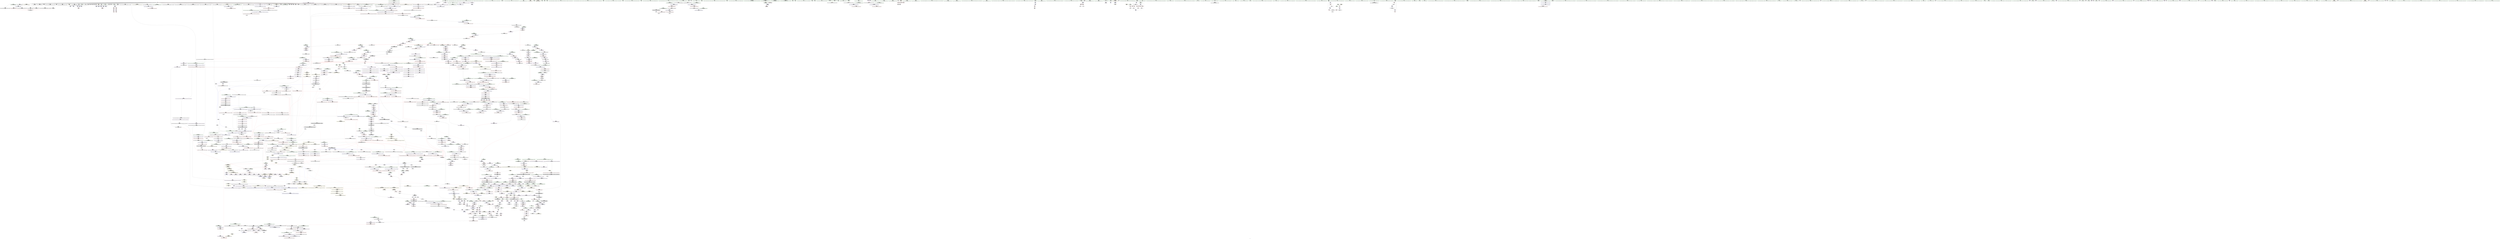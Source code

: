 digraph "SVFG" {
	label="SVFG";

	Node0x55b30ee19e30 [shape=record,color=grey,label="{NodeID: 0\nNullPtr|{|<s55>157}}"];
	Node0x55b30ee19e30 -> Node0x55b30ee90930[style=solid];
	Node0x55b30ee19e30 -> Node0x55b30ee90a30[style=solid];
	Node0x55b30ee19e30 -> Node0x55b30ee90b00[style=solid];
	Node0x55b30ee19e30 -> Node0x55b30ee90bd0[style=solid];
	Node0x55b30ee19e30 -> Node0x55b30ee90ca0[style=solid];
	Node0x55b30ee19e30 -> Node0x55b30ee90d70[style=solid];
	Node0x55b30ee19e30 -> Node0x55b30ee90e40[style=solid];
	Node0x55b30ee19e30 -> Node0x55b30ee90f10[style=solid];
	Node0x55b30ee19e30 -> Node0x55b30ee90fe0[style=solid];
	Node0x55b30ee19e30 -> Node0x55b30ee910b0[style=solid];
	Node0x55b30ee19e30 -> Node0x55b30ee91180[style=solid];
	Node0x55b30ee19e30 -> Node0x55b30ee91250[style=solid];
	Node0x55b30ee19e30 -> Node0x55b30ee91320[style=solid];
	Node0x55b30ee19e30 -> Node0x55b30ee913f0[style=solid];
	Node0x55b30ee19e30 -> Node0x55b30ee914c0[style=solid];
	Node0x55b30ee19e30 -> Node0x55b30ee91590[style=solid];
	Node0x55b30ee19e30 -> Node0x55b30ee91660[style=solid];
	Node0x55b30ee19e30 -> Node0x55b30ee91730[style=solid];
	Node0x55b30ee19e30 -> Node0x55b30ee91800[style=solid];
	Node0x55b30ee19e30 -> Node0x55b30ee918d0[style=solid];
	Node0x55b30ee19e30 -> Node0x55b30ee919a0[style=solid];
	Node0x55b30ee19e30 -> Node0x55b30ee91a70[style=solid];
	Node0x55b30ee19e30 -> Node0x55b30ee91b40[style=solid];
	Node0x55b30ee19e30 -> Node0x55b30ee91c10[style=solid];
	Node0x55b30ee19e30 -> Node0x55b30ee91ce0[style=solid];
	Node0x55b30ee19e30 -> Node0x55b30ee91db0[style=solid];
	Node0x55b30ee19e30 -> Node0x55b30ee91e80[style=solid];
	Node0x55b30ee19e30 -> Node0x55b30ee91f50[style=solid];
	Node0x55b30ee19e30 -> Node0x55b30ee92020[style=solid];
	Node0x55b30ee19e30 -> Node0x55b30ee920f0[style=solid];
	Node0x55b30ee19e30 -> Node0x55b30ee921c0[style=solid];
	Node0x55b30ee19e30 -> Node0x55b30ee92290[style=solid];
	Node0x55b30ee19e30 -> Node0x55b30ee92360[style=solid];
	Node0x55b30ee19e30 -> Node0x55b30ee92430[style=solid];
	Node0x55b30ee19e30 -> Node0x55b30ee92500[style=solid];
	Node0x55b30ee19e30 -> Node0x55b30ee925d0[style=solid];
	Node0x55b30ee19e30 -> Node0x55b30ee86200[style=solid];
	Node0x55b30ee19e30 -> Node0x55b30ee862d0[style=solid];
	Node0x55b30ee19e30 -> Node0x55b30ee863a0[style=solid];
	Node0x55b30ee19e30 -> Node0x55b30ee86470[style=solid];
	Node0x55b30ee19e30 -> Node0x55b30ee86540[style=solid];
	Node0x55b30ee19e30 -> Node0x55b30ee86610[style=solid];
	Node0x55b30ee19e30 -> Node0x55b30ee866e0[style=solid];
	Node0x55b30ee19e30 -> Node0x55b30ee867b0[style=solid];
	Node0x55b30ee19e30 -> Node0x55b30ee86880[style=solid];
	Node0x55b30ee19e30 -> Node0x55b30ee86950[style=solid];
	Node0x55b30ee19e30 -> Node0x55b30ee86a20[style=solid];
	Node0x55b30ee19e30 -> Node0x55b30ee86af0[style=solid];
	Node0x55b30ee19e30 -> Node0x55b30ee86bc0[style=solid];
	Node0x55b30ee19e30 -> Node0x55b30ee9a380[style=solid];
	Node0x55b30ee19e30 -> Node0x55b30eebd750[style=solid];
	Node0x55b30ee19e30 -> Node0x55b30eeedf20[style=solid];
	Node0x55b30ee19e30 -> Node0x55b30eeee220[style=solid];
	Node0x55b30ee19e30 -> Node0x55b30eeee6a0[style=solid];
	Node0x55b30ee19e30 -> Node0x55b30eeeeb20[style=solid];
	Node0x55b30ee19e30:s55 -> Node0x55b30efe6290[style=solid,color=red];
	Node0x55b30ee92c50 [shape=record,color=red,label="{NodeID: 775\n975\<--969\nthis1\<--this.addr\n_ZNSt8_Rb_treeIiiSt9_IdentityIiESt4lessIiESaIiEE11_M_put_nodeEPSt13_Rb_tree_nodeIiE\n|{<s0>98}}"];
	Node0x55b30ee92c50:s0 -> Node0x55b30efe0ee0[style=solid,color=red];
	Node0x55b30efee970 [shape=record,color=black,label="{NodeID: 2657\n577 = PHI()\n}"];
	Node0x55b30efee970 -> Node0x55b30eebc640[style=solid];
	Node0x55b30ee89250 [shape=record,color=black,label="{NodeID: 443\n1045\<--1052\n_ZN9__gnu_cxx16__aligned_membufIiE7_M_addrEv_ret\<--\n_ZN9__gnu_cxx16__aligned_membufIiE7_M_addrEv\n|{<s0>103}}"];
	Node0x55b30ee89250:s0 -> Node0x55b30eff0e90[style=solid,color=blue];
	Node0x55b30ee7cfe0 [shape=record,color=green,label="{NodeID: 111\n505\<--506\nthis.addr\<--this.addr_field_insensitive\n_ZNSt8multisetIiSt4lessIiESaIiEE5clearEv\n}"];
	Node0x55b30ee7cfe0 -> Node0x55b30eea7bf0[style=solid];
	Node0x55b30ee7cfe0 -> Node0x55b30eebbfc0[style=solid];
	Node0x55b30ef595a0 [shape=record,color=yellow,style=double,label="{NodeID: 1993\n297V_1 = ENCHI(MR_297V_0)\npts\{19650000 \}\nFun[_ZNSt8_Rb_treeIiiSt9_IdentityIiESt4lessIiESaIiEE14_M_upper_boundEPSt13_Rb_tree_nodeIiEPSt18_Rb_tree_node_baseRKi]|{<s0>181}}"];
	Node0x55b30ef595a0:s0 -> Node0x55b30eec2070[style=dashed,color=red];
	Node0x55b30ee98680 [shape=record,color=red,label="{NodeID: 886\n1854\<--1853\n\<--coerce.dive2\n_ZNSt8_Rb_treeIiiSt9_IdentityIiESt4lessIiESaIiEE5eraseB5cxx11ESt23_Rb_tree_const_iteratorIiE\n|{<s0>168}}"];
	Node0x55b30ee98680:s0 -> Node0x55b30efe5c90[style=solid,color=red];
	Node0x55b30ee9f1d0 [shape=record,color=purple,label="{NodeID: 554\n196\<--195\narrayidx\<--\nmain\n}"];
	Node0x55b30ee9f1d0 -> Node0x55b30eea73d0[style=solid];
	Node0x55b30ee81620 [shape=record,color=green,label="{NodeID: 222\n1183\<--1184\n_ZNSt8_Rb_treeIiiSt9_IdentityIiESt4lessIiESaIiEE10_M_insert_IRKiNS5_11_Alloc_nodeEEESt17_Rb_tree_iteratorIiEPSt18_Rb_tree_node_baseSD_OT_RT0_\<--_ZNSt8_Rb_treeIiiSt9_IdentityIiESt4lessIiESaIiEE10_M_insert_IRKiNS5_11_Alloc_nodeEEESt17_Rb_tree_iteratorIiEPSt18_Rb_tree_node_baseSD_OT_RT0__field_insensitive\n}"];
	Node0x55b30ef60b80 [shape=record,color=yellow,style=double,label="{NodeID: 2104\n39V_1 = ENCHI(MR_39V_0)\npts\{154 \}\nFun[_ZNSt8_Rb_treeIiiSt9_IdentityIiESt4lessIiESaIiEE15_M_insert_equalIRKiEESt17_Rb_tree_iteratorIiEOT_]|{<s0>112|<s1>115}}"];
	Node0x55b30ef60b80:s0 -> Node0x55b30ef575a0[style=dashed,color=red];
	Node0x55b30ef60b80:s1 -> Node0x55b30ef2a8e0[style=dashed,color=red];
	Node0x55b30eebda90 [shape=record,color=blue,label="{NodeID: 997\n809\<--808\nthis.addr\<--this\n_ZNSt8_Rb_treeIiiSt9_IdentityIiESt4lessIiESaIiEED2Ev\n}"];
	Node0x55b30eebda90 -> Node0x55b30eea9450[style=dashed];
	Node0x55b30ef36db0 [shape=record,color=black,label="{NodeID: 1772\nMR_66V_2 = PHI(MR_66V_3, MR_66V_1, )\npts\{1740000 \}\n}"];
	Node0x55b30ef36db0 -> Node0x55b30eebb6d0[style=dashed];
	Node0x55b30ef36db0 -> Node0x55b30ef36db0[style=dashed];
	Node0x55b30ef36db0 -> Node0x55b30ef46cb0[style=dashed];
	Node0x55b30eea4c00 [shape=record,color=purple,label="{NodeID: 665\n1877\<--1871\n_M_node2\<--this1\n_ZNSt23_Rb_tree_const_iteratorIiEppEv\n}"];
	Node0x55b30eea4c00 -> Node0x55b30eec3e80[style=solid];
	Node0x55b30efe2260 [shape=record,color=black,label="{NodeID: 2547\n666 = PHI(171, )\n1st arg _ZNKSt23_Rb_tree_const_iteratorIiEneERKS0_ }"];
	Node0x55b30efe2260 -> Node0x55b30eebce60[style=solid];
	Node0x55b30ee8fc70 [shape=record,color=green,label="{NodeID: 333\n1901\<--1902\n_ZSt28_Rb_tree_rebalance_for_erasePSt18_Rb_tree_node_baseRS_\<--_ZSt28_Rb_tree_rebalance_for_erasePSt18_Rb_tree_node_baseRS__field_insensitive\n}"];
	Node0x55b30eec34c0 [shape=record,color=blue,label="{NodeID: 1108\n1772\<--1775\n\<--\n_ZN9__gnu_cxx13new_allocatorISt13_Rb_tree_nodeIiEE9constructIiJRKiEEEvPT_DpOT0_\n|{<s0>162}}"];
	Node0x55b30eec34c0:s0 -> Node0x55b30ef7b790[style=dashed,color=blue];
	Node0x55b30ee78b50 [shape=record,color=green,label="{NodeID: 1\n7\<--1\n__dso_handle\<--dummyObj\nGlob }"];
	Node0x55b30ee92d20 [shape=record,color=red,label="{NodeID: 776\n977\<--971\n\<--__p.addr\n_ZNSt8_Rb_treeIiiSt9_IdentityIiESt4lessIiESaIiEE11_M_put_nodeEPSt13_Rb_tree_nodeIiE\n|{<s0>99}}"];
	Node0x55b30ee92d20:s0 -> Node0x55b30efe64e0[style=solid,color=red];
	Node0x55b30efeea40 [shape=record,color=black,label="{NodeID: 2658\n592 = PHI(1468, )\n}"];
	Node0x55b30efeea40 -> Node0x55b30ee879f0[style=solid];
	Node0x55b30ee89320 [shape=record,color=black,label="{NodeID: 444\n1068\<--1067\n\<--\n_ZNSt16allocator_traitsISaISt13_Rb_tree_nodeIiEEE10deallocateERS2_PS1_m\n|{<s0>104}}"];
	Node0x55b30ee89320:s0 -> Node0x55b30efe8520[style=solid,color=red];
	Node0x55b30ee7d0b0 [shape=record,color=green,label="{NodeID: 112\n511\<--512\n_ZNSt8_Rb_treeIiiSt9_IdentityIiESt4lessIiESaIiEE5clearEv\<--_ZNSt8_Rb_treeIiiSt9_IdentityIiESt4lessIiESaIiEE5clearEv_field_insensitive\n}"];
	Node0x55b30ef59680 [shape=record,color=yellow,style=double,label="{NodeID: 1994\n299V_1 = ENCHI(MR_299V_0)\npts\{154 170 130004 17160004 \}\nFun[_ZNSt8_Rb_treeIiiSt9_IdentityIiESt4lessIiESaIiEE14_M_upper_boundEPSt13_Rb_tree_nodeIiEPSt18_Rb_tree_node_baseRKi]|{<s0>178|<s1>178}}"];
	Node0x55b30ef59680:s0 -> Node0x55b30ef29800[style=dashed,color=red];
	Node0x55b30ef59680:s1 -> Node0x55b30ef29bb0[style=dashed,color=red];
	Node0x55b30ee98750 [shape=record,color=red,label="{NodeID: 887\n1864\<--1863\n\<--coerce.dive5\n_ZNSt8_Rb_treeIiiSt9_IdentityIiESt4lessIiESaIiEE5eraseB5cxx11ESt23_Rb_tree_const_iteratorIiE\n}"];
	Node0x55b30ee98750 -> Node0x55b30ee9cd80[style=solid];
	Node0x55b30ee9f2a0 [shape=record,color=purple,label="{NodeID: 555\n228\<--227\narrayidx7\<--\nmain\n}"];
	Node0x55b30ee9f2a0 -> Node0x55b30eea74a0[style=solid];
	Node0x55b30ee81720 [shape=record,color=green,label="{NodeID: 223\n1193\<--1194\nthis.addr\<--this.addr_field_insensitive\n_ZNSt23_Rb_tree_const_iteratorIiEC2ERKSt17_Rb_tree_iteratorIiE\n}"];
	Node0x55b30ee81720 -> Node0x55b30ee93f00[style=solid];
	Node0x55b30ee81720 -> Node0x55b30eebfa40[style=solid];
	Node0x55b30eebdb60 [shape=record,color=blue,label="{NodeID: 998\n811\<--829\nexn.slot\<--\n_ZNSt8_Rb_treeIiiSt9_IdentityIiESt4lessIiESaIiEED2Ev\n}"];
	Node0x55b30eebdb60 -> Node0x55b30eea9520[style=dashed];
	Node0x55b30ef372b0 [shape=record,color=black,label="{NodeID: 1773\nMR_68V_2 = PHI(MR_68V_3, MR_68V_1, )\npts\{1760000 \}\n}"];
	Node0x55b30ef372b0 -> Node0x55b30eebb7a0[style=dashed];
	Node0x55b30ef372b0 -> Node0x55b30ef372b0[style=dashed];
	Node0x55b30ef372b0 -> Node0x55b30ef471b0[style=dashed];
	Node0x55b30eea4cd0 [shape=record,color=purple,label="{NodeID: 666\n1889\<--1883\ncoerce.dive\<--__position\n_ZNSt8_Rb_treeIiiSt9_IdentityIiESt4lessIiESaIiEE12_M_erase_auxESt23_Rb_tree_const_iteratorIiE\n}"];
	Node0x55b30eea4cd0 -> Node0x55b30eec3f50[style=solid];
	Node0x55b30efe23a0 [shape=record,color=black,label="{NodeID: 2548\n891 = PHI(823, 833, )\n0th arg _ZNSt8_Rb_treeIiiSt9_IdentityIiESt4lessIiESaIiEE13_Rb_tree_implIS3_Lb1EED2Ev }"];
	Node0x55b30efe23a0 -> Node0x55b30eebe110[style=solid];
	Node0x55b30ee8fd70 [shape=record,color=green,label="{NodeID: 334\n1919\<--1920\nretval\<--retval_field_insensitive\n_ZNKSt23_Rb_tree_const_iteratorIiE13_M_const_castEv\n|{|<s1>173}}"];
	Node0x55b30ee8fd70 -> Node0x55b30eea5350[style=solid];
	Node0x55b30ee8fd70:s1 -> Node0x55b30efe7e60[style=solid,color=red];
	Node0x55b30eec3590 [shape=record,color=blue,label="{NodeID: 1109\n1780\<--1779\nthis.addr\<--this\n_ZNKSt8_Rb_treeIiiSt9_IdentityIiESt4lessIiESaIiEE5emptyEv\n}"];
	Node0x55b30eec3590 -> Node0x55b30ee980d0[style=dashed];
	Node0x55b30ee78e90 [shape=record,color=green,label="{NodeID: 2\n9\<--1\n\<--dummyObj\nCan only get source location for instruction, argument, global var or function.}"];
	Node0x55b30ee92df0 [shape=record,color=red,label="{NodeID: 777\n996\<--990\n\<--__a.addr\n_ZNSt16allocator_traitsISaISt13_Rb_tree_nodeIiEEE7destroyIiEEvRS2_PT_\n}"];
	Node0x55b30ee92df0 -> Node0x55b30ee88ca0[style=solid];
	Node0x55b30efeebb0 [shape=record,color=black,label="{NodeID: 2659\n625 = PHI(1827, )\n}"];
	Node0x55b30efeebb0 -> Node0x55b30eebca50[style=solid];
	Node0x55b30ee893f0 [shape=record,color=black,label="{NodeID: 445\n1090\<--1089\n\<--\n_ZN9__gnu_cxx13new_allocatorISt13_Rb_tree_nodeIiEE10deallocateEPS2_m\n}"];
	Node0x55b30ef6f220 [shape=record,color=yellow,style=double,label="{NodeID: 2327\nRETMU(2V_2)\npts\{10 \}\nFun[_GLOBAL__sub_I_dzhulgakov_0_1.cpp]}"];
	Node0x55b30ee81c00 [shape=record,color=green,label="{NodeID: 113\n517\<--518\nretval\<--retval_field_insensitive\n_ZNSt8multisetIiSt4lessIiESaIiEE6insertERKi\n|{|<s1>61}}"];
	Node0x55b30ee81c00 -> Node0x55b30ee9f920[style=solid];
	Node0x55b30ee81c00:s1 -> Node0x55b30efe71e0[style=solid,color=red];
	Node0x55b30ee98820 [shape=record,color=red,label="{NodeID: 888\n1871\<--1868\nthis1\<--this.addr\n_ZNSt23_Rb_tree_const_iteratorIiEppEv\n}"];
	Node0x55b30ee98820 -> Node0x55b30ee9ce50[style=solid];
	Node0x55b30ee98820 -> Node0x55b30eea4b30[style=solid];
	Node0x55b30ee98820 -> Node0x55b30eea4c00[style=solid];
	Node0x55b30ee9f370 [shape=record,color=purple,label="{NodeID: 556\n2038\<--348\noffset_0\<--\n}"];
	Node0x55b30ee9f370 -> Node0x55b30eebb1f0[style=solid];
	Node0x55b30ee817f0 [shape=record,color=green,label="{NodeID: 224\n1195\<--1196\n__it.addr\<--__it.addr_field_insensitive\n_ZNSt23_Rb_tree_const_iteratorIiEC2ERKSt17_Rb_tree_iteratorIiE\n}"];
	Node0x55b30ee817f0 -> Node0x55b30ee93fd0[style=solid];
	Node0x55b30ee817f0 -> Node0x55b30eebfb10[style=solid];
	Node0x55b30eebdc30 [shape=record,color=blue,label="{NodeID: 999\n813\<--831\nehselector.slot\<--\n_ZNSt8_Rb_treeIiiSt9_IdentityIiESt4lessIiESaIiEED2Ev\n}"];
	Node0x55b30ef377b0 [shape=record,color=black,label="{NodeID: 1774\nMR_70V_2 = PHI(MR_70V_3, MR_70V_1, )\npts\{17160004 \}\n}"];
	Node0x55b30ef377b0 -> Node0x55b30ef453b0[style=dashed];
	Node0x55b30eea4da0 [shape=record,color=purple,label="{NodeID: 667\n1893\<--1883\n_M_node\<--__position\n_ZNSt8_Rb_treeIiiSt9_IdentityIiESt4lessIiESaIiEE12_M_erase_auxESt23_Rb_tree_const_iteratorIiE\n}"];
	Node0x55b30eea4da0 -> Node0x55b30ee98b60[style=solid];
	Node0x55b30efe25b0 [shape=record,color=black,label="{NodeID: 2549\n941 = PHI(930, )\n0th arg _ZNSt8_Rb_treeIiiSt9_IdentityIiESt4lessIiESaIiEE15_M_destroy_nodeEPSt13_Rb_tree_nodeIiE }"];
	Node0x55b30efe25b0 -> Node0x55b30eebe520[style=solid];
	Node0x55b30ee8fe40 [shape=record,color=green,label="{NodeID: 335\n1921\<--1922\nthis.addr\<--this.addr_field_insensitive\n_ZNKSt23_Rb_tree_const_iteratorIiE13_M_const_castEv\n}"];
	Node0x55b30ee8fe40 -> Node0x55b30ee98d00[style=solid];
	Node0x55b30ee8fe40 -> Node0x55b30eec4290[style=solid];
	Node0x55b30eec3660 [shape=record,color=blue,label="{NodeID: 1110\n1796\<--1793\nthis.addr\<--this\n_ZNKSt8_Rb_treeIiiSt9_IdentityIiESt4lessIiESaIiEE3endEv\n}"];
	Node0x55b30eec3660 -> Node0x55b30ee98270[style=dashed];
	Node0x55b30ee78f50 [shape=record,color=green,label="{NodeID: 3\n14\<--1\n.str\<--dummyObj\nGlob }"];
	Node0x55b30ee92ec0 [shape=record,color=red,label="{NodeID: 778\n998\<--992\n\<--__p.addr\n_ZNSt16allocator_traitsISaISt13_Rb_tree_nodeIiEEE7destroyIiEEvRS2_PT_\n|{<s0>101}}"];
	Node0x55b30ee92ec0:s0 -> Node0x55b30efe4c10[style=solid,color=red];
	Node0x55b30efeecf0 [shape=record,color=black,label="{NodeID: 2660\n655 = PHI(1936, )\n}"];
	Node0x55b30efeecf0 -> Node0x55b30eebccc0[style=solid];
	Node0x55b30ee894c0 [shape=record,color=black,label="{NodeID: 446\n1103\<--1102\n\<--this1\n_ZNSaISt13_Rb_tree_nodeIiEED2Ev\n|{<s0>106}}"];
	Node0x55b30ee894c0:s0 -> Node0x55b30efd04d0[style=solid,color=red];
	Node0x55b30ef6f330 [shape=record,color=yellow,style=double,label="{NodeID: 2328\nRETMU(4V_2)\npts\{130000 130001 130002 130003 130004 \}\nFun[_GLOBAL__sub_I_dzhulgakov_0_1.cpp]}"];
	Node0x55b30ee81cd0 [shape=record,color=green,label="{NodeID: 114\n519\<--520\nthis.addr\<--this.addr_field_insensitive\n_ZNSt8multisetIiSt4lessIiESaIiEE6insertERKi\n}"];
	Node0x55b30ee81cd0 -> Node0x55b30eea7cc0[style=solid];
	Node0x55b30ee81cd0 -> Node0x55b30eebc090[style=solid];
	Node0x55b30ef598d0 [shape=record,color=yellow,style=double,label="{NodeID: 1996\n4V_1 = ENCHI(MR_4V_0)\npts\{130000 130001 130002 130003 130004 \}\nFun[_ZNSt8multisetIiSt4lessIiESaIiEEC2Ev]|{<s0>6}}"];
	Node0x55b30ef598d0:s0 -> Node0x55b30ef59d90[style=dashed,color=red];
	Node0x55b30ee988f0 [shape=record,color=red,label="{NodeID: 889\n1873\<--1872\n\<--_M_node\n_ZNSt23_Rb_tree_const_iteratorIiEppEv\n}"];
	Node0x55b30ee9f440 [shape=record,color=purple,label="{NodeID: 557\n2039\<--349\noffset_0\<--\n}"];
	Node0x55b30ee9f440 -> Node0x55b30ee99ba0[style=solid];
	Node0x55b30ee818c0 [shape=record,color=green,label="{NodeID: 225\n1209\<--1210\nretval\<--retval_field_insensitive\n_ZNSt8_Rb_treeIiiSt9_IdentityIiESt4lessIiESaIiEE23_M_get_insert_equal_posERKi\n|{|<s1>122}}"];
	Node0x55b30ee818c0 -> Node0x55b30ee898d0[style=solid];
	Node0x55b30ee818c0:s1 -> Node0x55b30efdfff0[style=solid,color=red];
	Node0x55b30eebdd00 [shape=record,color=blue,label="{NodeID: 1000\n842\<--840\nthis.addr\<--this\n_ZNSt8_Rb_treeIiiSt9_IdentityIiESt4lessIiESaIiEE8_M_eraseEPSt13_Rb_tree_nodeIiE\n}"];
	Node0x55b30eebdd00 -> Node0x55b30eea95f0[style=dashed];
	Node0x55b30ef37cb0 [shape=record,color=black,label="{NodeID: 1775\nMR_291V_3 = PHI(MR_291V_5, MR_291V_2, )\npts\{1969 \}\n}"];
	Node0x55b30ef37cb0 -> Node0x55b30ee992b0[style=dashed];
	Node0x55b30ef37cb0 -> Node0x55b30ee99380[style=dashed];
	Node0x55b30ef37cb0 -> Node0x55b30ee99450[style=dashed];
	Node0x55b30ef37cb0 -> Node0x55b30ee99520[style=dashed];
	Node0x55b30ef37cb0 -> Node0x55b30ee995f0[style=dashed];
	Node0x55b30ef37cb0 -> Node0x55b30eec49e0[style=dashed];
	Node0x55b30ef37cb0 -> Node0x55b30eec4ab0[style=dashed];
	Node0x55b30eea4e70 [shape=record,color=purple,label="{NodeID: 668\n1895\<--1892\n_M_impl\<--this1\n_ZNSt8_Rb_treeIiiSt9_IdentityIiESt4lessIiESaIiEE12_M_erase_auxESt23_Rb_tree_const_iteratorIiE\n}"];
	Node0x55b30eea4e70 -> Node0x55b30ee9cf20[style=solid];
	Node0x55b30efe26c0 [shape=record,color=black,label="{NodeID: 2550\n942 = PHI(931, )\n1st arg _ZNSt8_Rb_treeIiiSt9_IdentityIiESt4lessIiESaIiEE15_M_destroy_nodeEPSt13_Rb_tree_nodeIiE }"];
	Node0x55b30efe26c0 -> Node0x55b30eebe5f0[style=solid];
	Node0x55b30ee8ff10 [shape=record,color=green,label="{NodeID: 336\n1939\<--1940\nretval\<--retval_field_insensitive\n_ZNSt8_Rb_treeIiiSt9_IdentityIiESt4lessIiESaIiEE11upper_boundERKi\n}"];
	Node0x55b30ee8ff10 -> Node0x55b30eea54f0[style=solid];
	Node0x55b30ee8ff10 -> Node0x55b30eea55c0[style=solid];
	Node0x55b30eec3730 [shape=record,color=blue,label="{NodeID: 1111\n1814\<--1812\nthis.addr\<--this\n_ZNSt23_Rb_tree_const_iteratorIiEC2EPKSt18_Rb_tree_node_base\n}"];
	Node0x55b30eec3730 -> Node0x55b30ee98410[style=dashed];
	Node0x55b30ee79010 [shape=record,color=green,label="{NodeID: 4\n16\<--1\n.str.3\<--dummyObj\nGlob }"];
	Node0x55b30ee92f90 [shape=record,color=red,label="{NodeID: 779\n1008\<--1005\nthis1\<--this.addr\n_ZNSt8_Rb_treeIiiSt9_IdentityIiESt4lessIiESaIiEE21_M_get_Node_allocatorEv\n}"];
	Node0x55b30ee92f90 -> Node0x55b30eea2020[style=solid];
	Node0x55b30efeee30 [shape=record,color=black,label="{NodeID: 2661\n690 = PHI(2010, )\n}"];
	Node0x55b30efeee30 -> Node0x55b30eebd000[style=solid];
	Node0x55b30ee89590 [shape=record,color=black,label="{NodeID: 447\n1130\<--1129\n\<--_M_impl\n_ZNSt8_Rb_treeIiiSt9_IdentityIiESt4lessIiESaIiEE5clearEv\n}"];
	Node0x55b30ee89590 -> Node0x55b30eea2360[style=solid];
	Node0x55b30ee81da0 [shape=record,color=green,label="{NodeID: 115\n521\<--522\n__x.addr\<--__x.addr_field_insensitive\n_ZNSt8multisetIiSt4lessIiESaIiEE6insertERKi\n}"];
	Node0x55b30ee81da0 -> Node0x55b30eea7d90[style=solid];
	Node0x55b30ee81da0 -> Node0x55b30eebc160[style=solid];
	Node0x55b30ee989c0 [shape=record,color=red,label="{NodeID: 890\n1892\<--1885\nthis1\<--this.addr\n_ZNSt8_Rb_treeIiiSt9_IdentityIiESt4lessIiESaIiEE12_M_erase_auxESt23_Rb_tree_const_iteratorIiE\n|{|<s2>172}}"];
	Node0x55b30ee989c0 -> Node0x55b30eea4e70[style=solid];
	Node0x55b30ee989c0 -> Node0x55b30eea4f40[style=solid];
	Node0x55b30ee989c0:s2 -> Node0x55b30efe31a0[style=solid,color=red];
	Node0x55b30ee9f510 [shape=record,color=purple,label="{NodeID: 558\n2041\<--371\noffset_0\<--\n}"];
	Node0x55b30ee9f510 -> Node0x55b30eebb530[style=solid];
	Node0x55b30ee81990 [shape=record,color=green,label="{NodeID: 226\n1211\<--1212\nthis.addr\<--this.addr_field_insensitive\n_ZNSt8_Rb_treeIiiSt9_IdentityIiESt4lessIiESaIiEE23_M_get_insert_equal_posERKi\n}"];
	Node0x55b30ee81990 -> Node0x55b30ee94170[style=solid];
	Node0x55b30ee81990 -> Node0x55b30eebfcb0[style=solid];
	Node0x55b30eebddd0 [shape=record,color=blue,label="{NodeID: 1001\n844\<--841\n__x.addr\<--__x\n_ZNSt8_Rb_treeIiiSt9_IdentityIiESt4lessIiESaIiEE8_M_eraseEPSt13_Rb_tree_nodeIiE\n}"];
	Node0x55b30eebddd0 -> Node0x55b30ef285a0[style=dashed];
	Node0x55b30ef381b0 [shape=record,color=black,label="{NodeID: 1776\nMR_293V_3 = PHI(MR_293V_5, MR_293V_2, )\npts\{1971 \}\n}"];
	Node0x55b30ef381b0 -> Node0x55b30ee996c0[style=dashed];
	Node0x55b30ef381b0 -> Node0x55b30eec4910[style=dashed];
	Node0x55b30ef381b0 -> Node0x55b30ef381b0[style=dashed];
	Node0x55b30eea4f40 [shape=record,color=purple,label="{NodeID: 669\n1907\<--1892\n_M_impl2\<--this1\n_ZNSt8_Rb_treeIiiSt9_IdentityIiESt4lessIiESaIiEE12_M_erase_auxESt23_Rb_tree_const_iteratorIiE\n}"];
	Node0x55b30eea4f40 -> Node0x55b30ee9d190[style=solid];
	Node0x55b30efe27d0 [shape=record,color=black,label="{NodeID: 2551\n584 = PHI(159, )\n0th arg _ZNKSt23_Rb_tree_const_iteratorIiEdeEv }"];
	Node0x55b30efe27d0 -> Node0x55b30eebc710[style=solid];
	Node0x55b30ee8ffe0 [shape=record,color=green,label="{NodeID: 337\n1941\<--1942\nthis.addr\<--this.addr_field_insensitive\n_ZNSt8_Rb_treeIiiSt9_IdentityIiESt4lessIiESaIiEE11upper_boundERKi\n}"];
	Node0x55b30ee8ffe0 -> Node0x55b30ee98f70[style=solid];
	Node0x55b30ee8ffe0 -> Node0x55b30eec4360[style=solid];
	Node0x55b30eec3800 [shape=record,color=blue,label="{NodeID: 1112\n1816\<--1813\n__x.addr\<--__x\n_ZNSt23_Rb_tree_const_iteratorIiEC2EPKSt18_Rb_tree_node_base\n}"];
	Node0x55b30eec3800 -> Node0x55b30ee984e0[style=dashed];
	Node0x55b30ee79880 [shape=record,color=green,label="{NodeID: 5\n18\<--1\n.str.4\<--dummyObj\nGlob }"];
	Node0x55b30ee93060 [shape=record,color=red,label="{NodeID: 780\n1017\<--1014\nthis1\<--this.addr\n_ZNSt13_Rb_tree_nodeIiE9_M_valptrEv\n}"];
	Node0x55b30ee93060 -> Node0x55b30eea20f0[style=solid];
	Node0x55b30efeef70 [shape=record,color=black,label="{NodeID: 2662\n1602 = PHI(1003, )\n|{<s0>147}}"];
	Node0x55b30efeef70:s0 -> Node0x55b30efe2ca0[style=solid,color=red];
	Node0x55b30ee89660 [shape=record,color=black,label="{NodeID: 448\n1132\<--1131\n\<--add.ptr\n_ZNSt8_Rb_treeIiiSt9_IdentityIiESt4lessIiESaIiEE5clearEv\n|{<s0>109}}"];
	Node0x55b30ee89660:s0 -> Node0x55b30efe1be0[style=solid,color=red];
	Node0x55b30ee81e70 [shape=record,color=green,label="{NodeID: 116\n523\<--524\nref.tmp\<--ref.tmp_field_insensitive\n_ZNSt8multisetIiSt4lessIiESaIiEE6insertERKi\n|{|<s1>61}}"];
	Node0x55b30ee81e70 -> Node0x55b30ee9f9f0[style=solid];
	Node0x55b30ee81e70:s1 -> Node0x55b30efe74c0[style=solid,color=red];
	Node0x55b30ef59ac0 [shape=record,color=yellow,style=double,label="{NodeID: 1998\n48V_1 = ENCHI(MR_48V_0)\npts\{130002 \}\nFun[_ZNKSt8_Rb_treeIiiSt9_IdentityIiESt4lessIiESaIiEE5beginEv]}"];
	Node0x55b30ef59ac0 -> Node0x55b30ee99a00[style=dashed];
	Node0x55b30ee98a90 [shape=record,color=red,label="{NodeID: 891\n1905\<--1887\n\<--__y\n_ZNSt8_Rb_treeIiiSt9_IdentityIiESt4lessIiESaIiEE12_M_erase_auxESt23_Rb_tree_const_iteratorIiE\n|{<s0>172}}"];
	Node0x55b30ee98a90:s0 -> Node0x55b30efe33b0[style=solid,color=red];
	Node0x55b30ee9f5e0 [shape=record,color=purple,label="{NodeID: 559\n2042\<--372\noffset_0\<--\n}"];
	Node0x55b30ee9f5e0 -> Node0x55b30ee99c70[style=solid];
	Node0x55b30ee81a60 [shape=record,color=green,label="{NodeID: 227\n1213\<--1214\n__k.addr\<--__k.addr_field_insensitive\n_ZNSt8_Rb_treeIiiSt9_IdentityIiESt4lessIiESaIiEE23_M_get_insert_equal_posERKi\n}"];
	Node0x55b30ee81a60 -> Node0x55b30ee94240[style=solid];
	Node0x55b30ee81a60 -> Node0x55b30eebfd80[style=solid];
	Node0x55b30eebdea0 [shape=record,color=blue,label="{NodeID: 1002\n846\<--863\n__y\<--call2\n_ZNSt8_Rb_treeIiiSt9_IdentityIiESt4lessIiESaIiEE8_M_eraseEPSt13_Rb_tree_nodeIiE\n}"];
	Node0x55b30eebdea0 -> Node0x55b30eea9a00[style=dashed];
	Node0x55b30eebdea0 -> Node0x55b30ef28aa0[style=dashed];
	Node0x55b30eea5010 [shape=record,color=purple,label="{NodeID: 670\n1897\<--1896\nadd.ptr\<--\n_ZNSt8_Rb_treeIiiSt9_IdentityIiESt4lessIiESaIiEE12_M_erase_auxESt23_Rb_tree_const_iteratorIiE\n}"];
	Node0x55b30eea5010 -> Node0x55b30ee9cff0[style=solid];
	Node0x55b30efe28e0 [shape=record,color=black,label="{NodeID: 2552\n1046 = PHI(1039, )\n0th arg _ZN9__gnu_cxx16__aligned_membufIiE7_M_addrEv }"];
	Node0x55b30efe28e0 -> Node0x55b30eebee10[style=solid];
	Node0x55b30ee900b0 [shape=record,color=green,label="{NodeID: 338\n1943\<--1944\n__k.addr\<--__k.addr_field_insensitive\n_ZNSt8_Rb_treeIiiSt9_IdentityIiESt4lessIiESaIiEE11upper_boundERKi\n}"];
	Node0x55b30ee900b0 -> Node0x55b30ee99040[style=solid];
	Node0x55b30ee900b0 -> Node0x55b30eec4430[style=solid];
	Node0x55b30eec38d0 [shape=record,color=blue,label="{NodeID: 1113\n1821\<--1822\n_M_node\<--\n_ZNSt23_Rb_tree_const_iteratorIiEC2EPKSt18_Rb_tree_node_base\n|{<s0>164|<s1>182}}"];
	Node0x55b30eec38d0:s0 -> Node0x55b30ef7b8f0[style=dashed,color=blue];
	Node0x55b30eec38d0:s1 -> Node0x55b30ef7bfd0[style=dashed,color=blue];
	Node0x55b30ee79910 [shape=record,color=green,label="{NodeID: 6\n20\<--1\n.str.5\<--dummyObj\nGlob }"];
	Node0x55b30ee93130 [shape=record,color=red,label="{NodeID: 781\n1032\<--1026\nthis1\<--this.addr\n_ZN9__gnu_cxx13new_allocatorISt13_Rb_tree_nodeIiEE7destroyIiEEvPT_\n}"];
	Node0x55b30efef140 [shape=record,color=black,label="{NodeID: 2663\n1603 = PHI(1672, )\n}"];
	Node0x55b30efef140 -> Node0x55b30ee9bc70[style=solid];
	Node0x55b30ee89730 [shape=record,color=black,label="{NodeID: 449\n1164\<--1148\n\<--__res\n_ZNSt8_Rb_treeIiiSt9_IdentityIiESt4lessIiESaIiEE15_M_insert_equalIRKiEESt17_Rb_tree_iteratorIiEOT_\n}"];
	Node0x55b30ee89730 -> Node0x55b30eea2770[style=solid];
	Node0x55b30ee89730 -> Node0x55b30eea2840[style=solid];
	Node0x55b30ee81f40 [shape=record,color=green,label="{NodeID: 117\n531\<--532\n_ZNSt8_Rb_treeIiiSt9_IdentityIiESt4lessIiESaIiEE15_M_insert_equalIRKiEESt17_Rb_tree_iteratorIiEOT_\<--_ZNSt8_Rb_treeIiiSt9_IdentityIiESt4lessIiESaIiEE15_M_insert_equalIRKiEESt17_Rb_tree_iteratorIiEOT__field_insensitive\n}"];
	Node0x55b30ef59ba0 [shape=record,color=yellow,style=double,label="{NodeID: 1999\n304V_1 = ENCHI(MR_304V_0)\npts\{20130000 \}\nFun[_ZNKSt8_Rb_treeIiiSt9_IdentityIiESt4lessIiESaIiEE5beginEv]|{<s0>182}}"];
	Node0x55b30ef59ba0:s0 -> Node0x55b30eec38d0[style=dashed,color=red];
	Node0x55b30ee98b60 [shape=record,color=red,label="{NodeID: 892\n1894\<--1893\n\<--_M_node\n_ZNSt8_Rb_treeIiiSt9_IdentityIiESt4lessIiESaIiEE12_M_erase_auxESt23_Rb_tree_const_iteratorIiE\n}"];
	Node0x55b30ee9f6b0 [shape=record,color=purple,label="{NodeID: 560\n2044\<--384\noffset_0\<--\n}"];
	Node0x55b30ee9f6b0 -> Node0x55b30eebb6d0[style=solid];
	Node0x55b30ee81b30 [shape=record,color=green,label="{NodeID: 228\n1215\<--1216\n__x\<--__x_field_insensitive\n_ZNSt8_Rb_treeIiiSt9_IdentityIiESt4lessIiESaIiEE23_M_get_insert_equal_posERKi\n|{|<s7>122}}"];
	Node0x55b30ee81b30 -> Node0x55b30ee94310[style=solid];
	Node0x55b30ee81b30 -> Node0x55b30ee943e0[style=solid];
	Node0x55b30ee81b30 -> Node0x55b30ee944b0[style=solid];
	Node0x55b30ee81b30 -> Node0x55b30ee94580[style=solid];
	Node0x55b30ee81b30 -> Node0x55b30ee94650[style=solid];
	Node0x55b30ee81b30 -> Node0x55b30eebfe50[style=solid];
	Node0x55b30ee81b30 -> Node0x55b30eec00c0[style=solid];
	Node0x55b30ee81b30:s7 -> Node0x55b30efe0100[style=solid,color=red];
	Node0x55b30ef610f0 [shape=record,color=yellow,style=double,label="{NodeID: 2110\n153V_1 = ENCHI(MR_153V_0)\npts\{11530000 \}\nFun[_ZNSt8_Rb_treeIiiSt9_IdentityIiESt4lessIiESaIiEE15_M_insert_equalIRKiEESt17_Rb_tree_iteratorIiEOT_]|{<s0>113}}"];
	Node0x55b30ef610f0:s0 -> Node0x55b30eec04d0[style=dashed,color=red];
	Node0x55b30eebdf70 [shape=record,color=blue,label="{NodeID: 1003\n844\<--871\n__x.addr\<--\n_ZNSt8_Rb_treeIiiSt9_IdentityIiESt4lessIiESaIiEE8_M_eraseEPSt13_Rb_tree_nodeIiE\n}"];
	Node0x55b30eebdf70 -> Node0x55b30ef285a0[style=dashed];
	Node0x55b30eea50e0 [shape=record,color=purple,label="{NodeID: 671\n1899\<--1898\n_M_header\<--\n_ZNSt8_Rb_treeIiiSt9_IdentityIiESt4lessIiESaIiEE12_M_erase_auxESt23_Rb_tree_const_iteratorIiE\n}"];
	Node0x55b30efe2a20 [shape=record,color=black,label="{NodeID: 2553\n1722 = PHI(1701, )\n0th arg _ZNK9__gnu_cxx13new_allocatorISt13_Rb_tree_nodeIiEE8max_sizeEv }"];
	Node0x55b30efe2a20 -> Node0x55b30eec2f10[style=solid];
	Node0x55b30ee90180 [shape=record,color=green,label="{NodeID: 339\n1952\<--1953\n_ZNSt8_Rb_treeIiiSt9_IdentityIiESt4lessIiESaIiEE14_M_upper_boundEPSt13_Rb_tree_nodeIiEPSt18_Rb_tree_node_baseRKi\<--_ZNSt8_Rb_treeIiiSt9_IdentityIiESt4lessIiESaIiEE14_M_upper_boundEPSt13_Rb_tree_nodeIiEPSt18_Rb_tree_node_baseRKi_field_insensitive\n}"];
	Node0x55b30eec39a0 [shape=record,color=blue,label="{NodeID: 1114\n1840\<--1829\ncoerce.dive\<--__position.coerce\n_ZNSt8_Rb_treeIiiSt9_IdentityIiESt4lessIiESaIiEE5eraseB5cxx11ESt23_Rb_tree_const_iteratorIiE\n}"];
	Node0x55b30eec39a0 -> Node0x55b30ee99ee0[style=dashed];
	Node0x55b30eec39a0 -> Node0x55b30ee99fb0[style=dashed];
	Node0x55b30ee799a0 [shape=record,color=green,label="{NodeID: 7\n22\<--1\nstdin\<--dummyObj\nGlob }"];
	Node0x55b30ee93200 [shape=record,color=red,label="{NodeID: 782\n1039\<--1036\nthis1\<--this.addr\n_ZN9__gnu_cxx16__aligned_membufIiE6_M_ptrEv\n|{<s0>103}}"];
	Node0x55b30ee93200:s0 -> Node0x55b30efe28e0[style=solid,color=red];
	Node0x55b30efef250 [shape=record,color=black,label="{NodeID: 2664\n1628 = PHI(1003, )\n|{<s0>151}}"];
	Node0x55b30efef250:s0 -> Node0x55b30efdfcc0[style=solid,color=red];
	Node0x55b30ee89800 [shape=record,color=black,label="{NodeID: 450\n1139\<--1188\n_ZNSt8_Rb_treeIiiSt9_IdentityIiESt4lessIiESaIiEE15_M_insert_equalIRKiEESt17_Rb_tree_iteratorIiEOT__ret\<--\n_ZNSt8_Rb_treeIiiSt9_IdentityIiESt4lessIiESaIiEE15_M_insert_equalIRKiEESt17_Rb_tree_iteratorIiEOT_\n|{<s0>60}}"];
	Node0x55b30ee89800:s0 -> Node0x55b30efee4f0[style=solid,color=blue];
	Node0x55b30ee82040 [shape=record,color=green,label="{NodeID: 118\n536\<--537\n_ZNSt23_Rb_tree_const_iteratorIiEC2ERKSt17_Rb_tree_iteratorIiE\<--_ZNSt23_Rb_tree_const_iteratorIiEC2ERKSt17_Rb_tree_iteratorIiE_field_insensitive\n}"];
	Node0x55b30ee98c30 [shape=record,color=red,label="{NodeID: 893\n1912\<--1911\n\<--_M_node_count\n_ZNSt8_Rb_treeIiiSt9_IdentityIiESt4lessIiESaIiEE12_M_erase_auxESt23_Rb_tree_const_iteratorIiE\n}"];
	Node0x55b30ee98c30 -> Node0x55b30eeedaa0[style=solid];
	Node0x55b30ee9f780 [shape=record,color=purple,label="{NodeID: 561\n2045\<--385\noffset_0\<--\n}"];
	Node0x55b30ee9f780 -> Node0x55b30ee99d40[style=solid];
	Node0x55b30ee8a220 [shape=record,color=green,label="{NodeID: 229\n1217\<--1218\n__y\<--__y_field_insensitive\n_ZNSt8_Rb_treeIiiSt9_IdentityIiESt4lessIiESaIiEE23_M_get_insert_equal_posERKi\n|{|<s2>122}}"];
	Node0x55b30ee8a220 -> Node0x55b30eebff20[style=solid];
	Node0x55b30ee8a220 -> Node0x55b30eebfff0[style=solid];
	Node0x55b30ee8a220:s2 -> Node0x55b30efe0210[style=solid,color=red];
	Node0x55b30ef611d0 [shape=record,color=yellow,style=double,label="{NodeID: 2111\n371V_1 = ENCHI(MR_371V_0)\npts\{130002 130003 \}\nFun[_ZNSt8_Rb_treeIiiSt9_IdentityIiESt4lessIiESaIiEE15_M_insert_equalIRKiEESt17_Rb_tree_iteratorIiEOT_]|{<s0>115|<s1>115}}"];
	Node0x55b30ef611d0:s0 -> Node0x55b30eec0c20[style=dashed,color=red];
	Node0x55b30ef611d0:s1 -> Node0x55b30eec0cf0[style=dashed,color=red];
	Node0x55b30eebe040 [shape=record,color=blue,label="{NodeID: 1004\n877\<--876\nthis.addr\<--this\n_ZNSt8_Rb_treeIiiSt9_IdentityIiESt4lessIiESaIiEE8_M_beginEv\n}"];
	Node0x55b30eebe040 -> Node0x55b30eea9ad0[style=dashed];
	Node0x55b30eea51b0 [shape=record,color=purple,label="{NodeID: 672\n1909\<--1908\nadd.ptr3\<--\n_ZNSt8_Rb_treeIiiSt9_IdentityIiESt4lessIiESaIiEE12_M_erase_auxESt23_Rb_tree_const_iteratorIiE\n}"];
	Node0x55b30eea51b0 -> Node0x55b30ee9d260[style=solid];
	Node0x55b30efe2b60 [shape=record,color=black,label="{NodeID: 2554\n1779 = PHI(547, )\n0th arg _ZNKSt8_Rb_treeIiiSt9_IdentityIiESt4lessIiESaIiEE5emptyEv }"];
	Node0x55b30efe2b60 -> Node0x55b30eec3590[style=solid];
	Node0x55b30ee90280 [shape=record,color=green,label="{NodeID: 340\n1964\<--1965\nretval\<--retval_field_insensitive\n_ZNSt8_Rb_treeIiiSt9_IdentityIiESt4lessIiESaIiEE14_M_upper_boundEPSt13_Rb_tree_nodeIiEPSt18_Rb_tree_node_baseRKi\n|{|<s1>181}}"];
	Node0x55b30ee90280 -> Node0x55b30eea5690[style=solid];
	Node0x55b30ee90280:s1 -> Node0x55b30efe7e60[style=solid,color=red];
	Node0x55b30eec3a70 [shape=record,color=blue,label="{NodeID: 1115\n1834\<--1828\nthis.addr\<--this\n_ZNSt8_Rb_treeIiiSt9_IdentityIiESt4lessIiESaIiEE5eraseB5cxx11ESt23_Rb_tree_const_iteratorIiE\n}"];
	Node0x55b30eec3a70 -> Node0x55b30ee985b0[style=dashed];
	Node0x55b30ee79a30 [shape=record,color=green,label="{NodeID: 8\n23\<--1\n.str.6\<--dummyObj\nGlob }"];
	Node0x55b30ee932d0 [shape=record,color=red,label="{NodeID: 783\n1050\<--1047\nthis1\<--this.addr\n_ZN9__gnu_cxx16__aligned_membufIiE7_M_addrEv\n}"];
	Node0x55b30ee932d0 -> Node0x55b30eea21c0[style=solid];
	Node0x55b30efef3c0 [shape=record,color=black,label="{NodeID: 2665\n1630 = PHI(1012, )\n|{<s0>151}}"];
	Node0x55b30efef3c0:s0 -> Node0x55b30efdfdd0[style=solid,color=red];
	Node0x55b30ee898d0 [shape=record,color=black,label="{NodeID: 451\n1261\<--1209\n\<--retval\n_ZNSt8_Rb_treeIiiSt9_IdentityIiESt4lessIiESaIiEE23_M_get_insert_equal_posERKi\n}"];
	Node0x55b30ee898d0 -> Node0x55b30ee94720[style=solid];
	Node0x55b30ee82140 [shape=record,color=green,label="{NodeID: 119\n543\<--544\nthis.addr\<--this.addr_field_insensitive\n_ZNKSt8multisetIiSt4lessIiESaIiEE5emptyEv\n}"];
	Node0x55b30ee82140 -> Node0x55b30eea7f30[style=solid];
	Node0x55b30ee82140 -> Node0x55b30eebc300[style=solid];
	Node0x55b30ef59d90 [shape=record,color=yellow,style=double,label="{NodeID: 2001\n4V_1 = ENCHI(MR_4V_0)\npts\{130000 130001 130002 130003 130004 \}\nFun[_ZNSt8_Rb_treeIiiSt9_IdentityIiESt4lessIiESaIiEEC2Ev]|{<s0>73}}"];
	Node0x55b30ef59d90:s0 -> Node0x55b30ef5a930[style=dashed,color=red];
	Node0x55b30ee98d00 [shape=record,color=red,label="{NodeID: 894\n1924\<--1921\nthis1\<--this.addr\n_ZNKSt23_Rb_tree_const_iteratorIiE13_M_const_castEv\n}"];
	Node0x55b30ee98d00 -> Node0x55b30eea5420[style=solid];
	Node0x55b30ee9f850 [shape=record,color=purple,label="{NodeID: 562\n509\<--508\n_M_t\<--this1\n_ZNSt8multisetIiSt4lessIiESaIiEE5clearEv\n|{<s0>59}}"];
	Node0x55b30ee9f850:s0 -> Node0x55b30efe7b00[style=solid,color=red];
	Node0x55b30ee8a2f0 [shape=record,color=green,label="{NodeID: 230\n1225\<--1226\n_ZNSt8_Rb_treeIiiSt9_IdentityIiESt4lessIiESaIiEE6_M_endEv\<--_ZNSt8_Rb_treeIiiSt9_IdentityIiESt4lessIiESaIiEE6_M_endEv_field_insensitive\n}"];
	Node0x55b30ef612b0 [shape=record,color=yellow,style=double,label="{NodeID: 2112\n373V_1 = ENCHI(MR_373V_0)\npts\{130001 130004 17160004 \}\nFun[_ZNSt8_Rb_treeIiiSt9_IdentityIiESt4lessIiESaIiEE15_M_insert_equalIRKiEESt17_Rb_tree_iteratorIiEOT_]|{<s0>112|<s1>112|<s2>115|<s3>115|<s4>115}}"];
	Node0x55b30ef612b0:s0 -> Node0x55b30ef573e0[style=dashed,color=red];
	Node0x55b30ef612b0:s1 -> Node0x55b30ef575a0[style=dashed,color=red];
	Node0x55b30ef612b0:s2 -> Node0x55b30eec0b50[style=dashed,color=red];
	Node0x55b30ef612b0:s3 -> Node0x55b30ef2b2e0[style=dashed,color=red];
	Node0x55b30ef612b0:s4 -> Node0x55b30ef2b580[style=dashed,color=red];
	Node0x55b30eebe110 [shape=record,color=blue,label="{NodeID: 1005\n892\<--891\nthis.addr\<--this\n_ZNSt8_Rb_treeIiiSt9_IdentityIiESt4lessIiESaIiEE13_Rb_tree_implIS3_Lb1EED2Ev\n}"];
	Node0x55b30eebe110 -> Node0x55b30eea9c70[style=dashed];
	Node0x55b30ef395b0 [shape=record,color=black,label="{NodeID: 1780\nMR_52V_6 = PHI(MR_52V_9, MR_52V_4, )\npts\{130004 \}\n|{|<s2>37|<s3>42}}"];
	Node0x55b30ef395b0 -> Node0x55b30eea7570[style=dashed];
	Node0x55b30ef395b0 -> Node0x55b30ef34ab0[style=dashed];
	Node0x55b30ef395b0:s2 -> Node0x55b30ef58c80[style=dashed,color=red];
	Node0x55b30ef395b0:s3 -> Node0x55b30ef60500[style=dashed,color=red];
	Node0x55b30eea5280 [shape=record,color=purple,label="{NodeID: 673\n1911\<--1910\n_M_node_count\<--\n_ZNSt8_Rb_treeIiiSt9_IdentityIiESt4lessIiESaIiEE12_M_erase_auxESt23_Rb_tree_const_iteratorIiE\n}"];
	Node0x55b30eea5280 -> Node0x55b30ee98c30[style=solid];
	Node0x55b30eea5280 -> Node0x55b30eec41c0[style=solid];
	Node0x55b30efe2ca0 [shape=record,color=black,label="{NodeID: 2555\n1673 = PHI(1602, )\n0th arg _ZNSt16allocator_traitsISaISt13_Rb_tree_nodeIiEEE8allocateERS2_m }"];
	Node0x55b30efe2ca0 -> Node0x55b30eec2b00[style=solid];
	Node0x55b30ee90350 [shape=record,color=green,label="{NodeID: 341\n1966\<--1967\nthis.addr\<--this.addr_field_insensitive\n_ZNSt8_Rb_treeIiiSt9_IdentityIiESt4lessIiESaIiEE14_M_upper_boundEPSt13_Rb_tree_nodeIiEPSt18_Rb_tree_node_baseRKi\n}"];
	Node0x55b30ee90350 -> Node0x55b30ee991e0[style=solid];
	Node0x55b30ee90350 -> Node0x55b30eec45d0[style=solid];
	Node0x55b30eec3b40 [shape=record,color=blue, style = dotted,label="{NodeID: 1116\n2053\<--2055\noffset_0\<--dummyVal\n_ZNSt8_Rb_treeIiiSt9_IdentityIiESt4lessIiESaIiEE5eraseB5cxx11ESt23_Rb_tree_const_iteratorIiE\n|{<s0>166|<s1>166}}"];
	Node0x55b30eec3b40:s0 -> Node0x55b30ee988f0[style=dashed,color=red];
	Node0x55b30eec3b40:s1 -> Node0x55b30eec3e80[style=dashed,color=red];
	Node0x55b30ee79af0 [shape=record,color=green,label="{NodeID: 9\n25\<--1\n.str.7\<--dummyObj\nGlob }"];
	Node0x55b30ee933a0 [shape=record,color=red,label="{NodeID: 784\n1067\<--1058\n\<--__a.addr\n_ZNSt16allocator_traitsISaISt13_Rb_tree_nodeIiEEE10deallocateERS2_PS1_m\n}"];
	Node0x55b30ee933a0 -> Node0x55b30ee89320[style=solid];
	Node0x55b30efef500 [shape=record,color=black,label="{NodeID: 2666\n1632 = PHI(1377, )\n|{<s0>151}}"];
	Node0x55b30efef500:s0 -> Node0x55b30efdfee0[style=solid,color=red];
	Node0x55b30ee899a0 [shape=record,color=black,label="{NodeID: 452\n1233\<--1232\n\<--\n_ZNSt8_Rb_treeIiiSt9_IdentityIiESt4lessIiESaIiEE23_M_get_insert_equal_posERKi\n}"];
	Node0x55b30ee899a0 -> Node0x55b30eebfff0[style=solid];
	Node0x55b30ee82210 [shape=record,color=green,label="{NodeID: 120\n549\<--550\n_ZNKSt8_Rb_treeIiiSt9_IdentityIiESt4lessIiESaIiEE5emptyEv\<--_ZNKSt8_Rb_treeIiiSt9_IdentityIiESt4lessIiESaIiEE5emptyEv_field_insensitive\n}"];
	Node0x55b30ee98dd0 [shape=record,color=red,label="{NodeID: 895\n1926\<--1925\n\<--_M_node\n_ZNKSt23_Rb_tree_const_iteratorIiE13_M_const_castEv\n|{<s0>173}}"];
	Node0x55b30ee98dd0:s0 -> Node0x55b30efe8140[style=solid,color=red];
	Node0x55b30ee9f920 [shape=record,color=purple,label="{NodeID: 563\n538\<--517\ncoerce.dive2\<--retval\n_ZNSt8multisetIiSt4lessIiESaIiEE6insertERKi\n}"];
	Node0x55b30ee9f920 -> Node0x55b30eea7e60[style=solid];
	Node0x55b30ee8a3f0 [shape=record,color=green,label="{NodeID: 231\n1241\<--1242\n_ZNSt8_Rb_treeIiiSt9_IdentityIiESt4lessIiESaIiEE6_S_keyEPKSt13_Rb_tree_nodeIiE\<--_ZNSt8_Rb_treeIiiSt9_IdentityIiESt4lessIiESaIiEE6_S_keyEPKSt13_Rb_tree_nodeIiE_field_insensitive\n}"];
	Node0x55b30eebe1e0 [shape=record,color=blue,label="{NodeID: 1006\n903\<--902\n__x.addr\<--__x\n_ZNSt8_Rb_treeIiiSt9_IdentityIiESt4lessIiESaIiEE8_S_rightEPSt18_Rb_tree_node_base\n}"];
	Node0x55b30eebe1e0 -> Node0x55b30eea9d40[style=dashed];
	Node0x55b30eea5350 [shape=record,color=purple,label="{NodeID: 674\n1928\<--1919\ncoerce.dive\<--retval\n_ZNKSt23_Rb_tree_const_iteratorIiE13_M_const_castEv\n}"];
	Node0x55b30eea5350 -> Node0x55b30ee98ea0[style=solid];
	Node0x55b30efe2de0 [shape=record,color=black,label="{NodeID: 2556\n1674 = PHI(979, )\n1st arg _ZNSt16allocator_traitsISaISt13_Rb_tree_nodeIiEEE8allocateERS2_m }"];
	Node0x55b30efe2de0 -> Node0x55b30eec2bd0[style=solid];
	Node0x55b30ee90420 [shape=record,color=green,label="{NodeID: 342\n1968\<--1969\n__x.addr\<--__x.addr_field_insensitive\n_ZNSt8_Rb_treeIiiSt9_IdentityIiESt4lessIiESaIiEE14_M_upper_boundEPSt13_Rb_tree_nodeIiEPSt18_Rb_tree_node_baseRKi\n}"];
	Node0x55b30ee90420 -> Node0x55b30ee992b0[style=solid];
	Node0x55b30ee90420 -> Node0x55b30ee99380[style=solid];
	Node0x55b30ee90420 -> Node0x55b30ee99450[style=solid];
	Node0x55b30ee90420 -> Node0x55b30ee99520[style=solid];
	Node0x55b30ee90420 -> Node0x55b30ee995f0[style=solid];
	Node0x55b30ee90420 -> Node0x55b30eec46a0[style=solid];
	Node0x55b30ee90420 -> Node0x55b30eec49e0[style=solid];
	Node0x55b30ee90420 -> Node0x55b30eec4ab0[style=solid];
	Node0x55b30eec3c10 [shape=record,color=blue, style = dotted,label="{NodeID: 1117\n2056\<--2058\noffset_0\<--dummyVal\n_ZNSt8_Rb_treeIiiSt9_IdentityIiESt4lessIiESaIiEE5eraseB5cxx11ESt23_Rb_tree_const_iteratorIiE\n}"];
	Node0x55b30eec3c10 -> Node0x55b30ee98680[style=dashed];
	Node0x55b30ee79bf0 [shape=record,color=green,label="{NodeID: 10\n27\<--1\nstdout\<--dummyObj\nGlob }"];
	Node0x55b30ee93470 [shape=record,color=red,label="{NodeID: 785\n1069\<--1060\n\<--__p.addr\n_ZNSt16allocator_traitsISaISt13_Rb_tree_nodeIiEEE10deallocateERS2_PS1_m\n|{<s0>104}}"];
	Node0x55b30ee93470:s0 -> Node0x55b30efe8630[style=solid,color=red];
	Node0x55b30efef640 [shape=record,color=black,label="{NodeID: 2667\n1644 = PHI()\n}"];
	Node0x55b30ee89a70 [shape=record,color=black,label="{NodeID: 453\n1236\<--1235\n\<--_M_impl\n_ZNSt8_Rb_treeIiiSt9_IdentityIiESt4lessIiESaIiEE23_M_get_insert_equal_posERKi\n}"];
	Node0x55b30ee89a70 -> Node0x55b30eea2b80[style=solid];
	Node0x55b30ee82310 [shape=record,color=green,label="{NodeID: 121\n554\<--555\nretval\<--retval_field_insensitive\n_ZNKSt8multisetIiSt4lessIiESaIiEE3endEv\n}"];
	Node0x55b30ee82310 -> Node0x55b30ee9fc60[style=solid];
	Node0x55b30ee82310 -> Node0x55b30ee9fd30[style=solid];
	Node0x55b30ee98ea0 [shape=record,color=red,label="{NodeID: 896\n1929\<--1928\n\<--coerce.dive\n_ZNKSt23_Rb_tree_const_iteratorIiE13_M_const_castEv\n}"];
	Node0x55b30ee98ea0 -> Node0x55b30ee9d330[style=solid];
	Node0x55b30ee9f9f0 [shape=record,color=purple,label="{NodeID: 564\n533\<--523\ncoerce.dive\<--ref.tmp\n_ZNSt8multisetIiSt4lessIiESaIiEE6insertERKi\n}"];
	Node0x55b30ee9f9f0 -> Node0x55b30eebc230[style=solid];
	Node0x55b30ee8a4f0 [shape=record,color=green,label="{NodeID: 232\n1244\<--1245\n_ZNKSt4lessIiEclERKiS2_\<--_ZNKSt4lessIiEclERKiS2__field_insensitive\n}"];
	Node0x55b30eebe2b0 [shape=record,color=blue,label="{NodeID: 1007\n913\<--912\n__x.addr\<--__x\n_ZNSt8_Rb_treeIiiSt9_IdentityIiESt4lessIiESaIiEE7_S_leftEPSt18_Rb_tree_node_base\n}"];
	Node0x55b30eebe2b0 -> Node0x55b30eea9ee0[style=dashed];
	Node0x55b30eea5420 [shape=record,color=purple,label="{NodeID: 675\n1925\<--1924\n_M_node\<--this1\n_ZNKSt23_Rb_tree_const_iteratorIiE13_M_const_castEv\n}"];
	Node0x55b30eea5420 -> Node0x55b30ee98dd0[style=solid];
	Node0x55b30efe2f20 [shape=record,color=black,label="{NodeID: 2557\n504 = PHI(11, )\n0th arg _ZNSt8multisetIiSt4lessIiESaIiEE5clearEv }"];
	Node0x55b30efe2f20 -> Node0x55b30eebbfc0[style=solid];
	Node0x55b30ee904f0 [shape=record,color=green,label="{NodeID: 343\n1970\<--1971\n__y.addr\<--__y.addr_field_insensitive\n_ZNSt8_Rb_treeIiiSt9_IdentityIiESt4lessIiESaIiEE14_M_upper_boundEPSt13_Rb_tree_nodeIiEPSt18_Rb_tree_node_baseRKi\n}"];
	Node0x55b30ee904f0 -> Node0x55b30ee996c0[style=solid];
	Node0x55b30ee904f0 -> Node0x55b30eec4770[style=solid];
	Node0x55b30ee904f0 -> Node0x55b30eec4910[style=solid];
	Node0x55b30eec3ce0 [shape=record,color=blue,label="{NodeID: 1118\n1861\<--1858\ncoerce.dive4\<--call3\n_ZNSt8_Rb_treeIiiSt9_IdentityIiESt4lessIiESaIiEE5eraseB5cxx11ESt23_Rb_tree_const_iteratorIiE\n}"];
	Node0x55b30eec3ce0 -> Node0x55b30ee98750[style=dashed];
	Node0x55b30ee79cf0 [shape=record,color=green,label="{NodeID: 11\n28\<--1\n_ZSt3cin\<--dummyObj\nGlob }"];
	Node0x55b30ee93540 [shape=record,color=red,label="{NodeID: 786\n1070\<--1062\n\<--__n.addr\n_ZNSt16allocator_traitsISaISt13_Rb_tree_nodeIiEEE10deallocateERS2_PS1_m\n|{<s0>104}}"];
	Node0x55b30ee93540:s0 -> Node0x55b30efe8740[style=solid,color=red];
	Node0x55b30efef710 [shape=record,color=black,label="{NodeID: 2668\n2001 = PHI(901, )\n}"];
	Node0x55b30efef710 -> Node0x55b30eec4ab0[style=solid];
	Node0x55b30ee89b40 [shape=record,color=black,label="{NodeID: 454\n1248\<--1247\n\<--\n_ZNSt8_Rb_treeIiiSt9_IdentityIiESt4lessIiESaIiEE23_M_get_insert_equal_posERKi\n|{<s0>120}}"];
	Node0x55b30ee89b40:s0 -> Node0x55b30efe4ef0[style=solid,color=red];
	Node0x55b30ee823e0 [shape=record,color=green,label="{NodeID: 122\n556\<--557\nthis.addr\<--this.addr_field_insensitive\n_ZNKSt8multisetIiSt4lessIiESaIiEE3endEv\n}"];
	Node0x55b30ee823e0 -> Node0x55b30eea8000[style=solid];
	Node0x55b30ee823e0 -> Node0x55b30eebc3d0[style=solid];
	Node0x55b30ee98f70 [shape=record,color=red,label="{NodeID: 897\n1947\<--1941\nthis1\<--this.addr\n_ZNSt8_Rb_treeIiiSt9_IdentityIiESt4lessIiESaIiEE11upper_boundERKi\n|{<s0>174|<s1>175|<s2>176}}"];
	Node0x55b30ee98f70:s0 -> Node0x55b30efe4d20[style=solid,color=red];
	Node0x55b30ee98f70:s1 -> Node0x55b30efe6760[style=solid,color=red];
	Node0x55b30ee98f70:s2 -> Node0x55b30efe3e00[style=solid,color=red];
	Node0x55b30ee9fac0 [shape=record,color=purple,label="{NodeID: 565\n528\<--527\n_M_t\<--this1\n_ZNSt8multisetIiSt4lessIiESaIiEE6insertERKi\n|{<s0>60}}"];
	Node0x55b30ee9fac0:s0 -> Node0x55b30eff4b20[style=solid,color=red];
	Node0x55b30ee8a5f0 [shape=record,color=green,label="{NodeID: 233\n1259\<--1260\n_ZNSt4pairIPSt18_Rb_tree_node_baseS1_EC2IRPSt13_Rb_tree_nodeIiERS1_Lb1EEEOT_OT0_\<--_ZNSt4pairIPSt18_Rb_tree_node_baseS1_EC2IRPSt13_Rb_tree_nodeIiERS1_Lb1EEEOT_OT0__field_insensitive\n}"];
	Node0x55b30eebe380 [shape=record,color=blue,label="{NodeID: 1008\n924\<--922\nthis.addr\<--this\n_ZNSt8_Rb_treeIiiSt9_IdentityIiESt4lessIiESaIiEE12_M_drop_nodeEPSt13_Rb_tree_nodeIiE\n}"];
	Node0x55b30eebe380 -> Node0x55b30ee92770[style=dashed];
	Node0x55b30eea54f0 [shape=record,color=purple,label="{NodeID: 676\n1954\<--1939\ncoerce.dive\<--retval\n_ZNSt8_Rb_treeIiiSt9_IdentityIiESt4lessIiESaIiEE11upper_boundERKi\n}"];
	Node0x55b30eea54f0 -> Node0x55b30eec4500[style=solid];
	Node0x55b30efe3060 [shape=record,color=black,label="{NodeID: 2558\n1867 = PHI(1836, )\n0th arg _ZNSt23_Rb_tree_const_iteratorIiEppEv }"];
	Node0x55b30efe3060 -> Node0x55b30eec3db0[style=solid];
	Node0x55b30ee905c0 [shape=record,color=green,label="{NodeID: 344\n1972\<--1973\n__k.addr\<--__k.addr_field_insensitive\n_ZNSt8_Rb_treeIiiSt9_IdentityIiESt4lessIiESaIiEE14_M_upper_boundEPSt13_Rb_tree_nodeIiEPSt18_Rb_tree_node_baseRKi\n}"];
	Node0x55b30ee905c0 -> Node0x55b30ee99790[style=solid];
	Node0x55b30ee905c0 -> Node0x55b30eec4840[style=solid];
	Node0x55b30eec3db0 [shape=record,color=blue,label="{NodeID: 1119\n1868\<--1867\nthis.addr\<--this\n_ZNSt23_Rb_tree_const_iteratorIiEppEv\n}"];
	Node0x55b30eec3db0 -> Node0x55b30ee98820[style=dashed];
	Node0x55b30ee79df0 [shape=record,color=green,label="{NodeID: 12\n29\<--1\nstderr\<--dummyObj\nGlob }"];
	Node0x55b30ee93610 [shape=record,color=red,label="{NodeID: 787\n1088\<--1079\nthis1\<--this.addr\n_ZN9__gnu_cxx13new_allocatorISt13_Rb_tree_nodeIiEE10deallocateEPS2_m\n}"];
	Node0x55b30efef820 [shape=record,color=black,label="{NodeID: 2669\n1937 = PHI(653, )\n0th arg _ZNSt8_Rb_treeIiiSt9_IdentityIiESt4lessIiESaIiEE11upper_boundERKi }"];
	Node0x55b30efef820 -> Node0x55b30eec4360[style=solid];
	Node0x55b30ee89c10 [shape=record,color=black,label="{NodeID: 455\n1252\<--1251\n\<--\n_ZNSt8_Rb_treeIiiSt9_IdentityIiESt4lessIiESaIiEE23_M_get_insert_equal_posERKi\n|{<s0>121}}"];
	Node0x55b30ee89c10:s0 -> Node0x55b30efe0320[style=solid,color=red];
	Node0x55b30ee824b0 [shape=record,color=green,label="{NodeID: 123\n562\<--563\n_ZNKSt8_Rb_treeIiiSt9_IdentityIiESt4lessIiESaIiEE3endEv\<--_ZNKSt8_Rb_treeIiiSt9_IdentityIiESt4lessIiESaIiEE3endEv_field_insensitive\n}"];
	Node0x55b30ef5a170 [shape=record,color=yellow,style=double,label="{NodeID: 2005\n11V_1 = ENCHI(MR_11V_0)\npts\{130001 \}\nFun[_ZNSt8_Rb_treeIiiSt9_IdentityIiESt4lessIiESaIiEE8_M_beginEv]}"];
	Node0x55b30ef5a170 -> Node0x55b30eea9ba0[style=dashed];
	Node0x55b30ee99040 [shape=record,color=red,label="{NodeID: 898\n1950\<--1943\n\<--__k.addr\n_ZNSt8_Rb_treeIiiSt9_IdentityIiESt4lessIiESaIiEE11upper_boundERKi\n|{<s0>176}}"];
	Node0x55b30ee99040:s0 -> Node0x55b30efe4130[style=solid,color=red];
	Node0x55b30ee9fb90 [shape=record,color=purple,label="{NodeID: 566\n547\<--546\n_M_t\<--this1\n_ZNKSt8multisetIiSt4lessIiESaIiEE5emptyEv\n|{<s0>62}}"];
	Node0x55b30ee9fb90:s0 -> Node0x55b30efe2b60[style=solid,color=red];
	Node0x55b30ee8a6f0 [shape=record,color=green,label="{NodeID: 234\n1267\<--1268\nthis.addr\<--this.addr_field_insensitive\n_ZNKSt9_IdentityIiEclERKi\n}"];
	Node0x55b30ee8a6f0 -> Node0x55b30ee947f0[style=solid];
	Node0x55b30ee8a6f0 -> Node0x55b30eec0190[style=solid];
	Node0x55b30eebe450 [shape=record,color=blue,label="{NodeID: 1009\n926\<--923\n__p.addr\<--__p\n_ZNSt8_Rb_treeIiiSt9_IdentityIiESt4lessIiESaIiEE12_M_drop_nodeEPSt13_Rb_tree_nodeIiE\n}"];
	Node0x55b30eebe450 -> Node0x55b30ee92840[style=dashed];
	Node0x55b30eebe450 -> Node0x55b30ee92910[style=dashed];
	Node0x55b30eea55c0 [shape=record,color=purple,label="{NodeID: 677\n1956\<--1939\ncoerce.dive4\<--retval\n_ZNSt8_Rb_treeIiiSt9_IdentityIiESt4lessIiESaIiEE11upper_boundERKi\n}"];
	Node0x55b30eea55c0 -> Node0x55b30ee99110[style=solid];
	Node0x55b30efe31a0 [shape=record,color=black,label="{NodeID: 2559\n922 = PHI(850, 1892, )\n0th arg _ZNSt8_Rb_treeIiiSt9_IdentityIiESt4lessIiESaIiEE12_M_drop_nodeEPSt13_Rb_tree_nodeIiE }"];
	Node0x55b30efe31a0 -> Node0x55b30eebe380[style=solid];
	Node0x55b30ee90690 [shape=record,color=green,label="{NodeID: 345\n2012\<--2013\nretval\<--retval_field_insensitive\n_ZNKSt8_Rb_treeIiiSt9_IdentityIiESt4lessIiESaIiEE5beginEv\n|{|<s1>182}}"];
	Node0x55b30ee90690 -> Node0x55b30eea5900[style=solid];
	Node0x55b30ee90690:s1 -> Node0x55b30eff4880[style=solid,color=red];
	Node0x55b30eec3e80 [shape=record,color=blue,label="{NodeID: 1120\n1877\<--1874\n_M_node2\<--call\n_ZNSt23_Rb_tree_const_iteratorIiEppEv\n|{<s0>166}}"];
	Node0x55b30eec3e80:s0 -> Node0x55b30ef7ba50[style=dashed,color=blue];
	Node0x55b30ee79ef0 [shape=record,color=green,label="{NodeID: 13\n30\<--1\n.str.8\<--dummyObj\nGlob }"];
	Node0x55b30ee936e0 [shape=record,color=red,label="{NodeID: 788\n1089\<--1081\n\<--__p.addr\n_ZN9__gnu_cxx13new_allocatorISt13_Rb_tree_nodeIiEE10deallocateEPS2_m\n}"];
	Node0x55b30ee936e0 -> Node0x55b30ee893f0[style=solid];
	Node0x55b30efef930 [shape=record,color=black,label="{NodeID: 2670\n1938 = PHI(654, )\n1st arg _ZNSt8_Rb_treeIiiSt9_IdentityIiESt4lessIiESaIiEE11upper_boundERKi }"];
	Node0x55b30efef930 -> Node0x55b30eec4430[style=solid];
	Node0x55b30ee89ce0 [shape=record,color=black,label="{NodeID: 456\n1206\<--1262\n_ZNSt8_Rb_treeIiiSt9_IdentityIiESt4lessIiESaIiEE23_M_get_insert_equal_posERKi_ret\<--\n_ZNSt8_Rb_treeIiiSt9_IdentityIiESt4lessIiESaIiEE23_M_get_insert_equal_posERKi\n|{<s0>112}}"];
	Node0x55b30ee89ce0:s0 -> Node0x55b30eff1280[style=solid,color=blue];
	Node0x55b30ee825b0 [shape=record,color=green,label="{NodeID: 124\n571\<--572\nthis.addr\<--this.addr_field_insensitive\n_ZNSt23_Rb_tree_const_iteratorIiEmmEv\n}"];
	Node0x55b30ee825b0 -> Node0x55b30eea81a0[style=solid];
	Node0x55b30ee825b0 -> Node0x55b30eebc570[style=solid];
	Node0x55b30ee99110 [shape=record,color=red,label="{NodeID: 899\n1957\<--1956\n\<--coerce.dive4\n_ZNSt8_Rb_treeIiiSt9_IdentityIiESt4lessIiESaIiEE11upper_boundERKi\n}"];
	Node0x55b30ee99110 -> Node0x55b30ee9d400[style=solid];
	Node0x55b30ee9fc60 [shape=record,color=purple,label="{NodeID: 567\n564\<--554\ncoerce.dive\<--retval\n_ZNKSt8multisetIiSt4lessIiESaIiEE3endEv\n}"];
	Node0x55b30ee9fc60 -> Node0x55b30eebc4a0[style=solid];
	Node0x55b30ee8a7c0 [shape=record,color=green,label="{NodeID: 235\n1269\<--1270\n__x.addr\<--__x.addr_field_insensitive\n_ZNKSt9_IdentityIiEclERKi\n}"];
	Node0x55b30ee8a7c0 -> Node0x55b30ee948c0[style=solid];
	Node0x55b30ee8a7c0 -> Node0x55b30eec0260[style=solid];
	Node0x55b30eebe520 [shape=record,color=blue,label="{NodeID: 1010\n943\<--941\nthis.addr\<--this\n_ZNSt8_Rb_treeIiiSt9_IdentityIiESt4lessIiESaIiEE15_M_destroy_nodeEPSt13_Rb_tree_nodeIiE\n}"];
	Node0x55b30eebe520 -> Node0x55b30ee929e0[style=dashed];
	Node0x55b30eea5690 [shape=record,color=purple,label="{NodeID: 678\n2007\<--1964\ncoerce.dive\<--retval\n_ZNSt8_Rb_treeIiiSt9_IdentityIiESt4lessIiESaIiEE14_M_upper_boundEPSt13_Rb_tree_nodeIiEPSt18_Rb_tree_node_baseRKi\n}"];
	Node0x55b30eea5690 -> Node0x55b30ee99860[style=solid];
	Node0x55b30efe33b0 [shape=record,color=black,label="{NodeID: 2560\n923 = PHI(867, 1905, )\n1st arg _ZNSt8_Rb_treeIiiSt9_IdentityIiESt4lessIiESaIiEE12_M_drop_nodeEPSt13_Rb_tree_nodeIiE }"];
	Node0x55b30efe33b0 -> Node0x55b30eebe450[style=solid];
	Node0x55b30ee90760 [shape=record,color=green,label="{NodeID: 346\n2014\<--2015\nthis.addr\<--this.addr_field_insensitive\n_ZNKSt8_Rb_treeIiiSt9_IdentityIiESt4lessIiESaIiEE5beginEv\n}"];
	Node0x55b30ee90760 -> Node0x55b30ee99930[style=solid];
	Node0x55b30ee90760 -> Node0x55b30eec4b80[style=solid];
	Node0x55b30eec3f50 [shape=record,color=blue,label="{NodeID: 1121\n1889\<--1882\ncoerce.dive\<--__position.coerce\n_ZNSt8_Rb_treeIiiSt9_IdentityIiESt4lessIiESaIiEE12_M_erase_auxESt23_Rb_tree_const_iteratorIiE\n}"];
	Node0x55b30eec3f50 -> Node0x55b30ee98b60[style=dashed];
	Node0x55b30ee79ff0 [shape=record,color=green,label="{NodeID: 14\n32\<--1\n.str.9\<--dummyObj\nGlob }"];
	Node0x55b30ee937b0 [shape=record,color=red,label="{NodeID: 789\n1102\<--1099\nthis1\<--this.addr\n_ZNSaISt13_Rb_tree_nodeIiEED2Ev\n}"];
	Node0x55b30ee937b0 -> Node0x55b30ee894c0[style=solid];
	Node0x55b30efefa70 [shape=record,color=black,label="{NodeID: 2671\n1573 = PHI(1537, )\n0th arg _ZNSt8_Rb_treeIiiSt9_IdentityIiESt4lessIiESaIiEE14_M_create_nodeIJRKiEEEPSt13_Rb_tree_nodeIiEDpOT_ }"];
	Node0x55b30efefa70 -> Node0x55b30eec2210[style=solid];
	Node0x55b30ee89db0 [shape=record,color=black,label="{NodeID: 457\n1264\<--1274\n_ZNKSt9_IdentityIiEclERKi_ret\<--\n_ZNKSt9_IdentityIiEclERKi\n|{<s0>111|<s1>124|<s2>132|<s3>139}}"];
	Node0x55b30ee89db0:s0 -> Node0x55b30eff1140[style=solid,color=blue];
	Node0x55b30ee89db0:s1 -> Node0x55b30eff1d30[style=solid,color=blue];
	Node0x55b30ee89db0:s2 -> Node0x55b30efecb40[style=solid,color=blue];
	Node0x55b30ee89db0:s3 -> Node0x55b30eff2680[style=solid,color=blue];
	Node0x55b30ee82680 [shape=record,color=green,label="{NodeID: 125\n578\<--579\n_ZSt18_Rb_tree_decrementPKSt18_Rb_tree_node_base\<--_ZSt18_Rb_tree_decrementPKSt18_Rb_tree_node_base_field_insensitive\n}"];
	Node0x55b30ee991e0 [shape=record,color=red,label="{NodeID: 900\n1978\<--1966\nthis1\<--this.addr\n_ZNSt8_Rb_treeIiiSt9_IdentityIiESt4lessIiESaIiEE14_M_upper_boundEPSt13_Rb_tree_nodeIiEPSt18_Rb_tree_node_baseRKi\n}"];
	Node0x55b30ee991e0 -> Node0x55b30eea5760[style=solid];
	Node0x55b30ee9fd30 [shape=record,color=purple,label="{NodeID: 568\n566\<--554\ncoerce.dive2\<--retval\n_ZNKSt8multisetIiSt4lessIiESaIiEE3endEv\n}"];
	Node0x55b30ee9fd30 -> Node0x55b30eea80d0[style=solid];
	Node0x55b30ee8a890 [shape=record,color=green,label="{NodeID: 236\n1279\<--1280\nthis.addr\<--this.addr_field_insensitive\n_ZNSt8_Rb_treeIiiSt9_IdentityIiESt4lessIiESaIiEE11_Alloc_nodeC2ERS5_\n}"];
	Node0x55b30ee8a890 -> Node0x55b30ee94990[style=solid];
	Node0x55b30ee8a890 -> Node0x55b30eec0330[style=solid];
	Node0x55b30eebe5f0 [shape=record,color=blue,label="{NodeID: 1011\n945\<--942\n__p.addr\<--__p\n_ZNSt8_Rb_treeIiiSt9_IdentityIiESt4lessIiESaIiEE15_M_destroy_nodeEPSt13_Rb_tree_nodeIiE\n}"];
	Node0x55b30eebe5f0 -> Node0x55b30ee92ab0[style=dashed];
	Node0x55b30eebe5f0 -> Node0x55b30ee92b80[style=dashed];
	Node0x55b30eea5760 [shape=record,color=purple,label="{NodeID: 679\n1983\<--1978\n_M_impl\<--this1\n_ZNSt8_Rb_treeIiiSt9_IdentityIiESt4lessIiESaIiEE14_M_upper_boundEPSt13_Rb_tree_nodeIiEPSt18_Rb_tree_node_baseRKi\n}"];
	Node0x55b30eea5760 -> Node0x55b30ee9d4d0[style=solid];
	Node0x55b30efe3530 [shape=record,color=black,label="{NodeID: 2561\n1469 = PHI(591, 1465, 1569, )\n0th arg _ZNKSt13_Rb_tree_nodeIiE9_M_valptrEv }"];
	Node0x55b30efe3530 -> Node0x55b30eec1850[style=solid];
	Node0x55b30ee90830 [shape=record,color=green,label="{NodeID: 347\n42\<--2029\n_GLOBAL__sub_I_dzhulgakov_0_1.cpp\<--_GLOBAL__sub_I_dzhulgakov_0_1.cpp_field_insensitive\n}"];
	Node0x55b30ee90830 -> Node0x55b30ee9a280[style=solid];
	Node0x55b30eec4020 [shape=record,color=blue,label="{NodeID: 1122\n1885\<--1881\nthis.addr\<--this\n_ZNSt8_Rb_treeIiiSt9_IdentityIiESt4lessIiESaIiEE12_M_erase_auxESt23_Rb_tree_const_iteratorIiE\n}"];
	Node0x55b30eec4020 -> Node0x55b30ee989c0[style=dashed];
	Node0x55b30ee7a0f0 [shape=record,color=green,label="{NodeID: 15\n34\<--1\n.str.10\<--dummyObj\nGlob }"];
	Node0x55b30ee93880 [shape=record,color=red,label="{NodeID: 790\n1113\<--1110\nthis1\<--this.addr\n_ZN9__gnu_cxx13new_allocatorISt13_Rb_tree_nodeIiEED2Ev\n}"];
	Node0x55b30efefbb0 [shape=record,color=black,label="{NodeID: 2672\n1574 = PHI(1539, )\n1st arg _ZNSt8_Rb_treeIiiSt9_IdentityIiESt4lessIiESaIiEE14_M_create_nodeIJRKiEEEPSt13_Rb_tree_nodeIiEDpOT_ }"];
	Node0x55b30efefbb0 -> Node0x55b30eec22e0[style=solid];
	Node0x55b30ee89e80 [shape=record,color=black,label="{NodeID: 458\n1328\<--1327\n\<--_M_impl\n_ZNSt8_Rb_treeIiiSt9_IdentityIiESt4lessIiESaIiEE10_M_insert_IRKiNS5_11_Alloc_nodeEEESt17_Rb_tree_iteratorIiEPSt18_Rb_tree_node_baseSD_OT_RT0_\n}"];
	Node0x55b30ee89e80 -> Node0x55b30eea3060[style=solid];
	Node0x55b30ee82780 [shape=record,color=green,label="{NodeID: 126\n585\<--586\nthis.addr\<--this.addr_field_insensitive\n_ZNKSt23_Rb_tree_const_iteratorIiEdeEv\n}"];
	Node0x55b30ee82780 -> Node0x55b30eea8340[style=solid];
	Node0x55b30ee82780 -> Node0x55b30eebc710[style=solid];
	Node0x55b30ee992b0 [shape=record,color=red,label="{NodeID: 901\n1980\<--1968\n\<--__x.addr\n_ZNSt8_Rb_treeIiiSt9_IdentityIiESt4lessIiESaIiEE14_M_upper_boundEPSt13_Rb_tree_nodeIiEPSt18_Rb_tree_node_baseRKi\n}"];
	Node0x55b30ee992b0 -> Node0x55b30eeee6a0[style=solid];
	Node0x55b30ee9fe00 [shape=record,color=purple,label="{NodeID: 569\n560\<--559\n_M_t\<--this1\n_ZNKSt8multisetIiSt4lessIiESaIiEE3endEv\n|{<s0>63}}"];
	Node0x55b30ee9fe00:s0 -> Node0x55b30efe8300[style=solid,color=red];
	Node0x55b30ee8a960 [shape=record,color=green,label="{NodeID: 237\n1281\<--1282\n__t.addr\<--__t.addr_field_insensitive\n_ZNSt8_Rb_treeIiiSt9_IdentityIiESt4lessIiESaIiEE11_Alloc_nodeC2ERS5_\n}"];
	Node0x55b30ee8a960 -> Node0x55b30ee94a60[style=solid];
	Node0x55b30ee8a960 -> Node0x55b30eec0400[style=solid];
	Node0x55b30eebe6c0 [shape=record,color=blue,label="{NodeID: 1012\n969\<--967\nthis.addr\<--this\n_ZNSt8_Rb_treeIiiSt9_IdentityIiESt4lessIiESaIiEE11_M_put_nodeEPSt13_Rb_tree_nodeIiE\n}"];
	Node0x55b30eebe6c0 -> Node0x55b30ee92c50[style=dashed];
	Node0x55b30eea5830 [shape=record,color=purple,label="{NodeID: 680\n1985\<--1984\n_M_key_compare\<--\n_ZNSt8_Rb_treeIiiSt9_IdentityIiESt4lessIiESaIiEE14_M_upper_boundEPSt13_Rb_tree_nodeIiEPSt18_Rb_tree_node_baseRKi\n|{<s0>178}}"];
	Node0x55b30eea5830:s0 -> Node0x55b30efdf690[style=solid,color=red];
	Node0x55b30efe3780 [shape=record,color=black,label="{NodeID: 2562\n542 = PHI(11, )\n0th arg _ZNKSt8multisetIiSt4lessIiESaIiEE5emptyEv }"];
	Node0x55b30efe3780 -> Node0x55b30eebc300[style=solid];
	Node0x55b30ee90930 [shape=record,color=black,label="{NodeID: 348\n2\<--3\ndummyVal\<--dummyVal\n}"];
	Node0x55b30eec40f0 [shape=record,color=blue,label="{NodeID: 1123\n1887\<--1903\n__y\<--\n_ZNSt8_Rb_treeIiiSt9_IdentityIiESt4lessIiESaIiEE12_M_erase_auxESt23_Rb_tree_const_iteratorIiE\n}"];
	Node0x55b30eec40f0 -> Node0x55b30ee98a90[style=dashed];
	Node0x55b30ee7a1f0 [shape=record,color=green,label="{NodeID: 16\n36\<--1\n.str.11\<--dummyObj\nGlob }"];
	Node0x55b30ee93950 [shape=record,color=red,label="{NodeID: 791\n1126\<--1123\nthis1\<--this.addr\n_ZNSt8_Rb_treeIiiSt9_IdentityIiESt4lessIiESaIiEE5clearEv\n|{|<s1>107|<s2>108}}"];
	Node0x55b30ee93950 -> Node0x55b30eea2290[style=solid];
	Node0x55b30ee93950:s1 -> Node0x55b30efe4d20[style=solid,color=red];
	Node0x55b30ee93950:s2 -> Node0x55b30efe5860[style=solid,color=red];
	Node0x55b30efefcf0 [shape=record,color=black,label="{NodeID: 2673\n750 = PHI(725, )\n0th arg _ZNSt15_Rb_tree_headerC2Ev }"];
	Node0x55b30efefcf0 -> Node0x55b30eebd410[style=solid];
	Node0x55b30ee89f50 [shape=record,color=black,label="{NodeID: 459\n1339\<--1338\nfrombool\<--\n_ZNSt8_Rb_treeIiiSt9_IdentityIiESt4lessIiESaIiEE10_M_insert_IRKiNS5_11_Alloc_nodeEEESt17_Rb_tree_iteratorIiEPSt18_Rb_tree_node_baseSD_OT_RT0_\n}"];
	Node0x55b30ee89f50 -> Node0x55b30eec09b0[style=solid];
	Node0x55b30ee82850 [shape=record,color=green,label="{NodeID: 127\n593\<--594\n_ZNKSt13_Rb_tree_nodeIiE9_M_valptrEv\<--_ZNKSt13_Rb_tree_nodeIiE9_M_valptrEv_field_insensitive\n}"];
	Node0x55b30ee99380 [shape=record,color=red,label="{NodeID: 902\n1987\<--1968\n\<--__x.addr\n_ZNSt8_Rb_treeIiiSt9_IdentityIiESt4lessIiESaIiEE14_M_upper_boundEPSt13_Rb_tree_nodeIiEPSt18_Rb_tree_node_baseRKi\n|{<s0>177}}"];
	Node0x55b30ee99380:s0 -> Node0x55b30eff3d30[style=solid,color=red];
	Node0x55b30ee9fed0 [shape=record,color=purple,label="{NodeID: 570\n575\<--574\n_M_node\<--this1\n_ZNSt23_Rb_tree_const_iteratorIiEmmEv\n}"];
	Node0x55b30ee9fed0 -> Node0x55b30eea8270[style=solid];
	Node0x55b30ee8aa30 [shape=record,color=green,label="{NodeID: 238\n1296\<--1297\nretval\<--retval_field_insensitive\n_ZNSt8_Rb_treeIiiSt9_IdentityIiESt4lessIiESaIiEE10_M_insert_IRKiNS5_11_Alloc_nodeEEESt17_Rb_tree_iteratorIiEPSt18_Rb_tree_node_baseSD_OT_RT0_\n|{|<s1>130}}"];
	Node0x55b30ee8aa30 -> Node0x55b30eea2d20[style=solid];
	Node0x55b30ee8aa30:s1 -> Node0x55b30efe7e60[style=solid,color=red];
	Node0x55b30eebe790 [shape=record,color=blue,label="{NodeID: 1013\n971\<--968\n__p.addr\<--__p\n_ZNSt8_Rb_treeIiiSt9_IdentityIiESt4lessIiESaIiEE11_M_put_nodeEPSt13_Rb_tree_nodeIiE\n}"];
	Node0x55b30eebe790 -> Node0x55b30ee92d20[style=dashed];
	Node0x55b30eea5900 [shape=record,color=purple,label="{NodeID: 681\n2026\<--2012\ncoerce.dive\<--retval\n_ZNKSt8_Rb_treeIiiSt9_IdentityIiESt4lessIiESaIiEE5beginEv\n}"];
	Node0x55b30eea5900 -> Node0x55b30ee99ad0[style=solid];
	Node0x55b30efe3890 [shape=record,color=black,label="{NodeID: 2563\n446 = PHI(137, 139, )\n0th arg _ZStplIcSt11char_traitsIcESaIcEENSt7__cxx1112basic_stringIT_T0_T1_EERKS8_PKS5_ }"];
	Node0x55b30ee90a30 [shape=record,color=black,label="{NodeID: 349\n116\<--3\nargv\<--dummyVal\nmain\n1st arg main }"];
	Node0x55b30ee90a30 -> Node0x55b30eeba1b0[style=solid];
	Node0x55b30eec41c0 [shape=record,color=blue,label="{NodeID: 1124\n1911\<--1913\n_M_node_count\<--dec\n_ZNSt8_Rb_treeIiiSt9_IdentityIiESt4lessIiESaIiEE12_M_erase_auxESt23_Rb_tree_const_iteratorIiE\n|{<s0>168}}"];
	Node0x55b30eec41c0:s0 -> Node0x55b30ef7bbb0[style=dashed,color=blue];
	Node0x55b30ee7a2f0 [shape=record,color=green,label="{NodeID: 17\n38\<--1\n.str.12\<--dummyObj\nGlob }"];
	Node0x55b30ef29800 [shape=record,color=yellow,style=double,label="{NodeID: 1899\n45V_1 = ENCHI(MR_45V_0)\npts\{170 \}\nFun[_ZNKSt4lessIiEclERKiS2_]}"];
	Node0x55b30ef29800 -> Node0x55b30ee959d0[style=dashed];
	Node0x55b30ee93a20 [shape=record,color=red,label="{NodeID: 792\n1156\<--1144\nthis1\<--this.addr\n_ZNSt8_Rb_treeIiiSt9_IdentityIiESt4lessIiESaIiEE15_M_insert_equalIRKiEESt17_Rb_tree_iteratorIiEOT_\n|{<s0>112|<s1>113|<s2>115}}"];
	Node0x55b30ee93a20:s0 -> Node0x55b30efe19c0[style=solid,color=red];
	Node0x55b30ee93a20:s1 -> Node0x55b30efeff70[style=solid,color=red];
	Node0x55b30ee93a20:s2 -> Node0x55b30efe0600[style=solid,color=red];
	Node0x55b30efefe30 [shape=record,color=black,label="{NodeID: 2674\n1277 = PHI(1152, )\n0th arg _ZNSt8_Rb_treeIiiSt9_IdentityIiESt4lessIiESaIiEE11_Alloc_nodeC2ERS5_ }"];
	Node0x55b30efefe30 -> Node0x55b30eec0330[style=solid];
	Node0x55b30ee8a020 [shape=record,color=black,label="{NodeID: 460\n1349\<--1348\ntobool\<--\n_ZNSt8_Rb_treeIiiSt9_IdentityIiESt4lessIiESaIiEE10_M_insert_IRKiNS5_11_Alloc_nodeEEESt17_Rb_tree_iteratorIiEPSt18_Rb_tree_node_baseSD_OT_RT0_\n}"];
	Node0x55b30ee82950 [shape=record,color=green,label="{NodeID: 128\n599\<--600\n__clang_call_terminate\<--__clang_call_terminate_field_insensitive\n}"];
	Node0x55b30ef5a660 [shape=record,color=yellow,style=double,label="{NodeID: 2010\n48V_1 = ENCHI(MR_48V_0)\npts\{130002 \}\nFun[_ZNKSt8multisetIiSt4lessIiESaIiEE5beginEv]|{<s0>72}}"];
	Node0x55b30ef5a660:s0 -> Node0x55b30ef59ac0[style=dashed,color=red];
	Node0x55b30ee99450 [shape=record,color=red,label="{NodeID: 903\n1991\<--1968\n\<--__x.addr\n_ZNSt8_Rb_treeIiiSt9_IdentityIiESt4lessIiESaIiEE14_M_upper_boundEPSt13_Rb_tree_nodeIiEPSt18_Rb_tree_node_baseRKi\n}"];
	Node0x55b30ee99450 -> Node0x55b30ee9d5a0[style=solid];
	Node0x55b30ee9ffa0 [shape=record,color=purple,label="{NodeID: 571\n580\<--574\n_M_node2\<--this1\n_ZNSt23_Rb_tree_const_iteratorIiEmmEv\n}"];
	Node0x55b30ee9ffa0 -> Node0x55b30eebc640[style=solid];
	Node0x55b30ee8ab00 [shape=record,color=green,label="{NodeID: 239\n1298\<--1299\nthis.addr\<--this.addr_field_insensitive\n_ZNSt8_Rb_treeIiiSt9_IdentityIiESt4lessIiESaIiEE10_M_insert_IRKiNS5_11_Alloc_nodeEEESt17_Rb_tree_iteratorIiEPSt18_Rb_tree_node_baseSD_OT_RT0_\n}"];
	Node0x55b30ee8ab00 -> Node0x55b30ee94b30[style=solid];
	Node0x55b30ee8ab00 -> Node0x55b30eec05a0[style=solid];
	Node0x55b30eebe860 [shape=record,color=blue,label="{NodeID: 1014\n990\<--988\n__a.addr\<--__a\n_ZNSt16allocator_traitsISaISt13_Rb_tree_nodeIiEEE7destroyIiEEvRS2_PT_\n}"];
	Node0x55b30eebe860 -> Node0x55b30ee92df0[style=dashed];
	Node0x55b30eea59d0 [shape=record,color=purple,label="{NodeID: 682\n2018\<--2017\n_M_impl\<--this1\n_ZNKSt8_Rb_treeIiiSt9_IdentityIiESt4lessIiESaIiEE5beginEv\n}"];
	Node0x55b30eea59d0 -> Node0x55b30ee9d8e0[style=solid];
	Node0x55b30efe3b60 [shape=record,color=black,label="{NodeID: 2564\n447 = PHI(123, 123, )\n1st arg _ZStplIcSt11char_traitsIcESaIcEENSt7__cxx1112basic_stringIT_T0_T1_EERKS8_PKS5_ }"];
	Node0x55b30efe3b60 -> Node0x55b30eebbae0[style=solid];
	Node0x55b30ee90b00 [shape=record,color=black,label="{NodeID: 350\n208\<--3\n\<--dummyVal\nmain\n}"];
	Node0x55b30eec4290 [shape=record,color=blue,label="{NodeID: 1125\n1921\<--1918\nthis.addr\<--this\n_ZNKSt23_Rb_tree_const_iteratorIiE13_M_const_castEv\n}"];
	Node0x55b30eec4290 -> Node0x55b30ee98d00[style=dashed];
	Node0x55b30ee7a3f0 [shape=record,color=green,label="{NodeID: 18\n41\<--1\n\<--dummyObj\nCan only get source location for instruction, argument, global var or function.}"];
	Node0x55b30ee93af0 [shape=record,color=red,label="{NodeID: 793\n1157\<--1146\n\<--__v.addr\n_ZNSt8_Rb_treeIiiSt9_IdentityIiESt4lessIiESaIiEE15_M_insert_equalIRKiEESt17_Rb_tree_iteratorIiEOT_\n|{<s0>111}}"];
	Node0x55b30ee93af0:s0 -> Node0x55b30efe5250[style=solid,color=red];
	Node0x55b30efeff70 [shape=record,color=black,label="{NodeID: 2675\n1278 = PHI(1156, )\n1st arg _ZNSt8_Rb_treeIiiSt9_IdentityIiESt4lessIiESaIiEE11_Alloc_nodeC2ERS5_ }"];
	Node0x55b30efeff70 -> Node0x55b30eec0400[style=solid];
	Node0x55b30ee8a0f0 [shape=record,color=black,label="{NodeID: 461\n1351\<--1350\n\<--\n_ZNSt8_Rb_treeIiiSt9_IdentityIiESt4lessIiESaIiEE10_M_insert_IRKiNS5_11_Alloc_nodeEEESt17_Rb_tree_iteratorIiEPSt18_Rb_tree_node_baseSD_OT_RT0_\n}"];
	Node0x55b30ee8a0f0 -> Node0x55b30eec0b50[style=solid];
	Node0x55b30ee8a0f0 -> Node0x55b30eec0c20[style=solid];
	Node0x55b30ee8a0f0 -> Node0x55b30eec0cf0[style=solid];
	Node0x55b30ee82a50 [shape=record,color=green,label="{NodeID: 129\n605\<--606\nretval\<--retval_field_insensitive\n_ZNSt8multisetIiSt4lessIiESaIiEE5eraseB5cxx11ESt23_Rb_tree_const_iteratorIiE\n|{|<s1>69}}"];
	Node0x55b30ee82a50 -> Node0x55b30eea0140[style=solid];
	Node0x55b30ee82a50:s1 -> Node0x55b30efe71e0[style=solid,color=red];
	Node0x55b30ee99520 [shape=record,color=red,label="{NodeID: 904\n1994\<--1968\n\<--__x.addr\n_ZNSt8_Rb_treeIiiSt9_IdentityIiESt4lessIiESaIiEE14_M_upper_boundEPSt13_Rb_tree_nodeIiEPSt18_Rb_tree_node_baseRKi\n}"];
	Node0x55b30ee99520 -> Node0x55b30ee9d670[style=solid];
	Node0x55b30eea0070 [shape=record,color=purple,label="{NodeID: 572\n589\<--588\n_M_node\<--this1\n_ZNKSt23_Rb_tree_const_iteratorIiEdeEv\n}"];
	Node0x55b30eea0070 -> Node0x55b30eea8410[style=solid];
	Node0x55b30ee8abd0 [shape=record,color=green,label="{NodeID: 240\n1300\<--1301\n__x.addr\<--__x.addr_field_insensitive\n_ZNSt8_Rb_treeIiiSt9_IdentityIiESt4lessIiESaIiEE10_M_insert_IRKiNS5_11_Alloc_nodeEEESt17_Rb_tree_iteratorIiEPSt18_Rb_tree_node_baseSD_OT_RT0_\n}"];
	Node0x55b30ee8abd0 -> Node0x55b30ee94c00[style=solid];
	Node0x55b30ee8abd0 -> Node0x55b30eec0670[style=solid];
	Node0x55b30eebe930 [shape=record,color=blue,label="{NodeID: 1015\n992\<--989\n__p.addr\<--__p\n_ZNSt16allocator_traitsISaISt13_Rb_tree_nodeIiEEE7destroyIiEEvRS2_PT_\n}"];
	Node0x55b30eebe930 -> Node0x55b30ee92ec0[style=dashed];
	Node0x55b30eea5aa0 [shape=record,color=purple,label="{NodeID: 683\n2020\<--2019\nadd.ptr\<--\n_ZNKSt8_Rb_treeIiiSt9_IdentityIiESt4lessIiESaIiEE5beginEv\n}"];
	Node0x55b30eea5aa0 -> Node0x55b30ee9d9b0[style=solid];
	Node0x55b30efe3cb0 [shape=record,color=black,label="{NodeID: 2565\n448 = PHI(235, 248, )\n2nd arg _ZStplIcSt11char_traitsIcESaIcEENSt7__cxx1112basic_stringIT_T0_T1_EERKS8_PKS5_ }"];
	Node0x55b30efe3cb0 -> Node0x55b30eebbbb0[style=solid];
	Node0x55b30ee90bd0 [shape=record,color=black,label="{NodeID: 351\n209\<--3\n\<--dummyVal\nmain\n}"];
	Node0x55b30ee90bd0 -> Node0x55b30eeba280[style=solid];
	Node0x55b30eec4360 [shape=record,color=blue,label="{NodeID: 1126\n1941\<--1937\nthis.addr\<--this\n_ZNSt8_Rb_treeIiiSt9_IdentityIiESt4lessIiESaIiEE11upper_boundERKi\n}"];
	Node0x55b30eec4360 -> Node0x55b30ee98f70[style=dashed];
	Node0x55b30ee7a4f0 [shape=record,color=green,label="{NodeID: 19\n71\<--1\n\<--dummyObj\nCan only get source location for instruction, argument, global var or function.}"];
	Node0x55b30ee93bc0 [shape=record,color=red,label="{NodeID: 794\n1178\<--1146\n\<--__v.addr\n_ZNSt8_Rb_treeIiiSt9_IdentityIiESt4lessIiESaIiEE15_M_insert_equalIRKiEESt17_Rb_tree_iteratorIiEOT_\n|{<s0>114}}"];
	Node0x55b30ee93bc0:s0 -> Node0x55b30eff3f40[style=solid,color=red];
	Node0x55b30eff00b0 [shape=record,color=black,label="{NodeID: 2676\n1684 = PHI(1688, )\n}"];
	Node0x55b30eff00b0 -> Node0x55b30ee9bfb0[style=solid];
	Node0x55b30ee9a6c0 [shape=record,color=black,label="{NodeID: 462\n1354\<--1353\n\<--_M_impl8\n_ZNSt8_Rb_treeIiiSt9_IdentityIiESt4lessIiESaIiEE10_M_insert_IRKiNS5_11_Alloc_nodeEEESt17_Rb_tree_iteratorIiEPSt18_Rb_tree_node_baseSD_OT_RT0_\n}"];
	Node0x55b30ee9a6c0 -> Node0x55b30eea3130[style=solid];
	Node0x55b30ee82b20 [shape=record,color=green,label="{NodeID: 130\n607\<--608\n__position\<--__position_field_insensitive\n_ZNSt8multisetIiSt4lessIiESaIiEE5eraseB5cxx11ESt23_Rb_tree_const_iteratorIiE\n}"];
	Node0x55b30ee82b20 -> Node0x55b30ee87ac0[style=solid];
	Node0x55b30ee82b20 -> Node0x55b30eea0210[style=solid];
	Node0x55b30ee995f0 [shape=record,color=red,label="{NodeID: 905\n1999\<--1968\n\<--__x.addr\n_ZNSt8_Rb_treeIiiSt9_IdentityIiESt4lessIiESaIiEE14_M_upper_boundEPSt13_Rb_tree_nodeIiEPSt18_Rb_tree_node_baseRKi\n}"];
	Node0x55b30ee995f0 -> Node0x55b30ee9d740[style=solid];
	Node0x55b30eea0140 [shape=record,color=purple,label="{NodeID: 573\n631\<--605\ncoerce.dive4\<--retval\n_ZNSt8multisetIiSt4lessIiESaIiEE5eraseB5cxx11ESt23_Rb_tree_const_iteratorIiE\n}"];
	Node0x55b30eea0140 -> Node0x55b30eea8680[style=solid];
	Node0x55b30ee8aca0 [shape=record,color=green,label="{NodeID: 241\n1302\<--1303\n__p.addr\<--__p.addr_field_insensitive\n_ZNSt8_Rb_treeIiiSt9_IdentityIiESt4lessIiESaIiEE10_M_insert_IRKiNS5_11_Alloc_nodeEEESt17_Rb_tree_iteratorIiEPSt18_Rb_tree_node_baseSD_OT_RT0_\n}"];
	Node0x55b30ee8aca0 -> Node0x55b30ee94cd0[style=solid];
	Node0x55b30ee8aca0 -> Node0x55b30ee94da0[style=solid];
	Node0x55b30ee8aca0 -> Node0x55b30ee94e70[style=solid];
	Node0x55b30ee8aca0 -> Node0x55b30eec0740[style=solid];
	Node0x55b30eebea00 [shape=record,color=blue,label="{NodeID: 1016\n1005\<--1004\nthis.addr\<--this\n_ZNSt8_Rb_treeIiiSt9_IdentityIiESt4lessIiESaIiEE21_M_get_Node_allocatorEv\n}"];
	Node0x55b30eebea00 -> Node0x55b30ee92f90[style=dashed];
	Node0x55b30eea5b70 [shape=record,color=purple,label="{NodeID: 684\n2022\<--2021\n_M_header\<--\n_ZNKSt8_Rb_treeIiiSt9_IdentityIiESt4lessIiESaIiEE5beginEv\n}"];
	Node0x55b30efe3e00 [shape=record,color=black,label="{NodeID: 2566\n1960 = PHI(1947, )\n0th arg _ZNSt8_Rb_treeIiiSt9_IdentityIiESt4lessIiESaIiEE14_M_upper_boundEPSt13_Rb_tree_nodeIiEPSt18_Rb_tree_node_baseRKi }"];
	Node0x55b30efe3e00 -> Node0x55b30eec45d0[style=solid];
	Node0x55b30ee90ca0 [shape=record,color=black,label="{NodeID: 352\n211\<--3\n\<--dummyVal\nmain\n}"];
	Node0x55b30ee90ca0 -> Node0x55b30eeba350[style=solid];
	Node0x55b30eec4430 [shape=record,color=blue,label="{NodeID: 1127\n1943\<--1938\n__k.addr\<--__k\n_ZNSt8_Rb_treeIiiSt9_IdentityIiESt4lessIiESaIiEE11upper_boundERKi\n}"];
	Node0x55b30eec4430 -> Node0x55b30ee99040[style=dashed];
	Node0x55b30ee7a5f0 [shape=record,color=green,label="{NodeID: 20\n178\<--1\n\<--dummyObj\nCan only get source location for instruction, argument, global var or function.}"];
	Node0x55b30ee93c90 [shape=record,color=red,label="{NodeID: 795\n1175\<--1174\n\<--first\n_ZNSt8_Rb_treeIiiSt9_IdentityIiESt4lessIiESaIiEE15_M_insert_equalIRKiEESt17_Rb_tree_iteratorIiEOT_\n|{<s0>115}}"];
	Node0x55b30ee93c90:s0 -> Node0x55b30efe0710[style=solid,color=red];
	Node0x55b30eff01f0 [shape=record,color=black,label="{NodeID: 2677\n1703 = PHI(1721, )\n}"];
	Node0x55b30eff01f0 -> Node0x55b30eeee3a0[style=solid];
	Node0x55b30ee9a750 [shape=record,color=black,label="{NodeID: 463\n1356\<--1355\n\<--add.ptr\n_ZNSt8_Rb_treeIiiSt9_IdentityIiESt4lessIiESaIiEE10_M_insert_IRKiNS5_11_Alloc_nodeEEESt17_Rb_tree_iteratorIiEPSt18_Rb_tree_node_baseSD_OT_RT0_\n}"];
	Node0x55b30ee9a750 -> Node0x55b30eea3200[style=solid];
	Node0x55b30ee9a750 -> Node0x55b30eea32d0[style=solid];
	Node0x55b30ee9a750 -> Node0x55b30eea33a0[style=solid];
	Node0x55b30ee9a750 -> Node0x55b30eea3470[style=solid];
	Node0x55b30ee82bf0 [shape=record,color=green,label="{NodeID: 131\n609\<--610\nthis.addr\<--this.addr_field_insensitive\n_ZNSt8multisetIiSt4lessIiESaIiEE5eraseB5cxx11ESt23_Rb_tree_const_iteratorIiE\n}"];
	Node0x55b30ee82bf0 -> Node0x55b30eea84e0[style=solid];
	Node0x55b30ee82bf0 -> Node0x55b30eebc8b0[style=solid];
	Node0x55b30ef5a930 [shape=record,color=yellow,style=double,label="{NodeID: 2013\n4V_1 = ENCHI(MR_4V_0)\npts\{130000 130001 130002 130003 130004 \}\nFun[_ZNSt8_Rb_treeIiiSt9_IdentityIiESt4lessIiESaIiEE13_Rb_tree_implIS3_Lb1EEC2Ev]|{<s0>76|<s1>76}}"];
	Node0x55b30ef5a930:s0 -> Node0x55b30eebd4e0[style=dashed,color=red];
	Node0x55b30ef5a930:s1 -> Node0x55b30ef4fd10[style=dashed,color=red];
	Node0x55b30ee996c0 [shape=record,color=red,label="{NodeID: 906\n2005\<--1970\n\<--__y.addr\n_ZNSt8_Rb_treeIiiSt9_IdentityIiESt4lessIiESaIiEE14_M_upper_boundEPSt13_Rb_tree_nodeIiEPSt18_Rb_tree_node_baseRKi\n|{<s0>181}}"];
	Node0x55b30ee996c0:s0 -> Node0x55b30efe8140[style=solid,color=red];
	Node0x55b30eea0210 [shape=record,color=purple,label="{NodeID: 574\n615\<--607\ncoerce.dive\<--__position\n_ZNSt8multisetIiSt4lessIiESaIiEE5eraseB5cxx11ESt23_Rb_tree_const_iteratorIiE\n}"];
	Node0x55b30eea0210 -> Node0x55b30eebc7e0[style=solid];
	Node0x55b30ee8ad70 [shape=record,color=green,label="{NodeID: 242\n1304\<--1305\n__v.addr\<--__v.addr_field_insensitive\n_ZNSt8_Rb_treeIiiSt9_IdentityIiESt4lessIiESaIiEE10_M_insert_IRKiNS5_11_Alloc_nodeEEESt17_Rb_tree_iteratorIiEPSt18_Rb_tree_node_baseSD_OT_RT0_\n}"];
	Node0x55b30ee8ad70 -> Node0x55b30ee94f40[style=solid];
	Node0x55b30ee8ad70 -> Node0x55b30ee95010[style=solid];
	Node0x55b30ee8ad70 -> Node0x55b30eec0810[style=solid];
	Node0x55b30eebead0 [shape=record,color=blue,label="{NodeID: 1017\n1014\<--1013\nthis.addr\<--this\n_ZNSt13_Rb_tree_nodeIiE9_M_valptrEv\n}"];
	Node0x55b30eebead0 -> Node0x55b30ee93060[style=dashed];
	Node0x55b30eea5c40 [shape=record,color=purple,label="{NodeID: 685\n2023\<--2021\n_M_left\<--\n_ZNKSt8_Rb_treeIiiSt9_IdentityIiESt4lessIiESaIiEE5beginEv\n}"];
	Node0x55b30eea5c40 -> Node0x55b30ee99a00[style=solid];
	Node0x55b30efe3f10 [shape=record,color=black,label="{NodeID: 2567\n1961 = PHI(1948, )\n1st arg _ZNSt8_Rb_treeIiiSt9_IdentityIiESt4lessIiESaIiEE14_M_upper_boundEPSt13_Rb_tree_nodeIiEPSt18_Rb_tree_node_baseRKi }"];
	Node0x55b30efe3f10 -> Node0x55b30eec46a0[style=solid];
	Node0x55b30ee90d70 [shape=record,color=black,label="{NodeID: 353\n215\<--3\n\<--dummyVal\nmain\n}"];
	Node0x55b30eec4500 [shape=record,color=blue,label="{NodeID: 1128\n1954\<--1951\ncoerce.dive\<--call3\n_ZNSt8_Rb_treeIiiSt9_IdentityIiESt4lessIiESaIiEE11upper_boundERKi\n}"];
	Node0x55b30eec4500 -> Node0x55b30ee99110[style=dashed];
	Node0x55b30ee7a6f0 [shape=record,color=green,label="{NodeID: 21\n193\<--1\n\<--dummyObj\nCan only get source location for instruction, argument, global var or function.}"];
	Node0x55b30ef29bb0 [shape=record,color=yellow,style=double,label="{NodeID: 1903\n138V_1 = ENCHI(MR_138V_0)\npts\{154 130004 17160004 \}\nFun[_ZNKSt4lessIiEclERKiS2_]}"];
	Node0x55b30ef29bb0 -> Node0x55b30ee959d0[style=dashed];
	Node0x55b30ef29bb0 -> Node0x55b30ee95aa0[style=dashed];
	Node0x55b30ee93d60 [shape=record,color=red,label="{NodeID: 796\n1177\<--1176\n\<--second\n_ZNSt8_Rb_treeIiiSt9_IdentityIiESt4lessIiESaIiEE15_M_insert_equalIRKiEESt17_Rb_tree_iteratorIiEOT_\n|{<s0>115}}"];
	Node0x55b30ee93d60:s0 -> Node0x55b30efe0820[style=solid,color=red];
	Node0x55b30eff0330 [shape=record,color=black,label="{NodeID: 2678\n797 = PHI()\n}"];
	Node0x55b30ee9a820 [shape=record,color=black,label="{NodeID: 464\n1362\<--1361\n\<--_M_impl9\n_ZNSt8_Rb_treeIiiSt9_IdentityIiESt4lessIiESaIiEE10_M_insert_IRKiNS5_11_Alloc_nodeEEESt17_Rb_tree_iteratorIiEPSt18_Rb_tree_node_baseSD_OT_RT0_\n}"];
	Node0x55b30ee9a820 -> Node0x55b30eea3540[style=solid];
	Node0x55b30ee82cc0 [shape=record,color=green,label="{NodeID: 132\n611\<--612\nref.tmp\<--ref.tmp_field_insensitive\n_ZNSt8multisetIiSt4lessIiESaIiEE5eraseB5cxx11ESt23_Rb_tree_const_iteratorIiE\n|{|<s1>69}}"];
	Node0x55b30ee82cc0 -> Node0x55b30eea02e0[style=solid];
	Node0x55b30ee82cc0:s1 -> Node0x55b30efe74c0[style=solid,color=red];
	Node0x55b30ef5aa10 [shape=record,color=yellow,style=double,label="{NodeID: 2014\n39V_1 = ENCHI(MR_39V_0)\npts\{154 \}\nFun[_ZNKSt8_Rb_treeIiiSt9_IdentityIiESt4lessIiESaIiEE11_Alloc_nodeclIRKiEEPSt13_Rb_tree_nodeIiEOT_]|{<s0>141}}"];
	Node0x55b30ef5aa10:s0 -> Node0x55b30ef4f690[style=dashed,color=red];
	Node0x55b30ee99790 [shape=record,color=red,label="{NodeID: 907\n1986\<--1972\n\<--__k.addr\n_ZNSt8_Rb_treeIiiSt9_IdentityIiESt4lessIiESaIiEE14_M_upper_boundEPSt13_Rb_tree_nodeIiEPSt18_Rb_tree_node_baseRKi\n|{<s0>178}}"];
	Node0x55b30ee99790:s0 -> Node0x55b30efdf940[style=solid,color=red];
	Node0x55b30eea02e0 [shape=record,color=purple,label="{NodeID: 575\n628\<--611\ncoerce.dive3\<--ref.tmp\n_ZNSt8multisetIiSt4lessIiESaIiEE5eraseB5cxx11ESt23_Rb_tree_const_iteratorIiE\n}"];
	Node0x55b30eea02e0 -> Node0x55b30eebca50[style=solid];
	Node0x55b30ee8ae40 [shape=record,color=green,label="{NodeID: 243\n1306\<--1307\n__node_gen.addr\<--__node_gen.addr_field_insensitive\n_ZNSt8_Rb_treeIiiSt9_IdentityIiESt4lessIiESaIiEE10_M_insert_IRKiNS5_11_Alloc_nodeEEESt17_Rb_tree_iteratorIiEPSt18_Rb_tree_node_baseSD_OT_RT0_\n}"];
	Node0x55b30ee8ae40 -> Node0x55b30ee950e0[style=solid];
	Node0x55b30ee8ae40 -> Node0x55b30eec08e0[style=solid];
	Node0x55b30eebeba0 [shape=record,color=blue,label="{NodeID: 1018\n1026\<--1024\nthis.addr\<--this\n_ZN9__gnu_cxx13new_allocatorISt13_Rb_tree_nodeIiEE7destroyIiEEvPT_\n}"];
	Node0x55b30eebeba0 -> Node0x55b30ee93130[style=dashed];
	Node0x55b30eea5d10 [shape=record,color=red,label="{NodeID: 686\n242\<--22\n\<--stdin\nmain\n}"];
	Node0x55b30eea5d10 -> Node0x55b30ee87370[style=solid];
	Node0x55b30efe4020 [shape=record,color=black,label="{NodeID: 2568\n1962 = PHI(1949, )\n2nd arg _ZNSt8_Rb_treeIiiSt9_IdentityIiESt4lessIiESaIiEE14_M_upper_boundEPSt13_Rb_tree_nodeIiEPSt18_Rb_tree_node_baseRKi }"];
	Node0x55b30efe4020 -> Node0x55b30eec4770[style=solid];
	Node0x55b30ee90e40 [shape=record,color=black,label="{NodeID: 354\n216\<--3\n\<--dummyVal\nmain\n}"];
	Node0x55b30ee90e40 -> Node0x55b30eeba420[style=solid];
	Node0x55b30eec45d0 [shape=record,color=blue,label="{NodeID: 1129\n1966\<--1960\nthis.addr\<--this\n_ZNSt8_Rb_treeIiiSt9_IdentityIiESt4lessIiESaIiEE14_M_upper_boundEPSt13_Rb_tree_nodeIiEPSt18_Rb_tree_node_baseRKi\n}"];
	Node0x55b30eec45d0 -> Node0x55b30ee991e0[style=dashed];
	Node0x55b30ee7a7f0 [shape=record,color=green,label="{NodeID: 22\n225\<--1\n\<--dummyObj\nCan only get source location for instruction, argument, global var or function.}"];
	Node0x55b30ef29cf0 [shape=record,color=yellow,style=double,label="{NodeID: 1904\n39V_1 = ENCHI(MR_39V_0)\npts\{154 \}\nFun[_ZNSt16allocator_traitsISaISt13_Rb_tree_nodeIiEEE9constructIiJRKiEEEvRS2_PT_DpOT0_]|{<s0>162}}"];
	Node0x55b30ef29cf0:s0 -> Node0x55b30ef5c800[style=dashed,color=red];
	Node0x55b30ee93e30 [shape=record,color=red,label="{NodeID: 797\n1188\<--1187\n\<--coerce.dive5\n_ZNSt8_Rb_treeIiiSt9_IdentityIiESt4lessIiESaIiEE15_M_insert_equalIRKiEESt17_Rb_tree_iteratorIiEOT_\n}"];
	Node0x55b30ee93e30 -> Node0x55b30ee89800[style=solid];
	Node0x55b30eff0400 [shape=record,color=black,label="{NodeID: 2679\n817 = PHI(875, )\n|{<s0>83}}"];
	Node0x55b30eff0400:s0 -> Node0x55b30efe59f0[style=solid,color=red];
	Node0x55b30ee9a8f0 [shape=record,color=black,label="{NodeID: 465\n1364\<--1363\n\<--add.ptr10\n_ZNSt8_Rb_treeIiiSt9_IdentityIiESt4lessIiESaIiEE10_M_insert_IRKiNS5_11_Alloc_nodeEEESt17_Rb_tree_iteratorIiEPSt18_Rb_tree_node_baseSD_OT_RT0_\n}"];
	Node0x55b30ee9a8f0 -> Node0x55b30eea3610[style=solid];
	Node0x55b30ee82d90 [shape=record,color=green,label="{NodeID: 133\n613\<--614\nagg.tmp\<--agg.tmp_field_insensitive\n_ZNSt8multisetIiSt4lessIiESaIiEE5eraseB5cxx11ESt23_Rb_tree_const_iteratorIiE\n}"];
	Node0x55b30ee82d90 -> Node0x55b30ee87b90[style=solid];
	Node0x55b30ee82d90 -> Node0x55b30eea03b0[style=solid];
	Node0x55b30ee99860 [shape=record,color=red,label="{NodeID: 908\n2008\<--2007\n\<--coerce.dive\n_ZNSt8_Rb_treeIiiSt9_IdentityIiESt4lessIiESaIiEE14_M_upper_boundEPSt13_Rb_tree_nodeIiEPSt18_Rb_tree_node_baseRKi\n}"];
	Node0x55b30ee99860 -> Node0x55b30ee9d810[style=solid];
	Node0x55b30eea03b0 [shape=record,color=purple,label="{NodeID: 576\n623\<--613\ncoerce.dive2\<--agg.tmp\n_ZNSt8multisetIiSt4lessIiESaIiEE5eraseB5cxx11ESt23_Rb_tree_const_iteratorIiE\n}"];
	Node0x55b30eea03b0 -> Node0x55b30eea85b0[style=solid];
	Node0x55b30ee8af10 [shape=record,color=green,label="{NodeID: 244\n1308\<--1309\n__insert_left\<--__insert_left_field_insensitive\n_ZNSt8_Rb_treeIiiSt9_IdentityIiESt4lessIiESaIiEE10_M_insert_IRKiNS5_11_Alloc_nodeEEESt17_Rb_tree_iteratorIiEPSt18_Rb_tree_node_baseSD_OT_RT0_\n}"];
	Node0x55b30ee8af10 -> Node0x55b30ee951b0[style=solid];
	Node0x55b30ee8af10 -> Node0x55b30eec09b0[style=solid];
	Node0x55b30eebec70 [shape=record,color=blue,label="{NodeID: 1019\n1028\<--1025\n__p.addr\<--__p\n_ZN9__gnu_cxx13new_allocatorISt13_Rb_tree_nodeIiEE7destroyIiEEvPT_\n}"];
	Node0x55b30eea5de0 [shape=record,color=red,label="{NodeID: 687\n251\<--27\n\<--stdout\nmain\n}"];
	Node0x55b30eea5de0 -> Node0x55b30ee87440[style=solid];
	Node0x55b30efe4130 [shape=record,color=black,label="{NodeID: 2569\n1963 = PHI(1950, )\n3rd arg _ZNSt8_Rb_treeIiiSt9_IdentityIiESt4lessIiESaIiEE14_M_upper_boundEPSt13_Rb_tree_nodeIiEPSt18_Rb_tree_node_baseRKi }"];
	Node0x55b30efe4130 -> Node0x55b30eec4840[style=solid];
	Node0x55b30ee90f10 [shape=record,color=black,label="{NodeID: 355\n218\<--3\n\<--dummyVal\nmain\n}"];
	Node0x55b30ee90f10 -> Node0x55b30eeba4f0[style=solid];
	Node0x55b30eec46a0 [shape=record,color=blue,label="{NodeID: 1130\n1968\<--1961\n__x.addr\<--__x\n_ZNSt8_Rb_treeIiiSt9_IdentityIiESt4lessIiESaIiEE14_M_upper_boundEPSt13_Rb_tree_nodeIiEPSt18_Rb_tree_node_baseRKi\n}"];
	Node0x55b30eec46a0 -> Node0x55b30ef37cb0[style=dashed];
	Node0x55b30ee7a8f0 [shape=record,color=green,label="{NodeID: 23\n333\<--1\n\<--dummyObj\nCan only get source location for instruction, argument, global var or function.}"];
	Node0x55b30ee93f00 [shape=record,color=red,label="{NodeID: 798\n1199\<--1193\nthis1\<--this.addr\n_ZNSt23_Rb_tree_const_iteratorIiEC2ERKSt17_Rb_tree_iteratorIiE\n}"];
	Node0x55b30ee93f00 -> Node0x55b30eea2910[style=solid];
	Node0x55b30eff0600 [shape=record,color=black,label="{NodeID: 2680\n1182 = PHI(1290, )\n}"];
	Node0x55b30eff0600 -> Node0x55b30eebf970[style=solid];
	Node0x55b30ee9a9c0 [shape=record,color=black,label="{NodeID: 466\n1370\<--1369\n\<--\n_ZNSt8_Rb_treeIiiSt9_IdentityIiESt4lessIiESaIiEE10_M_insert_IRKiNS5_11_Alloc_nodeEEESt17_Rb_tree_iteratorIiEPSt18_Rb_tree_node_baseSD_OT_RT0_\n|{<s0>130}}"];
	Node0x55b30ee9a9c0:s0 -> Node0x55b30efe8140[style=solid,color=red];
	Node0x55b30ee82e60 [shape=record,color=green,label="{NodeID: 134\n626\<--627\n_ZNSt8_Rb_treeIiiSt9_IdentityIiESt4lessIiESaIiEE5eraseB5cxx11ESt23_Rb_tree_const_iteratorIiE\<--_ZNSt8_Rb_treeIiiSt9_IdentityIiESt4lessIiESaIiEE5eraseB5cxx11ESt23_Rb_tree_const_iteratorIiE_field_insensitive\n}"];
	Node0x55b30ee99930 [shape=record,color=red,label="{NodeID: 909\n2017\<--2014\nthis1\<--this.addr\n_ZNKSt8_Rb_treeIiiSt9_IdentityIiESt4lessIiESaIiEE5beginEv\n}"];
	Node0x55b30ee99930 -> Node0x55b30eea59d0[style=solid];
	Node0x55b30eea0480 [shape=record,color=purple,label="{NodeID: 577\n619\<--618\n_M_t\<--this1\n_ZNSt8multisetIiSt4lessIiESaIiEE5eraseB5cxx11ESt23_Rb_tree_const_iteratorIiE\n|{<s0>68}}"];
	Node0x55b30eea0480:s0 -> Node0x55b30efe1690[style=solid,color=red];
	Node0x55b30ee8afe0 [shape=record,color=green,label="{NodeID: 245\n1310\<--1311\nref.tmp\<--ref.tmp_field_insensitive\n_ZNSt8_Rb_treeIiiSt9_IdentityIiESt4lessIiESaIiEE10_M_insert_IRKiNS5_11_Alloc_nodeEEESt17_Rb_tree_iteratorIiEPSt18_Rb_tree_node_baseSD_OT_RT0_\n|{<s0>124}}"];
	Node0x55b30ee8afe0:s0 -> Node0x55b30efe5080[style=solid,color=red];
	Node0x55b30eebed40 [shape=record,color=blue,label="{NodeID: 1020\n1036\<--1035\nthis.addr\<--this\n_ZN9__gnu_cxx16__aligned_membufIiE6_M_ptrEv\n}"];
	Node0x55b30eebed40 -> Node0x55b30ee93200[style=dashed];
	Node0x55b30eea5eb0 [shape=record,color=red,label="{NodeID: 688\n264\<--29\n\<--stderr\nmain\n}"];
	Node0x55b30efe4240 [shape=record,color=black,label="{NodeID: 2570\n90 = PHI(11, )\n0th arg _ZNSt8multisetIiSt4lessIiESaIiEEC2Ev }"];
	Node0x55b30efe4240 -> Node0x55b30ee9a550[style=solid];
	Node0x55b30ee90fe0 [shape=record,color=black,label="{NodeID: 356\n307\<--3\n\<--dummyVal\nmain\n}"];
	Node0x55b30eec4770 [shape=record,color=blue,label="{NodeID: 1131\n1970\<--1962\n__y.addr\<--__y\n_ZNSt8_Rb_treeIiiSt9_IdentityIiESt4lessIiESaIiEE14_M_upper_boundEPSt13_Rb_tree_nodeIiEPSt18_Rb_tree_node_baseRKi\n}"];
	Node0x55b30eec4770 -> Node0x55b30ef381b0[style=dashed];
	Node0x55b30ee7a9f0 [shape=record,color=green,label="{NodeID: 24\n351\<--1\n\<--dummyObj\nCan only get source location for instruction, argument, global var or function.}"];
	Node0x55b30ee93fd0 [shape=record,color=red,label="{NodeID: 799\n1201\<--1195\n\<--__it.addr\n_ZNSt23_Rb_tree_const_iteratorIiEC2ERKSt17_Rb_tree_iteratorIiE\n}"];
	Node0x55b30ee93fd0 -> Node0x55b30eea29e0[style=solid];
	Node0x55b30eff0710 [shape=record,color=black,label="{NodeID: 2681\n857 = PHI(901, )\n|{<s0>88}}"];
	Node0x55b30eff0710:s0 -> Node0x55b30efe59f0[style=solid,color=red];
	Node0x55b30ee9aa90 [shape=record,color=black,label="{NodeID: 467\n1290\<--1375\n_ZNSt8_Rb_treeIiiSt9_IdentityIiESt4lessIiESaIiEE10_M_insert_IRKiNS5_11_Alloc_nodeEEESt17_Rb_tree_iteratorIiEPSt18_Rb_tree_node_baseSD_OT_RT0__ret\<--\n_ZNSt8_Rb_treeIiiSt9_IdentityIiESt4lessIiESaIiEE10_M_insert_IRKiNS5_11_Alloc_nodeEEESt17_Rb_tree_iteratorIiEPSt18_Rb_tree_node_baseSD_OT_RT0_\n|{<s0>115}}"];
	Node0x55b30ee9aa90:s0 -> Node0x55b30eff0600[style=solid,color=blue];
	Node0x55b30ee82f60 [shape=record,color=green,label="{NodeID: 135\n642\<--643\nretval\<--retval_field_insensitive\n_ZNSt8multisetIiSt4lessIiESaIiEE11upper_boundERKi\n|{|<s1>71}}"];
	Node0x55b30ee82f60 -> Node0x55b30eea06f0[style=solid];
	Node0x55b30ee82f60:s1 -> Node0x55b30efe71e0[style=solid,color=red];
	Node0x55b30ef5ace0 [shape=record,color=yellow,style=double,label="{NodeID: 2017\n153V_1 = ENCHI(MR_153V_0)\npts\{11530000 \}\nFun[_ZNKSt8_Rb_treeIiiSt9_IdentityIiESt4lessIiESaIiEE11_Alloc_nodeclIRKiEEPSt13_Rb_tree_nodeIiEOT_]}"];
	Node0x55b30ef5ace0 -> Node0x55b30ee967a0[style=dashed];
	Node0x55b30ee99a00 [shape=record,color=red,label="{NodeID: 910\n2024\<--2023\n\<--_M_left\n_ZNKSt8_Rb_treeIiiSt9_IdentityIiESt4lessIiESaIiEE5beginEv\n|{<s0>182}}"];
	Node0x55b30ee99a00:s0 -> Node0x55b30eff49d0[style=solid,color=red];
	Node0x55b30eea0550 [shape=record,color=purple,label="{NodeID: 578\n2047\<--620\noffset_0\<--\n}"];
	Node0x55b30eea0550 -> Node0x55b30eebc980[style=solid];
	Node0x55b30ee8b0b0 [shape=record,color=green,label="{NodeID: 246\n1312\<--1313\n__z\<--__z_field_insensitive\n_ZNSt8_Rb_treeIiiSt9_IdentityIiESt4lessIiESaIiEE10_M_insert_IRKiNS5_11_Alloc_nodeEEESt17_Rb_tree_iteratorIiEPSt18_Rb_tree_node_baseSD_OT_RT0_\n}"];
	Node0x55b30ee8b0b0 -> Node0x55b30ee95280[style=solid];
	Node0x55b30ee8b0b0 -> Node0x55b30ee95350[style=solid];
	Node0x55b30ee8b0b0 -> Node0x55b30eec0a80[style=solid];
	Node0x55b30eebee10 [shape=record,color=blue,label="{NodeID: 1021\n1047\<--1046\nthis.addr\<--this\n_ZN9__gnu_cxx16__aligned_membufIiE7_M_addrEv\n}"];
	Node0x55b30eebee10 -> Node0x55b30ee932d0[style=dashed];
	Node0x55b30eea5f80 [shape=record,color=red,label="{NodeID: 689\n405\<--29\n\<--stderr\nmain\n}"];
	Node0x55b30efe4350 [shape=record,color=black,label="{NodeID: 2571\n2011 = PHI(689, )\n0th arg _ZNKSt8_Rb_treeIiiSt9_IdentityIiESt4lessIiESaIiEE5beginEv }"];
	Node0x55b30efe4350 -> Node0x55b30eec4b80[style=solid];
	Node0x55b30ee910b0 [shape=record,color=black,label="{NodeID: 357\n308\<--3\n\<--dummyVal\nmain\n}"];
	Node0x55b30ee910b0 -> Node0x55b30eebaaa0[style=solid];
	Node0x55b30eec4840 [shape=record,color=blue,label="{NodeID: 1132\n1972\<--1963\n__k.addr\<--__k\n_ZNSt8_Rb_treeIiiSt9_IdentityIiESt4lessIiESaIiEE14_M_upper_boundEPSt13_Rb_tree_nodeIiEPSt18_Rb_tree_node_baseRKi\n}"];
	Node0x55b30eec4840 -> Node0x55b30ee99790[style=dashed];
	Node0x55b30ee7aaf0 [shape=record,color=green,label="{NodeID: 25\n352\<--1\n\<--dummyObj\nCan only get source location for instruction, argument, global var or function.}"];
	Node0x55b30ee940a0 [shape=record,color=red,label="{NodeID: 800\n1203\<--1202\n\<--_M_node2\n_ZNSt23_Rb_tree_const_iteratorIiEC2ERKSt17_Rb_tree_iteratorIiE\n}"];
	Node0x55b30ee940a0 -> Node0x55b30eebfbe0[style=solid];
	Node0x55b30eff0880 [shape=record,color=black,label="{NodeID: 2682\n863 = PHI(911, )\n}"];
	Node0x55b30eff0880 -> Node0x55b30eebdea0[style=solid];
	Node0x55b30ee9ab60 [shape=record,color=black,label="{NodeID: 468\n1377\<--1382\n_ZSt7forwardIRKiEOT_RNSt16remove_referenceIS2_E4typeE_ret\<--\n_ZSt7forwardIRKiEOT_RNSt16remove_referenceIS2_E4typeE\n|{<s0>114|<s1>127|<s2>140|<s3>144|<s4>150|<s5>161|<s6>163}}"];
	Node0x55b30ee9ab60:s0 -> Node0x55b30eff1390[style=solid,color=blue];
	Node0x55b30ee9ab60:s1 -> Node0x55b30eff2150[style=solid,color=blue];
	Node0x55b30ee9ab60:s2 -> Node0x55b30eff2790[style=solid,color=blue];
	Node0x55b30ee9ab60:s3 -> Node0x55b30eff2c30[style=solid,color=blue];
	Node0x55b30ee9ab60:s4 -> Node0x55b30efef500[style=solid,color=blue];
	Node0x55b30ee9ab60:s5 -> Node0x55b30eff2e00[style=solid,color=blue];
	Node0x55b30ee9ab60:s6 -> Node0x55b30eff2f40[style=solid,color=blue];
	Node0x55b30ee83030 [shape=record,color=green,label="{NodeID: 136\n644\<--645\nthis.addr\<--this.addr_field_insensitive\n_ZNSt8multisetIiSt4lessIiESaIiEE11upper_boundERKi\n}"];
	Node0x55b30ee83030 -> Node0x55b30eea8750[style=solid];
	Node0x55b30ee83030 -> Node0x55b30eebcb20[style=solid];
	Node0x55b30ef5adc0 [shape=record,color=yellow,style=double,label="{NodeID: 2018\n70V_1 = ENCHI(MR_70V_0)\npts\{17160004 \}\nFun[_ZNKSt8_Rb_treeIiiSt9_IdentityIiESt4lessIiESaIiEE11_Alloc_nodeclIRKiEEPSt13_Rb_tree_nodeIiEOT_]|{<s0>141}}"];
	Node0x55b30ef5adc0:s0 -> Node0x55b30ef4fa40[style=dashed,color=red];
	Node0x55b30ee99ad0 [shape=record,color=red,label="{NodeID: 911\n2027\<--2026\n\<--coerce.dive\n_ZNKSt8_Rb_treeIiiSt9_IdentityIiESt4lessIiESaIiEE5beginEv\n}"];
	Node0x55b30ee99ad0 -> Node0x55b30ee9da80[style=solid];
	Node0x55b30eea0620 [shape=record,color=purple,label="{NodeID: 579\n2048\<--621\noffset_0\<--\n}"];
	Node0x55b30eea0620 -> Node0x55b30ee99e10[style=solid];
	Node0x55b30ee8b180 [shape=record,color=green,label="{NodeID: 247\n1334\<--1335\n_ZNSt8_Rb_treeIiiSt9_IdentityIiESt4lessIiESaIiEE6_S_keyEPKSt18_Rb_tree_node_base\<--_ZNSt8_Rb_treeIiiSt9_IdentityIiESt4lessIiESaIiEE6_S_keyEPKSt18_Rb_tree_node_base_field_insensitive\n}"];
	Node0x55b30eebeee0 [shape=record,color=blue,label="{NodeID: 1022\n1058\<--1055\n__a.addr\<--__a\n_ZNSt16allocator_traitsISaISt13_Rb_tree_nodeIiEEE10deallocateERS2_PS1_m\n}"];
	Node0x55b30eebeee0 -> Node0x55b30ee933a0[style=dashed];
	Node0x55b30eea6050 [shape=record,color=red,label="{NodeID: 690\n94\<--91\nthis1\<--this.addr\n_ZNSt8multisetIiSt4lessIiESaIiEEC2Ev\n}"];
	Node0x55b30eea6050 -> Node0x55b30ee9e9b0[style=solid];
	Node0x55b30efe4460 [shape=record,color=black,label="{NodeID: 2572\n699 = PHI(95, )\n0th arg _ZNSt8_Rb_treeIiiSt9_IdentityIiESt4lessIiESaIiEEC2Ev }"];
	Node0x55b30efe4460 -> Node0x55b30eebd0d0[style=solid];
	Node0x55b30ee91180 [shape=record,color=black,label="{NodeID: 358\n310\<--3\n\<--dummyVal\nmain\n}"];
	Node0x55b30ee91180 -> Node0x55b30eebab70[style=solid];
	Node0x55b30eec4910 [shape=record,color=blue,label="{NodeID: 1133\n1970\<--1992\n__y.addr\<--\n_ZNSt8_Rb_treeIiiSt9_IdentityIiESt4lessIiESaIiEE14_M_upper_boundEPSt13_Rb_tree_nodeIiEPSt18_Rb_tree_node_baseRKi\n}"];
	Node0x55b30eec4910 -> Node0x55b30ef381b0[style=dashed];
	Node0x55b30ee7abf0 [shape=record,color=green,label="{NodeID: 26\n793\<--1\n\<--dummyObj\nCan only get source location for instruction, argument, global var or function.}"];
	Node0x55b30ef2a0a0 [shape=record,color=yellow,style=double,label="{NodeID: 1908\n70V_1 = ENCHI(MR_70V_0)\npts\{17160004 \}\nFun[_ZNSt16allocator_traitsISaISt13_Rb_tree_nodeIiEEE9constructIiJRKiEEEvRS2_PT_DpOT0_]|{<s0>162}}"];
	Node0x55b30ef2a0a0:s0 -> Node0x55b30eec34c0[style=dashed,color=red];
	Node0x55b30ee94170 [shape=record,color=red,label="{NodeID: 801\n1221\<--1211\nthis1\<--this.addr\n_ZNSt8_Rb_treeIiiSt9_IdentityIiESt4lessIiESaIiEE23_M_get_insert_equal_posERKi\n|{|<s1>116|<s2>117}}"];
	Node0x55b30ee94170 -> Node0x55b30eea2ab0[style=solid];
	Node0x55b30ee94170:s1 -> Node0x55b30efe4d20[style=solid,color=red];
	Node0x55b30ee94170:s2 -> Node0x55b30efe6760[style=solid,color=red];
	Node0x55b30eff0990 [shape=record,color=black,label="{NodeID: 2683\n950 = PHI(1003, )\n|{<s0>96}}"];
	Node0x55b30eff0990:s0 -> Node0x55b30efe78e0[style=solid,color=red];
	Node0x55b30ee9ac30 [shape=record,color=black,label="{NodeID: 469\n1391\<--1390\n\<--_M_impl\n_ZNSt8_Rb_treeIiiSt9_IdentityIiESt4lessIiESaIiEE6_M_endEv\n}"];
	Node0x55b30ee9ac30 -> Node0x55b30eea37b0[style=solid];
	Node0x55b30ee83100 [shape=record,color=green,label="{NodeID: 137\n646\<--647\n__x.addr\<--__x.addr_field_insensitive\n_ZNSt8multisetIiSt4lessIiESaIiEE11upper_boundERKi\n}"];
	Node0x55b30ee83100 -> Node0x55b30eea8820[style=solid];
	Node0x55b30ee83100 -> Node0x55b30eebcbf0[style=solid];
	Node0x55b30ee99ba0 [shape=record,color=red,label="{NodeID: 912\n2040\<--2039\ndummyVal\<--offset_0\nmain\n}"];
	Node0x55b30ee99ba0 -> Node0x55b30eebb1f0[style=solid];
	Node0x55b30eea06f0 [shape=record,color=purple,label="{NodeID: 580\n661\<--642\ncoerce.dive2\<--retval\n_ZNSt8multisetIiSt4lessIiESaIiEE11upper_boundERKi\n}"];
	Node0x55b30eea06f0 -> Node0x55b30eea88f0[style=solid];
	Node0x55b30ee8b280 [shape=record,color=green,label="{NodeID: 248\n1345\<--1346\n_ZNKSt8_Rb_treeIiiSt9_IdentityIiESt4lessIiESaIiEE11_Alloc_nodeclIRKiEEPSt13_Rb_tree_nodeIiEOT_\<--_ZNKSt8_Rb_treeIiiSt9_IdentityIiESt4lessIiESaIiEE11_Alloc_nodeclIRKiEEPSt13_Rb_tree_nodeIiEOT__field_insensitive\n}"];
	Node0x55b30eebefb0 [shape=record,color=blue,label="{NodeID: 1023\n1060\<--1056\n__p.addr\<--__p\n_ZNSt16allocator_traitsISaISt13_Rb_tree_nodeIiEEE10deallocateERS2_PS1_m\n}"];
	Node0x55b30eebefb0 -> Node0x55b30ee93470[style=dashed];
	Node0x55b30eea6120 [shape=record,color=red,label="{NodeID: 691\n106\<--103\nthis1\<--this.addr\n_ZNSt8multisetIiSt4lessIiESaIiEED2Ev\n}"];
	Node0x55b30eea6120 -> Node0x55b30ee9ea80[style=solid];
	Node0x55b30efe4570 [shape=record,color=black,label="{NodeID: 2573\n796 = PHI(597, 764, 836, 963, 984, 1136, 1667, )\n0th arg __clang_call_terminate }"];
	Node0x55b30ee91250 [shape=record,color=black,label="{NodeID: 359\n313\<--3\n\<--dummyVal\nmain\n}"];
	Node0x55b30eec49e0 [shape=record,color=blue,label="{NodeID: 1134\n1968\<--1996\n__x.addr\<--call3\n_ZNSt8_Rb_treeIiiSt9_IdentityIiESt4lessIiESaIiEE14_M_upper_boundEPSt13_Rb_tree_nodeIiEPSt18_Rb_tree_node_baseRKi\n}"];
	Node0x55b30eec49e0 -> Node0x55b30ef37cb0[style=dashed];
	Node0x55b30ee7acf0 [shape=record,color=green,label="{NodeID: 27\n979\<--1\n\<--dummyObj\nCan only get source location for instruction, argument, global var or function.|{<s0>99|<s1>147}}"];
	Node0x55b30ee7acf0:s0 -> Node0x55b30efe6620[style=solid,color=red];
	Node0x55b30ee7acf0:s1 -> Node0x55b30efe2de0[style=solid,color=red];
	Node0x55b30ef2a180 [shape=record,color=yellow,style=double,label="{NodeID: 1909\n199V_1 = ENCHI(MR_199V_0)\npts\{1216 \}\nFun[_ZNSt4pairIPSt18_Rb_tree_node_baseS1_EC2IRPSt13_Rb_tree_nodeIiERS1_Lb1EEEOT_OT0_]}"];
	Node0x55b30ef2a180 -> Node0x55b30ee95eb0[style=dashed];
	Node0x55b30ee94240 [shape=record,color=red,label="{NodeID: 802\n1238\<--1213\n\<--__k.addr\n_ZNSt8_Rb_treeIiiSt9_IdentityIiESt4lessIiESaIiEE23_M_get_insert_equal_posERKi\n|{<s0>119}}"];
	Node0x55b30ee94240:s0 -> Node0x55b30efdf940[style=solid,color=red];
	Node0x55b30eff0b00 [shape=record,color=black,label="{NodeID: 2684\n954 = PHI(1012, )\n|{<s0>96}}"];
	Node0x55b30eff0b00:s0 -> Node0x55b30efe79f0[style=solid,color=red];
	Node0x55b30ee9ad00 [shape=record,color=black,label="{NodeID: 470\n1393\<--1392\n\<--add.ptr\n_ZNSt8_Rb_treeIiiSt9_IdentityIiESt4lessIiESaIiEE6_M_endEv\n}"];
	Node0x55b30ee9ad00 -> Node0x55b30eea3880[style=solid];
	Node0x55b30ee831d0 [shape=record,color=green,label="{NodeID: 138\n648\<--649\nref.tmp\<--ref.tmp_field_insensitive\n_ZNSt8multisetIiSt4lessIiESaIiEE11upper_boundERKi\n|{|<s1>71}}"];
	Node0x55b30ee831d0 -> Node0x55b30eea07c0[style=solid];
	Node0x55b30ee831d0:s1 -> Node0x55b30efe74c0[style=solid,color=red];
	Node0x55b30ee99c70 [shape=record,color=red,label="{NodeID: 913\n2043\<--2042\ndummyVal\<--offset_0\nmain\n}"];
	Node0x55b30ee99c70 -> Node0x55b30eebb530[style=solid];
	Node0x55b30eea07c0 [shape=record,color=purple,label="{NodeID: 581\n658\<--648\ncoerce.dive\<--ref.tmp\n_ZNSt8multisetIiSt4lessIiESaIiEE11upper_boundERKi\n}"];
	Node0x55b30eea07c0 -> Node0x55b30eebccc0[style=solid];
	Node0x55b30ee8b380 [shape=record,color=green,label="{NodeID: 249\n1359\<--1360\n_ZSt29_Rb_tree_insert_and_rebalancebPSt18_Rb_tree_node_baseS0_RS_\<--_ZSt29_Rb_tree_insert_and_rebalancebPSt18_Rb_tree_node_baseS0_RS__field_insensitive\n}"];
	Node0x55b30eebf080 [shape=record,color=blue,label="{NodeID: 1024\n1062\<--1057\n__n.addr\<--__n\n_ZNSt16allocator_traitsISaISt13_Rb_tree_nodeIiEEE10deallocateERS2_PS1_m\n}"];
	Node0x55b30eebf080 -> Node0x55b30ee93540[style=dashed];
	Node0x55b30eea61f0 [shape=record,color=red,label="{NodeID: 692\n411\<--117\n\<--retval\nmain\n}"];
	Node0x55b30eea61f0 -> Node0x55b30ee87510[style=solid];
	Node0x55b30efe4b00 [shape=record,color=black,label="{NodeID: 2574\n1024 = PHI(997, )\n0th arg _ZN9__gnu_cxx13new_allocatorISt13_Rb_tree_nodeIiEE7destroyIiEEvPT_ }"];
	Node0x55b30efe4b00 -> Node0x55b30eebeba0[style=solid];
	Node0x55b30ee91320 [shape=record,color=black,label="{NodeID: 360\n314\<--3\n\<--dummyVal\nmain\n}"];
	Node0x55b30ee91320 -> Node0x55b30eebac40[style=solid];
	Node0x55b30eec4ab0 [shape=record,color=blue,label="{NodeID: 1135\n1968\<--2001\n__x.addr\<--call4\n_ZNSt8_Rb_treeIiiSt9_IdentityIiESt4lessIiESaIiEE14_M_upper_boundEPSt13_Rb_tree_nodeIiEPSt18_Rb_tree_node_baseRKi\n}"];
	Node0x55b30eec4ab0 -> Node0x55b30ef37cb0[style=dashed];
	Node0x55b30ee7adf0 [shape=record,color=green,label="{NodeID: 28\n1714\<--1\n\<--dummyObj\nCan only get source location for instruction, argument, global var or function.}"];
	Node0x55b30ef2a290 [shape=record,color=yellow,style=double,label="{NodeID: 1910\n201V_1 = ENCHI(MR_201V_0)\npts\{1218 \}\nFun[_ZNSt4pairIPSt18_Rb_tree_node_baseS1_EC2IRPSt13_Rb_tree_nodeIiERS1_Lb1EEEOT_OT0_]}"];
	Node0x55b30ef2a290 -> Node0x55b30ee95f80[style=dashed];
	Node0x55b30ee94310 [shape=record,color=red,label="{NodeID: 803\n1229\<--1215\n\<--__x\n_ZNSt8_Rb_treeIiiSt9_IdentityIiESt4lessIiESaIiEE23_M_get_insert_equal_posERKi\n}"];
	Node0x55b30ee94310 -> Node0x55b30eeedf20[style=solid];
	Node0x55b30eff0c40 [shape=record,color=black,label="{NodeID: 2685\n976 = PHI(1003, )\n|{<s0>99}}"];
	Node0x55b30eff0c40:s0 -> Node0x55b30efe63a0[style=solid,color=red];
	Node0x55b30ee9add0 [shape=record,color=black,label="{NodeID: 471\n1384\<--1394\n_ZNSt8_Rb_treeIiiSt9_IdentityIiESt4lessIiESaIiEE6_M_endEv_ret\<--_M_header\n_ZNSt8_Rb_treeIiiSt9_IdentityIiESt4lessIiESaIiEE6_M_endEv\n|{<s0>117|<s1>123|<s2>175}}"];
	Node0x55b30ee9add0:s0 -> Node0x55b30eff1610[style=solid,color=blue];
	Node0x55b30ee9add0:s1 -> Node0x55b30eff1bf0[style=solid,color=blue];
	Node0x55b30ee9add0:s2 -> Node0x55b30eff3640[style=solid,color=blue];
	Node0x55b30ee832a0 [shape=record,color=green,label="{NodeID: 139\n656\<--657\n_ZNSt8_Rb_treeIiiSt9_IdentityIiESt4lessIiESaIiEE11upper_boundERKi\<--_ZNSt8_Rb_treeIiiSt9_IdentityIiESt4lessIiESaIiEE11upper_boundERKi_field_insensitive\n}"];
	Node0x55b30ee99d40 [shape=record,color=red,label="{NodeID: 914\n2046\<--2045\ndummyVal\<--offset_0\nmain\n}"];
	Node0x55b30ee99d40 -> Node0x55b30eebb6d0[style=solid];
	Node0x55b30eea0890 [shape=record,color=purple,label="{NodeID: 582\n653\<--652\n_M_t\<--this1\n_ZNSt8multisetIiSt4lessIiESaIiEE11upper_boundERKi\n|{<s0>70}}"];
	Node0x55b30eea0890:s0 -> Node0x55b30efef820[style=solid,color=red];
	Node0x55b30ef78b90 [shape=record,color=yellow,style=double,label="{NodeID: 2464\n56V_5 = CSCHI(MR_56V_4)\npts\{1600000 \}\nCS[]|{|<s2>40}}"];
	Node0x55b30ef78b90 -> Node0x55b30ee99ba0[style=dashed];
	Node0x55b30ef78b90 -> Node0x55b30eebb530[style=dashed];
	Node0x55b30ef78b90:s2 -> Node0x55b30ef5dbc0[style=dashed,color=red];
	Node0x55b30ee8b480 [shape=record,color=green,label="{NodeID: 250\n1372\<--1373\n_ZNSt17_Rb_tree_iteratorIiEC2EPSt18_Rb_tree_node_base\<--_ZNSt17_Rb_tree_iteratorIiEC2EPSt18_Rb_tree_node_base_field_insensitive\n}"];
	Node0x55b30eebf150 [shape=record,color=blue,label="{NodeID: 1025\n1079\<--1076\nthis.addr\<--this\n_ZN9__gnu_cxx13new_allocatorISt13_Rb_tree_nodeIiEE10deallocateEPS2_m\n}"];
	Node0x55b30eebf150 -> Node0x55b30ee93610[style=dashed];
	Node0x55b30eea62c0 [shape=record,color=red,label="{NodeID: 693\n191\<--119\n\<--argc.addr\nmain\n}"];
	Node0x55b30eea62c0 -> Node0x55b30eeedda0[style=solid];
	Node0x55b30efe4c10 [shape=record,color=black,label="{NodeID: 2575\n1025 = PHI(998, )\n1st arg _ZN9__gnu_cxx13new_allocatorISt13_Rb_tree_nodeIiEE7destroyIiEEvPT_ }"];
	Node0x55b30efe4c10 -> Node0x55b30eebec70[style=solid];
	Node0x55b30ee913f0 [shape=record,color=black,label="{NodeID: 361\n316\<--3\n\<--dummyVal\nmain\n}"];
	Node0x55b30ee913f0 -> Node0x55b30eebad10[style=solid];
	Node0x55b30eec4b80 [shape=record,color=blue,label="{NodeID: 1136\n2014\<--2011\nthis.addr\<--this\n_ZNKSt8_Rb_treeIiiSt9_IdentityIiESt4lessIiESaIiEE5beginEv\n}"];
	Node0x55b30eec4b80 -> Node0x55b30ee99930[style=dashed];
	Node0x55b30ee7aef0 [shape=record,color=green,label="{NodeID: 29\n1728\<--1\n\<--dummyObj\nCan only get source location for instruction, argument, global var or function.}"];
	Node0x55b30ee943e0 [shape=record,color=red,label="{NodeID: 804\n1232\<--1215\n\<--__x\n_ZNSt8_Rb_treeIiiSt9_IdentityIiESt4lessIiESaIiEE23_M_get_insert_equal_posERKi\n}"];
	Node0x55b30ee943e0 -> Node0x55b30ee899a0[style=solid];
	Node0x55b30eff0d80 [shape=record,color=black,label="{NodeID: 2686\n1019 = PHI(1034, )\n}"];
	Node0x55b30eff0d80 -> Node0x55b30ee88f10[style=solid];
	Node0x55b30ee9aea0 [shape=record,color=black,label="{NodeID: 472\n1396\<--1414\n_ZNKSt4lessIiEclERKiS2__ret\<--cmp\n_ZNKSt4lessIiEclERKiS2_\n|{<s0>119|<s1>126|<s2>178}}"];
	Node0x55b30ee9aea0:s0 -> Node0x55b30eff18c0[style=solid,color=blue];
	Node0x55b30ee9aea0:s1 -> Node0x55b30eff2040[style=solid,color=blue];
	Node0x55b30ee9aea0:s2 -> Node0x55b30eff3a00[style=solid,color=blue];
	Node0x55b30ee833a0 [shape=record,color=green,label="{NodeID: 140\n667\<--668\nthis.addr\<--this.addr_field_insensitive\n_ZNKSt23_Rb_tree_const_iteratorIiEneERKS0_\n}"];
	Node0x55b30ee833a0 -> Node0x55b30eea89c0[style=solid];
	Node0x55b30ee833a0 -> Node0x55b30eebcd90[style=solid];
	Node0x55b30ee99e10 [shape=record,color=red,label="{NodeID: 915\n2049\<--2048\ndummyVal\<--offset_0\n_ZNSt8multisetIiSt4lessIiESaIiEE5eraseB5cxx11ESt23_Rb_tree_const_iteratorIiE\n}"];
	Node0x55b30ee99e10 -> Node0x55b30eebc980[style=solid];
	Node0x55b30eea0960 [shape=record,color=purple,label="{NodeID: 583\n674\<--673\n_M_node\<--this1\n_ZNKSt23_Rb_tree_const_iteratorIiEneERKS0_\n}"];
	Node0x55b30eea0960 -> Node0x55b30eea8b60[style=solid];
	Node0x55b30ef78cf0 [shape=record,color=yellow,style=double,label="{NodeID: 2465\n4V_2 = CSCHI(MR_4V_1)\npts\{130000 130001 130002 130003 130004 \}\nCS[]|{<s0>185}}"];
	Node0x55b30ef78cf0:s0 -> Node0x55b30ef7c290[style=dashed,color=blue];
	Node0x55b30ee8b580 [shape=record,color=green,label="{NodeID: 251\n1379\<--1380\n__t.addr\<--__t.addr_field_insensitive\n_ZSt7forwardIRKiEOT_RNSt16remove_referenceIS2_E4typeE\n}"];
	Node0x55b30ee8b580 -> Node0x55b30ee955c0[style=solid];
	Node0x55b30ee8b580 -> Node0x55b30eec0e90[style=solid];
	Node0x55b30eebf220 [shape=record,color=blue,label="{NodeID: 1026\n1081\<--1077\n__p.addr\<--__p\n_ZN9__gnu_cxx13new_allocatorISt13_Rb_tree_nodeIiEE10deallocateEPS2_m\n}"];
	Node0x55b30eebf220 -> Node0x55b30ee936e0[style=dashed];
	Node0x55b30eea6390 [shape=record,color=red,label="{NodeID: 694\n223\<--119\n\<--argc.addr\nmain\n}"];
	Node0x55b30eea6390 -> Node0x55b30eeeeca0[style=solid];
	Node0x55b30efe4d20 [shape=record,color=black,label="{NodeID: 2576\n876 = PHI(816, 1126, 1221, 1947, )\n0th arg _ZNSt8_Rb_treeIiiSt9_IdentityIiESt4lessIiESaIiEE8_M_beginEv }"];
	Node0x55b30efe4d20 -> Node0x55b30eebe040[style=solid];
	Node0x55b30ee914c0 [shape=record,color=black,label="{NodeID: 362\n320\<--3\n\<--dummyVal\nmain\n}"];
	Node0x55b30ee7aff0 [shape=record,color=green,label="{NodeID: 30\n1914\<--1\n\<--dummyObj\nCan only get source location for instruction, argument, global var or function.}"];
	Node0x55b30ee944b0 [shape=record,color=red,label="{NodeID: 805\n1239\<--1215\n\<--__x\n_ZNSt8_Rb_treeIiiSt9_IdentityIiESt4lessIiESaIiEE23_M_get_insert_equal_posERKi\n|{<s0>118}}"];
	Node0x55b30ee944b0:s0 -> Node0x55b30eff3d30[style=solid,color=red];
	Node0x55b30eff0e90 [shape=record,color=black,label="{NodeID: 2687\n1040 = PHI(1045, )\n}"];
	Node0x55b30eff0e90 -> Node0x55b30ee88fe0[style=solid];
	Node0x55b30ee9af70 [shape=record,color=black,label="{NodeID: 473\n1416\<--1427\n_ZNSt8_Rb_treeIiiSt9_IdentityIiESt4lessIiESaIiEE6_S_keyEPKSt13_Rb_tree_nodeIiE_ret\<--call1\n_ZNSt8_Rb_treeIiiSt9_IdentityIiESt4lessIiESaIiEE6_S_keyEPKSt13_Rb_tree_nodeIiE\n|{<s0>118|<s1>177}}"];
	Node0x55b30ee9af70:s0 -> Node0x55b30eff1720[style=solid,color=blue];
	Node0x55b30ee9af70:s1 -> Node0x55b30eff3890[style=solid,color=blue];
	Node0x55b30ee83470 [shape=record,color=green,label="{NodeID: 141\n669\<--670\n__x.addr\<--__x.addr_field_insensitive\n_ZNKSt23_Rb_tree_const_iteratorIiEneERKS0_\n}"];
	Node0x55b30ee83470 -> Node0x55b30eea8a90[style=solid];
	Node0x55b30ee83470 -> Node0x55b30eebce60[style=solid];
	Node0x55b30ee99ee0 [shape=record,color=red,label="{NodeID: 916\n2055\<--2054\ndummyVal\<--offset_0\n_ZNSt8_Rb_treeIiiSt9_IdentityIiESt4lessIiESaIiEE5eraseB5cxx11ESt23_Rb_tree_const_iteratorIiE\n}"];
	Node0x55b30ee99ee0 -> Node0x55b30eec3b40[style=solid];
	Node0x55b30eea0a30 [shape=record,color=purple,label="{NodeID: 584\n677\<--676\n_M_node2\<--\n_ZNKSt23_Rb_tree_const_iteratorIiEneERKS0_\n}"];
	Node0x55b30eea0a30 -> Node0x55b30eea8c30[style=solid];
	Node0x55b30ef78e50 [shape=record,color=yellow,style=double,label="{NodeID: 2466\n4V_2 = CSCHI(MR_4V_1)\npts\{130000 130001 130002 130003 130004 \}\nCS[]|{<s0>4}}"];
	Node0x55b30ef78e50:s0 -> Node0x55b30ef78cf0[style=dashed,color=blue];
	Node0x55b30ee8b650 [shape=record,color=green,label="{NodeID: 252\n1386\<--1387\nthis.addr\<--this.addr_field_insensitive\n_ZNSt8_Rb_treeIiiSt9_IdentityIiESt4lessIiESaIiEE6_M_endEv\n}"];
	Node0x55b30ee8b650 -> Node0x55b30ee95690[style=solid];
	Node0x55b30ee8b650 -> Node0x55b30eec0f60[style=solid];
	Node0x55b30eebf2f0 [shape=record,color=blue,label="{NodeID: 1027\n1083\<--1078\n.addr\<--\n_ZN9__gnu_cxx13new_allocatorISt13_Rb_tree_nodeIiEE10deallocateEPS2_m\n}"];
	Node0x55b30eea6460 [shape=record,color=red,label="{NodeID: 695\n195\<--121\n\<--argv.addr\nmain\n}"];
	Node0x55b30eea6460 -> Node0x55b30ee9f1d0[style=solid];
	Node0x55b30efe4ef0 [shape=record,color=black,label="{NodeID: 2577\n912 = PHI(862, 1248, 1995, )\n0th arg _ZNSt8_Rb_treeIiiSt9_IdentityIiESt4lessIiESaIiEE7_S_leftEPSt18_Rb_tree_node_base }"];
	Node0x55b30efe4ef0 -> Node0x55b30eebe2b0[style=solid];
	Node0x55b30ee91590 [shape=record,color=black,label="{NodeID: 363\n321\<--3\n\<--dummyVal\nmain\n}"];
	Node0x55b30ee91590 -> Node0x55b30eebade0[style=solid];
	Node0x55b30ee7b0f0 [shape=record,color=green,label="{NodeID: 31\n4\<--6\n_ZStL8__ioinit\<--_ZStL8__ioinit_field_insensitive\nGlob }"];
	Node0x55b30ee7b0f0 -> Node0x55b30ee9db50[style=solid];
	Node0x55b30ee94580 [shape=record,color=red,label="{NodeID: 806\n1247\<--1215\n\<--__x\n_ZNSt8_Rb_treeIiiSt9_IdentityIiESt4lessIiESaIiEE23_M_get_insert_equal_posERKi\n}"];
	Node0x55b30ee94580 -> Node0x55b30ee89b40[style=solid];
	Node0x55b30eff0fa0 [shape=record,color=black,label="{NodeID: 2688\n1127 = PHI(875, )\n|{<s0>108}}"];
	Node0x55b30eff0fa0:s0 -> Node0x55b30efe59f0[style=solid,color=red];
	Node0x55b30ee9b040 [shape=record,color=black,label="{NodeID: 474\n1443\<--1442\n\<--this1\n_ZNSt4pairIPSt18_Rb_tree_node_baseS1_EC2IRPSt13_Rb_tree_nodeIiERS1_Lb1EEEOT_OT0_\n}"];
	Node0x55b30ee83540 [shape=record,color=green,label="{NodeID: 142\n683\<--684\nretval\<--retval_field_insensitive\n_ZNKSt8multisetIiSt4lessIiESaIiEE5beginEv\n}"];
	Node0x55b30ee83540 -> Node0x55b30eea0b00[style=solid];
	Node0x55b30ee83540 -> Node0x55b30eea0bd0[style=solid];
	Node0x55b30ee99fb0 [shape=record,color=red,label="{NodeID: 917\n2058\<--2057\ndummyVal\<--offset_0\n_ZNSt8_Rb_treeIiiSt9_IdentityIiESt4lessIiESaIiEE5eraseB5cxx11ESt23_Rb_tree_const_iteratorIiE\n}"];
	Node0x55b30ee99fb0 -> Node0x55b30eec3c10[style=solid];
	Node0x55b30eea0b00 [shape=record,color=purple,label="{NodeID: 585\n693\<--683\ncoerce.dive\<--retval\n_ZNKSt8multisetIiSt4lessIiESaIiEE5beginEv\n}"];
	Node0x55b30eea0b00 -> Node0x55b30eebd000[style=solid];
	Node0x55b30ee8b720 [shape=record,color=green,label="{NodeID: 253\n1400\<--1401\nthis.addr\<--this.addr_field_insensitive\n_ZNKSt4lessIiEclERKiS2_\n}"];
	Node0x55b30ee8b720 -> Node0x55b30ee95760[style=solid];
	Node0x55b30ee8b720 -> Node0x55b30eec1030[style=solid];
	Node0x55b30eebf3c0 [shape=record,color=blue,label="{NodeID: 1028\n1099\<--1098\nthis.addr\<--this\n_ZNSaISt13_Rb_tree_nodeIiEED2Ev\n}"];
	Node0x55b30eebf3c0 -> Node0x55b30ee937b0[style=dashed];
	Node0x55b30eea6530 [shape=record,color=red,label="{NodeID: 696\n227\<--121\n\<--argv.addr\nmain\n}"];
	Node0x55b30eea6530 -> Node0x55b30ee9f2a0[style=solid];
	Node0x55b30efe5080 [shape=record,color=black,label="{NodeID: 2578\n1265 = PHI(1150, 1310, 1420, 1517, )\n0th arg _ZNKSt9_IdentityIiEclERKi }"];
	Node0x55b30efe5080 -> Node0x55b30eec0190[style=solid];
	Node0x55b30ee91660 [shape=record,color=black,label="{NodeID: 364\n323\<--3\n\<--dummyVal\nmain\n}"];
	Node0x55b30ee91660 -> Node0x55b30eebaeb0[style=solid];
	Node0x55b30ee7b1f0 [shape=record,color=green,label="{NodeID: 32\n8\<--10\n_ZL2pi\<--_ZL2pi_field_insensitive\nGlob }"];
	Node0x55b30ee7b1f0 -> Node0x55b30ee9a080[style=solid];
	Node0x55b30ee7b1f0 -> Node0x55b30ee9a480[style=solid];
	Node0x55b30ee94650 [shape=record,color=red,label="{NodeID: 807\n1251\<--1215\n\<--__x\n_ZNSt8_Rb_treeIiiSt9_IdentityIiESt4lessIiESaIiEE23_M_get_insert_equal_posERKi\n}"];
	Node0x55b30ee94650 -> Node0x55b30ee89c10[style=solid];
	Node0x55b30eff1140 [shape=record,color=black,label="{NodeID: 2689\n1158 = PHI(1264, )\n|{<s0>112}}"];
	Node0x55b30eff1140:s0 -> Node0x55b30efe1ad0[style=solid,color=red];
	Node0x55b30ee9b110 [shape=record,color=black,label="{NodeID: 475\n1450\<--1449\n\<--\n_ZNSt4pairIPSt18_Rb_tree_node_baseS1_EC2IRPSt13_Rb_tree_nodeIiERS1_Lb1EEEOT_OT0_\n}"];
	Node0x55b30ee9b110 -> Node0x55b30eec15e0[style=solid];
	Node0x55b30ee83610 [shape=record,color=green,label="{NodeID: 143\n685\<--686\nthis.addr\<--this.addr_field_insensitive\n_ZNKSt8multisetIiSt4lessIiESaIiEE5beginEv\n}"];
	Node0x55b30ee83610 -> Node0x55b30eea8d00[style=solid];
	Node0x55b30ee83610 -> Node0x55b30eebcf30[style=solid];
	Node0x55b30ee9a080 [shape=record,color=blue,label="{NodeID: 918\n8\<--9\n_ZL2pi\<--\nGlob }"];
	Node0x55b30eea0bd0 [shape=record,color=purple,label="{NodeID: 586\n695\<--683\ncoerce.dive2\<--retval\n_ZNKSt8multisetIiSt4lessIiESaIiEE5beginEv\n}"];
	Node0x55b30eea0bd0 -> Node0x55b30eea8dd0[style=solid];
	Node0x55b30ee8b7f0 [shape=record,color=green,label="{NodeID: 254\n1402\<--1403\n__x.addr\<--__x.addr_field_insensitive\n_ZNKSt4lessIiEclERKiS2_\n}"];
	Node0x55b30ee8b7f0 -> Node0x55b30ee95830[style=solid];
	Node0x55b30ee8b7f0 -> Node0x55b30eec1100[style=solid];
	Node0x55b30eebf490 [shape=record,color=blue,label="{NodeID: 1029\n1110\<--1109\nthis.addr\<--this\n_ZN9__gnu_cxx13new_allocatorISt13_Rb_tree_nodeIiEED2Ev\n}"];
	Node0x55b30eebf490 -> Node0x55b30ee93880[style=dashed];
	Node0x55b30eea6600 [shape=record,color=red,label="{NodeID: 697\n415\<--127\nexn\<--exn.slot\nmain\n}"];
	Node0x55b30efe5250 [shape=record,color=black,label="{NodeID: 2579\n1266 = PHI(1157, 1330, 1424, 1521, )\n1st arg _ZNKSt9_IdentityIiEclERKi }"];
	Node0x55b30efe5250 -> Node0x55b30eec0260[style=solid];
	Node0x55b30ee91730 [shape=record,color=black,label="{NodeID: 365\n417\<--3\nlpad.val\<--dummyVal\nmain\n}"];
	Node0x55b30ee7b2f0 [shape=record,color=green,label="{NodeID: 33\n11\<--13\na\<--a_field_insensitive\nGlob |{|<s1>4|<s2>32|<s3>34|<s4>37|<s5>38|<s6>42|<s7>43|<s8>45|<s9>49}}"];
	Node0x55b30ee7b2f0 -> Node0x55b30ee9dc20[style=solid];
	Node0x55b30ee7b2f0:s1 -> Node0x55b30efe4240[style=solid,color=red];
	Node0x55b30ee7b2f0:s2 -> Node0x55b30efe2f20[style=solid,color=red];
	Node0x55b30ee7b2f0:s3 -> Node0x55b30efe6d70[style=solid,color=red];
	Node0x55b30ee7b2f0:s4 -> Node0x55b30efe3780[style=solid,color=red];
	Node0x55b30ee7b2f0:s5 -> Node0x55b30efe18b0[style=solid,color=red];
	Node0x55b30ee7b2f0:s6 -> Node0x55b30eff45e0[style=solid,color=red];
	Node0x55b30ee7b2f0:s7 -> Node0x55b30efe0c60[style=solid,color=red];
	Node0x55b30ee7b2f0:s8 -> Node0x55b30efe5420[style=solid,color=red];
	Node0x55b30ee7b2f0:s9 -> Node0x55b30eff45e0[style=solid,color=red];
	Node0x55b30ee94720 [shape=record,color=red,label="{NodeID: 808\n1262\<--1261\n\<--\n_ZNSt8_Rb_treeIiiSt9_IdentityIiESt4lessIiESaIiEE23_M_get_insert_equal_posERKi\n}"];
	Node0x55b30ee94720 -> Node0x55b30ee89ce0[style=solid];
	Node0x55b30eff1280 [shape=record,color=black,label="{NodeID: 2690\n1161 = PHI(1206, )\n}"];
	Node0x55b30ee9b1e0 [shape=record,color=black,label="{NodeID: 476\n1460\<--1466\n_ZNSt8_Rb_treeIiiSt9_IdentityIiESt4lessIiESaIiEE8_S_valueEPKSt13_Rb_tree_nodeIiE_ret\<--call\n_ZNSt8_Rb_treeIiiSt9_IdentityIiESt4lessIiESaIiEE8_S_valueEPKSt13_Rb_tree_nodeIiE\n|{<s0>131}}"];
	Node0x55b30ee9b1e0:s0 -> Node0x55b30efec8e0[style=solid,color=blue];
	Node0x55b30ee836e0 [shape=record,color=green,label="{NodeID: 144\n691\<--692\n_ZNKSt8_Rb_treeIiiSt9_IdentityIiESt4lessIiESaIiEE5beginEv\<--_ZNKSt8_Rb_treeIiiSt9_IdentityIiESt4lessIiESaIiEE5beginEv_field_insensitive\n}"];
	Node0x55b30ee9a180 [shape=record,color=blue,label="{NodeID: 919\n2035\<--41\nllvm.global_ctors_0\<--\nGlob }"];
	Node0x55b30eea0ca0 [shape=record,color=purple,label="{NodeID: 587\n689\<--688\n_M_t\<--this1\n_ZNKSt8multisetIiSt4lessIiESaIiEE5beginEv\n|{<s0>72}}"];
	Node0x55b30eea0ca0:s0 -> Node0x55b30efe4350[style=solid,color=red];
	Node0x55b30ee8b8c0 [shape=record,color=green,label="{NodeID: 255\n1404\<--1405\n__y.addr\<--__y.addr_field_insensitive\n_ZNKSt4lessIiEclERKiS2_\n}"];
	Node0x55b30ee8b8c0 -> Node0x55b30ee95900[style=solid];
	Node0x55b30ee8b8c0 -> Node0x55b30eec11d0[style=solid];
	Node0x55b30eebf560 [shape=record,color=blue,label="{NodeID: 1030\n1123\<--1122\nthis.addr\<--this\n_ZNSt8_Rb_treeIiiSt9_IdentityIiESt4lessIiESaIiEE5clearEv\n}"];
	Node0x55b30eebf560 -> Node0x55b30ee93950[style=dashed];
	Node0x55b30eea66d0 [shape=record,color=red,label="{NodeID: 698\n416\<--129\nsel\<--ehselector.slot\nmain\n}"];
	Node0x55b30efe5420 [shape=record,color=black,label="{NodeID: 2580\n682 = PHI(11, )\n0th arg _ZNKSt8multisetIiSt4lessIiESaIiEE5beginEv }"];
	Node0x55b30efe5420 -> Node0x55b30eebcf30[style=solid];
	Node0x55b30ee91800 [shape=record,color=black,label="{NodeID: 366\n418\<--3\nlpad.val79\<--dummyVal\nmain\n}"];
	Node0x55b30ee7b3f0 [shape=record,color=green,label="{NodeID: 34\n40\<--44\nllvm.global_ctors\<--llvm.global_ctors_field_insensitive\nGlob }"];
	Node0x55b30ee7b3f0 -> Node0x55b30ee9e6b0[style=solid];
	Node0x55b30ee7b3f0 -> Node0x55b30ee9e7b0[style=solid];
	Node0x55b30ee7b3f0 -> Node0x55b30ee9e8b0[style=solid];
	Node0x55b30ee947f0 [shape=record,color=red,label="{NodeID: 809\n1273\<--1267\nthis1\<--this.addr\n_ZNKSt9_IdentityIiEclERKi\n}"];
	Node0x55b30eff1390 [shape=record,color=black,label="{NodeID: 2691\n1179 = PHI(1377, )\n|{<s0>115}}"];
	Node0x55b30eff1390:s0 -> Node0x55b30efe0930[style=solid,color=red];
	Node0x55b30ee9b2b0 [shape=record,color=black,label="{NodeID: 477\n1468\<--1475\n_ZNKSt13_Rb_tree_nodeIiE9_M_valptrEv_ret\<--call\n_ZNKSt13_Rb_tree_nodeIiE9_M_valptrEv\n|{<s0>65|<s1>135|<s2>142}}"];
	Node0x55b30ee9b2b0:s0 -> Node0x55b30efeea40[style=solid,color=blue];
	Node0x55b30ee9b2b0:s1 -> Node0x55b30efece70[style=solid,color=blue];
	Node0x55b30ee9b2b0:s2 -> Node0x55b30eff2a10[style=solid,color=blue];
	Node0x55b30ee837e0 [shape=record,color=green,label="{NodeID: 145\n700\<--701\nthis.addr\<--this.addr_field_insensitive\n_ZNSt8_Rb_treeIiiSt9_IdentityIiESt4lessIiESaIiEEC2Ev\n}"];
	Node0x55b30ee837e0 -> Node0x55b30eea8ea0[style=solid];
	Node0x55b30ee837e0 -> Node0x55b30eebd0d0[style=solid];
	Node0x55b30ee9a280 [shape=record,color=blue,label="{NodeID: 920\n2036\<--42\nllvm.global_ctors_1\<--_GLOBAL__sub_I_dzhulgakov_0_1.cpp\nGlob }"];
	Node0x55b30eea0d70 [shape=record,color=purple,label="{NodeID: 588\n704\<--703\n_M_impl\<--this1\n_ZNSt8_Rb_treeIiiSt9_IdentityIiESt4lessIiESaIiEEC2Ev\n|{<s0>73}}"];
	Node0x55b30eea0d70:s0 -> Node0x55b30efe5530[style=solid,color=red];
	Node0x55b30ee8b990 [shape=record,color=green,label="{NodeID: 256\n1418\<--1419\n__x.addr\<--__x.addr_field_insensitive\n_ZNSt8_Rb_treeIiiSt9_IdentityIiESt4lessIiESaIiEE6_S_keyEPKSt13_Rb_tree_nodeIiE\n}"];
	Node0x55b30ee8b990 -> Node0x55b30ee95b70[style=solid];
	Node0x55b30ee8b990 -> Node0x55b30eec12a0[style=solid];
	Node0x55b30eebf630 [shape=record,color=blue,label="{NodeID: 1031\n1144\<--1140\nthis.addr\<--this\n_ZNSt8_Rb_treeIiiSt9_IdentityIiESt4lessIiESaIiEE15_M_insert_equalIRKiEESt17_Rb_tree_iteratorIiEOT_\n}"];
	Node0x55b30eebf630 -> Node0x55b30ee93a20[style=dashed];
	Node0x55b30eea67a0 [shape=record,color=red,label="{NodeID: 699\n267\<--135\n\<--shift\nmain\n}"];
	Node0x55b30eea67a0 -> Node0x55b30eeed920[style=solid];
	Node0x55b30efe5530 [shape=record,color=black,label="{NodeID: 2581\n710 = PHI(704, )\n0th arg _ZNSt8_Rb_treeIiiSt9_IdentityIiESt4lessIiESaIiEE13_Rb_tree_implIS3_Lb1EEC2Ev }"];
	Node0x55b30efe5530 -> Node0x55b30eebd1a0[style=solid];
	Node0x55b30ee918d0 [shape=record,color=black,label="{NodeID: 367\n473\<--3\n\<--dummyVal\n_ZStplIcSt11char_traitsIcESaIcEENSt7__cxx1112basic_stringIT_T0_T1_EERKS8_PKS5_\n}"];
	Node0x55b30ee7b4f0 [shape=record,color=green,label="{NodeID: 35\n45\<--46\n__cxx_global_var_init\<--__cxx_global_var_init_field_insensitive\n}"];
	Node0x55b30ef2a8e0 [shape=record,color=yellow,style=double,label="{NodeID: 1917\n39V_1 = ENCHI(MR_39V_0)\npts\{154 \}\nFun[_ZNSt8_Rb_treeIiiSt9_IdentityIiESt4lessIiESaIiEE10_M_insert_IRKiNS5_11_Alloc_nodeEEESt17_Rb_tree_iteratorIiEPSt18_Rb_tree_node_baseSD_OT_RT0_]|{<s0>126|<s1>128}}"];
	Node0x55b30ef2a8e0:s0 -> Node0x55b30ef29bb0[style=dashed,color=red];
	Node0x55b30ef2a8e0:s1 -> Node0x55b30ef5aa10[style=dashed,color=red];
	Node0x55b30ee948c0 [shape=record,color=red,label="{NodeID: 810\n1274\<--1269\n\<--__x.addr\n_ZNKSt9_IdentityIiEclERKi\n}"];
	Node0x55b30ee948c0 -> Node0x55b30ee89db0[style=solid];
	Node0x55b30eff1500 [shape=record,color=black,label="{NodeID: 2692\n1222 = PHI(875, )\n}"];
	Node0x55b30eff1500 -> Node0x55b30eebfe50[style=solid];
	Node0x55b30ee9b380 [shape=record,color=black,label="{NodeID: 478\n1488\<--1485\n\<--call\n_ZNK9__gnu_cxx16__aligned_membufIiE6_M_ptrEv\n}"];
	Node0x55b30ee9b380 -> Node0x55b30ee9b450[style=solid];
	Node0x55b30ee838b0 [shape=record,color=green,label="{NodeID: 146\n706\<--707\n_ZNSt8_Rb_treeIiiSt9_IdentityIiESt4lessIiESaIiEE13_Rb_tree_implIS3_Lb1EEC2Ev\<--_ZNSt8_Rb_treeIiiSt9_IdentityIiESt4lessIiESaIiEE13_Rb_tree_implIS3_Lb1EEC2Ev_field_insensitive\n}"];
	Node0x55b30ee9a380 [shape=record,color=blue, style = dotted,label="{NodeID: 921\n2037\<--3\nllvm.global_ctors_2\<--dummyVal\nGlob }"];
	Node0x55b30eea0e40 [shape=record,color=purple,label="{NodeID: 589\n724\<--723\n\<--\n_ZNSt8_Rb_treeIiiSt9_IdentityIiESt4lessIiESaIiEE13_Rb_tree_implIS3_Lb1EEC2Ev\n}"];
	Node0x55b30eea0e40 -> Node0x55b30ee88210[style=solid];
	Node0x55b30ee8ba60 [shape=record,color=green,label="{NodeID: 257\n1420\<--1421\nref.tmp\<--ref.tmp_field_insensitive\n_ZNSt8_Rb_treeIiiSt9_IdentityIiESt4lessIiESaIiEE6_S_keyEPKSt13_Rb_tree_nodeIiE\n|{<s0>132}}"];
	Node0x55b30ee8ba60:s0 -> Node0x55b30efe5080[style=solid,color=red];
	Node0x55b30eebf700 [shape=record,color=blue,label="{NodeID: 1032\n1146\<--1141\n__v.addr\<--__v\n_ZNSt8_Rb_treeIiiSt9_IdentityIiESt4lessIiESaIiEE15_M_insert_equalIRKiEESt17_Rb_tree_iteratorIiEOT_\n}"];
	Node0x55b30eebf700 -> Node0x55b30ee93af0[style=dashed];
	Node0x55b30eebf700 -> Node0x55b30ee93bc0[style=dashed];
	Node0x55b30eea6870 [shape=record,color=red,label="{NodeID: 700\n274\<--135\n\<--shift\nmain\n}"];
	Node0x55b30eea6870 -> Node0x55b30eeed7a0[style=solid];
	Node0x55b30efe5640 [shape=record,color=black,label="{NodeID: 2582\n1527 = PHI(1341, )\n0th arg _ZNKSt8_Rb_treeIiiSt9_IdentityIiESt4lessIiESaIiEE11_Alloc_nodeclIRKiEEPSt13_Rb_tree_nodeIiEOT_ }"];
	Node0x55b30efe5640 -> Node0x55b30eec1d30[style=solid];
	Node0x55b30ee919a0 [shape=record,color=black,label="{NodeID: 368\n474\<--3\n\<--dummyVal\n_ZStplIcSt11char_traitsIcESaIcEENSt7__cxx1112basic_stringIT_T0_T1_EERKS8_PKS5_\n}"];
	Node0x55b30ee919a0 -> Node0x55b30eebbe20[style=solid];
	Node0x55b30ee7b5f0 [shape=record,color=green,label="{NodeID: 36\n49\<--50\n_ZNSt8ios_base4InitC1Ev\<--_ZNSt8ios_base4InitC1Ev_field_insensitive\n}"];
	Node0x55b30ee94990 [shape=record,color=red,label="{NodeID: 811\n1285\<--1279\nthis1\<--this.addr\n_ZNSt8_Rb_treeIiiSt9_IdentityIiESt4lessIiESaIiEE11_Alloc_nodeC2ERS5_\n}"];
	Node0x55b30ee94990 -> Node0x55b30eea2c50[style=solid];
	Node0x55b30eff1610 [shape=record,color=black,label="{NodeID: 2693\n1224 = PHI(1384, )\n}"];
	Node0x55b30eff1610 -> Node0x55b30eebff20[style=solid];
	Node0x55b30ee9b450 [shape=record,color=black,label="{NodeID: 479\n1479\<--1488\n_ZNK9__gnu_cxx16__aligned_membufIiE6_M_ptrEv_ret\<--\n_ZNK9__gnu_cxx16__aligned_membufIiE6_M_ptrEv\n|{<s0>136}}"];
	Node0x55b30ee9b450:s0 -> Node0x55b30efecfb0[style=solid,color=blue];
	Node0x55b30ee839b0 [shape=record,color=green,label="{NodeID: 147\n711\<--712\nthis.addr\<--this.addr_field_insensitive\n_ZNSt8_Rb_treeIiiSt9_IdentityIiESt4lessIiESaIiEE13_Rb_tree_implIS3_Lb1EEC2Ev\n}"];
	Node0x55b30ee839b0 -> Node0x55b30eea8f70[style=solid];
	Node0x55b30ee839b0 -> Node0x55b30eebd1a0[style=solid];
	Node0x55b30ee9a480 [shape=record,color=blue,label="{NodeID: 922\n8\<--70\n_ZL2pi\<--call\n__cxx_global_var_init.1\n|{<s0>184}}"];
	Node0x55b30ee9a480:s0 -> Node0x55b30ef7c130[style=dashed,color=blue];
	Node0x55b30eea0f10 [shape=record,color=purple,label="{NodeID: 590\n747\<--746\n_M_key_compare\<--this1\n_ZNSt20_Rb_tree_key_compareISt4lessIiEEC2Ev\n}"];
	Node0x55b30ee8bb30 [shape=record,color=green,label="{NodeID: 258\n1425\<--1426\n_ZNSt8_Rb_treeIiiSt9_IdentityIiESt4lessIiESaIiEE8_S_valueEPKSt13_Rb_tree_nodeIiE\<--_ZNSt8_Rb_treeIiiSt9_IdentityIiESt4lessIiESaIiEE8_S_valueEPKSt13_Rb_tree_nodeIiE_field_insensitive\n}"];
	Node0x55b30eebf7d0 [shape=record,color=blue,label="{NodeID: 1033\n1165\<--1166\n\<--\n_ZNSt8_Rb_treeIiiSt9_IdentityIiESt4lessIiESaIiEE15_M_insert_equalIRKiEESt17_Rb_tree_iteratorIiEOT_\n}"];
	Node0x55b30eebf7d0 -> Node0x55b30ee93c90[style=dashed];
	Node0x55b30eea6940 [shape=record,color=red,label="{NodeID: 701\n261\<--141\n\<--tests\nmain\n}"];
	Node0x55b30eea6940 -> Node0x55b30eeee9a0[style=solid];
	Node0x55b30efe5750 [shape=record,color=black,label="{NodeID: 2583\n1528 = PHI(1343, )\n1st arg _ZNKSt8_Rb_treeIiiSt9_IdentityIiESt4lessIiESaIiEE11_Alloc_nodeclIRKiEEPSt13_Rb_tree_nodeIiEOT_ }"];
	Node0x55b30efe5750 -> Node0x55b30eec1e00[style=solid];
	Node0x55b30ee91a70 [shape=record,color=black,label="{NodeID: 369\n476\<--3\n\<--dummyVal\n_ZStplIcSt11char_traitsIcESaIcEENSt7__cxx1112basic_stringIT_T0_T1_EERKS8_PKS5_\n}"];
	Node0x55b30ee91a70 -> Node0x55b30eebbef0[style=solid];
	Node0x55b30ee7b6f0 [shape=record,color=green,label="{NodeID: 37\n55\<--56\n__cxa_atexit\<--__cxa_atexit_field_insensitive\n}"];
	Node0x55b30ee94a60 [shape=record,color=red,label="{NodeID: 812\n1287\<--1281\n\<--__t.addr\n_ZNSt8_Rb_treeIiiSt9_IdentityIiESt4lessIiESaIiEE11_Alloc_nodeC2ERS5_\n}"];
	Node0x55b30ee94a60 -> Node0x55b30eec04d0[style=solid];
	Node0x55b30eff1720 [shape=record,color=black,label="{NodeID: 2694\n1240 = PHI(1416, )\n|{<s0>119}}"];
	Node0x55b30eff1720:s0 -> Node0x55b30efdfb00[style=solid,color=red];
	Node0x55b30ee9b520 [shape=record,color=black,label="{NodeID: 480\n1497\<--1496\n\<--_M_storage\n_ZNK9__gnu_cxx16__aligned_membufIiE7_M_addrEv\n}"];
	Node0x55b30ee9b520 -> Node0x55b30ee9b5f0[style=solid];
	Node0x55b30ee83a80 [shape=record,color=green,label="{NodeID: 148\n717\<--718\n_ZNSaISt13_Rb_tree_nodeIiEEC2Ev\<--_ZNSaISt13_Rb_tree_nodeIiEEC2Ev_field_insensitive\n}"];
	Node0x55b30ee9a550 [shape=record,color=blue,label="{NodeID: 923\n91\<--90\nthis.addr\<--this\n_ZNSt8multisetIiSt4lessIiESaIiEEC2Ev\n}"];
	Node0x55b30ee9a550 -> Node0x55b30eea6050[style=dashed];
	Node0x55b30eea0fe0 [shape=record,color=purple,label="{NodeID: 591\n755\<--754\n_M_header\<--this1\n_ZNSt15_Rb_tree_headerC2Ev\n}"];
	Node0x55b30ee8bc30 [shape=record,color=green,label="{NodeID: 259\n1433\<--1434\nthis.addr\<--this.addr_field_insensitive\n_ZNSt4pairIPSt18_Rb_tree_node_baseS1_EC2IRPSt13_Rb_tree_nodeIiERS1_Lb1EEEOT_OT0_\n}"];
	Node0x55b30ee8bc30 -> Node0x55b30ee95c40[style=solid];
	Node0x55b30ee8bc30 -> Node0x55b30eec1370[style=solid];
	Node0x55b30eebf8a0 [shape=record,color=blue,label="{NodeID: 1034\n1168\<--1169\n\<--\n_ZNSt8_Rb_treeIiiSt9_IdentityIiESt4lessIiESaIiEE15_M_insert_equalIRKiEESt17_Rb_tree_iteratorIiEOT_\n}"];
	Node0x55b30eebf8a0 -> Node0x55b30ee93d60[style=dashed];
	Node0x55b30eea6a10 [shape=record,color=red,label="{NodeID: 702\n260\<--143\n\<--test\nmain\n}"];
	Node0x55b30eea6a10 -> Node0x55b30eeee9a0[style=solid];
	Node0x55b30efe5860 [shape=record,color=black,label="{NodeID: 2584\n840 = PHI(816, 850, 1126, )\n0th arg _ZNSt8_Rb_treeIiiSt9_IdentityIiESt4lessIiESaIiEE8_M_eraseEPSt13_Rb_tree_nodeIiE }"];
	Node0x55b30efe5860 -> Node0x55b30eebdd00[style=solid];
	Node0x55b30ee91b40 [shape=record,color=black,label="{NodeID: 370\n485\<--3\nlpad.val\<--dummyVal\n_ZStplIcSt11char_traitsIcESaIcEENSt7__cxx1112basic_stringIT_T0_T1_EERKS8_PKS5_\n}"];
	Node0x55b30ee7b7f0 [shape=record,color=green,label="{NodeID: 38\n54\<--60\n_ZNSt8ios_base4InitD1Ev\<--_ZNSt8ios_base4InitD1Ev_field_insensitive\n}"];
	Node0x55b30ee7b7f0 -> Node0x55b30ee86c90[style=solid];
	Node0x55b30ee94b30 [shape=record,color=red,label="{NodeID: 813\n1319\<--1298\nthis1\<--this.addr\n_ZNSt8_Rb_treeIiiSt9_IdentityIiESt4lessIiESaIiEE10_M_insert_IRKiNS5_11_Alloc_nodeEEESt17_Rb_tree_iteratorIiEPSt18_Rb_tree_node_baseSD_OT_RT0_\n|{|<s3>123}}"];
	Node0x55b30ee94b30 -> Node0x55b30eea2df0[style=solid];
	Node0x55b30ee94b30 -> Node0x55b30eea2ec0[style=solid];
	Node0x55b30ee94b30 -> Node0x55b30eea2f90[style=solid];
	Node0x55b30ee94b30:s3 -> Node0x55b30efe6760[style=solid,color=red];
	Node0x55b30eff18c0 [shape=record,color=black,label="{NodeID: 2695\n1243 = PHI(1396, )\n}"];
	Node0x55b30ee9b5f0 [shape=record,color=black,label="{NodeID: 481\n1490\<--1497\n_ZNK9__gnu_cxx16__aligned_membufIiE7_M_addrEv_ret\<--\n_ZNK9__gnu_cxx16__aligned_membufIiE7_M_addrEv\n|{<s0>137}}"];
	Node0x55b30ee9b5f0:s0 -> Node0x55b30eff23d0[style=solid,color=blue];
	Node0x55b30ee83b80 [shape=record,color=green,label="{NodeID: 149\n721\<--722\n_ZNSt20_Rb_tree_key_compareISt4lessIiEEC2Ev\<--_ZNSt20_Rb_tree_key_compareISt4lessIiEEC2Ev_field_insensitive\n}"];
	Node0x55b30ee9a620 [shape=record,color=blue,label="{NodeID: 924\n103\<--102\nthis.addr\<--this\n_ZNSt8multisetIiSt4lessIiESaIiEED2Ev\n}"];
	Node0x55b30ee9a620 -> Node0x55b30eea6120[style=dashed];
	Node0x55b30eea10b0 [shape=record,color=purple,label="{NodeID: 592\n756\<--754\n_M_header2\<--this1\n_ZNSt15_Rb_tree_headerC2Ev\n}"];
	Node0x55b30ee8bd00 [shape=record,color=green,label="{NodeID: 260\n1435\<--1436\n__x.addr\<--__x.addr_field_insensitive\n_ZNSt4pairIPSt18_Rb_tree_node_baseS1_EC2IRPSt13_Rb_tree_nodeIiERS1_Lb1EEEOT_OT0_\n}"];
	Node0x55b30ee8bd00 -> Node0x55b30ee95d10[style=solid];
	Node0x55b30ee8bd00 -> Node0x55b30eec1440[style=solid];
	Node0x55b30eebf970 [shape=record,color=blue,label="{NodeID: 1035\n1185\<--1182\ncoerce.dive\<--call4\n_ZNSt8_Rb_treeIiiSt9_IdentityIiESt4lessIiESaIiEE15_M_insert_equalIRKiEESt17_Rb_tree_iteratorIiEOT_\n}"];
	Node0x55b30eebf970 -> Node0x55b30ee93e30[style=dashed];
	Node0x55b30eea6ae0 [shape=record,color=red,label="{NodeID: 703\n266\<--143\n\<--test\nmain\n}"];
	Node0x55b30eea6ae0 -> Node0x55b30eeed920[style=solid];
	Node0x55b30efe59f0 [shape=record,color=black,label="{NodeID: 2585\n841 = PHI(817, 857, 1127, )\n1st arg _ZNSt8_Rb_treeIiiSt9_IdentityIiESt4lessIiESaIiEE8_M_eraseEPSt13_Rb_tree_nodeIiE }"];
	Node0x55b30efe59f0 -> Node0x55b30eebddd0[style=solid];
	Node0x55b30ee91c10 [shape=record,color=black,label="{NodeID: 371\n486\<--3\nlpad.val1\<--dummyVal\n_ZStplIcSt11char_traitsIcESaIcEENSt7__cxx1112basic_stringIT_T0_T1_EERKS8_PKS5_\n}"];
	Node0x55b30ee7b8f0 [shape=record,color=green,label="{NodeID: 39\n67\<--68\n__cxx_global_var_init.1\<--__cxx_global_var_init.1_field_insensitive\n}"];
	Node0x55b30ee94c00 [shape=record,color=red,label="{NodeID: 814\n1320\<--1300\n\<--__x.addr\n_ZNSt8_Rb_treeIiiSt9_IdentityIiESt4lessIiESaIiEE10_M_insert_IRKiNS5_11_Alloc_nodeEEESt17_Rb_tree_iteratorIiEPSt18_Rb_tree_node_baseSD_OT_RT0_\n}"];
	Node0x55b30ee94c00 -> Node0x55b30eeee220[style=solid];
	Node0x55b30eff19d0 [shape=record,color=black,label="{NodeID: 2696\n1249 = PHI(911, )\n}"];
	Node0x55b30eff19d0 -> Node0x55b30e6bf860[style=solid];
	Node0x55b30ee9b6c0 [shape=record,color=black,label="{NodeID: 482\n1499\<--1504\n_ZSt7forwardIRPSt13_Rb_tree_nodeIiEEOT_RNSt16remove_referenceIS4_E4typeE_ret\<--\n_ZSt7forwardIRPSt13_Rb_tree_nodeIiEEOT_RNSt16remove_referenceIS4_E4typeE\n|{<s0>133}}"];
	Node0x55b30ee9b6c0:s0 -> Node0x55b30efecc50[style=solid,color=blue];
	Node0x55b30ee83c80 [shape=record,color=green,label="{NodeID: 150\n727\<--728\n_ZNSt15_Rb_tree_headerC2Ev\<--_ZNSt15_Rb_tree_headerC2Ev_field_insensitive\n}"];
	Node0x55b30eeba010 [shape=record,color=blue,label="{NodeID: 925\n117\<--178\nretval\<--\nmain\n}"];
	Node0x55b30eeba010 -> Node0x55b30eebba10[style=dashed];
	Node0x55b30eea1180 [shape=record,color=purple,label="{NodeID: 593\n757\<--754\n_M_color\<--this1\n_ZNSt15_Rb_tree_headerC2Ev\n}"];
	Node0x55b30eea1180 -> Node0x55b30eebd4e0[style=solid];
	Node0x55b30ee8bdd0 [shape=record,color=green,label="{NodeID: 261\n1437\<--1438\n__y.addr\<--__y.addr_field_insensitive\n_ZNSt4pairIPSt18_Rb_tree_node_baseS1_EC2IRPSt13_Rb_tree_nodeIiERS1_Lb1EEEOT_OT0_\n}"];
	Node0x55b30ee8bdd0 -> Node0x55b30ee95de0[style=solid];
	Node0x55b30ee8bdd0 -> Node0x55b30eec1510[style=solid];
	Node0x55b30eebfa40 [shape=record,color=blue,label="{NodeID: 1036\n1193\<--1191\nthis.addr\<--this\n_ZNSt23_Rb_tree_const_iteratorIiEC2ERKSt17_Rb_tree_iteratorIiE\n}"];
	Node0x55b30eebfa40 -> Node0x55b30ee93f00[style=dashed];
	Node0x55b30eea6bb0 [shape=record,color=red,label="{NodeID: 704\n273\<--143\n\<--test\nmain\n}"];
	Node0x55b30eea6bb0 -> Node0x55b30eeed7a0[style=solid];
	Node0x55b30efe5b80 [shape=record,color=black,label="{NodeID: 2586\n1881 = PHI(1843, )\n0th arg _ZNSt8_Rb_treeIiiSt9_IdentityIiESt4lessIiESaIiEE12_M_erase_auxESt23_Rb_tree_const_iteratorIiE }"];
	Node0x55b30efe5b80 -> Node0x55b30eec4020[style=solid];
	Node0x55b30ee91ce0 [shape=record,color=black,label="{NodeID: 372\n596\<--3\n\<--dummyVal\n_ZNKSt23_Rb_tree_const_iteratorIiEdeEv\n}"];
	Node0x55b30ee7b9f0 [shape=record,color=green,label="{NodeID: 40\n72\<--73\nacos\<--acos_field_insensitive\n}"];
	Node0x55b30ee94cd0 [shape=record,color=red,label="{NodeID: 815\n1323\<--1302\n\<--__p.addr\n_ZNSt8_Rb_treeIiiSt9_IdentityIiESt4lessIiESaIiEE10_M_insert_IRKiNS5_11_Alloc_nodeEEESt17_Rb_tree_iteratorIiEPSt18_Rb_tree_node_baseSD_OT_RT0_\n}"];
	Node0x55b30ee94cd0 -> Node0x55b30eeee0a0[style=solid];
	Node0x55b30eff1ae0 [shape=record,color=black,label="{NodeID: 2697\n1253 = PHI(901, )\n}"];
	Node0x55b30eff1ae0 -> Node0x55b30e6bf860[style=solid];
	Node0x55b30ee9b790 [shape=record,color=black,label="{NodeID: 483\n1506\<--1511\n_ZSt7forwardIRPSt18_Rb_tree_node_baseEOT_RNSt16remove_referenceIS3_E4typeE_ret\<--\n_ZSt7forwardIRPSt18_Rb_tree_node_baseEOT_RNSt16remove_referenceIS3_E4typeE\n|{<s0>134}}"];
	Node0x55b30ee9b790:s0 -> Node0x55b30efecd60[style=solid,color=blue];
	Node0x55b30ee83d80 [shape=record,color=green,label="{NodeID: 151\n732\<--733\nthis.addr\<--this.addr_field_insensitive\n_ZNSaISt13_Rb_tree_nodeIiEEC2Ev\n}"];
	Node0x55b30ee83d80 -> Node0x55b30eea9040[style=solid];
	Node0x55b30ee83d80 -> Node0x55b30eebd270[style=solid];
	Node0x55b30eeba0e0 [shape=record,color=blue,label="{NodeID: 926\n119\<--115\nargc.addr\<--argc\nmain\n}"];
	Node0x55b30eeba0e0 -> Node0x55b30eea62c0[style=dashed];
	Node0x55b30eeba0e0 -> Node0x55b30eea6390[style=dashed];
	Node0x55b30eea1250 [shape=record,color=purple,label="{NodeID: 594\n780\<--779\n_M_header\<--this1\n_ZNSt15_Rb_tree_header8_M_resetEv\n}"];
	Node0x55b30ef79890 [shape=record,color=yellow,style=double,label="{NodeID: 2476\n52V_7 = CSCHI(MR_52V_6)\npts\{130004 \}\nCS[]|{|<s1>43|<s2>49}}"];
	Node0x55b30ef79890 -> Node0x55b30ef395b0[style=dashed];
	Node0x55b30ef79890:s1 -> Node0x55b30ef56080[style=dashed,color=red];
	Node0x55b30ef79890:s2 -> Node0x55b30ef60500[style=dashed,color=red];
	Node0x55b30ee8bea0 [shape=record,color=green,label="{NodeID: 262\n1447\<--1448\n_ZSt7forwardIRPSt13_Rb_tree_nodeIiEEOT_RNSt16remove_referenceIS4_E4typeE\<--_ZSt7forwardIRPSt13_Rb_tree_nodeIiEEOT_RNSt16remove_referenceIS4_E4typeE_field_insensitive\n}"];
	Node0x55b30eebfb10 [shape=record,color=blue,label="{NodeID: 1037\n1195\<--1192\n__it.addr\<--__it\n_ZNSt23_Rb_tree_const_iteratorIiEC2ERKSt17_Rb_tree_iteratorIiE\n}"];
	Node0x55b30eebfb10 -> Node0x55b30ee93fd0[style=dashed];
	Node0x55b30eea6c80 [shape=record,color=red,label="{NodeID: 705\n401\<--143\n\<--test\nmain\n}"];
	Node0x55b30eea6c80 -> Node0x55b30eeed020[style=solid];
	Node0x55b30efe5c90 [shape=record,color=black,label="{NodeID: 2587\n1882 = PHI(1854, )\n1st arg _ZNSt8_Rb_treeIiiSt9_IdentityIiESt4lessIiESaIiEE12_M_erase_auxESt23_Rb_tree_const_iteratorIiE }"];
	Node0x55b30efe5c90 -> Node0x55b30eec3f50[style=solid];
	Node0x55b30ee91db0 [shape=record,color=black,label="{NodeID: 373\n597\<--3\n\<--dummyVal\n_ZNKSt23_Rb_tree_const_iteratorIiEdeEv\n|{<s0>66}}"];
	Node0x55b30ee91db0:s0 -> Node0x55b30efe4570[style=solid,color=red];
	Node0x55b30ee7baf0 [shape=record,color=green,label="{NodeID: 41\n78\<--79\n__cxx_global_var_init.2\<--__cxx_global_var_init.2_field_insensitive\n}"];
	Node0x55b30ee94da0 [shape=record,color=red,label="{NodeID: 816\n1332\<--1302\n\<--__p.addr\n_ZNSt8_Rb_treeIiiSt9_IdentityIiESt4lessIiESaIiEE10_M_insert_IRKiNS5_11_Alloc_nodeEEESt17_Rb_tree_iteratorIiEPSt18_Rb_tree_node_baseSD_OT_RT0_\n|{<s0>125}}"];
	Node0x55b30ee94da0:s0 -> Node0x55b30efe70a0[style=solid,color=red];
	Node0x55b30eff1bf0 [shape=record,color=black,label="{NodeID: 2698\n1324 = PHI(1384, )\n}"];
	Node0x55b30eff1bf0 -> Node0x55b30eeee0a0[style=solid];
	Node0x55b30ee9b860 [shape=record,color=black,label="{NodeID: 484\n1513\<--1524\n_ZNSt8_Rb_treeIiiSt9_IdentityIiESt4lessIiESaIiEE6_S_keyEPKSt18_Rb_tree_node_base_ret\<--call1\n_ZNSt8_Rb_treeIiiSt9_IdentityIiESt4lessIiESaIiEE6_S_keyEPKSt18_Rb_tree_node_base\n|{<s0>125}}"];
	Node0x55b30ee9b860:s0 -> Node0x55b30eff1f00[style=solid,color=blue];
	Node0x55b30ee83e50 [shape=record,color=green,label="{NodeID: 152\n738\<--739\n_ZN9__gnu_cxx13new_allocatorISt13_Rb_tree_nodeIiEEC2Ev\<--_ZN9__gnu_cxx13new_allocatorISt13_Rb_tree_nodeIiEEC2Ev_field_insensitive\n}"];
	Node0x55b30eeba1b0 [shape=record,color=blue,label="{NodeID: 927\n121\<--116\nargv.addr\<--argv\nmain\n}"];
	Node0x55b30eeba1b0 -> Node0x55b30eea6460[style=dashed];
	Node0x55b30eeba1b0 -> Node0x55b30eea6530[style=dashed];
	Node0x55b30eea1320 [shape=record,color=purple,label="{NodeID: 595\n781\<--779\n_M_parent\<--this1\n_ZNSt15_Rb_tree_header8_M_resetEv\n}"];
	Node0x55b30eea1320 -> Node0x55b30eebd750[style=solid];
	Node0x55b30ee8bfa0 [shape=record,color=green,label="{NodeID: 263\n1455\<--1456\n_ZSt7forwardIRPSt18_Rb_tree_node_baseEOT_RNSt16remove_referenceIS3_E4typeE\<--_ZSt7forwardIRPSt18_Rb_tree_node_baseEOT_RNSt16remove_referenceIS3_E4typeE_field_insensitive\n}"];
	Node0x55b30eebfbe0 [shape=record,color=blue,label="{NodeID: 1038\n1200\<--1203\n_M_node\<--\n_ZNSt23_Rb_tree_const_iteratorIiEC2ERKSt17_Rb_tree_iteratorIiE\n|{<s0>61|<s1>69|<s2>71}}"];
	Node0x55b30eebfbe0:s0 -> Node0x55b30ef7a3c0[style=dashed,color=blue];
	Node0x55b30eebfbe0:s1 -> Node0x55b30ef7a680[style=dashed,color=blue];
	Node0x55b30eebfbe0:s2 -> Node0x55b30ef7a7e0[style=dashed,color=blue];
	Node0x55b30ef43ab0 [shape=record,color=black,label="{NodeID: 1813\nMR_11V_4 = PHI(MR_11V_5, MR_11V_3, )\npts\{130001 \}\n|{|<s1>34|<s2>43}}"];
	Node0x55b30ef43ab0 -> Node0x55b30ef33bb0[style=dashed];
	Node0x55b30ef43ab0:s1 -> Node0x55b30ef5ce80[style=dashed,color=red];
	Node0x55b30ef43ab0:s2 -> Node0x55b30ef56080[style=dashed,color=red];
	Node0x55b30eea6d50 [shape=record,color=red,label="{NodeID: 706\n362\<--145\n\<--x\nmain\n}"];
	Node0x55b30eea6d50 -> Node0x55b30eeed4a0[style=solid];
	Node0x55b30efe5da0 [shape=record,color=black,label="{NodeID: 2588\n967 = PHI(930, 1624, )\n0th arg _ZNSt8_Rb_treeIiiSt9_IdentityIiESt4lessIiESaIiEE11_M_put_nodeEPSt13_Rb_tree_nodeIiE }"];
	Node0x55b30efe5da0 -> Node0x55b30eebe6c0[style=solid];
	Node0x55b30ee91e80 [shape=record,color=black,label="{NodeID: 374\n763\<--3\n\<--dummyVal\n_ZNSt15_Rb_tree_headerC2Ev\n}"];
	Node0x55b30ee7bbf0 [shape=record,color=green,label="{NodeID: 42\n82\<--83\n_ZNSt8multisetIiSt4lessIiESaIiEEC2Ev\<--_ZNSt8multisetIiSt4lessIiESaIiEEC2Ev_field_insensitive\n}"];
	Node0x55b30ee94e70 [shape=record,color=red,label="{NodeID: 817\n1352\<--1302\n\<--__p.addr\n_ZNSt8_Rb_treeIiiSt9_IdentityIiESt4lessIiESaIiEE10_M_insert_IRKiNS5_11_Alloc_nodeEEESt17_Rb_tree_iteratorIiEPSt18_Rb_tree_node_baseSD_OT_RT0_\n}"];
	Node0x55b30eff1d30 [shape=record,color=black,label="{NodeID: 2699\n1331 = PHI(1264, )\n|{<s0>126}}"];
	Node0x55b30eff1d30:s0 -> Node0x55b30efdf940[style=solid,color=red];
	Node0x55b30ee9b930 [shape=record,color=black,label="{NodeID: 485\n1526\<--1540\n_ZNKSt8_Rb_treeIiiSt9_IdentityIiESt4lessIiESaIiEE11_Alloc_nodeclIRKiEEPSt13_Rb_tree_nodeIiEOT__ret\<--call2\n_ZNKSt8_Rb_treeIiiSt9_IdentityIiESt4lessIiESaIiEE11_Alloc_nodeclIRKiEEPSt13_Rb_tree_nodeIiEOT_\n|{<s0>128}}"];
	Node0x55b30ee9b930:s0 -> Node0x55b30eff22c0[style=solid,color=blue];
	Node0x55b30ee83f50 [shape=record,color=green,label="{NodeID: 153\n743\<--744\nthis.addr\<--this.addr_field_insensitive\n_ZNSt20_Rb_tree_key_compareISt4lessIiEEC2Ev\n}"];
	Node0x55b30ee83f50 -> Node0x55b30eea9110[style=solid];
	Node0x55b30ee83f50 -> Node0x55b30eebd340[style=solid];
	Node0x55b30ef5c800 [shape=record,color=yellow,style=double,label="{NodeID: 2035\n39V_1 = ENCHI(MR_39V_0)\npts\{154 \}\nFun[_ZN9__gnu_cxx13new_allocatorISt13_Rb_tree_nodeIiEE9constructIiJRKiEEEvPT_DpOT0_]}"];
	Node0x55b30ef5c800 -> Node0x55b30ee98000[style=dashed];
	Node0x55b30eeba280 [shape=record,color=blue,label="{NodeID: 928\n127\<--209\nexn.slot\<--\nmain\n}"];
	Node0x55b30eeba280 -> Node0x55b30eea6600[style=dashed];
	Node0x55b30eea13f0 [shape=record,color=purple,label="{NodeID: 596\n783\<--779\n_M_header2\<--this1\n_ZNSt15_Rb_tree_header8_M_resetEv\n}"];
	Node0x55b30eea13f0 -> Node0x55b30eebd820[style=solid];
	Node0x55b30ee8c0a0 [shape=record,color=green,label="{NodeID: 264\n1462\<--1463\n__x.addr\<--__x.addr_field_insensitive\n_ZNSt8_Rb_treeIiiSt9_IdentityIiESt4lessIiESaIiEE8_S_valueEPKSt13_Rb_tree_nodeIiE\n}"];
	Node0x55b30ee8c0a0 -> Node0x55b30ee96050[style=solid];
	Node0x55b30ee8c0a0 -> Node0x55b30eec1780[style=solid];
	Node0x55b30eebfcb0 [shape=record,color=blue,label="{NodeID: 1039\n1211\<--1207\nthis.addr\<--this\n_ZNSt8_Rb_treeIiiSt9_IdentityIiESt4lessIiESaIiEE23_M_get_insert_equal_posERKi\n}"];
	Node0x55b30eebfcb0 -> Node0x55b30ee94170[style=dashed];
	Node0x55b30ef43fb0 [shape=record,color=black,label="{NodeID: 1814\nMR_48V_4 = PHI(MR_48V_5, MR_48V_3, )\npts\{130002 \}\n|{|<s1>34|<s2>45}}"];
	Node0x55b30ef43fb0 -> Node0x55b30ef340b0[style=dashed];
	Node0x55b30ef43fb0:s1 -> Node0x55b30ef5ce80[style=dashed,color=red];
	Node0x55b30ef43fb0:s2 -> Node0x55b30ef5a660[style=dashed,color=red];
	Node0x55b30eea6e20 [shape=record,color=red,label="{NodeID: 707\n288\<--147\n\<--n\nmain\n}"];
	Node0x55b30eea6e20 -> Node0x55b30eeba830[style=solid];
	Node0x55b30efe5ef0 [shape=record,color=black,label="{NodeID: 2589\n968 = PHI(935, 1646, )\n1st arg _ZNSt8_Rb_treeIiiSt9_IdentityIiESt4lessIiESaIiEE11_M_put_nodeEPSt13_Rb_tree_nodeIiE }"];
	Node0x55b30efe5ef0 -> Node0x55b30eebe790[style=solid];
	Node0x55b30ee91f50 [shape=record,color=black,label="{NodeID: 375\n764\<--3\n\<--dummyVal\n_ZNSt15_Rb_tree_headerC2Ev\n|{<s0>79}}"];
	Node0x55b30ee91f50:s0 -> Node0x55b30efe4570[style=solid,color=red];
	Node0x55b30ee7bcf0 [shape=record,color=green,label="{NodeID: 43\n91\<--92\nthis.addr\<--this.addr_field_insensitive\n_ZNSt8multisetIiSt4lessIiESaIiEEC2Ev\n}"];
	Node0x55b30ee7bcf0 -> Node0x55b30eea6050[style=solid];
	Node0x55b30ee7bcf0 -> Node0x55b30ee9a550[style=solid];
	Node0x55b30ee94f40 [shape=record,color=red,label="{NodeID: 818\n1330\<--1304\n\<--__v.addr\n_ZNSt8_Rb_treeIiiSt9_IdentityIiESt4lessIiESaIiEE10_M_insert_IRKiNS5_11_Alloc_nodeEEESt17_Rb_tree_iteratorIiEPSt18_Rb_tree_node_baseSD_OT_RT0_\n|{<s0>124}}"];
	Node0x55b30ee94f40:s0 -> Node0x55b30efe5250[style=solid,color=red];
	Node0x55b30eff1f00 [shape=record,color=black,label="{NodeID: 2700\n1333 = PHI(1513, )\n|{<s0>126}}"];
	Node0x55b30eff1f00:s0 -> Node0x55b30efdfb00[style=solid,color=red];
	Node0x55b30ee9ba00 [shape=record,color=black,label="{NodeID: 486\n1569\<--1568\n\<--\n_ZNSt8_Rb_treeIiiSt9_IdentityIiESt4lessIiESaIiEE8_S_valueEPKSt18_Rb_tree_node_base\n|{<s0>142}}"];
	Node0x55b30ee9ba00:s0 -> Node0x55b30efe3530[style=solid,color=red];
	Node0x55b30ee84020 [shape=record,color=green,label="{NodeID: 154\n751\<--752\nthis.addr\<--this.addr_field_insensitive\n_ZNSt15_Rb_tree_headerC2Ev\n}"];
	Node0x55b30ee84020 -> Node0x55b30eea91e0[style=solid];
	Node0x55b30ee84020 -> Node0x55b30eebd410[style=solid];
	Node0x55b30eeba350 [shape=record,color=blue,label="{NodeID: 929\n129\<--211\nehselector.slot\<--\nmain\n}"];
	Node0x55b30eeba350 -> Node0x55b30eea66d0[style=dashed];
	Node0x55b30eea14c0 [shape=record,color=purple,label="{NodeID: 597\n784\<--779\n_M_header3\<--this1\n_ZNSt15_Rb_tree_header8_M_resetEv\n}"];
	Node0x55b30ef79cb0 [shape=record,color=yellow,style=double,label="{NodeID: 2479\n4V_2 = CSCHI(MR_4V_1)\npts\{130000 130001 130002 130003 130004 \}\nCS[]|{<s0>6}}"];
	Node0x55b30ef79cb0:s0 -> Node0x55b30ef78e50[style=dashed,color=blue];
	Node0x55b30ee8c170 [shape=record,color=green,label="{NodeID: 265\n1470\<--1471\nthis.addr\<--this.addr_field_insensitive\n_ZNKSt13_Rb_tree_nodeIiE9_M_valptrEv\n}"];
	Node0x55b30ee8c170 -> Node0x55b30ee96120[style=solid];
	Node0x55b30ee8c170 -> Node0x55b30eec1850[style=solid];
	Node0x55b30eebfd80 [shape=record,color=blue,label="{NodeID: 1040\n1213\<--1208\n__k.addr\<--__k\n_ZNSt8_Rb_treeIiiSt9_IdentityIiESt4lessIiESaIiEE23_M_get_insert_equal_posERKi\n}"];
	Node0x55b30eebfd80 -> Node0x55b30ee94240[style=dashed];
	Node0x55b30ef444b0 [shape=record,color=black,label="{NodeID: 1815\nMR_50V_4 = PHI(MR_50V_5, MR_50V_3, )\npts\{130003 \}\n|{|<s1>34}}"];
	Node0x55b30ef444b0 -> Node0x55b30ef345b0[style=dashed];
	Node0x55b30ef444b0:s1 -> Node0x55b30ef5ce80[style=dashed,color=red];
	Node0x55b30eea6ef0 [shape=record,color=red,label="{NodeID: 708\n291\<--149\n\<--i\nmain\n}"];
	Node0x55b30eea6ef0 -> Node0x55b30eeee820[style=solid];
	Node0x55b30efe6070 [shape=record,color=black,label="{NodeID: 2590\n1689 = PHI(1682, )\n0th arg _ZN9__gnu_cxx13new_allocatorISt13_Rb_tree_nodeIiEE8allocateEmPKv }"];
	Node0x55b30efe6070 -> Node0x55b30eec2ca0[style=solid];
	Node0x55b30ee92020 [shape=record,color=black,label="{NodeID: 376\n828\<--3\n\<--dummyVal\n_ZNSt8_Rb_treeIiiSt9_IdentityIiESt4lessIiESaIiEED2Ev\n}"];
	Node0x55b30ee7bdc0 [shape=record,color=green,label="{NodeID: 44\n97\<--98\n_ZNSt8_Rb_treeIiiSt9_IdentityIiESt4lessIiESaIiEEC2Ev\<--_ZNSt8_Rb_treeIiiSt9_IdentityIiESt4lessIiESaIiEEC2Ev_field_insensitive\n}"];
	Node0x55b30ee95010 [shape=record,color=red,label="{NodeID: 819\n1342\<--1304\n\<--__v.addr\n_ZNSt8_Rb_treeIiiSt9_IdentityIiESt4lessIiESaIiEE10_M_insert_IRKiNS5_11_Alloc_nodeEEESt17_Rb_tree_iteratorIiEPSt18_Rb_tree_node_baseSD_OT_RT0_\n|{<s0>127}}"];
	Node0x55b30ee95010:s0 -> Node0x55b30eff3f40[style=solid,color=red];
	Node0x55b30eff2040 [shape=record,color=black,label="{NodeID: 2701\n1336 = PHI(1396, )\n}"];
	Node0x55b30eff2040 -> Node0x55b30e6bf930[style=solid];
	Node0x55b30ee9bad0 [shape=record,color=black,label="{NodeID: 487\n1563\<--1570\n_ZNSt8_Rb_treeIiiSt9_IdentityIiESt4lessIiESaIiEE8_S_valueEPKSt18_Rb_tree_node_base_ret\<--call\n_ZNSt8_Rb_treeIiiSt9_IdentityIiESt4lessIiESaIiEE8_S_valueEPKSt18_Rb_tree_node_base\n|{<s0>138}}"];
	Node0x55b30ee9bad0:s0 -> Node0x55b30eff24e0[style=solid,color=blue];
	Node0x55b30ee840f0 [shape=record,color=green,label="{NodeID: 155\n760\<--761\n_ZNSt15_Rb_tree_header8_M_resetEv\<--_ZNSt15_Rb_tree_header8_M_resetEv_field_insensitive\n}"];
	Node0x55b30eeba420 [shape=record,color=blue,label="{NodeID: 930\n127\<--216\nexn.slot\<--\nmain\n}"];
	Node0x55b30eeba420 -> Node0x55b30eea6600[style=dashed];
	Node0x55b30e6bf860 [shape=record,color=black,label="{NodeID: 1705\n1255 = PHI(1249, 1253, )\n}"];
	Node0x55b30e6bf860 -> Node0x55b30eec00c0[style=solid];
	Node0x55b30eea1590 [shape=record,color=purple,label="{NodeID: 598\n785\<--779\n_M_left\<--this1\n_ZNSt15_Rb_tree_header8_M_resetEv\n}"];
	Node0x55b30eea1590 -> Node0x55b30eebd820[style=solid];
	Node0x55b30ef79e10 [shape=record,color=yellow,style=double,label="{NodeID: 2480\n4V_2 = CSCHI(MR_4V_1)\npts\{130000 130001 130002 130003 130004 \}\nCS[]|{<s0>73}}"];
	Node0x55b30ef79e10:s0 -> Node0x55b30ef79cb0[style=dashed,color=blue];
	Node0x55b30ee8c240 [shape=record,color=green,label="{NodeID: 266\n1476\<--1477\n_ZNK9__gnu_cxx16__aligned_membufIiE6_M_ptrEv\<--_ZNK9__gnu_cxx16__aligned_membufIiE6_M_ptrEv_field_insensitive\n}"];
	Node0x55b30eebfe50 [shape=record,color=blue,label="{NodeID: 1041\n1215\<--1222\n__x\<--call\n_ZNSt8_Rb_treeIiiSt9_IdentityIiESt4lessIiESaIiEE23_M_get_insert_equal_posERKi\n}"];
	Node0x55b30eebfe50 -> Node0x55b30ef27fb0[style=dashed];
	Node0x55b30ef449b0 [shape=record,color=black,label="{NodeID: 1816\nMR_52V_4 = PHI(MR_52V_5, MR_52V_3, )\npts\{130004 \}\n|{|<s1>34}}"];
	Node0x55b30ef449b0 -> Node0x55b30ef395b0[style=dashed];
	Node0x55b30ef449b0:s1 -> Node0x55b30ef5ce80[style=dashed,color=red];
	Node0x55b30eea6fc0 [shape=record,color=red,label="{NodeID: 709\n303\<--149\n\<--i\nmain\n}"];
	Node0x55b30eea6fc0 -> Node0x55b30eeed620[style=solid];
	Node0x55b30efe6180 [shape=record,color=black,label="{NodeID: 2591\n1690 = PHI(1683, )\n1st arg _ZN9__gnu_cxx13new_allocatorISt13_Rb_tree_nodeIiEE8allocateEmPKv }"];
	Node0x55b30efe6180 -> Node0x55b30eec2d70[style=solid];
	Node0x55b30ee920f0 [shape=record,color=black,label="{NodeID: 377\n829\<--3\n\<--dummyVal\n_ZNSt8_Rb_treeIiiSt9_IdentityIiESt4lessIiESaIiEED2Ev\n}"];
	Node0x55b30ee920f0 -> Node0x55b30eebdb60[style=solid];
	Node0x55b30ee7bec0 [shape=record,color=green,label="{NodeID: 45\n87\<--100\n_ZNSt8multisetIiSt4lessIiESaIiEED2Ev\<--_ZNSt8multisetIiSt4lessIiESaIiEED2Ev_field_insensitive\n}"];
	Node0x55b30ee7bec0 -> Node0x55b30ee86d90[style=solid];
	Node0x55b30ee950e0 [shape=record,color=red,label="{NodeID: 820\n1341\<--1306\n\<--__node_gen.addr\n_ZNSt8_Rb_treeIiiSt9_IdentityIiESt4lessIiESaIiEE10_M_insert_IRKiNS5_11_Alloc_nodeEEESt17_Rb_tree_iteratorIiEPSt18_Rb_tree_node_baseSD_OT_RT0_\n|{<s0>128}}"];
	Node0x55b30ee950e0:s0 -> Node0x55b30efe5640[style=solid,color=red];
	Node0x55b30eff2150 [shape=record,color=black,label="{NodeID: 2702\n1343 = PHI(1377, )\n|{<s0>128}}"];
	Node0x55b30eff2150:s0 -> Node0x55b30efe5750[style=solid,color=red];
	Node0x55b30ee9bba0 [shape=record,color=black,label="{NodeID: 488\n1572\<--1594\n_ZNSt8_Rb_treeIiiSt9_IdentityIiESt4lessIiESaIiEE14_M_create_nodeIJRKiEEEPSt13_Rb_tree_nodeIiEDpOT__ret\<--\n_ZNSt8_Rb_treeIiiSt9_IdentityIiESt4lessIiESaIiEE14_M_create_nodeIJRKiEEEPSt13_Rb_tree_nodeIiEDpOT_\n|{<s0>141}}"];
	Node0x55b30ee9bba0:s0 -> Node0x55b30eff2900[style=solid,color=blue];
	Node0x55b30ee841f0 [shape=record,color=green,label="{NodeID: 156\n769\<--770\nthis.addr\<--this.addr_field_insensitive\n_ZN9__gnu_cxx13new_allocatorISt13_Rb_tree_nodeIiEEC2Ev\n}"];
	Node0x55b30ee841f0 -> Node0x55b30eea92b0[style=solid];
	Node0x55b30ee841f0 -> Node0x55b30eebd5b0[style=solid];
	Node0x55b30eeba4f0 [shape=record,color=blue,label="{NodeID: 931\n129\<--218\nehselector.slot\<--\nmain\n}"];
	Node0x55b30eeba4f0 -> Node0x55b30eea66d0[style=dashed];
	Node0x55b30e6bf930 [shape=record,color=black,label="{NodeID: 1706\n1338 = PHI(333, 333, 1336, )\n}"];
	Node0x55b30e6bf930 -> Node0x55b30ee89f50[style=solid];
	Node0x55b30eea1660 [shape=record,color=purple,label="{NodeID: 599\n787\<--779\n_M_header4\<--this1\n_ZNSt15_Rb_tree_header8_M_resetEv\n}"];
	Node0x55b30eea1660 -> Node0x55b30eebd8f0[style=solid];
	Node0x55b30ef79f70 [shape=record,color=yellow,style=double,label="{NodeID: 2481\n108V_2 = CSCHI(MR_108V_1)\npts\{130001 130002 130003 130004 \}\nCS[]|{<s0>76}}"];
	Node0x55b30ef79f70:s0 -> Node0x55b30ef79e10[style=dashed,color=blue];
	Node0x55b30ee8c340 [shape=record,color=green,label="{NodeID: 267\n1481\<--1482\nthis.addr\<--this.addr_field_insensitive\n_ZNK9__gnu_cxx16__aligned_membufIiE6_M_ptrEv\n}"];
	Node0x55b30ee8c340 -> Node0x55b30ee961f0[style=solid];
	Node0x55b30ee8c340 -> Node0x55b30eec1920[style=solid];
	Node0x55b30eebff20 [shape=record,color=blue,label="{NodeID: 1042\n1217\<--1224\n__y\<--call2\n_ZNSt8_Rb_treeIiiSt9_IdentityIiESt4lessIiESaIiEE23_M_get_insert_equal_posERKi\n}"];
	Node0x55b30eebff20 -> Node0x55b30ef280a0[style=dashed];
	Node0x55b30eea7090 [shape=record,color=red,label="{NodeID: 710\n292\<--151\n\<--_n\nmain\n}"];
	Node0x55b30eea7090 -> Node0x55b30eeee820[style=solid];
	Node0x55b30efe6290 [shape=record,color=black,label="{NodeID: 2592\n1691 = PHI(3, )\n2nd arg _ZN9__gnu_cxx13new_allocatorISt13_Rb_tree_nodeIiEE8allocateEmPKv }"];
	Node0x55b30efe6290 -> Node0x55b30eec2e40[style=solid];
	Node0x55b30ee921c0 [shape=record,color=black,label="{NodeID: 378\n831\<--3\n\<--dummyVal\n_ZNSt8_Rb_treeIiiSt9_IdentityIiESt4lessIiESaIiEED2Ev\n}"];
	Node0x55b30ee921c0 -> Node0x55b30eebdc30[style=solid];
	Node0x55b30ee7bfc0 [shape=record,color=green,label="{NodeID: 46\n103\<--104\nthis.addr\<--this.addr_field_insensitive\n_ZNSt8multisetIiSt4lessIiESaIiEED2Ev\n}"];
	Node0x55b30ee7bfc0 -> Node0x55b30eea6120[style=solid];
	Node0x55b30ee7bfc0 -> Node0x55b30ee9a620[style=solid];
	Node0x55b30ef2b2e0 [shape=record,color=yellow,style=double,label="{NodeID: 1928\n52V_1 = ENCHI(MR_52V_0)\npts\{130004 \}\nFun[_ZNSt8_Rb_treeIiiSt9_IdentityIiESt4lessIiESaIiEE10_M_insert_IRKiNS5_11_Alloc_nodeEEESt17_Rb_tree_iteratorIiEPSt18_Rb_tree_node_baseSD_OT_RT0_]|{|<s2>126}}"];
	Node0x55b30ef2b2e0 -> Node0x55b30ee95420[style=dashed];
	Node0x55b30ef2b2e0 -> Node0x55b30eec0dc0[style=dashed];
	Node0x55b30ef2b2e0:s2 -> Node0x55b30ef29bb0[style=dashed,color=red];
	Node0x55b30ee951b0 [shape=record,color=red,label="{NodeID: 821\n1348\<--1308\n\<--__insert_left\n_ZNSt8_Rb_treeIiiSt9_IdentityIiESt4lessIiESaIiEE10_M_insert_IRKiNS5_11_Alloc_nodeEEESt17_Rb_tree_iteratorIiEPSt18_Rb_tree_node_baseSD_OT_RT0_\n}"];
	Node0x55b30ee951b0 -> Node0x55b30ee8a020[style=solid];
	Node0x55b30eff22c0 [shape=record,color=black,label="{NodeID: 2703\n1344 = PHI(1526, )\n}"];
	Node0x55b30eff22c0 -> Node0x55b30eec0a80[style=solid];
	Node0x55b30ee9bc70 [shape=record,color=black,label="{NodeID: 489\n1596\<--1603\n_ZNSt8_Rb_treeIiiSt9_IdentityIiESt4lessIiESaIiEE11_M_get_nodeEv_ret\<--call2\n_ZNSt8_Rb_treeIiiSt9_IdentityIiESt4lessIiESaIiEE11_M_get_nodeEv\n|{<s0>143}}"];
	Node0x55b30ee9bc70:s0 -> Node0x55b30eff2b20[style=solid,color=blue];
	Node0x55b30ee842c0 [shape=record,color=green,label="{NodeID: 157\n776\<--777\nthis.addr\<--this.addr_field_insensitive\n_ZNSt15_Rb_tree_header8_M_resetEv\n}"];
	Node0x55b30ee842c0 -> Node0x55b30eea9380[style=solid];
	Node0x55b30ee842c0 -> Node0x55b30eebd680[style=solid];
	Node0x55b30eeba5c0 [shape=record,color=blue,label="{NodeID: 932\n135\<--178\nshift\<--\nmain\n}"];
	Node0x55b30eeba5c0 -> Node0x55b30eea67a0[style=dashed];
	Node0x55b30eeba5c0 -> Node0x55b30eea6870[style=dashed];
	Node0x55b30eeecd20 [shape=record,color=grey,label="{NodeID: 1707\n332 = Binary(329, 333, )\n}"];
	Node0x55b30eea1730 [shape=record,color=purple,label="{NodeID: 600\n788\<--779\n_M_header5\<--this1\n_ZNSt15_Rb_tree_header8_M_resetEv\n}"];
	Node0x55b30ef7a0d0 [shape=record,color=yellow,style=double,label="{NodeID: 2482\n108V_2 = CSCHI(MR_108V_1)\npts\{130001 130002 130003 130004 \}\nCS[]|{<s0>32|<s1>32|<s2>32|<s3>32}}"];
	Node0x55b30ef7a0d0:s0 -> Node0x55b30ef43ab0[style=dashed,color=blue];
	Node0x55b30ef7a0d0:s1 -> Node0x55b30ef43fb0[style=dashed,color=blue];
	Node0x55b30ef7a0d0:s2 -> Node0x55b30ef444b0[style=dashed,color=blue];
	Node0x55b30ef7a0d0:s3 -> Node0x55b30ef449b0[style=dashed,color=blue];
	Node0x55b30ee8c410 [shape=record,color=green,label="{NodeID: 268\n1486\<--1487\n_ZNK9__gnu_cxx16__aligned_membufIiE7_M_addrEv\<--_ZNK9__gnu_cxx16__aligned_membufIiE7_M_addrEv_field_insensitive\n}"];
	Node0x55b30eebfff0 [shape=record,color=blue,label="{NodeID: 1043\n1217\<--1233\n__y\<--\n_ZNSt8_Rb_treeIiiSt9_IdentityIiESt4lessIiESaIiEE23_M_get_insert_equal_posERKi\n}"];
	Node0x55b30eebfff0 -> Node0x55b30ef280a0[style=dashed];
	Node0x55b30ef453b0 [shape=record,color=black,label="{NodeID: 1818\nMR_70V_3 = PHI(MR_70V_4, MR_70V_2, )\npts\{17160004 \}\n|{|<s2>34|<s3>43}}"];
	Node0x55b30ef453b0 -> Node0x55b30eea7570[style=dashed];
	Node0x55b30ef453b0 -> Node0x55b30ef377b0[style=dashed];
	Node0x55b30ef453b0:s2 -> Node0x55b30ef5ce80[style=dashed,color=red];
	Node0x55b30ef453b0:s3 -> Node0x55b30ef56080[style=dashed,color=red];
	Node0x55b30eea7160 [shape=record,color=red,label="{NodeID: 711\n393\<--157\n\<--res\nmain\n}"];
	Node0x55b30eea7160 -> Node0x55b30eeecea0[style=solid];
	Node0x55b30efe63a0 [shape=record,color=black,label="{NodeID: 2593\n1055 = PHI(976, )\n0th arg _ZNSt16allocator_traitsISaISt13_Rb_tree_nodeIiEEE10deallocateERS2_PS1_m }"];
	Node0x55b30efe63a0 -> Node0x55b30eebeee0[style=solid];
	Node0x55b30ee92290 [shape=record,color=black,label="{NodeID: 379\n962\<--3\n\<--dummyVal\n_ZNSt8_Rb_treeIiiSt9_IdentityIiESt4lessIiESaIiEE15_M_destroy_nodeEPSt13_Rb_tree_nodeIiE\n}"];
	Node0x55b30ee7c090 [shape=record,color=green,label="{NodeID: 47\n109\<--110\n_ZNSt8_Rb_treeIiiSt9_IdentityIiESt4lessIiESaIiEED2Ev\<--_ZNSt8_Rb_treeIiiSt9_IdentityIiESt4lessIiESaIiEED2Ev_field_insensitive\n}"];
	Node0x55b30ef2b3c0 [shape=record,color=yellow,style=double,label="{NodeID: 1929\n153V_1 = ENCHI(MR_153V_0)\npts\{11530000 \}\nFun[_ZNSt8_Rb_treeIiiSt9_IdentityIiESt4lessIiESaIiEE10_M_insert_IRKiNS5_11_Alloc_nodeEEESt17_Rb_tree_iteratorIiEPSt18_Rb_tree_node_baseSD_OT_RT0_]|{<s0>128}}"];
	Node0x55b30ef2b3c0:s0 -> Node0x55b30ef5ace0[style=dashed,color=red];
	Node0x55b30ee95280 [shape=record,color=red,label="{NodeID: 822\n1350\<--1312\n\<--__z\n_ZNSt8_Rb_treeIiiSt9_IdentityIiESt4lessIiESaIiEE10_M_insert_IRKiNS5_11_Alloc_nodeEEESt17_Rb_tree_iteratorIiEPSt18_Rb_tree_node_baseSD_OT_RT0_\n}"];
	Node0x55b30ee95280 -> Node0x55b30ee8a0f0[style=solid];
	Node0x55b30eff23d0 [shape=record,color=black,label="{NodeID: 2704\n1485 = PHI(1490, )\n}"];
	Node0x55b30eff23d0 -> Node0x55b30ee9b380[style=solid];
	Node0x55b30ee9bd40 [shape=record,color=black,label="{NodeID: 490\n1626\<--1625\n\<--\n_ZNSt8_Rb_treeIiiSt9_IdentityIiESt4lessIiESaIiEE17_M_construct_nodeIJRKiEEEvPSt13_Rb_tree_nodeIiEDpOT_\n}"];
	Node0x55b30ee9bd40 -> Node0x55b30ee9be10[style=solid];
	Node0x55b30ee84390 [shape=record,color=green,label="{NodeID: 158\n798\<--799\n__cxa_begin_catch\<--__cxa_begin_catch_field_insensitive\n}"];
	Node0x55b30ef5cc90 [shape=record,color=yellow,style=double,label="{NodeID: 2040\n115V_1 = ENCHI(MR_115V_0)\npts\{5180000 \}\nFun[_ZNSt8multisetIiSt4lessIiESaIiEE6insertERKi]|{<s0>61}}"];
	Node0x55b30ef5cc90:s0 -> Node0x55b30eebfbe0[style=dashed,color=red];
	Node0x55b30eeba690 [shape=record,color=blue,label="{NodeID: 933\n143\<--193\ntest\<--\nmain\n}"];
	Node0x55b30eeba690 -> Node0x55b30ef31db0[style=dashed];
	Node0x55b30eeecea0 [shape=record,color=grey,label="{NodeID: 1708\n394 = Binary(393, 193, )\n}"];
	Node0x55b30eeecea0 -> Node0x55b30eebb870[style=solid];
	Node0x55b30eea1800 [shape=record,color=purple,label="{NodeID: 601\n789\<--779\n_M_right\<--this1\n_ZNSt15_Rb_tree_header8_M_resetEv\n}"];
	Node0x55b30eea1800 -> Node0x55b30eebd8f0[style=solid];
	Node0x55b30ef7a230 [shape=record,color=yellow,style=double,label="{NodeID: 2483\n119V_2 = CSCHI(MR_119V_1)\npts\{130001 130002 130003 130004 17160004 \}\nCS[]|{<s0>34|<s1>34|<s2>34|<s3>34|<s4>34}}"];
	Node0x55b30ef7a230:s0 -> Node0x55b30ef43ab0[style=dashed,color=blue];
	Node0x55b30ef7a230:s1 -> Node0x55b30ef43fb0[style=dashed,color=blue];
	Node0x55b30ef7a230:s2 -> Node0x55b30ef444b0[style=dashed,color=blue];
	Node0x55b30ef7a230:s3 -> Node0x55b30ef449b0[style=dashed,color=blue];
	Node0x55b30ef7a230:s4 -> Node0x55b30ef453b0[style=dashed,color=blue];
	Node0x55b30ee8c510 [shape=record,color=green,label="{NodeID: 269\n1492\<--1493\nthis.addr\<--this.addr_field_insensitive\n_ZNK9__gnu_cxx16__aligned_membufIiE7_M_addrEv\n}"];
	Node0x55b30ee8c510 -> Node0x55b30ee962c0[style=solid];
	Node0x55b30ee8c510 -> Node0x55b30eec19f0[style=solid];
	Node0x55b30eec00c0 [shape=record,color=blue,label="{NodeID: 1044\n1215\<--1255\n__x\<--cond\n_ZNSt8_Rb_treeIiiSt9_IdentityIiESt4lessIiESaIiEE23_M_get_insert_equal_posERKi\n}"];
	Node0x55b30eec00c0 -> Node0x55b30ef27fb0[style=dashed];
	Node0x55b30eea7230 [shape=record,color=red,label="{NodeID: 712\n397\<--157\n\<--res\nmain\n}"];
	Node0x55b30efe64e0 [shape=record,color=black,label="{NodeID: 2594\n1056 = PHI(977, )\n1st arg _ZNSt16allocator_traitsISaISt13_Rb_tree_nodeIiEEE10deallocateERS2_PS1_m }"];
	Node0x55b30efe64e0 -> Node0x55b30eebefb0[style=solid];
	Node0x55b30ee92360 [shape=record,color=black,label="{NodeID: 380\n963\<--3\n\<--dummyVal\n_ZNSt8_Rb_treeIiiSt9_IdentityIiESt4lessIiESaIiEE15_M_destroy_nodeEPSt13_Rb_tree_nodeIiE\n|{<s0>97}}"];
	Node0x55b30ee92360:s0 -> Node0x55b30efe4570[style=solid,color=red];
	Node0x55b30ee7d1b0 [shape=record,color=green,label="{NodeID: 48\n112\<--113\nmain\<--main_field_insensitive\n}"];
	Node0x55b30ef2b4a0 [shape=record,color=yellow,style=double,label="{NodeID: 1930\n424V_1 = ENCHI(MR_424V_0)\npts\{12970000 \}\nFun[_ZNSt8_Rb_treeIiiSt9_IdentityIiESt4lessIiESaIiEE10_M_insert_IRKiNS5_11_Alloc_nodeEEESt17_Rb_tree_iteratorIiEPSt18_Rb_tree_node_baseSD_OT_RT0_]|{<s0>130}}"];
	Node0x55b30ef2b4a0:s0 -> Node0x55b30eec2070[style=dashed,color=red];
	Node0x55b30ee95350 [shape=record,color=red,label="{NodeID: 823\n1369\<--1312\n\<--__z\n_ZNSt8_Rb_treeIiiSt9_IdentityIiESt4lessIiESaIiEE10_M_insert_IRKiNS5_11_Alloc_nodeEEESt17_Rb_tree_iteratorIiEPSt18_Rb_tree_node_baseSD_OT_RT0_\n}"];
	Node0x55b30ee95350 -> Node0x55b30ee9a9c0[style=solid];
	Node0x55b30eff24e0 [shape=record,color=black,label="{NodeID: 2705\n1521 = PHI(1563, )\n|{<s0>139}}"];
	Node0x55b30eff24e0:s0 -> Node0x55b30efe5250[style=solid,color=red];
	Node0x55b30ee9be10 [shape=record,color=black,label="{NodeID: 491\n1627\<--1626\n\<--\n_ZNSt8_Rb_treeIiiSt9_IdentityIiESt4lessIiESaIiEE17_M_construct_nodeIJRKiEEEvPSt13_Rb_tree_nodeIiEDpOT_\n}"];
	Node0x55b30ee84490 [shape=record,color=green,label="{NodeID: 159\n801\<--802\n_ZSt9terminatev\<--_ZSt9terminatev_field_insensitive\n}"];
	Node0x55b30eeba760 [shape=record,color=blue,label="{NodeID: 934\n149\<--178\ni\<--\nmain\n}"];
	Node0x55b30eeba760 -> Node0x55b30eea6ef0[style=dashed];
	Node0x55b30eeba760 -> Node0x55b30eea6fc0[style=dashed];
	Node0x55b30eeba760 -> Node0x55b30eeba9d0[style=dashed];
	Node0x55b30eeba760 -> Node0x55b30ef322b0[style=dashed];
	Node0x55b30eeed020 [shape=record,color=grey,label="{NodeID: 1709\n402 = Binary(401, 193, )\n}"];
	Node0x55b30eeed020 -> Node0x55b30eebb940[style=solid];
	Node0x55b30eea18d0 [shape=record,color=purple,label="{NodeID: 602\n791\<--779\n_M_node_count\<--this1\n_ZNSt15_Rb_tree_header8_M_resetEv\n}"];
	Node0x55b30eea18d0 -> Node0x55b30eebd9c0[style=solid];
	Node0x55b30ef7a3c0 [shape=record,color=yellow,style=double,label="{NodeID: 2484\n115V_2 = CSCHI(MR_115V_1)\npts\{5180000 \}\nCS[]}"];
	Node0x55b30ef7a3c0 -> Node0x55b30eea7e60[style=dashed];
	Node0x55b30ee8c5e0 [shape=record,color=green,label="{NodeID: 270\n1501\<--1502\n__t.addr\<--__t.addr_field_insensitive\n_ZSt7forwardIRPSt13_Rb_tree_nodeIiEEOT_RNSt16remove_referenceIS4_E4typeE\n}"];
	Node0x55b30ee8c5e0 -> Node0x55b30ee96390[style=solid];
	Node0x55b30ee8c5e0 -> Node0x55b30eec1ac0[style=solid];
	Node0x55b30eec0190 [shape=record,color=blue,label="{NodeID: 1045\n1267\<--1265\nthis.addr\<--this\n_ZNKSt9_IdentityIiEclERKi\n}"];
	Node0x55b30eec0190 -> Node0x55b30ee947f0[style=dashed];
	Node0x55b30eea7300 [shape=record,color=red,label="{NodeID: 713\n363\<--161\n\<--t45\nmain\n}"];
	Node0x55b30eea7300 -> Node0x55b30eeed4a0[style=solid];
	Node0x55b30efe6620 [shape=record,color=black,label="{NodeID: 2595\n1057 = PHI(979, )\n2nd arg _ZNSt16allocator_traitsISaISt13_Rb_tree_nodeIiEEE10deallocateERS2_PS1_m }"];
	Node0x55b30efe6620 -> Node0x55b30eebf080[style=solid];
	Node0x55b30ee92430 [shape=record,color=black,label="{NodeID: 381\n983\<--3\n\<--dummyVal\n_ZNSt8_Rb_treeIiiSt9_IdentityIiESt4lessIiESaIiEE11_M_put_nodeEPSt13_Rb_tree_nodeIiE\n}"];
	Node0x55b30ee7d2b0 [shape=record,color=green,label="{NodeID: 49\n117\<--118\nretval\<--retval_field_insensitive\nmain\n}"];
	Node0x55b30ee7d2b0 -> Node0x55b30eea61f0[style=solid];
	Node0x55b30ee7d2b0 -> Node0x55b30eeba010[style=solid];
	Node0x55b30ee7d2b0 -> Node0x55b30eebba10[style=solid];
	Node0x55b30ef2b580 [shape=record,color=yellow,style=double,label="{NodeID: 1931\n70V_1 = ENCHI(MR_70V_0)\npts\{17160004 \}\nFun[_ZNSt8_Rb_treeIiiSt9_IdentityIiESt4lessIiESaIiEE10_M_insert_IRKiNS5_11_Alloc_nodeEEESt17_Rb_tree_iteratorIiEPSt18_Rb_tree_node_baseSD_OT_RT0_]|{<s0>126|<s1>128}}"];
	Node0x55b30ef2b580:s0 -> Node0x55b30ef29bb0[style=dashed,color=red];
	Node0x55b30ef2b580:s1 -> Node0x55b30ef5adc0[style=dashed,color=red];
	Node0x55b30ee95420 [shape=record,color=red,label="{NodeID: 824\n1366\<--1365\n\<--_M_node_count\n_ZNSt8_Rb_treeIiiSt9_IdentityIiESt4lessIiESaIiEE10_M_insert_IRKiNS5_11_Alloc_nodeEEESt17_Rb_tree_iteratorIiEPSt18_Rb_tree_node_baseSD_OT_RT0_\n}"];
	Node0x55b30ee95420 -> Node0x55b30eeed320[style=solid];
	Node0x55b30eff2680 [shape=record,color=black,label="{NodeID: 2706\n1524 = PHI(1264, )\n}"];
	Node0x55b30eff2680 -> Node0x55b30ee9b860[style=solid];
	Node0x55b30ee9bee0 [shape=record,color=black,label="{NodeID: 492\n1682\<--1681\n\<--\n_ZNSt16allocator_traitsISaISt13_Rb_tree_nodeIiEEE8allocateERS2_m\n|{<s0>157}}"];
	Node0x55b30ee9bee0:s0 -> Node0x55b30efe6070[style=solid,color=red];
	Node0x55b30ee84590 [shape=record,color=green,label="{NodeID: 160\n809\<--810\nthis.addr\<--this.addr_field_insensitive\n_ZNSt8_Rb_treeIiiSt9_IdentityIiESt4lessIiESaIiEED2Ev\n}"];
	Node0x55b30ee84590 -> Node0x55b30eea9450[style=solid];
	Node0x55b30ee84590 -> Node0x55b30eebda90[style=solid];
	Node0x55b30ef5ce80 [shape=record,color=yellow,style=double,label="{NodeID: 2042\n119V_1 = ENCHI(MR_119V_0)\npts\{130001 130002 130003 130004 17160004 \}\nFun[_ZNSt8multisetIiSt4lessIiESaIiEE6insertERKi]|{<s0>60|<s1>60}}"];
	Node0x55b30ef5ce80:s0 -> Node0x55b30ef611d0[style=dashed,color=red];
	Node0x55b30ef5ce80:s1 -> Node0x55b30ef612b0[style=dashed,color=red];
	Node0x55b30eeba830 [shape=record,color=blue,label="{NodeID: 935\n151\<--288\n_n\<--\nmain\n}"];
	Node0x55b30eeba830 -> Node0x55b30eea7090[style=dashed];
	Node0x55b30eeba830 -> Node0x55b30ef327b0[style=dashed];
	Node0x55b30eeed1a0 [shape=record,color=grey,label="{NodeID: 1710\n1713 = Binary(1712, 1714, )\n}"];
	Node0x55b30eea19a0 [shape=record,color=purple,label="{NodeID: 603\n823\<--816\n_M_impl\<--this1\n_ZNSt8_Rb_treeIiiSt9_IdentityIiESt4lessIiESaIiEED2Ev\n|{<s0>84}}"];
	Node0x55b30eea19a0:s0 -> Node0x55b30efe23a0[style=solid,color=red];
	Node0x55b30ef7a520 [shape=record,color=yellow,style=double,label="{NodeID: 2485\n52V_2 = CSCHI(MR_52V_1)\npts\{130004 \}\nCS[]|{<s0>42|<s1>49}}"];
	Node0x55b30ef7a520:s0 -> Node0x55b30ef79890[style=dashed,color=blue];
	Node0x55b30ef7a520:s1 -> Node0x55b30ef395b0[style=dashed,color=blue];
	Node0x55b30ee8c6b0 [shape=record,color=green,label="{NodeID: 271\n1508\<--1509\n__t.addr\<--__t.addr_field_insensitive\n_ZSt7forwardIRPSt18_Rb_tree_node_baseEOT_RNSt16remove_referenceIS3_E4typeE\n}"];
	Node0x55b30ee8c6b0 -> Node0x55b30ee96460[style=solid];
	Node0x55b30ee8c6b0 -> Node0x55b30eec1b90[style=solid];
	Node0x55b30eec0260 [shape=record,color=blue,label="{NodeID: 1046\n1269\<--1266\n__x.addr\<--__x\n_ZNKSt9_IdentityIiEclERKi\n}"];
	Node0x55b30eec0260 -> Node0x55b30ee948c0[style=dashed];
	Node0x55b30eea73d0 [shape=record,color=red,label="{NodeID: 714\n197\<--196\n\<--arrayidx\nmain\n}"];
	Node0x55b30efe6760 [shape=record,color=black,label="{NodeID: 2596\n1385 = PHI(1221, 1319, 1947, )\n0th arg _ZNSt8_Rb_treeIiiSt9_IdentityIiESt4lessIiESaIiEE6_M_endEv }"];
	Node0x55b30efe6760 -> Node0x55b30eec0f60[style=solid];
	Node0x55b30ee92500 [shape=record,color=black,label="{NodeID: 382\n984\<--3\n\<--dummyVal\n_ZNSt8_Rb_treeIiiSt9_IdentityIiESt4lessIiESaIiEE11_M_put_nodeEPSt13_Rb_tree_nodeIiE\n|{<s0>100}}"];
	Node0x55b30ee92500:s0 -> Node0x55b30efe4570[style=solid,color=red];
	Node0x55b30ee7d380 [shape=record,color=green,label="{NodeID: 50\n119\<--120\nargc.addr\<--argc.addr_field_insensitive\nmain\n}"];
	Node0x55b30ee7d380 -> Node0x55b30eea62c0[style=solid];
	Node0x55b30ee7d380 -> Node0x55b30eea6390[style=solid];
	Node0x55b30ee7d380 -> Node0x55b30eeba0e0[style=solid];
	Node0x55b30ee954f0 [shape=record,color=red,label="{NodeID: 825\n1375\<--1374\n\<--coerce.dive\n_ZNSt8_Rb_treeIiiSt9_IdentityIiESt4lessIiESaIiEE10_M_insert_IRKiNS5_11_Alloc_nodeEEESt17_Rb_tree_iteratorIiEPSt18_Rb_tree_node_baseSD_OT_RT0_\n}"];
	Node0x55b30ee954f0 -> Node0x55b30ee9aa90[style=solid];
	Node0x55b30eff2790 [shape=record,color=black,label="{NodeID: 2707\n1539 = PHI(1377, )\n|{<s0>141}}"];
	Node0x55b30eff2790:s0 -> Node0x55b30efefbb0[style=solid,color=red];
	Node0x55b30ee9bfb0 [shape=record,color=black,label="{NodeID: 493\n1672\<--1684\n_ZNSt16allocator_traitsISaISt13_Rb_tree_nodeIiEEE8allocateERS2_m_ret\<--call\n_ZNSt16allocator_traitsISaISt13_Rb_tree_nodeIiEEE8allocateERS2_m\n|{<s0>147}}"];
	Node0x55b30ee9bfb0:s0 -> Node0x55b30efef140[style=solid,color=blue];
	Node0x55b30ee84660 [shape=record,color=green,label="{NodeID: 161\n811\<--812\nexn.slot\<--exn.slot_field_insensitive\n_ZNSt8_Rb_treeIiiSt9_IdentityIiESt4lessIiESaIiEED2Ev\n}"];
	Node0x55b30ee84660 -> Node0x55b30eea9520[style=solid];
	Node0x55b30ee84660 -> Node0x55b30eebdb60[style=solid];
	Node0x55b30ef5cf90 [shape=record,color=yellow,style=double,label="{NodeID: 2043\n39V_1 = ENCHI(MR_39V_0)\npts\{154 \}\nFun[_ZNSt8multisetIiSt4lessIiESaIiEE6insertERKi]|{<s0>60}}"];
	Node0x55b30ef5cf90:s0 -> Node0x55b30ef60b80[style=dashed,color=red];
	Node0x55b30eeba900 [shape=record,color=blue,label="{NodeID: 936\n300\<--297\ncoerce.dive\<--call40\nmain\n}"];
	Node0x55b30eeba900 -> Node0x55b30eeba900[style=dashed];
	Node0x55b30eeba900 -> Node0x55b30ef34fb0[style=dashed];
	Node0x55b30eeed320 [shape=record,color=grey,label="{NodeID: 1711\n1367 = Binary(1366, 979, )\n}"];
	Node0x55b30eeed320 -> Node0x55b30eec0dc0[style=solid];
	Node0x55b30eea1a70 [shape=record,color=purple,label="{NodeID: 604\n833\<--816\n_M_impl2\<--this1\n_ZNSt8_Rb_treeIiiSt9_IdentityIiESt4lessIiESaIiEED2Ev\n|{<s0>85}}"];
	Node0x55b30eea1a70:s0 -> Node0x55b30efe23a0[style=solid,color=red];
	Node0x55b30ef7a680 [shape=record,color=yellow,style=double,label="{NodeID: 2486\n225V_2 = CSCHI(MR_225V_1)\npts\{6060000 \}\nCS[]}"];
	Node0x55b30ef7a680 -> Node0x55b30eea8680[style=dashed];
	Node0x55b30ee8c780 [shape=record,color=green,label="{NodeID: 272\n1515\<--1516\n__x.addr\<--__x.addr_field_insensitive\n_ZNSt8_Rb_treeIiiSt9_IdentityIiESt4lessIiESaIiEE6_S_keyEPKSt18_Rb_tree_node_base\n}"];
	Node0x55b30ee8c780 -> Node0x55b30ee96530[style=solid];
	Node0x55b30ee8c780 -> Node0x55b30eec1c60[style=solid];
	Node0x55b30eec0330 [shape=record,color=blue,label="{NodeID: 1047\n1279\<--1277\nthis.addr\<--this\n_ZNSt8_Rb_treeIiiSt9_IdentityIiESt4lessIiESaIiEE11_Alloc_nodeC2ERS5_\n}"];
	Node0x55b30eec0330 -> Node0x55b30ee94990[style=dashed];
	Node0x55b30eea74a0 [shape=record,color=red,label="{NodeID: 715\n229\<--228\n\<--arrayidx7\nmain\n}"];
	Node0x55b30efe6a40 [shape=record,color=black,label="{NodeID: 2597\n1757 = PHI(1746, )\n0th arg _ZN9__gnu_cxx13new_allocatorISt13_Rb_tree_nodeIiEE9constructIiJRKiEEEvPT_DpOT0_ }"];
	Node0x55b30efe6a40 -> Node0x55b30eec3250[style=solid];
	Node0x55b30ee925d0 [shape=record,color=black,label="{NodeID: 383\n1135\<--3\n\<--dummyVal\n_ZNSt8_Rb_treeIiiSt9_IdentityIiESt4lessIiESaIiEE5clearEv\n}"];
	Node0x55b30ee7d450 [shape=record,color=green,label="{NodeID: 51\n121\<--122\nargv.addr\<--argv.addr_field_insensitive\nmain\n}"];
	Node0x55b30ee7d450 -> Node0x55b30eea6460[style=solid];
	Node0x55b30ee7d450 -> Node0x55b30eea6530[style=solid];
	Node0x55b30ee7d450 -> Node0x55b30eeba1b0[style=solid];
	Node0x55b30ee955c0 [shape=record,color=red,label="{NodeID: 826\n1382\<--1379\n\<--__t.addr\n_ZSt7forwardIRKiEOT_RNSt16remove_referenceIS2_E4typeE\n}"];
	Node0x55b30ee955c0 -> Node0x55b30ee9ab60[style=solid];
	Node0x55b30eff2900 [shape=record,color=black,label="{NodeID: 2708\n1540 = PHI(1572, )\n}"];
	Node0x55b30eff2900 -> Node0x55b30ee9b930[style=solid];
	Node0x55b30ee9c080 [shape=record,color=black,label="{NodeID: 494\n1719\<--1715\n\<--call2\n_ZN9__gnu_cxx13new_allocatorISt13_Rb_tree_nodeIiEE8allocateEmPKv\n}"];
	Node0x55b30ee9c080 -> Node0x55b30ee9c150[style=solid];
	Node0x55b30ee84730 [shape=record,color=green,label="{NodeID: 162\n813\<--814\nehselector.slot\<--ehselector.slot_field_insensitive\n_ZNSt8_Rb_treeIiiSt9_IdentityIiESt4lessIiESaIiEED2Ev\n}"];
	Node0x55b30ee84730 -> Node0x55b30eebdc30[style=solid];
	Node0x55b30eeba9d0 [shape=record,color=blue,label="{NodeID: 937\n149\<--304\ni\<--inc\nmain\n}"];
	Node0x55b30eeba9d0 -> Node0x55b30eea6ef0[style=dashed];
	Node0x55b30eeba9d0 -> Node0x55b30eea6fc0[style=dashed];
	Node0x55b30eeba9d0 -> Node0x55b30eeba9d0[style=dashed];
	Node0x55b30eeba9d0 -> Node0x55b30ef322b0[style=dashed];
	Node0x55b30eeed4a0 [shape=record,color=grey,label="{NodeID: 1712\n364 = Binary(362, 363, )\n}"];
	Node0x55b30eeed4a0 -> Node0x55b30eebb390[style=solid];
	Node0x55b30eea1b40 [shape=record,color=purple,label="{NodeID: 605\n881\<--880\n_M_impl\<--this1\n_ZNSt8_Rb_treeIiiSt9_IdentityIiESt4lessIiESaIiEE8_M_beginEv\n}"];
	Node0x55b30eea1b40 -> Node0x55b30ee88550[style=solid];
	Node0x55b30ef7a7e0 [shape=record,color=yellow,style=double,label="{NodeID: 2487\n237V_2 = CSCHI(MR_237V_1)\npts\{6430000 \}\nCS[]}"];
	Node0x55b30ef7a7e0 -> Node0x55b30eea88f0[style=dashed];
	Node0x55b30ee8c850 [shape=record,color=green,label="{NodeID: 273\n1517\<--1518\nref.tmp\<--ref.tmp_field_insensitive\n_ZNSt8_Rb_treeIiiSt9_IdentityIiESt4lessIiESaIiEE6_S_keyEPKSt18_Rb_tree_node_base\n|{<s0>139}}"];
	Node0x55b30ee8c850:s0 -> Node0x55b30efe5080[style=solid,color=red];
	Node0x55b30eec0400 [shape=record,color=blue,label="{NodeID: 1048\n1281\<--1278\n__t.addr\<--__t\n_ZNSt8_Rb_treeIiiSt9_IdentityIiESt4lessIiESaIiEE11_Alloc_nodeC2ERS5_\n}"];
	Node0x55b30eec0400 -> Node0x55b30ee94a60[style=dashed];
	Node0x55b30ef46cb0 [shape=record,color=black,label="{NodeID: 1823\nMR_66V_5 = PHI(MR_66V_4, MR_66V_3, )\npts\{1740000 \}\n}"];
	Node0x55b30ef46cb0 -> Node0x55b30eebb6d0[style=dashed];
	Node0x55b30ef46cb0 -> Node0x55b30ef36db0[style=dashed];
	Node0x55b30ef46cb0 -> Node0x55b30ef46cb0[style=dashed];
	Node0x55b30eea7570 [shape=record,color=red,label="{NodeID: 716\n346\<--343\n\<--call46\nmain\n}"];
	Node0x55b30eea7570 -> Node0x55b30eebb120[style=solid];
	Node0x55b30efe6b50 [shape=record,color=black,label="{NodeID: 2598\n1758 = PHI(1747, )\n1st arg _ZN9__gnu_cxx13new_allocatorISt13_Rb_tree_nodeIiEE9constructIiJRKiEEEvPT_DpOT0_ }"];
	Node0x55b30efe6b50 -> Node0x55b30eec3320[style=solid];
	Node0x55b30ee86200 [shape=record,color=black,label="{NodeID: 384\n1136\<--3\n\<--dummyVal\n_ZNSt8_Rb_treeIiiSt9_IdentityIiESt4lessIiESaIiEE5clearEv\n|{<s0>110}}"];
	Node0x55b30ee86200:s0 -> Node0x55b30efe4570[style=solid,color=red];
	Node0x55b30ee7d520 [shape=record,color=green,label="{NodeID: 52\n123\<--124\nFN\<--FN_field_insensitive\nmain\n|{<s0>19|<s1>23}}"];
	Node0x55b30ee7d520:s0 -> Node0x55b30efe3b60[style=solid,color=red];
	Node0x55b30ee7d520:s1 -> Node0x55b30efe3b60[style=solid,color=red];
	Node0x55b30ee95690 [shape=record,color=red,label="{NodeID: 827\n1389\<--1386\nthis1\<--this.addr\n_ZNSt8_Rb_treeIiiSt9_IdentityIiESt4lessIiESaIiEE6_M_endEv\n}"];
	Node0x55b30ee95690 -> Node0x55b30eea36e0[style=solid];
	Node0x55b30eff2a10 [shape=record,color=black,label="{NodeID: 2709\n1570 = PHI(1468, )\n}"];
	Node0x55b30eff2a10 -> Node0x55b30ee9bad0[style=solid];
	Node0x55b30ee9c150 [shape=record,color=black,label="{NodeID: 495\n1688\<--1719\n_ZN9__gnu_cxx13new_allocatorISt13_Rb_tree_nodeIiEE8allocateEmPKv_ret\<--\n_ZN9__gnu_cxx13new_allocatorISt13_Rb_tree_nodeIiEE8allocateEmPKv\n|{<s0>157}}"];
	Node0x55b30ee9c150:s0 -> Node0x55b30eff00b0[style=solid,color=blue];
	Node0x55b30ee84800 [shape=record,color=green,label="{NodeID: 163\n818\<--819\n_ZNSt8_Rb_treeIiiSt9_IdentityIiESt4lessIiESaIiEE8_M_beginEv\<--_ZNSt8_Rb_treeIiiSt9_IdentityIiESt4lessIiESaIiEE8_M_beginEv_field_insensitive\n}"];
	Node0x55b30eebaaa0 [shape=record,color=blue,label="{NodeID: 938\n127\<--308\nexn.slot\<--\nmain\n}"];
	Node0x55b30eebaaa0 -> Node0x55b30eea6600[style=dashed];
	Node0x55b30eeed620 [shape=record,color=grey,label="{NodeID: 1713\n304 = Binary(303, 193, )\n}"];
	Node0x55b30eeed620 -> Node0x55b30eeba9d0[style=solid];
	Node0x55b30eea1c10 [shape=record,color=purple,label="{NodeID: 606\n883\<--882\nadd.ptr\<--\n_ZNSt8_Rb_treeIiiSt9_IdentityIiESt4lessIiESaIiEE8_M_beginEv\n}"];
	Node0x55b30eea1c10 -> Node0x55b30ee88620[style=solid];
	Node0x55b30ef7a940 [shape=record,color=yellow,style=double,label="{NodeID: 2488\n371V_2 = CSCHI(MR_371V_1)\npts\{130002 130003 \}\nCS[]|{<s0>60}}"];
	Node0x55b30ef7a940:s0 -> Node0x55b30ef7a230[style=dashed,color=blue];
	Node0x55b30ee8c920 [shape=record,color=green,label="{NodeID: 274\n1522\<--1523\n_ZNSt8_Rb_treeIiiSt9_IdentityIiESt4lessIiESaIiEE8_S_valueEPKSt18_Rb_tree_node_base\<--_ZNSt8_Rb_treeIiiSt9_IdentityIiESt4lessIiESaIiEE8_S_valueEPKSt18_Rb_tree_node_base_field_insensitive\n}"];
	Node0x55b30eec04d0 [shape=record,color=blue,label="{NodeID: 1049\n1286\<--1287\n_M_t\<--\n_ZNSt8_Rb_treeIiiSt9_IdentityIiESt4lessIiESaIiEE11_Alloc_nodeC2ERS5_\n|{<s0>113}}"];
	Node0x55b30eec04d0:s0 -> Node0x55b30ef7adf0[style=dashed,color=blue];
	Node0x55b30ef471b0 [shape=record,color=black,label="{NodeID: 1824\nMR_68V_5 = PHI(MR_68V_4, MR_68V_3, )\npts\{1760000 \}\n}"];
	Node0x55b30ef471b0 -> Node0x55b30eebb7a0[style=dashed];
	Node0x55b30ef471b0 -> Node0x55b30ef372b0[style=dashed];
	Node0x55b30ef471b0 -> Node0x55b30ef471b0[style=dashed];
	Node0x55b30eea7640 [shape=record,color=red,label="{NodeID: 717\n356\<--355\n\<--coerce.dive47\nmain\n|{<s0>42}}"];
	Node0x55b30eea7640:s0 -> Node0x55b30eff4730[style=solid,color=red];
	Node0x55b30efe6c60 [shape=record,color=black,label="{NodeID: 2599\n1759 = PHI(1749, )\n2nd arg _ZN9__gnu_cxx13new_allocatorISt13_Rb_tree_nodeIiEE9constructIiJRKiEEEvPT_DpOT0_ }"];
	Node0x55b30efe6c60 -> Node0x55b30eec33f0[style=solid];
	Node0x55b30ee862d0 [shape=record,color=black,label="{NodeID: 385\n1166\<--3\n\<--dummyVal\n_ZNSt8_Rb_treeIiiSt9_IdentityIiESt4lessIiESaIiEE15_M_insert_equalIRKiEESt17_Rb_tree_iteratorIiEOT_\n}"];
	Node0x55b30ee862d0 -> Node0x55b30eebf7d0[style=solid];
	Node0x55b30ee7d5f0 [shape=record,color=green,label="{NodeID: 53\n125\<--126\nref.tmp\<--ref.tmp_field_insensitive\nmain\n}"];
	Node0x55b30ef55ec0 [shape=record,color=yellow,style=double,label="{NodeID: 1935\n237V_1 = ENCHI(MR_237V_0)\npts\{6430000 \}\nFun[_ZNSt8multisetIiSt4lessIiESaIiEE11upper_boundERKi]|{<s0>71}}"];
	Node0x55b30ef55ec0:s0 -> Node0x55b30eebfbe0[style=dashed,color=red];
	Node0x55b30ee95760 [shape=record,color=red,label="{NodeID: 828\n1409\<--1400\nthis1\<--this.addr\n_ZNKSt4lessIiEclERKiS2_\n}"];
	Node0x55b30eff2b20 [shape=record,color=black,label="{NodeID: 2710\n1584 = PHI(1596, )\n}"];
	Node0x55b30eff2b20 -> Node0x55b30eec23b0[style=solid];
	Node0x55b30ee9c220 [shape=record,color=black,label="{NodeID: 496\n1721\<--1728\n_ZNK9__gnu_cxx13new_allocatorISt13_Rb_tree_nodeIiEE8max_sizeEv_ret\<--\n_ZNK9__gnu_cxx13new_allocatorISt13_Rb_tree_nodeIiEE8max_sizeEv\n|{<s0>158}}"];
	Node0x55b30ee9c220:s0 -> Node0x55b30eff01f0[style=solid,color=blue];
	Node0x55b30ee84900 [shape=record,color=green,label="{NodeID: 164\n821\<--822\n_ZNSt8_Rb_treeIiiSt9_IdentityIiESt4lessIiESaIiEE8_M_eraseEPSt13_Rb_tree_nodeIiE\<--_ZNSt8_Rb_treeIiiSt9_IdentityIiESt4lessIiESaIiEE8_M_eraseEPSt13_Rb_tree_nodeIiE_field_insensitive\n}"];
	Node0x55b30eebab70 [shape=record,color=blue,label="{NodeID: 939\n129\<--310\nehselector.slot\<--\nmain\n}"];
	Node0x55b30eebab70 -> Node0x55b30eea66d0[style=dashed];
	Node0x55b30eeed7a0 [shape=record,color=grey,label="{NodeID: 1714\n275 = Binary(273, 274, )\n}"];
	Node0x55b30eea1ce0 [shape=record,color=purple,label="{NodeID: 607\n885\<--884\n_M_header\<--\n_ZNSt8_Rb_treeIiiSt9_IdentityIiESt4lessIiESaIiEE8_M_beginEv\n}"];
	Node0x55b30ef7aaa0 [shape=record,color=yellow,style=double,label="{NodeID: 2489\n373V_2 = CSCHI(MR_373V_1)\npts\{130001 130004 17160004 \}\nCS[]|{<s0>60}}"];
	Node0x55b30ef7aaa0:s0 -> Node0x55b30ef7a230[style=dashed,color=blue];
	Node0x55b30ee8ca20 [shape=record,color=green,label="{NodeID: 275\n1529\<--1530\nthis.addr\<--this.addr_field_insensitive\n_ZNKSt8_Rb_treeIiiSt9_IdentityIiESt4lessIiESaIiEE11_Alloc_nodeclIRKiEEPSt13_Rb_tree_nodeIiEOT_\n}"];
	Node0x55b30ee8ca20 -> Node0x55b30ee96600[style=solid];
	Node0x55b30ee8ca20 -> Node0x55b30eec1d30[style=solid];
	Node0x55b30eec05a0 [shape=record,color=blue,label="{NodeID: 1050\n1298\<--1291\nthis.addr\<--this\n_ZNSt8_Rb_treeIiiSt9_IdentityIiESt4lessIiESaIiEE10_M_insert_IRKiNS5_11_Alloc_nodeEEESt17_Rb_tree_iteratorIiEPSt18_Rb_tree_node_baseSD_OT_RT0_\n}"];
	Node0x55b30eec05a0 -> Node0x55b30ee94b30[style=dashed];
	Node0x55b30eea7710 [shape=record,color=red,label="{NodeID: 718\n388\<--387\n\<--coerce.dive64\nmain\n|{<s0>49}}"];
	Node0x55b30eea7710:s0 -> Node0x55b30eff4730[style=solid,color=red];
	Node0x55b30efe6d70 [shape=record,color=black,label="{NodeID: 2600\n515 = PHI(11, )\n0th arg _ZNSt8multisetIiSt4lessIiESaIiEE6insertERKi }"];
	Node0x55b30efe6d70 -> Node0x55b30eebc090[style=solid];
	Node0x55b30ee863a0 [shape=record,color=black,label="{NodeID: 386\n1169\<--3\n\<--dummyVal\n_ZNSt8_Rb_treeIiiSt9_IdentityIiESt4lessIiESaIiEE15_M_insert_equalIRKiEESt17_Rb_tree_iteratorIiEOT_\n}"];
	Node0x55b30ee863a0 -> Node0x55b30eebf8a0[style=solid];
	Node0x55b30ee7d6c0 [shape=record,color=green,label="{NodeID: 54\n127\<--128\nexn.slot\<--exn.slot_field_insensitive\nmain\n}"];
	Node0x55b30ee7d6c0 -> Node0x55b30eea6600[style=solid];
	Node0x55b30ee7d6c0 -> Node0x55b30eeba280[style=solid];
	Node0x55b30ee7d6c0 -> Node0x55b30eeba420[style=solid];
	Node0x55b30ee7d6c0 -> Node0x55b30eebaaa0[style=solid];
	Node0x55b30ee7d6c0 -> Node0x55b30eebac40[style=solid];
	Node0x55b30ee7d6c0 -> Node0x55b30eebade0[style=solid];
	Node0x55b30ee95830 [shape=record,color=red,label="{NodeID: 829\n1410\<--1402\n\<--__x.addr\n_ZNKSt4lessIiEclERKiS2_\n}"];
	Node0x55b30ee95830 -> Node0x55b30ee959d0[style=solid];
	Node0x55b30eff2c30 [shape=record,color=black,label="{NodeID: 2711\n1590 = PHI(1377, )\n|{<s0>145}}"];
	Node0x55b30eff2c30:s0 -> Node0x55b30efe2010[style=solid,color=red];
	Node0x55b30ee9c2f0 [shape=record,color=black,label="{NodeID: 497\n1746\<--1745\n\<--\n_ZNSt16allocator_traitsISaISt13_Rb_tree_nodeIiEEE9constructIiJRKiEEEvRS2_PT_DpOT0_\n|{<s0>162}}"];
	Node0x55b30ee9c2f0:s0 -> Node0x55b30efe6a40[style=solid,color=red];
	Node0x55b30ee84a00 [shape=record,color=green,label="{NodeID: 165\n825\<--826\n_ZNSt8_Rb_treeIiiSt9_IdentityIiESt4lessIiESaIiEE13_Rb_tree_implIS3_Lb1EED2Ev\<--_ZNSt8_Rb_treeIiiSt9_IdentityIiESt4lessIiESaIiEE13_Rb_tree_implIS3_Lb1EED2Ev_field_insensitive\n}"];
	Node0x55b30eebac40 [shape=record,color=blue,label="{NodeID: 940\n127\<--314\nexn.slot\<--\nmain\n}"];
	Node0x55b30eebac40 -> Node0x55b30eea6600[style=dashed];
	Node0x55b30eeed920 [shape=record,color=grey,label="{NodeID: 1715\n268 = Binary(266, 267, )\n}"];
	Node0x55b30eea1db0 [shape=record,color=purple,label="{NodeID: 608\n886\<--884\n_M_parent\<--\n_ZNSt8_Rb_treeIiiSt9_IdentityIiESt4lessIiESaIiEE8_M_beginEv\n}"];
	Node0x55b30eea1db0 -> Node0x55b30eea9ba0[style=solid];
	Node0x55b30ef7abb0 [shape=record,color=yellow,style=double,label="{NodeID: 2490\n11V_2 = CSCHI(MR_11V_1)\npts\{130001 \}\nCS[]|{<s0>59}}"];
	Node0x55b30ef7abb0:s0 -> Node0x55b30ef7a0d0[style=dashed,color=blue];
	Node0x55b30ee8caf0 [shape=record,color=green,label="{NodeID: 276\n1531\<--1532\n__arg.addr\<--__arg.addr_field_insensitive\n_ZNKSt8_Rb_treeIiiSt9_IdentityIiESt4lessIiESaIiEE11_Alloc_nodeclIRKiEEPSt13_Rb_tree_nodeIiEOT_\n}"];
	Node0x55b30ee8caf0 -> Node0x55b30ee966d0[style=solid];
	Node0x55b30ee8caf0 -> Node0x55b30eec1e00[style=solid];
	Node0x55b30eec0670 [shape=record,color=blue,label="{NodeID: 1051\n1300\<--1292\n__x.addr\<--__x\n_ZNSt8_Rb_treeIiiSt9_IdentityIiESt4lessIiESaIiEE10_M_insert_IRKiNS5_11_Alloc_nodeEEESt17_Rb_tree_iteratorIiEPSt18_Rb_tree_node_baseSD_OT_RT0_\n}"];
	Node0x55b30eec0670 -> Node0x55b30ee94c00[style=dashed];
	Node0x55b30eea77e0 [shape=record,color=red,label="{NodeID: 719\n462\<--449\n\<--__lhs.addr\n_ZStplIcSt11char_traitsIcESaIcEENSt7__cxx1112basic_stringIT_T0_T1_EERKS8_PKS5_\n}"];
	Node0x55b30efe6e80 [shape=record,color=black,label="{NodeID: 2601\n516 = PHI(153, )\n1st arg _ZNSt8multisetIiSt4lessIiESaIiEE6insertERKi }"];
	Node0x55b30efe6e80 -> Node0x55b30eebc160[style=solid];
	Node0x55b30ee86470 [shape=record,color=black,label="{NodeID: 387\n1637\<--3\n\<--dummyVal\n_ZNSt8_Rb_treeIiiSt9_IdentityIiESt4lessIiESaIiEE17_M_construct_nodeIJRKiEEEvPSt13_Rb_tree_nodeIiEDpOT_\n}"];
	Node0x55b30ee7d790 [shape=record,color=green,label="{NodeID: 55\n129\<--130\nehselector.slot\<--ehselector.slot_field_insensitive\nmain\n}"];
	Node0x55b30ee7d790 -> Node0x55b30eea66d0[style=solid];
	Node0x55b30ee7d790 -> Node0x55b30eeba350[style=solid];
	Node0x55b30ee7d790 -> Node0x55b30eeba4f0[style=solid];
	Node0x55b30ee7d790 -> Node0x55b30eebab70[style=solid];
	Node0x55b30ee7d790 -> Node0x55b30eebad10[style=solid];
	Node0x55b30ee7d790 -> Node0x55b30eebaeb0[style=solid];
	Node0x55b30ef56080 [shape=record,color=yellow,style=double,label="{NodeID: 1937\n241V_1 = ENCHI(MR_241V_0)\npts\{170 130001 130004 17160004 \}\nFun[_ZNSt8multisetIiSt4lessIiESaIiEE11upper_boundERKi]|{<s0>70|<s1>70}}"];
	Node0x55b30ef56080:s0 -> Node0x55b30ef4f1a0[style=dashed,color=red];
	Node0x55b30ef56080:s1 -> Node0x55b30ef4f390[style=dashed,color=red];
	Node0x55b30ee95900 [shape=record,color=red,label="{NodeID: 830\n1412\<--1404\n\<--__y.addr\n_ZNKSt4lessIiEclERKiS2_\n}"];
	Node0x55b30ee95900 -> Node0x55b30ee95aa0[style=solid];
	Node0x55b30eff2e00 [shape=record,color=black,label="{NodeID: 2712\n1749 = PHI(1377, )\n|{<s0>162}}"];
	Node0x55b30eff2e00:s0 -> Node0x55b30efe6c60[style=solid,color=red];
	Node0x55b30ee9c3c0 [shape=record,color=black,label="{NodeID: 498\n1771\<--1770\n\<--\n_ZN9__gnu_cxx13new_allocatorISt13_Rb_tree_nodeIiEE9constructIiJRKiEEEvPT_DpOT0_\n}"];
	Node0x55b30ee9c3c0 -> Node0x55b30ee9c490[style=solid];
	Node0x55b30ee84b00 [shape=record,color=green,label="{NodeID: 166\n842\<--843\nthis.addr\<--this.addr_field_insensitive\n_ZNSt8_Rb_treeIiiSt9_IdentityIiESt4lessIiESaIiEE8_M_eraseEPSt13_Rb_tree_nodeIiE\n}"];
	Node0x55b30ee84b00 -> Node0x55b30eea95f0[style=solid];
	Node0x55b30ee84b00 -> Node0x55b30eebdd00[style=solid];
	Node0x55b30eebad10 [shape=record,color=blue,label="{NodeID: 941\n129\<--316\nehselector.slot\<--\nmain\n}"];
	Node0x55b30eebad10 -> Node0x55b30eea66d0[style=dashed];
	Node0x55b30eeedaa0 [shape=record,color=grey,label="{NodeID: 1716\n1913 = Binary(1912, 1914, )\n}"];
	Node0x55b30eeedaa0 -> Node0x55b30eec41c0[style=solid];
	Node0x55b30eea1e80 [shape=record,color=purple,label="{NodeID: 609\n907\<--906\n_M_right\<--\n_ZNSt8_Rb_treeIiiSt9_IdentityIiESt4lessIiESaIiEE8_S_rightEPSt18_Rb_tree_node_base\n}"];
	Node0x55b30eea1e80 -> Node0x55b30eea9e10[style=solid];
	Node0x55b30ef7ad10 [shape=record,color=yellow,style=double,label="{NodeID: 2491\n357V_2 = CSCHI(MR_357V_1)\npts\{130002 130003 130004 \}\nCS[]|{<s0>59}}"];
	Node0x55b30ef7ad10:s0 -> Node0x55b30ef7a0d0[style=dashed,color=blue];
	Node0x55b30ee8cbc0 [shape=record,color=green,label="{NodeID: 277\n1541\<--1542\n_ZNSt8_Rb_treeIiiSt9_IdentityIiESt4lessIiESaIiEE14_M_create_nodeIJRKiEEEPSt13_Rb_tree_nodeIiEDpOT_\<--_ZNSt8_Rb_treeIiiSt9_IdentityIiESt4lessIiESaIiEE14_M_create_nodeIJRKiEEEPSt13_Rb_tree_nodeIiEDpOT__field_insensitive\n}"];
	Node0x55b30eec0740 [shape=record,color=blue,label="{NodeID: 1052\n1302\<--1293\n__p.addr\<--__p\n_ZNSt8_Rb_treeIiiSt9_IdentityIiESt4lessIiESaIiEE10_M_insert_IRKiNS5_11_Alloc_nodeEEESt17_Rb_tree_iteratorIiEPSt18_Rb_tree_node_baseSD_OT_RT0_\n}"];
	Node0x55b30eec0740 -> Node0x55b30ee94cd0[style=dashed];
	Node0x55b30eec0740 -> Node0x55b30ee94da0[style=dashed];
	Node0x55b30eec0740 -> Node0x55b30ee94e70[style=dashed];
	Node0x55b30eea78b0 [shape=record,color=red,label="{NodeID: 720\n466\<--451\n\<--__rhs.addr\n_ZStplIcSt11char_traitsIcESaIcEENSt7__cxx1112basic_stringIT_T0_T1_EERKS8_PKS5_\n}"];
	Node0x55b30efe6f90 [shape=record,color=black,label="{NodeID: 2602\n1480 = PHI(1474, )\n0th arg _ZNK9__gnu_cxx16__aligned_membufIiE6_M_ptrEv }"];
	Node0x55b30efe6f90 -> Node0x55b30eec1920[style=solid];
	Node0x55b30ee86540 [shape=record,color=black,label="{NodeID: 388\n1638\<--3\n\<--dummyVal\n_ZNSt8_Rb_treeIiiSt9_IdentityIiESt4lessIiESaIiEE17_M_construct_nodeIJRKiEEEvPSt13_Rb_tree_nodeIiEDpOT_\n}"];
	Node0x55b30ee86540 -> Node0x55b30eec27c0[style=solid];
	Node0x55b30ee7d860 [shape=record,color=green,label="{NodeID: 56\n131\<--132\nref.tmp1\<--ref.tmp1_field_insensitive\nmain\n}"];
	Node0x55b30ee959d0 [shape=record,color=red,label="{NodeID: 831\n1411\<--1410\n\<--\n_ZNKSt4lessIiEclERKiS2_\n}"];
	Node0x55b30ee959d0 -> Node0x55b30eeeee20[style=solid];
	Node0x55b30eff2f40 [shape=record,color=black,label="{NodeID: 2713\n1774 = PHI(1377, )\n}"];
	Node0x55b30eff2f40 -> Node0x55b30ee98000[style=solid];
	Node0x55b30ee9c490 [shape=record,color=black,label="{NodeID: 499\n1772\<--1771\n\<--\n_ZN9__gnu_cxx13new_allocatorISt13_Rb_tree_nodeIiEE9constructIiJRKiEEEvPT_DpOT0_\n}"];
	Node0x55b30ee9c490 -> Node0x55b30eec34c0[style=solid];
	Node0x55b30ee84bd0 [shape=record,color=green,label="{NodeID: 167\n844\<--845\n__x.addr\<--__x.addr_field_insensitive\n_ZNSt8_Rb_treeIiiSt9_IdentityIiESt4lessIiESaIiEE8_M_eraseEPSt13_Rb_tree_nodeIiE\n}"];
	Node0x55b30ee84bd0 -> Node0x55b30eea96c0[style=solid];
	Node0x55b30ee84bd0 -> Node0x55b30eea9790[style=solid];
	Node0x55b30ee84bd0 -> Node0x55b30eea9860[style=solid];
	Node0x55b30ee84bd0 -> Node0x55b30eea9930[style=solid];
	Node0x55b30ee84bd0 -> Node0x55b30eebddd0[style=solid];
	Node0x55b30ee84bd0 -> Node0x55b30eebdf70[style=solid];
	Node0x55b30eebade0 [shape=record,color=blue,label="{NodeID: 942\n127\<--321\nexn.slot\<--\nmain\n}"];
	Node0x55b30eebade0 -> Node0x55b30eea6600[style=dashed];
	Node0x55b30eeedc20 [shape=record,color=grey,label="{NodeID: 1717\n679 = cmp(675, 678, )\n}"];
	Node0x55b30eeedc20 -> Node0x55b30ee87e00[style=solid];
	Node0x55b30eea1f50 [shape=record,color=purple,label="{NodeID: 610\n917\<--916\n_M_left\<--\n_ZNSt8_Rb_treeIiiSt9_IdentityIiESt4lessIiESaIiEE7_S_leftEPSt18_Rb_tree_node_base\n}"];
	Node0x55b30eea1f50 -> Node0x55b30ee926a0[style=solid];
	Node0x55b30ef7adf0 [shape=record,color=yellow,style=double,label="{NodeID: 2492\n153V_2 = CSCHI(MR_153V_1)\npts\{11530000 \}\nCS[]|{<s0>115}}"];
	Node0x55b30ef7adf0:s0 -> Node0x55b30ef2b3c0[style=dashed,color=red];
	Node0x55b30ee8ccc0 [shape=record,color=green,label="{NodeID: 278\n1552\<--1553\nthis.addr\<--this.addr_field_insensitive\n_ZNSt17_Rb_tree_iteratorIiEC2EPSt18_Rb_tree_node_base\n}"];
	Node0x55b30ee8ccc0 -> Node0x55b30ee96870[style=solid];
	Node0x55b30ee8ccc0 -> Node0x55b30eec1ed0[style=solid];
	Node0x55b30eec0810 [shape=record,color=blue,label="{NodeID: 1053\n1304\<--1294\n__v.addr\<--__v\n_ZNSt8_Rb_treeIiiSt9_IdentityIiESt4lessIiESaIiEE10_M_insert_IRKiNS5_11_Alloc_nodeEEESt17_Rb_tree_iteratorIiEPSt18_Rb_tree_node_baseSD_OT_RT0_\n}"];
	Node0x55b30eec0810 -> Node0x55b30ee94f40[style=dashed];
	Node0x55b30eec0810 -> Node0x55b30ee95010[style=dashed];
	Node0x55b30eea7980 [shape=record,color=red,label="{NodeID: 721\n471\<--453\nnrvo.val\<--nrvo\n_ZStplIcSt11char_traitsIcESaIcEENSt7__cxx1112basic_stringIT_T0_T1_EERKS8_PKS5_\n}"];
	Node0x55b30efe70a0 [shape=record,color=black,label="{NodeID: 2603\n1514 = PHI(1332, )\n0th arg _ZNSt8_Rb_treeIiiSt9_IdentityIiESt4lessIiESaIiEE6_S_keyEPKSt18_Rb_tree_node_base }"];
	Node0x55b30efe70a0 -> Node0x55b30eec1c60[style=solid];
	Node0x55b30ee86610 [shape=record,color=black,label="{NodeID: 389\n1640\<--3\n\<--dummyVal\n_ZNSt8_Rb_treeIiiSt9_IdentityIiESt4lessIiESaIiEE17_M_construct_nodeIJRKiEEEvPSt13_Rb_tree_nodeIiEDpOT_\n}"];
	Node0x55b30ee86610 -> Node0x55b30eec2890[style=solid];
	Node0x55b30ee7d930 [shape=record,color=green,label="{NodeID: 57\n133\<--134\nref.tmp2\<--ref.tmp2_field_insensitive\nmain\n}"];
	Node0x55b30ee95aa0 [shape=record,color=red,label="{NodeID: 832\n1413\<--1412\n\<--\n_ZNKSt4lessIiEclERKiS2_\n}"];
	Node0x55b30ee95aa0 -> Node0x55b30eeeee20[style=solid];
	Node0x55b30eff3050 [shape=record,color=black,label="{NodeID: 2714\n1847 = PHI(1866, )\n}"];
	Node0x55b30ee9c560 [shape=record,color=black,label="{NodeID: 500\n1785\<--1784\n\<--_M_impl\n_ZNKSt8_Rb_treeIiiSt9_IdentityIiESt4lessIiESaIiEE5emptyEv\n}"];
	Node0x55b30ee9c560 -> Node0x55b30eea3f00[style=solid];
	Node0x55b30ee84ca0 [shape=record,color=green,label="{NodeID: 168\n846\<--847\n__y\<--__y_field_insensitive\n_ZNSt8_Rb_treeIiiSt9_IdentityIiESt4lessIiESaIiEE8_M_eraseEPSt13_Rb_tree_nodeIiE\n}"];
	Node0x55b30ee84ca0 -> Node0x55b30eea9a00[style=solid];
	Node0x55b30ee84ca0 -> Node0x55b30eebdea0[style=solid];
	Node0x55b30eebaeb0 [shape=record,color=blue,label="{NodeID: 943\n129\<--323\nehselector.slot\<--\nmain\n}"];
	Node0x55b30eebaeb0 -> Node0x55b30eea66d0[style=dashed];
	Node0x55b30eeedda0 [shape=record,color=grey,label="{NodeID: 1718\n192 = cmp(191, 193, )\n}"];
	Node0x55b30eea2020 [shape=record,color=purple,label="{NodeID: 611\n1009\<--1008\n_M_impl\<--this1\n_ZNSt8_Rb_treeIiiSt9_IdentityIiESt4lessIiESaIiEE21_M_get_Node_allocatorEv\n}"];
	Node0x55b30eea2020 -> Node0x55b30ee88d70[style=solid];
	Node0x55b30ef7af50 [shape=record,color=yellow,style=double,label="{NodeID: 2493\n392V_2 = CSCHI(MR_392V_1)\npts\{12100000 12100001 \}\nCS[]}"];
	Node0x55b30ee8cd90 [shape=record,color=green,label="{NodeID: 279\n1554\<--1555\n__x.addr\<--__x.addr_field_insensitive\n_ZNSt17_Rb_tree_iteratorIiEC2EPSt18_Rb_tree_node_base\n}"];
	Node0x55b30ee8cd90 -> Node0x55b30ee96940[style=solid];
	Node0x55b30ee8cd90 -> Node0x55b30eec1fa0[style=solid];
	Node0x55b30eec08e0 [shape=record,color=blue,label="{NodeID: 1054\n1306\<--1295\n__node_gen.addr\<--__node_gen\n_ZNSt8_Rb_treeIiiSt9_IdentityIiESt4lessIiESaIiEE10_M_insert_IRKiNS5_11_Alloc_nodeEEESt17_Rb_tree_iteratorIiEPSt18_Rb_tree_node_baseSD_OT_RT0_\n}"];
	Node0x55b30eec08e0 -> Node0x55b30ee950e0[style=dashed];
	Node0x55b30eea7a50 [shape=record,color=red,label="{NodeID: 722\n483\<--455\nexn\<--exn.slot\n_ZStplIcSt11char_traitsIcESaIcEENSt7__cxx1112basic_stringIT_T0_T1_EERKS8_PKS5_\n}"];
	Node0x55b30efe71e0 [shape=record,color=black,label="{NodeID: 2604\n1191 = PHI(517, 605, 642, )\n0th arg _ZNSt23_Rb_tree_const_iteratorIiEC2ERKSt17_Rb_tree_iteratorIiE }"];
	Node0x55b30efe71e0 -> Node0x55b30eebfa40[style=solid];
	Node0x55b30ee866e0 [shape=record,color=black,label="{NodeID: 390\n1651\<--3\n\<--dummyVal\n_ZNSt8_Rb_treeIiiSt9_IdentityIiESt4lessIiESaIiEE17_M_construct_nodeIJRKiEEEvPSt13_Rb_tree_nodeIiEDpOT_\n}"];
	Node0x55b30ee7da00 [shape=record,color=green,label="{NodeID: 58\n135\<--136\nshift\<--shift_field_insensitive\nmain\n}"];
	Node0x55b30ee7da00 -> Node0x55b30eea67a0[style=solid];
	Node0x55b30ee7da00 -> Node0x55b30eea6870[style=solid];
	Node0x55b30ee7da00 -> Node0x55b30eeba5c0[style=solid];
	Node0x55b30ee95b70 [shape=record,color=red,label="{NodeID: 833\n1423\<--1418\n\<--__x.addr\n_ZNSt8_Rb_treeIiiSt9_IdentityIiESt4lessIiESaIiEE6_S_keyEPKSt13_Rb_tree_nodeIiE\n|{<s0>131}}"];
	Node0x55b30ee95b70:s0 -> Node0x55b30efe1580[style=solid,color=red];
	Node0x55b30eff3160 [shape=record,color=black,label="{NodeID: 2715\n1858 = PHI(1917, )\n}"];
	Node0x55b30eff3160 -> Node0x55b30eec3ce0[style=solid];
	Node0x55b30ee9c630 [shape=record,color=black,label="{NodeID: 501\n1787\<--1786\n\<--add.ptr\n_ZNKSt8_Rb_treeIiiSt9_IdentityIiESt4lessIiESaIiEE5emptyEv\n}"];
	Node0x55b30ee9c630 -> Node0x55b30eea3fd0[style=solid];
	Node0x55b30ee84d70 [shape=record,color=green,label="{NodeID: 169\n858\<--859\n_ZNSt8_Rb_treeIiiSt9_IdentityIiESt4lessIiESaIiEE8_S_rightEPSt18_Rb_tree_node_base\<--_ZNSt8_Rb_treeIiiSt9_IdentityIiESt4lessIiESaIiEE8_S_rightEPSt18_Rb_tree_node_base_field_insensitive\n}"];
	Node0x55b30ef5d780 [shape=record,color=yellow,style=double,label="{NodeID: 2051\n381V_1 = ENCHI(MR_381V_0)\npts\{5240000 6120000 6490000 \}\nFun[_ZNSt23_Rb_tree_const_iteratorIiEC2ERKSt17_Rb_tree_iteratorIiE]}"];
	Node0x55b30ef5d780 -> Node0x55b30ee940a0[style=dashed];
	Node0x55b30eebaf80 [shape=record,color=blue,label="{NodeID: 944\n157\<--178\nres\<--\nmain\n}"];
	Node0x55b30eebaf80 -> Node0x55b30eea7160[style=dashed];
	Node0x55b30eebaf80 -> Node0x55b30eea7230[style=dashed];
	Node0x55b30eebaf80 -> Node0x55b30eebb870[style=dashed];
	Node0x55b30eebaf80 -> Node0x55b30ef32cb0[style=dashed];
	Node0x55b30eeedf20 [shape=record,color=grey,label="{NodeID: 1719\n1230 = cmp(1229, 3, )\n}"];
	Node0x55b30eea20f0 [shape=record,color=purple,label="{NodeID: 612\n1018\<--1017\n_M_storage\<--this1\n_ZNSt13_Rb_tree_nodeIiE9_M_valptrEv\n|{<s0>102}}"];
	Node0x55b30eea20f0:s0 -> Node0x55b30efe13a0[style=solid,color=red];
	Node0x55b30ef7b0b0 [shape=record,color=yellow,style=double,label="{NodeID: 2494\n70V_2 = CSCHI(MR_70V_1)\npts\{17160004 \}\nCS[]|{<s0>115}}"];
	Node0x55b30ef7b0b0:s0 -> Node0x55b30ef7aaa0[style=dashed,color=blue];
	Node0x55b30ee8ce60 [shape=record,color=green,label="{NodeID: 280\n1565\<--1566\n__x.addr\<--__x.addr_field_insensitive\n_ZNSt8_Rb_treeIiiSt9_IdentityIiESt4lessIiESaIiEE8_S_valueEPKSt18_Rb_tree_node_base\n}"];
	Node0x55b30ee8ce60 -> Node0x55b30ee96a10[style=solid];
	Node0x55b30ee8ce60 -> Node0x55b30eec2140[style=solid];
	Node0x55b30eec09b0 [shape=record,color=blue,label="{NodeID: 1055\n1308\<--1339\n__insert_left\<--frombool\n_ZNSt8_Rb_treeIiiSt9_IdentityIiESt4lessIiESaIiEE10_M_insert_IRKiNS5_11_Alloc_nodeEEESt17_Rb_tree_iteratorIiEPSt18_Rb_tree_node_baseSD_OT_RT0_\n}"];
	Node0x55b30eec09b0 -> Node0x55b30ee951b0[style=dashed];
	Node0x55b30eea7b20 [shape=record,color=red,label="{NodeID: 723\n484\<--457\nsel\<--ehselector.slot\n_ZStplIcSt11char_traitsIcESaIcEENSt7__cxx1112basic_stringIT_T0_T1_EERKS8_PKS5_\n}"];
	Node0x55b30efe74c0 [shape=record,color=black,label="{NodeID: 2605\n1192 = PHI(523, 611, 648, )\n1st arg _ZNSt23_Rb_tree_const_iteratorIiEC2ERKSt17_Rb_tree_iteratorIiE }"];
	Node0x55b30efe74c0 -> Node0x55b30eebfb10[style=solid];
	Node0x55b30ee867b0 [shape=record,color=black,label="{NodeID: 391\n1652\<--3\n\<--dummyVal\n_ZNSt8_Rb_treeIiiSt9_IdentityIiESt4lessIiESaIiEE17_M_construct_nodeIJRKiEEEvPSt13_Rb_tree_nodeIiEDpOT_\n}"];
	Node0x55b30ee867b0 -> Node0x55b30eec2960[style=solid];
	Node0x55b30ee7dad0 [shape=record,color=green,label="{NodeID: 59\n137\<--138\nref.tmp10\<--ref.tmp10_field_insensitive\nmain\n|{<s0>19}}"];
	Node0x55b30ee7dad0:s0 -> Node0x55b30efe3890[style=solid,color=red];
	Node0x55b30ef564f0 [shape=record,color=yellow,style=double,label="{NodeID: 1941\n9V_1 = ENCHI(MR_9V_0)\npts\{104 \}\nFun[_ZNSt8multisetIiSt4lessIiESaIiEED2Ev]}"];
	Node0x55b30ef564f0 -> Node0x55b30ee9a620[style=dashed];
	Node0x55b30ee95c40 [shape=record,color=red,label="{NodeID: 834\n1442\<--1433\nthis1\<--this.addr\n_ZNSt4pairIPSt18_Rb_tree_node_baseS1_EC2IRPSt13_Rb_tree_nodeIiERS1_Lb1EEEOT_OT0_\n}"];
	Node0x55b30ee95c40 -> Node0x55b30ee9b040[style=solid];
	Node0x55b30ee95c40 -> Node0x55b30eea3950[style=solid];
	Node0x55b30ee95c40 -> Node0x55b30eea3a20[style=solid];
	Node0x55b30eff3270 [shape=record,color=black,label="{NodeID: 2716\n1874 = PHI()\n}"];
	Node0x55b30eff3270 -> Node0x55b30eec3e80[style=solid];
	Node0x55b30ee9c700 [shape=record,color=black,label="{NodeID: 502\n1778\<--1790\n_ZNKSt8_Rb_treeIiiSt9_IdentityIiESt4lessIiESaIiEE5emptyEv_ret\<--cmp\n_ZNKSt8_Rb_treeIiiSt9_IdentityIiESt4lessIiESaIiEE5emptyEv\n|{<s0>62}}"];
	Node0x55b30ee9c700:s0 -> Node0x55b30efee6f0[style=solid,color=blue];
	Node0x55b30ee84e70 [shape=record,color=green,label="{NodeID: 170\n864\<--865\n_ZNSt8_Rb_treeIiiSt9_IdentityIiESt4lessIiESaIiEE7_S_leftEPSt18_Rb_tree_node_base\<--_ZNSt8_Rb_treeIiiSt9_IdentityIiESt4lessIiESaIiEE7_S_leftEPSt18_Rb_tree_node_base_field_insensitive\n}"];
	Node0x55b30eebb050 [shape=record,color=blue,label="{NodeID: 945\n338\<--335\ncoerce.dive43\<--call42\nmain\n|{<s0>39|<s1>39}}"];
	Node0x55b30eebb050:s0 -> Node0x55b30eea8270[style=dashed,color=red];
	Node0x55b30eebb050:s1 -> Node0x55b30eebc640[style=dashed,color=red];
	Node0x55b30eeee0a0 [shape=record,color=grey,label="{NodeID: 1720\n1325 = cmp(1323, 1324, )\n}"];
	Node0x55b30eea21c0 [shape=record,color=purple,label="{NodeID: 613\n1051\<--1050\n_M_storage\<--this1\n_ZN9__gnu_cxx16__aligned_membufIiE7_M_addrEv\n}"];
	Node0x55b30eea21c0 -> Node0x55b30ee89180[style=solid];
	Node0x55b30ef7b210 [shape=record,color=yellow,style=double,label="{NodeID: 2495\n424V_2 = CSCHI(MR_424V_1)\npts\{12970000 \}\nCS[]}"];
	Node0x55b30ef7b210 -> Node0x55b30ee954f0[style=dashed];
	Node0x55b30ee8cf30 [shape=record,color=green,label="{NodeID: 281\n1575\<--1576\nthis.addr\<--this.addr_field_insensitive\n_ZNSt8_Rb_treeIiiSt9_IdentityIiESt4lessIiESaIiEE14_M_create_nodeIJRKiEEEPSt13_Rb_tree_nodeIiEDpOT_\n}"];
	Node0x55b30ee8cf30 -> Node0x55b30ee96ae0[style=solid];
	Node0x55b30ee8cf30 -> Node0x55b30eec2210[style=solid];
	Node0x55b30eec0a80 [shape=record,color=blue,label="{NodeID: 1056\n1312\<--1344\n__z\<--call7\n_ZNSt8_Rb_treeIiiSt9_IdentityIiESt4lessIiESaIiEE10_M_insert_IRKiNS5_11_Alloc_nodeEEESt17_Rb_tree_iteratorIiEPSt18_Rb_tree_node_baseSD_OT_RT0_\n}"];
	Node0x55b30eec0a80 -> Node0x55b30ee95280[style=dashed];
	Node0x55b30eec0a80 -> Node0x55b30ee95350[style=dashed];
	Node0x55b30eea7bf0 [shape=record,color=red,label="{NodeID: 724\n508\<--505\nthis1\<--this.addr\n_ZNSt8multisetIiSt4lessIiESaIiEE5clearEv\n}"];
	Node0x55b30eea7bf0 -> Node0x55b30ee9f850[style=solid];
	Node0x55b30efe7680 [shape=record,color=black,label="{NodeID: 2606\n1507 = PHI(1453, )\n0th arg _ZSt7forwardIRPSt18_Rb_tree_node_baseEOT_RNSt16remove_referenceIS3_E4typeE }"];
	Node0x55b30efe7680 -> Node0x55b30eec1b90[style=solid];
	Node0x55b30ee86880 [shape=record,color=black,label="{NodeID: 392\n1654\<--3\n\<--dummyVal\n_ZNSt8_Rb_treeIiiSt9_IdentityIiESt4lessIiESaIiEE17_M_construct_nodeIJRKiEEEvPSt13_Rb_tree_nodeIiEDpOT_\n}"];
	Node0x55b30ee86880 -> Node0x55b30eec2a30[style=solid];
	Node0x55b30ee7dba0 [shape=record,color=green,label="{NodeID: 60\n139\<--140\nref.tmp17\<--ref.tmp17_field_insensitive\nmain\n|{<s0>23}}"];
	Node0x55b30ee7dba0:s0 -> Node0x55b30efe3890[style=solid,color=red];
	Node0x55b30ef56600 [shape=record,color=yellow,style=double,label="{NodeID: 1942\n11V_1 = ENCHI(MR_11V_0)\npts\{130001 \}\nFun[_ZNSt8multisetIiSt4lessIiESaIiEED2Ev]|{<s0>7}}"];
	Node0x55b30ef56600:s0 -> Node0x55b30ef5f220[style=dashed,color=red];
	Node0x55b30ee95d10 [shape=record,color=red,label="{NodeID: 835\n1445\<--1435\n\<--__x.addr\n_ZNSt4pairIPSt18_Rb_tree_node_baseS1_EC2IRPSt13_Rb_tree_nodeIiERS1_Lb1EEEOT_OT0_\n|{<s0>133}}"];
	Node0x55b30ee95d10:s0 -> Node0x55b30eff3c20[style=solid,color=red];
	Node0x55b30eff3340 [shape=record,color=black,label="{NodeID: 2717\n1900 = PHI()\n}"];
	Node0x55b30eff3340 -> Node0x55b30ee9d0c0[style=solid];
	Node0x55b30ee9c7d0 [shape=record,color=black,label="{NodeID: 503\n1801\<--1800\n\<--_M_impl\n_ZNKSt8_Rb_treeIiiSt9_IdentityIiESt4lessIiESaIiEE3endEv\n}"];
	Node0x55b30ee9c7d0 -> Node0x55b30eea4240[style=solid];
	Node0x55b30ee84f70 [shape=record,color=green,label="{NodeID: 171\n869\<--870\n_ZNSt8_Rb_treeIiiSt9_IdentityIiESt4lessIiESaIiEE12_M_drop_nodeEPSt13_Rb_tree_nodeIiE\<--_ZNSt8_Rb_treeIiiSt9_IdentityIiESt4lessIiESaIiEE12_M_drop_nodeEPSt13_Rb_tree_nodeIiE_field_insensitive\n}"];
	Node0x55b30eebb120 [shape=record,color=blue,label="{NodeID: 946\n161\<--346\nt45\<--\nmain\n}"];
	Node0x55b30eebb120 -> Node0x55b30eea7300[style=dashed];
	Node0x55b30eebb120 -> Node0x55b30eebb120[style=dashed];
	Node0x55b30eebb120 -> Node0x55b30ef331b0[style=dashed];
	Node0x55b30eeee220 [shape=record,color=grey,label="{NodeID: 1721\n1321 = cmp(1320, 3, )\n}"];
	Node0x55b30eea2290 [shape=record,color=purple,label="{NodeID: 614\n1129\<--1126\n_M_impl\<--this1\n_ZNSt8_Rb_treeIiiSt9_IdentityIiESt4lessIiESaIiEE5clearEv\n}"];
	Node0x55b30eea2290 -> Node0x55b30ee89590[style=solid];
	Node0x55b30ef7b370 [shape=record,color=yellow,style=double,label="{NodeID: 2496\n70V_2 = CSCHI(MR_70V_1)\npts\{17160004 \}\nCS[]|{<s0>145}}"];
	Node0x55b30ef7b370:s0 -> Node0x55b30ef7b630[style=dashed,color=blue];
	Node0x55b30ee8d000 [shape=record,color=green,label="{NodeID: 282\n1577\<--1578\n__args.addr\<--__args.addr_field_insensitive\n_ZNSt8_Rb_treeIiiSt9_IdentityIiESt4lessIiESaIiEE14_M_create_nodeIJRKiEEEPSt13_Rb_tree_nodeIiEDpOT_\n}"];
	Node0x55b30ee8d000 -> Node0x55b30ee96bb0[style=solid];
	Node0x55b30ee8d000 -> Node0x55b30eec22e0[style=solid];
	Node0x55b30eec0b50 [shape=record,color=blue,label="{NodeID: 1057\n2050\<--1351\n_M_header_1\<--\n_ZNSt8_Rb_treeIiiSt9_IdentityIiESt4lessIiESaIiEE10_M_insert_IRKiNS5_11_Alloc_nodeEEESt17_Rb_tree_iteratorIiEPSt18_Rb_tree_node_baseSD_OT_RT0_\n|{<s0>115}}"];
	Node0x55b30eec0b50:s0 -> Node0x55b30ef7aaa0[style=dashed,color=blue];
	Node0x55b30eea7cc0 [shape=record,color=red,label="{NodeID: 725\n527\<--519\nthis1\<--this.addr\n_ZNSt8multisetIiSt4lessIiESaIiEE6insertERKi\n}"];
	Node0x55b30eea7cc0 -> Node0x55b30ee9fac0[style=solid];
	Node0x55b30efe7790 [shape=record,color=black,label="{NodeID: 2607\n570 = PHI(159, 159, )\n0th arg _ZNSt23_Rb_tree_const_iteratorIiEmmEv }"];
	Node0x55b30efe7790 -> Node0x55b30eebc570[style=solid];
	Node0x55b30ee86950 [shape=record,color=black,label="{NodeID: 393\n1663\<--3\nlpad.val\<--dummyVal\n_ZNSt8_Rb_treeIiiSt9_IdentityIiESt4lessIiESaIiEE17_M_construct_nodeIJRKiEEEvPSt13_Rb_tree_nodeIiEDpOT_\n}"];
	Node0x55b30ee7dc70 [shape=record,color=green,label="{NodeID: 61\n141\<--142\ntests\<--tests_field_insensitive\nmain\n}"];
	Node0x55b30ee7dc70 -> Node0x55b30eea6940[style=solid];
	Node0x55b30ee95de0 [shape=record,color=red,label="{NodeID: 836\n1453\<--1437\n\<--__y.addr\n_ZNSt4pairIPSt18_Rb_tree_node_baseS1_EC2IRPSt13_Rb_tree_nodeIiERS1_Lb1EEEOT_OT0_\n|{<s0>134}}"];
	Node0x55b30ee95de0:s0 -> Node0x55b30efe7680[style=solid,color=red];
	Node0x55b30eff3410 [shape=record,color=black,label="{NodeID: 2718\n1948 = PHI(875, )\n|{<s0>176}}"];
	Node0x55b30eff3410:s0 -> Node0x55b30efe3f10[style=solid,color=red];
	Node0x55b30ee9c8a0 [shape=record,color=black,label="{NodeID: 504\n1803\<--1802\n\<--add.ptr\n_ZNKSt8_Rb_treeIiiSt9_IdentityIiESt4lessIiESaIiEE3endEv\n}"];
	Node0x55b30ee9c8a0 -> Node0x55b30eea4310[style=solid];
	Node0x55b30ee85070 [shape=record,color=green,label="{NodeID: 172\n877\<--878\nthis.addr\<--this.addr_field_insensitive\n_ZNSt8_Rb_treeIiiSt9_IdentityIiESt4lessIiESaIiEE8_M_beginEv\n}"];
	Node0x55b30ee85070 -> Node0x55b30eea9ad0[style=solid];
	Node0x55b30ee85070 -> Node0x55b30eebe040[style=solid];
	Node0x55b30eebb1f0 [shape=record,color=blue, style = dotted,label="{NodeID: 947\n2038\<--2040\noffset_0\<--dummyVal\nmain\n}"];
	Node0x55b30eebb1f0 -> Node0x55b30eea7640[style=dashed];
	Node0x55b30eebb1f0 -> Node0x55b30eebb1f0[style=dashed];
	Node0x55b30eebb1f0 -> Node0x55b30ef359b0[style=dashed];
	Node0x55b30eeee3a0 [shape=record,color=grey,label="{NodeID: 1722\n1706 = cmp(1702, 1703, )\n}"];
	Node0x55b30eea2360 [shape=record,color=purple,label="{NodeID: 615\n1131\<--1130\nadd.ptr\<--\n_ZNSt8_Rb_treeIiiSt9_IdentityIiESt4lessIiESaIiEE5clearEv\n}"];
	Node0x55b30eea2360 -> Node0x55b30ee89660[style=solid];
	Node0x55b30ef7b4d0 [shape=record,color=yellow,style=double,label="{NodeID: 2497\n70V_2 = CSCHI(MR_70V_1)\npts\{17160004 \}\nCS[]|{<s0>128}}"];
	Node0x55b30ef7b4d0:s0 -> Node0x55b30ef7b0b0[style=dashed,color=blue];
	Node0x55b30ee8d0d0 [shape=record,color=green,label="{NodeID: 283\n1579\<--1580\n__tmp\<--__tmp_field_insensitive\n_ZNSt8_Rb_treeIiiSt9_IdentityIiESt4lessIiESaIiEE14_M_create_nodeIJRKiEEEPSt13_Rb_tree_nodeIiEDpOT_\n}"];
	Node0x55b30ee8d0d0 -> Node0x55b30ee96c80[style=solid];
	Node0x55b30ee8d0d0 -> Node0x55b30ee96d50[style=solid];
	Node0x55b30ee8d0d0 -> Node0x55b30eec23b0[style=solid];
	Node0x55b30eec0c20 [shape=record,color=blue,label="{NodeID: 1058\n2051\<--1351\n_M_header_2\<--\n_ZNSt8_Rb_treeIiiSt9_IdentityIiESt4lessIiESaIiEE10_M_insert_IRKiNS5_11_Alloc_nodeEEESt17_Rb_tree_iteratorIiEPSt18_Rb_tree_node_baseSD_OT_RT0_\n|{<s0>115}}"];
	Node0x55b30eec0c20:s0 -> Node0x55b30ef7a940[style=dashed,color=blue];
	Node0x55b30eea7d90 [shape=record,color=red,label="{NodeID: 726\n529\<--521\n\<--__x.addr\n_ZNSt8multisetIiSt4lessIiESaIiEE6insertERKi\n|{<s0>60}}"];
	Node0x55b30eea7d90:s0 -> Node0x55b30eff4c30[style=solid,color=red];
	Node0x55b30efe78e0 [shape=record,color=black,label="{NodeID: 2608\n988 = PHI(950, )\n0th arg _ZNSt16allocator_traitsISaISt13_Rb_tree_nodeIiEEE7destroyIiEEvRS2_PT_ }"];
	Node0x55b30efe78e0 -> Node0x55b30eebe860[style=solid];
	Node0x55b30ee86a20 [shape=record,color=black,label="{NodeID: 394\n1664\<--3\nlpad.val8\<--dummyVal\n_ZNSt8_Rb_treeIiiSt9_IdentityIiESt4lessIiESaIiEE17_M_construct_nodeIJRKiEEEvPSt13_Rb_tree_nodeIiEDpOT_\n}"];
	Node0x55b30ee7dd40 [shape=record,color=green,label="{NodeID: 62\n143\<--144\ntest\<--test_field_insensitive\nmain\n}"];
	Node0x55b30ee7dd40 -> Node0x55b30eea6a10[style=solid];
	Node0x55b30ee7dd40 -> Node0x55b30eea6ae0[style=solid];
	Node0x55b30ee7dd40 -> Node0x55b30eea6bb0[style=solid];
	Node0x55b30ee7dd40 -> Node0x55b30eea6c80[style=solid];
	Node0x55b30ee7dd40 -> Node0x55b30eeba690[style=solid];
	Node0x55b30ee7dd40 -> Node0x55b30eebb940[style=solid];
	Node0x55b30ee95eb0 [shape=record,color=red,label="{NodeID: 837\n1449\<--1446\n\<--call\n_ZNSt4pairIPSt18_Rb_tree_node_baseS1_EC2IRPSt13_Rb_tree_nodeIiERS1_Lb1EEEOT_OT0_\n}"];
	Node0x55b30ee95eb0 -> Node0x55b30ee9b110[style=solid];
	Node0x55b30eff3640 [shape=record,color=black,label="{NodeID: 2719\n1949 = PHI(1384, )\n|{<s0>176}}"];
	Node0x55b30eff3640:s0 -> Node0x55b30efe4020[style=solid,color=red];
	Node0x55b30ee9c970 [shape=record,color=black,label="{NodeID: 505\n1792\<--1809\n_ZNKSt8_Rb_treeIiiSt9_IdentityIiESt4lessIiESaIiEE3endEv_ret\<--\n_ZNKSt8_Rb_treeIiiSt9_IdentityIiESt4lessIiESaIiEE3endEv\n|{<s0>63}}"];
	Node0x55b30ee9c970:s0 -> Node0x55b30efee830[style=solid,color=blue];
	Node0x55b30ee85140 [shape=record,color=green,label="{NodeID: 173\n892\<--893\nthis.addr\<--this.addr_field_insensitive\n_ZNSt8_Rb_treeIiiSt9_IdentityIiESt4lessIiESaIiEE13_Rb_tree_implIS3_Lb1EED2Ev\n}"];
	Node0x55b30ee85140 -> Node0x55b30eea9c70[style=solid];
	Node0x55b30ee85140 -> Node0x55b30eebe110[style=solid];
	Node0x55b30ef5dbc0 [shape=record,color=yellow,style=double,label="{NodeID: 2055\n56V_1 = ENCHI(MR_56V_0)\npts\{1600000 \}\nFun[_ZNKSt23_Rb_tree_const_iteratorIiEdeEv]}"];
	Node0x55b30ef5dbc0 -> Node0x55b30eea8410[style=dashed];
	Node0x55b30eebb2c0 [shape=record,color=blue,label="{NodeID: 948\n360\<--357\ncoerce.dive51\<--call49\nmain\n}"];
	Node0x55b30eebb2c0 -> Node0x55b30eebb2c0[style=dashed];
	Node0x55b30eebb2c0 -> Node0x55b30ef35eb0[style=dashed];
	Node0x55b30eeee520 [shape=record,color=grey,label="{NodeID: 1723\n1790 = cmp(1789, 793, )\n}"];
	Node0x55b30eeee520 -> Node0x55b30ee9c700[style=solid];
	Node0x55b30eea2430 [shape=record,color=purple,label="{NodeID: 616\n1185\<--1142\ncoerce.dive\<--retval\n_ZNSt8_Rb_treeIiiSt9_IdentityIiESt4lessIiESaIiEE15_M_insert_equalIRKiEESt17_Rb_tree_iteratorIiEOT_\n}"];
	Node0x55b30eea2430 -> Node0x55b30eebf970[style=solid];
	Node0x55b30ef7b630 [shape=record,color=yellow,style=double,label="{NodeID: 2498\n70V_2 = CSCHI(MR_70V_1)\npts\{17160004 \}\nCS[]|{<s0>141}}"];
	Node0x55b30ef7b630:s0 -> Node0x55b30ef7b4d0[style=dashed,color=blue];
	Node0x55b30ee8d1a0 [shape=record,color=green,label="{NodeID: 284\n1585\<--1586\n_ZNSt8_Rb_treeIiiSt9_IdentityIiESt4lessIiESaIiEE11_M_get_nodeEv\<--_ZNSt8_Rb_treeIiiSt9_IdentityIiESt4lessIiESaIiEE11_M_get_nodeEv_field_insensitive\n}"];
	Node0x55b30eec0cf0 [shape=record,color=blue,label="{NodeID: 1059\n2052\<--1351\n_M_header_3\<--\n_ZNSt8_Rb_treeIiiSt9_IdentityIiESt4lessIiESaIiEE10_M_insert_IRKiNS5_11_Alloc_nodeEEESt17_Rb_tree_iteratorIiEPSt18_Rb_tree_node_baseSD_OT_RT0_\n|{<s0>115}}"];
	Node0x55b30eec0cf0:s0 -> Node0x55b30ef7a940[style=dashed,color=blue];
	Node0x55b30eea7e60 [shape=record,color=red,label="{NodeID: 727\n539\<--538\n\<--coerce.dive2\n_ZNSt8multisetIiSt4lessIiESaIiEE6insertERKi\n}"];
	Node0x55b30eea7e60 -> Node0x55b30ee875e0[style=solid];
	Node0x55b30efe79f0 [shape=record,color=black,label="{NodeID: 2609\n989 = PHI(954, )\n1st arg _ZNSt16allocator_traitsISaISt13_Rb_tree_nodeIiEEE7destroyIiEEvRS2_PT_ }"];
	Node0x55b30efe79f0 -> Node0x55b30eebe930[style=solid];
	Node0x55b30ee86af0 [shape=record,color=black,label="{NodeID: 395\n1666\<--3\n\<--dummyVal\n_ZNSt8_Rb_treeIiiSt9_IdentityIiESt4lessIiESaIiEE17_M_construct_nodeIJRKiEEEvPSt13_Rb_tree_nodeIiEDpOT_\n}"];
	Node0x55b30ee7de10 [shape=record,color=green,label="{NodeID: 63\n145\<--146\nx\<--x_field_insensitive\nmain\n}"];
	Node0x55b30ee7de10 -> Node0x55b30eea6d50[style=solid];
	Node0x55b30ef56900 [shape=record,color=yellow,style=double,label="{NodeID: 1945\n52V_1 = ENCHI(MR_52V_0)\npts\{130004 \}\nFun[_ZNSt8_Rb_treeIiiSt9_IdentityIiESt4lessIiESaIiEE5eraseB5cxx11ESt23_Rb_tree_const_iteratorIiE]|{<s0>168|<s1>168}}"];
	Node0x55b30ef56900:s0 -> Node0x55b30ee98c30[style=dashed,color=red];
	Node0x55b30ef56900:s1 -> Node0x55b30eec41c0[style=dashed,color=red];
	Node0x55b30ee95f80 [shape=record,color=red,label="{NodeID: 838\n1457\<--1454\n\<--call2\n_ZNSt4pairIPSt18_Rb_tree_node_baseS1_EC2IRPSt13_Rb_tree_nodeIiERS1_Lb1EEEOT_OT0_\n}"];
	Node0x55b30ee95f80 -> Node0x55b30eec16b0[style=solid];
	Node0x55b30eff3780 [shape=record,color=black,label="{NodeID: 2720\n1951 = PHI(1959, )\n}"];
	Node0x55b30eff3780 -> Node0x55b30eec4500[style=solid];
	Node0x55b30ee9ca40 [shape=record,color=black,label="{NodeID: 506\n1845\<--1832\n\<--__position\n_ZNSt8_Rb_treeIiiSt9_IdentityIiESt4lessIiESaIiEE5eraseB5cxx11ESt23_Rb_tree_const_iteratorIiE\n}"];
	Node0x55b30ee9ca40 -> Node0x55b30eea48c0[style=solid];
	Node0x55b30ee85210 [shape=record,color=green,label="{NodeID: 174\n898\<--899\n_ZNSaISt13_Rb_tree_nodeIiEED2Ev\<--_ZNSaISt13_Rb_tree_nodeIiEED2Ev_field_insensitive\n}"];
	Node0x55b30eebb390 [shape=record,color=blue,label="{NodeID: 949\n169\<--364\nref.tmp53\<--sub\nmain\n|{|<s2>43}}"];
	Node0x55b30eebb390 -> Node0x55b30eebb390[style=dashed];
	Node0x55b30eebb390 -> Node0x55b30ef336b0[style=dashed];
	Node0x55b30eebb390:s2 -> Node0x55b30ef56080[style=dashed,color=red];
	Node0x55b30eeee6a0 [shape=record,color=grey,label="{NodeID: 1724\n1981 = cmp(1980, 3, )\n}"];
	Node0x55b30eea2500 [shape=record,color=purple,label="{NodeID: 617\n1187\<--1142\ncoerce.dive5\<--retval\n_ZNSt8_Rb_treeIiiSt9_IdentityIiESt4lessIiESaIiEE15_M_insert_equalIRKiEESt17_Rb_tree_iteratorIiEOT_\n}"];
	Node0x55b30eea2500 -> Node0x55b30ee93e30[style=solid];
	Node0x55b30ef7b790 [shape=record,color=yellow,style=double,label="{NodeID: 2499\n70V_2 = CSCHI(MR_70V_1)\npts\{17160004 \}\nCS[]|{<s0>151}}"];
	Node0x55b30ef7b790:s0 -> Node0x55b30ef7b370[style=dashed,color=blue];
	Node0x55b30ee8d2a0 [shape=record,color=green,label="{NodeID: 285\n1592\<--1593\n_ZNSt8_Rb_treeIiiSt9_IdentityIiESt4lessIiESaIiEE17_M_construct_nodeIJRKiEEEvPSt13_Rb_tree_nodeIiEDpOT_\<--_ZNSt8_Rb_treeIiiSt9_IdentityIiESt4lessIiESaIiEE17_M_construct_nodeIJRKiEEEvPSt13_Rb_tree_nodeIiEDpOT__field_insensitive\n}"];
	Node0x55b30eec0dc0 [shape=record,color=blue,label="{NodeID: 1060\n1365\<--1367\n_M_node_count\<--inc\n_ZNSt8_Rb_treeIiiSt9_IdentityIiESt4lessIiESaIiEE10_M_insert_IRKiNS5_11_Alloc_nodeEEESt17_Rb_tree_iteratorIiEPSt18_Rb_tree_node_baseSD_OT_RT0_\n|{<s0>115}}"];
	Node0x55b30eec0dc0:s0 -> Node0x55b30ef7aaa0[style=dashed,color=blue];
	Node0x55b30eea7f30 [shape=record,color=red,label="{NodeID: 728\n546\<--543\nthis1\<--this.addr\n_ZNKSt8multisetIiSt4lessIiESaIiEE5emptyEv\n}"];
	Node0x55b30eea7f30 -> Node0x55b30ee9fb90[style=solid];
	Node0x55b30efe7b00 [shape=record,color=black,label="{NodeID: 2610\n1122 = PHI(509, )\n0th arg _ZNSt8_Rb_treeIiiSt9_IdentityIiESt4lessIiESaIiEE5clearEv }"];
	Node0x55b30efe7b00 -> Node0x55b30eebf560[style=solid];
	Node0x55b30ee86bc0 [shape=record,color=black,label="{NodeID: 396\n1667\<--3\n\<--dummyVal\n_ZNSt8_Rb_treeIiiSt9_IdentityIiESt4lessIiESaIiEE17_M_construct_nodeIJRKiEEEvPSt13_Rb_tree_nodeIiEDpOT_\n|{<s0>156}}"];
	Node0x55b30ee86bc0:s0 -> Node0x55b30efe4570[style=solid,color=red];
	Node0x55b30ee7dee0 [shape=record,color=green,label="{NodeID: 64\n147\<--148\nn\<--n_field_insensitive\nmain\n}"];
	Node0x55b30ee7dee0 -> Node0x55b30eea6e20[style=solid];
	Node0x55b30ee96050 [shape=record,color=red,label="{NodeID: 839\n1465\<--1462\n\<--__x.addr\n_ZNSt8_Rb_treeIiiSt9_IdentityIiESt4lessIiESaIiEE8_S_valueEPKSt13_Rb_tree_nodeIiE\n|{<s0>135}}"];
	Node0x55b30ee96050:s0 -> Node0x55b30efe3530[style=solid,color=red];
	Node0x55b30eff3890 [shape=record,color=black,label="{NodeID: 2721\n1988 = PHI(1416, )\n|{<s0>178}}"];
	Node0x55b30eff3890:s0 -> Node0x55b30efdfb00[style=solid,color=red];
	Node0x55b30ee9cb10 [shape=record,color=black,label="{NodeID: 507\n1851\<--1832\n\<--__position\n_ZNSt8_Rb_treeIiiSt9_IdentityIiESt4lessIiESaIiEE5eraseB5cxx11ESt23_Rb_tree_const_iteratorIiE\n}"];
	Node0x55b30ee9cb10 -> Node0x55b30eea4a60[style=solid];
	Node0x55b30ee85310 [shape=record,color=green,label="{NodeID: 175\n903\<--904\n__x.addr\<--__x.addr_field_insensitive\n_ZNSt8_Rb_treeIiiSt9_IdentityIiESt4lessIiESaIiEE8_S_rightEPSt18_Rb_tree_node_base\n}"];
	Node0x55b30ee85310 -> Node0x55b30eea9d40[style=solid];
	Node0x55b30ee85310 -> Node0x55b30eebe1e0[style=solid];
	Node0x55b30ef5ddb0 [shape=record,color=yellow,style=double,label="{NodeID: 2057\n4V_1 = ENCHI(MR_4V_0)\npts\{130000 130001 130002 130003 130004 \}\nFun[__cxx_global_var_init.2]|{<s0>4}}"];
	Node0x55b30ef5ddb0:s0 -> Node0x55b30ef598d0[style=dashed,color=red];
	Node0x55b30eebb460 [shape=record,color=blue,label="{NodeID: 950\n369\<--366\ncoerce.dive56\<--call55\nmain\n}"];
	Node0x55b30eebb460 -> Node0x55b30ee99c70[style=dashed];
	Node0x55b30eebb460 -> Node0x55b30eebb460[style=dashed];
	Node0x55b30eebb460 -> Node0x55b30ef363b0[style=dashed];
	Node0x55b30eeee820 [shape=record,color=grey,label="{NodeID: 1725\n293 = cmp(291, 292, )\n}"];
	Node0x55b30eea25d0 [shape=record,color=purple,label="{NodeID: 618\n1174\<--1148\nfirst\<--__res\n_ZNSt8_Rb_treeIiiSt9_IdentityIiESt4lessIiESaIiEE15_M_insert_equalIRKiEESt17_Rb_tree_iteratorIiEOT_\n}"];
	Node0x55b30eea25d0 -> Node0x55b30ee93c90[style=solid];
	Node0x55b30ef7b8f0 [shape=record,color=yellow,style=double,label="{NodeID: 2500\n452V_2 = CSCHI(MR_452V_1)\npts\{17950000 \}\nCS[]}"];
	Node0x55b30ef7b8f0 -> Node0x55b30ee98340[style=dashed];
	Node0x55b30ee8d3a0 [shape=record,color=green,label="{NodeID: 286\n1598\<--1599\nthis.addr\<--this.addr_field_insensitive\n_ZNSt8_Rb_treeIiiSt9_IdentityIiESt4lessIiESaIiEE11_M_get_nodeEv\n}"];
	Node0x55b30ee8d3a0 -> Node0x55b30ee96e20[style=solid];
	Node0x55b30ee8d3a0 -> Node0x55b30eec2480[style=solid];
	Node0x55b30eec0e90 [shape=record,color=blue,label="{NodeID: 1061\n1379\<--1378\n__t.addr\<--__t\n_ZSt7forwardIRKiEOT_RNSt16remove_referenceIS2_E4typeE\n}"];
	Node0x55b30eec0e90 -> Node0x55b30ee955c0[style=dashed];
	Node0x55b30eea8000 [shape=record,color=red,label="{NodeID: 729\n559\<--556\nthis1\<--this.addr\n_ZNKSt8multisetIiSt4lessIiESaIiEE3endEv\n}"];
	Node0x55b30eea8000 -> Node0x55b30ee9fe00[style=solid];
	Node0x55b30efe7c10 [shape=record,color=black,label="{NodeID: 2611\n808 = PHI(107, )\n0th arg _ZNSt8_Rb_treeIiiSt9_IdentityIiESt4lessIiESaIiEED2Ev }"];
	Node0x55b30efe7c10 -> Node0x55b30eebda90[style=solid];
	Node0x55b30ee86c90 [shape=record,color=black,label="{NodeID: 397\n53\<--54\n\<--_ZNSt8ios_base4InitD1Ev\nCan only get source location for instruction, argument, global var or function.}"];
	Node0x55b30ee7dfb0 [shape=record,color=green,label="{NodeID: 65\n149\<--150\ni\<--i_field_insensitive\nmain\n}"];
	Node0x55b30ee7dfb0 -> Node0x55b30eea6ef0[style=solid];
	Node0x55b30ee7dfb0 -> Node0x55b30eea6fc0[style=solid];
	Node0x55b30ee7dfb0 -> Node0x55b30eeba760[style=solid];
	Node0x55b30ee7dfb0 -> Node0x55b30eeba9d0[style=solid];
	Node0x55b30ee96120 [shape=record,color=red,label="{NodeID: 840\n1473\<--1470\nthis1\<--this.addr\n_ZNKSt13_Rb_tree_nodeIiE9_M_valptrEv\n}"];
	Node0x55b30ee96120 -> Node0x55b30eea3af0[style=solid];
	Node0x55b30eff3a00 [shape=record,color=black,label="{NodeID: 2722\n1989 = PHI(1396, )\n}"];
	Node0x55b30ee9cbe0 [shape=record,color=black,label="{NodeID: 508\n1844\<--1836\n\<--__result\n_ZNSt8_Rb_treeIiiSt9_IdentityIiESt4lessIiESaIiEE5eraseB5cxx11ESt23_Rb_tree_const_iteratorIiE\n}"];
	Node0x55b30ee9cbe0 -> Node0x55b30eea47f0[style=solid];
	Node0x55b30ee853e0 [shape=record,color=green,label="{NodeID: 176\n913\<--914\n__x.addr\<--__x.addr_field_insensitive\n_ZNSt8_Rb_treeIiiSt9_IdentityIiESt4lessIiESaIiEE7_S_leftEPSt18_Rb_tree_node_base\n}"];
	Node0x55b30ee853e0 -> Node0x55b30eea9ee0[style=solid];
	Node0x55b30ee853e0 -> Node0x55b30eebe2b0[style=solid];
	Node0x55b30eebb530 [shape=record,color=blue, style = dotted,label="{NodeID: 951\n2041\<--2043\noffset_0\<--dummyVal\nmain\n|{|<s2>46|<s3>47|<s4>47}}"];
	Node0x55b30eebb530 -> Node0x55b30eebb050[style=dashed];
	Node0x55b30eebb530 -> Node0x55b30ef354b0[style=dashed];
	Node0x55b30eebb530:s2 -> Node0x55b30ef583b0[style=dashed,color=red];
	Node0x55b30eebb530:s3 -> Node0x55b30eea8270[style=dashed,color=red];
	Node0x55b30eebb530:s4 -> Node0x55b30eebc640[style=dashed,color=red];
	Node0x55b30eeee9a0 [shape=record,color=grey,label="{NodeID: 1726\n262 = cmp(260, 261, )\n}"];
	Node0x55b30eea26a0 [shape=record,color=purple,label="{NodeID: 619\n1176\<--1148\nsecond\<--__res\n_ZNSt8_Rb_treeIiiSt9_IdentityIiESt4lessIiESaIiEE15_M_insert_equalIRKiEESt17_Rb_tree_iteratorIiEOT_\n}"];
	Node0x55b30eea26a0 -> Node0x55b30ee93d60[style=solid];
	Node0x55b30ef7ba50 [shape=record,color=yellow,style=double,label="{NodeID: 2501\n276V_3 = CSCHI(MR_276V_2)\npts\{18370000 \}\nCS[]|{<s0>169}}"];
	Node0x55b30ef7ba50:s0 -> Node0x55b30ef5fa40[style=dashed,color=red];
	Node0x55b30ee8d470 [shape=record,color=green,label="{NodeID: 287\n1604\<--1605\n_ZNSt16allocator_traitsISaISt13_Rb_tree_nodeIiEEE8allocateERS2_m\<--_ZNSt16allocator_traitsISaISt13_Rb_tree_nodeIiEEE8allocateERS2_m_field_insensitive\n}"];
	Node0x55b30eec0f60 [shape=record,color=blue,label="{NodeID: 1062\n1386\<--1385\nthis.addr\<--this\n_ZNSt8_Rb_treeIiiSt9_IdentityIiESt4lessIiESaIiEE6_M_endEv\n}"];
	Node0x55b30eec0f60 -> Node0x55b30ee95690[style=dashed];
	Node0x55b30eea80d0 [shape=record,color=red,label="{NodeID: 730\n567\<--566\n\<--coerce.dive2\n_ZNKSt8multisetIiSt4lessIiESaIiEE3endEv\n}"];
	Node0x55b30eea80d0 -> Node0x55b30ee87780[style=solid];
	Node0x55b30efe7d20 [shape=record,color=black,label="{NodeID: 2612\n731 = PHI(715, )\n0th arg _ZNSaISt13_Rb_tree_nodeIiEEC2Ev }"];
	Node0x55b30efe7d20 -> Node0x55b30eebd270[style=solid];
	Node0x55b30ee86d90 [shape=record,color=black,label="{NodeID: 398\n86\<--87\n\<--_ZNSt8multisetIiSt4lessIiESaIiEED2Ev\nCan only get source location for instruction, argument, global var or function.}"];
	Node0x55b30ee7e080 [shape=record,color=green,label="{NodeID: 66\n151\<--152\n_n\<--_n_field_insensitive\nmain\n}"];
	Node0x55b30ee7e080 -> Node0x55b30eea7090[style=solid];
	Node0x55b30ee7e080 -> Node0x55b30eeba830[style=solid];
	Node0x55b30ee961f0 [shape=record,color=red,label="{NodeID: 841\n1484\<--1481\nthis1\<--this.addr\n_ZNK9__gnu_cxx16__aligned_membufIiE6_M_ptrEv\n|{<s0>137}}"];
	Node0x55b30ee961f0:s0 -> Node0x55b30efd0240[style=solid,color=red];
	Node0x55b30eff3b10 [shape=record,color=black,label="{NodeID: 2723\n1996 = PHI(911, )\n}"];
	Node0x55b30eff3b10 -> Node0x55b30eec49e0[style=solid];
	Node0x55b30ee9ccb0 [shape=record,color=black,label="{NodeID: 509\n1850\<--1838\n\<--agg.tmp\n_ZNSt8_Rb_treeIiiSt9_IdentityIiESt4lessIiESaIiEE5eraseB5cxx11ESt23_Rb_tree_const_iteratorIiE\n}"];
	Node0x55b30ee9ccb0 -> Node0x55b30eea4990[style=solid];
	Node0x55b30ee854b0 [shape=record,color=green,label="{NodeID: 177\n924\<--925\nthis.addr\<--this.addr_field_insensitive\n_ZNSt8_Rb_treeIiiSt9_IdentityIiESt4lessIiESaIiEE12_M_drop_nodeEPSt13_Rb_tree_nodeIiE\n}"];
	Node0x55b30ee854b0 -> Node0x55b30ee92770[style=solid];
	Node0x55b30ee854b0 -> Node0x55b30eebe380[style=solid];
	Node0x55b30eebb600 [shape=record,color=blue,label="{NodeID: 952\n377\<--374\ncoerce.dive59\<--call58\nmain\n|{|<s2>46}}"];
	Node0x55b30eebb600 -> Node0x55b30eebb600[style=dashed];
	Node0x55b30eebb600 -> Node0x55b30ef368b0[style=dashed];
	Node0x55b30eebb600:s2 -> Node0x55b30ef58490[style=dashed,color=red];
	Node0x55b30eeeeb20 [shape=record,color=grey,label="{NodeID: 1727\n853 = cmp(852, 3, )\n}"];
	Node0x55b30eea2770 [shape=record,color=purple,label="{NodeID: 620\n1165\<--1164\n\<--\n_ZNSt8_Rb_treeIiiSt9_IdentityIiESt4lessIiESaIiEE15_M_insert_equalIRKiEESt17_Rb_tree_iteratorIiEOT_\n}"];
	Node0x55b30eea2770 -> Node0x55b30eebf7d0[style=solid];
	Node0x55b30ef7bbb0 [shape=record,color=yellow,style=double,label="{NodeID: 2502\n52V_2 = CSCHI(MR_52V_1)\npts\{130004 \}\nCS[]|{<s0>68}}"];
	Node0x55b30ef7bbb0:s0 -> Node0x55b30ef7a520[style=dashed,color=blue];
	Node0x55b30ee8d570 [shape=record,color=green,label="{NodeID: 288\n1611\<--1612\nthis.addr\<--this.addr_field_insensitive\n_ZNSt8_Rb_treeIiiSt9_IdentityIiESt4lessIiESaIiEE17_M_construct_nodeIJRKiEEEvPSt13_Rb_tree_nodeIiEDpOT_\n}"];
	Node0x55b30ee8d570 -> Node0x55b30ee96ef0[style=solid];
	Node0x55b30ee8d570 -> Node0x55b30eec2550[style=solid];
	Node0x55b30eec1030 [shape=record,color=blue,label="{NodeID: 1063\n1400\<--1397\nthis.addr\<--this\n_ZNKSt4lessIiEclERKiS2_\n}"];
	Node0x55b30eec1030 -> Node0x55b30ee95760[style=dashed];
	Node0x55b30eea81a0 [shape=record,color=red,label="{NodeID: 731\n574\<--571\nthis1\<--this.addr\n_ZNSt23_Rb_tree_const_iteratorIiEmmEv\n}"];
	Node0x55b30eea81a0 -> Node0x55b30ee87850[style=solid];
	Node0x55b30eea81a0 -> Node0x55b30ee9fed0[style=solid];
	Node0x55b30eea81a0 -> Node0x55b30ee9ffa0[style=solid];
	Node0x55b30efe7e60 [shape=record,color=black,label="{NodeID: 2613\n1550 = PHI(1296, 1919, 1964, )\n0th arg _ZNSt17_Rb_tree_iteratorIiEC2EPSt18_Rb_tree_node_base }"];
	Node0x55b30efe7e60 -> Node0x55b30eec1ed0[style=solid];
	Node0x55b30ee86e90 [shape=record,color=black,label="{NodeID: 399\n349\<--159\n\<--it\nmain\n}"];
	Node0x55b30ee86e90 -> Node0x55b30ee9f440[style=solid];
	Node0x55b30ee7e150 [shape=record,color=green,label="{NodeID: 67\n153\<--154\nt\<--t_field_insensitive\nmain\n|{<s0>34}}"];
	Node0x55b30ee7e150:s0 -> Node0x55b30efe6e80[style=solid,color=red];
	Node0x55b30ee962c0 [shape=record,color=red,label="{NodeID: 842\n1495\<--1492\nthis1\<--this.addr\n_ZNK9__gnu_cxx16__aligned_membufIiE7_M_addrEv\n}"];
	Node0x55b30ee962c0 -> Node0x55b30eea3bc0[style=solid];
	Node0x55b30eff3c20 [shape=record,color=black,label="{NodeID: 2724\n1500 = PHI(1445, )\n0th arg _ZSt7forwardIRPSt13_Rb_tree_nodeIiEEOT_RNSt16remove_referenceIS4_E4typeE }"];
	Node0x55b30eff3c20 -> Node0x55b30eec1ac0[style=solid];
	Node0x55b30ee9cd80 [shape=record,color=black,label="{NodeID: 510\n1827\<--1864\n_ZNSt8_Rb_treeIiiSt9_IdentityIiESt4lessIiESaIiEE5eraseB5cxx11ESt23_Rb_tree_const_iteratorIiE_ret\<--\n_ZNSt8_Rb_treeIiiSt9_IdentityIiESt4lessIiESaIiEE5eraseB5cxx11ESt23_Rb_tree_const_iteratorIiE\n|{<s0>68}}"];
	Node0x55b30ee9cd80:s0 -> Node0x55b30efeebb0[style=solid,color=blue];
	Node0x55b30ee85580 [shape=record,color=green,label="{NodeID: 178\n926\<--927\n__p.addr\<--__p.addr_field_insensitive\n_ZNSt8_Rb_treeIiiSt9_IdentityIiESt4lessIiESaIiEE12_M_drop_nodeEPSt13_Rb_tree_nodeIiE\n}"];
	Node0x55b30ee85580 -> Node0x55b30ee92840[style=solid];
	Node0x55b30ee85580 -> Node0x55b30ee92910[style=solid];
	Node0x55b30ee85580 -> Node0x55b30eebe450[style=solid];
	Node0x55b30ef5e0e0 [shape=record,color=yellow,style=double,label="{NodeID: 2060\n52V_1 = ENCHI(MR_52V_0)\npts\{130004 \}\nFun[_ZNKSt8_Rb_treeIiiSt9_IdentityIiESt4lessIiESaIiEE5emptyEv]}"];
	Node0x55b30ef5e0e0 -> Node0x55b30ee981a0[style=dashed];
	Node0x55b30eebb6d0 [shape=record,color=blue, style = dotted,label="{NodeID: 953\n2044\<--2046\noffset_0\<--dummyVal\nmain\n}"];
	Node0x55b30eebb6d0 -> Node0x55b30eea7710[style=dashed];
	Node0x55b30eebb6d0 -> Node0x55b30ef46cb0[style=dashed];
	Node0x55b30eeeeca0 [shape=record,color=grey,label="{NodeID: 1728\n224 = cmp(223, 225, )\n}"];
	Node0x55b30eea2840 [shape=record,color=purple,label="{NodeID: 621\n1168\<--1164\n\<--\n_ZNSt8_Rb_treeIiiSt9_IdentityIiESt4lessIiESaIiEE15_M_insert_equalIRKiEESt17_Rb_tree_iteratorIiEOT_\n}"];
	Node0x55b30eea2840 -> Node0x55b30eebf8a0[style=solid];
	Node0x55b30ef7bd10 [shape=record,color=yellow,style=double,label="{NodeID: 2503\n278V_2 = CSCHI(MR_278V_1)\npts\{19200000 \}\nCS[]}"];
	Node0x55b30ef7bd10 -> Node0x55b30ee98ea0[style=dashed];
	Node0x55b30ee8d640 [shape=record,color=green,label="{NodeID: 289\n1613\<--1614\n__node.addr\<--__node.addr_field_insensitive\n_ZNSt8_Rb_treeIiiSt9_IdentityIiESt4lessIiESaIiEE17_M_construct_nodeIJRKiEEEvPSt13_Rb_tree_nodeIiEDpOT_\n}"];
	Node0x55b30ee8d640 -> Node0x55b30ee96fc0[style=solid];
	Node0x55b30ee8d640 -> Node0x55b30ee97090[style=solid];
	Node0x55b30ee8d640 -> Node0x55b30ee97160[style=solid];
	Node0x55b30ee8d640 -> Node0x55b30ee97230[style=solid];
	Node0x55b30ee8d640 -> Node0x55b30eec2620[style=solid];
	Node0x55b30eec1100 [shape=record,color=blue,label="{NodeID: 1064\n1402\<--1398\n__x.addr\<--__x\n_ZNKSt4lessIiEclERKiS2_\n}"];
	Node0x55b30eec1100 -> Node0x55b30ee95830[style=dashed];
	Node0x55b30eea8270 [shape=record,color=red,label="{NodeID: 732\n576\<--575\n\<--_M_node\n_ZNSt23_Rb_tree_const_iteratorIiEmmEv\n}"];
	Node0x55b30efe8140 [shape=record,color=black,label="{NodeID: 2614\n1551 = PHI(1370, 1926, 2005, )\n1st arg _ZNSt17_Rb_tree_iteratorIiEC2EPSt18_Rb_tree_node_base }"];
	Node0x55b30efe8140 -> Node0x55b30eec1fa0[style=solid];
	Node0x55b30ee86f60 [shape=record,color=black,label="{NodeID: 400\n371\<--159\n\<--it\nmain\n}"];
	Node0x55b30ee86f60 -> Node0x55b30ee9f510[style=solid];
	Node0x55b30ee7e220 [shape=record,color=green,label="{NodeID: 68\n155\<--156\ncoerce\<--coerce_field_insensitive\nmain\n}"];
	Node0x55b30ee7e220 -> Node0x55b30ee9eb50[style=solid];
	Node0x55b30ee96390 [shape=record,color=red,label="{NodeID: 843\n1504\<--1501\n\<--__t.addr\n_ZSt7forwardIRPSt13_Rb_tree_nodeIiEEOT_RNSt16remove_referenceIS4_E4typeE\n}"];
	Node0x55b30ee96390 -> Node0x55b30ee9b6c0[style=solid];
	Node0x55b30eff3d30 [shape=record,color=black,label="{NodeID: 2725\n1417 = PHI(1239, 1987, )\n0th arg _ZNSt8_Rb_treeIiiSt9_IdentityIiESt4lessIiESaIiEE6_S_keyEPKSt13_Rb_tree_nodeIiE }"];
	Node0x55b30eff3d30 -> Node0x55b30eec12a0[style=solid];
	Node0x55b30ee9ce50 [shape=record,color=black,label="{NodeID: 511\n1866\<--1871\n_ZNSt23_Rb_tree_const_iteratorIiEppEv_ret\<--this1\n_ZNSt23_Rb_tree_const_iteratorIiEppEv\n|{<s0>166}}"];
	Node0x55b30ee9ce50:s0 -> Node0x55b30eff3050[style=solid,color=blue];
	Node0x55b30ee85650 [shape=record,color=green,label="{NodeID: 179\n933\<--934\n_ZNSt8_Rb_treeIiiSt9_IdentityIiESt4lessIiESaIiEE15_M_destroy_nodeEPSt13_Rb_tree_nodeIiE\<--_ZNSt8_Rb_treeIiiSt9_IdentityIiESt4lessIiESaIiEE15_M_destroy_nodeEPSt13_Rb_tree_nodeIiE_field_insensitive\n}"];
	Node0x55b30ef5e1c0 [shape=record,color=yellow,style=double,label="{NodeID: 2061\n2V_1 = ENCHI(MR_2V_0)\npts\{10 \}\nFun[_GLOBAL__sub_I_dzhulgakov_0_1.cpp]|{<s0>184}}"];
	Node0x55b30ef5e1c0:s0 -> Node0x55b30ee9a480[style=dashed,color=red];
	Node0x55b30eebb7a0 [shape=record,color=blue,label="{NodeID: 954\n390\<--389\ncoerce.dive68\<--call66\nmain\n}"];
	Node0x55b30eebb7a0 -> Node0x55b30ef471b0[style=dashed];
	Node0x55b30eeeee20 [shape=record,color=grey,label="{NodeID: 1729\n1414 = cmp(1411, 1413, )\n}"];
	Node0x55b30eeeee20 -> Node0x55b30ee9aea0[style=solid];
	Node0x55b30eea2910 [shape=record,color=purple,label="{NodeID: 622\n1200\<--1199\n_M_node\<--this1\n_ZNSt23_Rb_tree_const_iteratorIiEC2ERKSt17_Rb_tree_iteratorIiE\n}"];
	Node0x55b30eea2910 -> Node0x55b30eebfbe0[style=solid];
	Node0x55b30ef7be70 [shape=record,color=yellow,style=double,label="{NodeID: 2504\n297V_2 = CSCHI(MR_297V_1)\npts\{19650000 \}\nCS[]}"];
	Node0x55b30ef7be70 -> Node0x55b30ee99860[style=dashed];
	Node0x55b30ee8d710 [shape=record,color=green,label="{NodeID: 290\n1615\<--1616\n__args.addr\<--__args.addr_field_insensitive\n_ZNSt8_Rb_treeIiiSt9_IdentityIiESt4lessIiESaIiEE17_M_construct_nodeIJRKiEEEvPSt13_Rb_tree_nodeIiEDpOT_\n}"];
	Node0x55b30ee8d710 -> Node0x55b30ee97300[style=solid];
	Node0x55b30ee8d710 -> Node0x55b30eec26f0[style=solid];
	Node0x55b30eec11d0 [shape=record,color=blue,label="{NodeID: 1065\n1404\<--1399\n__y.addr\<--__y\n_ZNKSt4lessIiEclERKiS2_\n}"];
	Node0x55b30eec11d0 -> Node0x55b30ee95900[style=dashed];
	Node0x55b30eea8340 [shape=record,color=red,label="{NodeID: 733\n588\<--585\nthis1\<--this.addr\n_ZNKSt23_Rb_tree_const_iteratorIiEdeEv\n}"];
	Node0x55b30eea8340 -> Node0x55b30eea0070[style=solid];
	Node0x55b30efe8300 [shape=record,color=black,label="{NodeID: 2615\n1793 = PHI(560, )\n0th arg _ZNKSt8_Rb_treeIiiSt9_IdentityIiESt4lessIiESaIiEE3endEv }"];
	Node0x55b30efe8300 -> Node0x55b30eec3660[style=solid];
	Node0x55b30ee87030 [shape=record,color=black,label="{NodeID: 401\n385\<--159\n\<--it\nmain\n}"];
	Node0x55b30ee87030 -> Node0x55b30ee9f780[style=solid];
	Node0x55b30ee7e2f0 [shape=record,color=green,label="{NodeID: 69\n157\<--158\nres\<--res_field_insensitive\nmain\n}"];
	Node0x55b30ee7e2f0 -> Node0x55b30eea7160[style=solid];
	Node0x55b30ee7e2f0 -> Node0x55b30eea7230[style=solid];
	Node0x55b30ee7e2f0 -> Node0x55b30eebaf80[style=solid];
	Node0x55b30ee7e2f0 -> Node0x55b30eebb870[style=solid];
	Node0x55b30ee96460 [shape=record,color=red,label="{NodeID: 844\n1511\<--1508\n\<--__t.addr\n_ZSt7forwardIRPSt18_Rb_tree_node_baseEOT_RNSt16remove_referenceIS3_E4typeE\n}"];
	Node0x55b30ee96460 -> Node0x55b30ee9b790[style=solid];
	Node0x55b30eff3f40 [shape=record,color=black,label="{NodeID: 2726\n1378 = PHI(1178, 1342, 1538, 1589, 1631, 1748, 1773, )\n0th arg _ZSt7forwardIRKiEOT_RNSt16remove_referenceIS2_E4typeE }"];
	Node0x55b30eff3f40 -> Node0x55b30eec0e90[style=solid];
	Node0x55b30ee9cf20 [shape=record,color=black,label="{NodeID: 512\n1896\<--1895\n\<--_M_impl\n_ZNSt8_Rb_treeIiiSt9_IdentityIiESt4lessIiESaIiEE12_M_erase_auxESt23_Rb_tree_const_iteratorIiE\n}"];
	Node0x55b30ee9cf20 -> Node0x55b30eea5010[style=solid];
	Node0x55b30ee85750 [shape=record,color=green,label="{NodeID: 180\n937\<--938\n_ZNSt8_Rb_treeIiiSt9_IdentityIiESt4lessIiESaIiEE11_M_put_nodeEPSt13_Rb_tree_nodeIiE\<--_ZNSt8_Rb_treeIiiSt9_IdentityIiESt4lessIiESaIiEE11_M_put_nodeEPSt13_Rb_tree_nodeIiE_field_insensitive\n}"];
	Node0x55b30ef5e2d0 [shape=record,color=yellow,style=double,label="{NodeID: 2062\n4V_1 = ENCHI(MR_4V_0)\npts\{130000 130001 130002 130003 130004 \}\nFun[_GLOBAL__sub_I_dzhulgakov_0_1.cpp]|{<s0>185}}"];
	Node0x55b30ef5e2d0:s0 -> Node0x55b30ef5ddb0[style=dashed,color=red];
	Node0x55b30eebb870 [shape=record,color=blue,label="{NodeID: 955\n157\<--394\nres\<--inc70\nmain\n}"];
	Node0x55b30eebb870 -> Node0x55b30eea7160[style=dashed];
	Node0x55b30eebb870 -> Node0x55b30eea7230[style=dashed];
	Node0x55b30eebb870 -> Node0x55b30eebb870[style=dashed];
	Node0x55b30eebb870 -> Node0x55b30ef32cb0[style=dashed];
	Node0x55b30ef27fb0 [shape=record,color=black,label="{NodeID: 1730\nMR_199V_3 = PHI(MR_199V_4, MR_199V_2, )\npts\{1216 \}\n|{|<s6>122}}"];
	Node0x55b30ef27fb0 -> Node0x55b30ee94310[style=dashed];
	Node0x55b30ef27fb0 -> Node0x55b30ee943e0[style=dashed];
	Node0x55b30ef27fb0 -> Node0x55b30ee944b0[style=dashed];
	Node0x55b30ef27fb0 -> Node0x55b30ee94580[style=dashed];
	Node0x55b30ef27fb0 -> Node0x55b30ee94650[style=dashed];
	Node0x55b30ef27fb0 -> Node0x55b30eec00c0[style=dashed];
	Node0x55b30ef27fb0:s6 -> Node0x55b30ef2a180[style=dashed,color=red];
	Node0x55b30eea29e0 [shape=record,color=purple,label="{NodeID: 623\n1202\<--1201\n_M_node2\<--\n_ZNSt23_Rb_tree_const_iteratorIiEC2ERKSt17_Rb_tree_iteratorIiE\n}"];
	Node0x55b30eea29e0 -> Node0x55b30ee940a0[style=solid];
	Node0x55b30ef7bfd0 [shape=record,color=yellow,style=double,label="{NodeID: 2505\n304V_2 = CSCHI(MR_304V_1)\npts\{20130000 \}\nCS[]}"];
	Node0x55b30ef7bfd0 -> Node0x55b30ee99ad0[style=dashed];
	Node0x55b30ee8d7e0 [shape=record,color=green,label="{NodeID: 291\n1617\<--1618\nexn.slot\<--exn.slot_field_insensitive\n_ZNSt8_Rb_treeIiiSt9_IdentityIiESt4lessIiESaIiEE17_M_construct_nodeIJRKiEEEvPSt13_Rb_tree_nodeIiEDpOT_\n}"];
	Node0x55b30ee8d7e0 -> Node0x55b30ee973d0[style=solid];
	Node0x55b30ee8d7e0 -> Node0x55b30ee974a0[style=solid];
	Node0x55b30ee8d7e0 -> Node0x55b30eec27c0[style=solid];
	Node0x55b30ee8d7e0 -> Node0x55b30eec2960[style=solid];
	Node0x55b30eec12a0 [shape=record,color=blue,label="{NodeID: 1066\n1418\<--1417\n__x.addr\<--__x\n_ZNSt8_Rb_treeIiiSt9_IdentityIiESt4lessIiESaIiEE6_S_keyEPKSt13_Rb_tree_nodeIiE\n}"];
	Node0x55b30eec12a0 -> Node0x55b30ee95b70[style=dashed];
	Node0x55b30eea8410 [shape=record,color=red,label="{NodeID: 734\n590\<--589\n\<--_M_node\n_ZNKSt23_Rb_tree_const_iteratorIiEdeEv\n}"];
	Node0x55b30eea8410 -> Node0x55b30ee87920[style=solid];
	Node0x55b30efe8410 [shape=record,color=black,label="{NodeID: 2616\n1918 = PHI(1836, )\n0th arg _ZNKSt23_Rb_tree_const_iteratorIiE13_M_const_castEv }"];
	Node0x55b30efe8410 -> Node0x55b30eec4290[style=solid];
	Node0x55b30ee87100 [shape=record,color=black,label="{NodeID: 402\n348\<--163\n\<--agg.tmp\nmain\n}"];
	Node0x55b30ee87100 -> Node0x55b30ee9f370[style=solid];
	Node0x55b30ee7e3c0 [shape=record,color=green,label="{NodeID: 70\n159\<--160\nit\<--it_field_insensitive\nmain\n|{|<s4>39|<s5>40|<s6>46|<s7>47}}"];
	Node0x55b30ee7e3c0 -> Node0x55b30ee86e90[style=solid];
	Node0x55b30ee7e3c0 -> Node0x55b30ee86f60[style=solid];
	Node0x55b30ee7e3c0 -> Node0x55b30ee87030[style=solid];
	Node0x55b30ee7e3c0 -> Node0x55b30ee9ec20[style=solid];
	Node0x55b30ee7e3c0:s4 -> Node0x55b30efe7790[style=solid,color=red];
	Node0x55b30ee7e3c0:s5 -> Node0x55b30efe27d0[style=solid,color=red];
	Node0x55b30ee7e3c0:s6 -> Node0x55b30efe2120[style=solid,color=red];
	Node0x55b30ee7e3c0:s7 -> Node0x55b30efe7790[style=solid,color=red];
	Node0x55b30ef56f50 [shape=record,color=yellow,style=double,label="{NodeID: 1952\n383V_1 = ENCHI(MR_383V_0)\npts\{1210 \}\nFun[_ZNSt8_Rb_treeIiiSt9_IdentityIiESt4lessIiESaIiEE23_M_get_insert_equal_posERKi]}"];
	Node0x55b30ef56f50 -> Node0x55b30ee94720[style=dashed];
	Node0x55b30ee96530 [shape=record,color=red,label="{NodeID: 845\n1520\<--1515\n\<--__x.addr\n_ZNSt8_Rb_treeIiiSt9_IdentityIiESt4lessIiESaIiEE6_S_keyEPKSt18_Rb_tree_node_base\n|{<s0>138}}"];
	Node0x55b30ee96530:s0 -> Node0x55b30eff44d0[style=solid,color=red];
	Node0x55b30eff44d0 [shape=record,color=black,label="{NodeID: 2727\n1564 = PHI(1520, )\n0th arg _ZNSt8_Rb_treeIiiSt9_IdentityIiESt4lessIiESaIiEE8_S_valueEPKSt18_Rb_tree_node_base }"];
	Node0x55b30eff44d0 -> Node0x55b30eec2140[style=solid];
	Node0x55b30ee9cff0 [shape=record,color=black,label="{NodeID: 513\n1898\<--1897\n\<--add.ptr\n_ZNSt8_Rb_treeIiiSt9_IdentityIiESt4lessIiESaIiEE12_M_erase_auxESt23_Rb_tree_const_iteratorIiE\n}"];
	Node0x55b30ee9cff0 -> Node0x55b30eea50e0[style=solid];
	Node0x55b30ee85850 [shape=record,color=green,label="{NodeID: 181\n943\<--944\nthis.addr\<--this.addr_field_insensitive\n_ZNSt8_Rb_treeIiiSt9_IdentityIiESt4lessIiESaIiEE15_M_destroy_nodeEPSt13_Rb_tree_nodeIiE\n}"];
	Node0x55b30ee85850 -> Node0x55b30ee929e0[style=solid];
	Node0x55b30ee85850 -> Node0x55b30eebe520[style=solid];
	Node0x55b30eebb940 [shape=record,color=blue,label="{NodeID: 956\n143\<--402\ntest\<--inc74\nmain\n}"];
	Node0x55b30eebb940 -> Node0x55b30ef31db0[style=dashed];
	Node0x55b30ef280a0 [shape=record,color=black,label="{NodeID: 1731\nMR_201V_3 = PHI(MR_201V_4, MR_201V_2, )\npts\{1218 \}\n|{|<s1>122}}"];
	Node0x55b30ef280a0 -> Node0x55b30eebfff0[style=dashed];
	Node0x55b30ef280a0:s1 -> Node0x55b30ef2a290[style=dashed,color=red];
	Node0x55b30eea2ab0 [shape=record,color=purple,label="{NodeID: 624\n1235\<--1221\n_M_impl\<--this1\n_ZNSt8_Rb_treeIiiSt9_IdentityIiESt4lessIiESaIiEE23_M_get_insert_equal_posERKi\n}"];
	Node0x55b30eea2ab0 -> Node0x55b30ee89a70[style=solid];
	Node0x55b30ef7c130 [shape=record,color=yellow,style=double,label="{NodeID: 2506\n2V_2 = CSCHI(MR_2V_1)\npts\{10 \}\nCS[]}"];
	Node0x55b30ee8d8b0 [shape=record,color=green,label="{NodeID: 292\n1619\<--1620\nehselector.slot\<--ehselector.slot_field_insensitive\n_ZNSt8_Rb_treeIiiSt9_IdentityIiESt4lessIiESaIiEE17_M_construct_nodeIJRKiEEEvPSt13_Rb_tree_nodeIiEDpOT_\n}"];
	Node0x55b30ee8d8b0 -> Node0x55b30ee97570[style=solid];
	Node0x55b30ee8d8b0 -> Node0x55b30eec2890[style=solid];
	Node0x55b30ee8d8b0 -> Node0x55b30eec2a30[style=solid];
	Node0x55b30eec1370 [shape=record,color=blue,label="{NodeID: 1067\n1433\<--1430\nthis.addr\<--this\n_ZNSt4pairIPSt18_Rb_tree_node_baseS1_EC2IRPSt13_Rb_tree_nodeIiERS1_Lb1EEEOT_OT0_\n}"];
	Node0x55b30eec1370 -> Node0x55b30ee95c40[style=dashed];
	Node0x55b30eea84e0 [shape=record,color=red,label="{NodeID: 735\n618\<--609\nthis1\<--this.addr\n_ZNSt8multisetIiSt4lessIiESaIiEE5eraseB5cxx11ESt23_Rb_tree_const_iteratorIiE\n}"];
	Node0x55b30eea84e0 -> Node0x55b30eea0480[style=solid];
	Node0x55b30efe8520 [shape=record,color=black,label="{NodeID: 2617\n1076 = PHI(1068, )\n0th arg _ZN9__gnu_cxx13new_allocatorISt13_Rb_tree_nodeIiEE10deallocateEPS2_m }"];
	Node0x55b30efe8520 -> Node0x55b30eebf150[style=solid];
	Node0x55b30ee871d0 [shape=record,color=black,label="{NodeID: 403\n372\<--167\n\<--ref.tmp52\nmain\n}"];
	Node0x55b30ee871d0 -> Node0x55b30ee9f5e0[style=solid];
	Node0x55b30ee7e490 [shape=record,color=green,label="{NodeID: 71\n161\<--162\nt45\<--t45_field_insensitive\nmain\n}"];
	Node0x55b30ee7e490 -> Node0x55b30eea7300[style=solid];
	Node0x55b30ee7e490 -> Node0x55b30eebb120[style=solid];
	Node0x55b30ee96600 [shape=record,color=red,label="{NodeID: 846\n1535\<--1529\nthis1\<--this.addr\n_ZNKSt8_Rb_treeIiiSt9_IdentityIiESt4lessIiESaIiEE11_Alloc_nodeclIRKiEEPSt13_Rb_tree_nodeIiEOT_\n}"];
	Node0x55b30ee96600 -> Node0x55b30eea3c90[style=solid];
	Node0x55b30eff45e0 [shape=record,color=black,label="{NodeID: 2728\n603 = PHI(11, 11, )\n0th arg _ZNSt8multisetIiSt4lessIiESaIiEE5eraseB5cxx11ESt23_Rb_tree_const_iteratorIiE }"];
	Node0x55b30eff45e0 -> Node0x55b30eebc8b0[style=solid];
	Node0x55b30ee9d0c0 [shape=record,color=black,label="{NodeID: 514\n1903\<--1900\n\<--call\n_ZNSt8_Rb_treeIiiSt9_IdentityIiESt4lessIiESaIiEE12_M_erase_auxESt23_Rb_tree_const_iteratorIiE\n}"];
	Node0x55b30ee9d0c0 -> Node0x55b30eec40f0[style=solid];
	Node0x55b30ee85920 [shape=record,color=green,label="{NodeID: 182\n945\<--946\n__p.addr\<--__p.addr_field_insensitive\n_ZNSt8_Rb_treeIiiSt9_IdentityIiESt4lessIiESaIiEE15_M_destroy_nodeEPSt13_Rb_tree_nodeIiE\n}"];
	Node0x55b30ee85920 -> Node0x55b30ee92ab0[style=solid];
	Node0x55b30ee85920 -> Node0x55b30ee92b80[style=solid];
	Node0x55b30ee85920 -> Node0x55b30eebe5f0[style=solid];
	Node0x55b30eebba10 [shape=record,color=blue,label="{NodeID: 957\n117\<--178\nretval\<--\nmain\n}"];
	Node0x55b30eebba10 -> Node0x55b30eea61f0[style=dashed];
	Node0x55b30ef285a0 [shape=record,color=black,label="{NodeID: 1732\nMR_85V_3 = PHI(MR_85V_4, MR_85V_2, )\npts\{845 \}\n}"];
	Node0x55b30ef285a0 -> Node0x55b30eea96c0[style=dashed];
	Node0x55b30ef285a0 -> Node0x55b30eea9790[style=dashed];
	Node0x55b30ef285a0 -> Node0x55b30eea9860[style=dashed];
	Node0x55b30ef285a0 -> Node0x55b30eea9930[style=dashed];
	Node0x55b30ef285a0 -> Node0x55b30eebdf70[style=dashed];
	Node0x55b30eea2b80 [shape=record,color=purple,label="{NodeID: 625\n1237\<--1236\n_M_key_compare\<--\n_ZNSt8_Rb_treeIiiSt9_IdentityIiESt4lessIiESaIiEE23_M_get_insert_equal_posERKi\n|{<s0>119}}"];
	Node0x55b30eea2b80:s0 -> Node0x55b30efdf690[style=solid,color=red];
	Node0x55b30ef7c290 [shape=record,color=yellow,style=double,label="{NodeID: 2507\n4V_2 = CSCHI(MR_4V_1)\npts\{130000 130001 130002 130003 130004 \}\nCS[]}"];
	Node0x55b30ee8d980 [shape=record,color=green,label="{NodeID: 293\n1634\<--1635\n_ZNSt16allocator_traitsISaISt13_Rb_tree_nodeIiEEE9constructIiJRKiEEEvRS2_PT_DpOT0_\<--_ZNSt16allocator_traitsISaISt13_Rb_tree_nodeIiEEE9constructIiJRKiEEEvRS2_PT_DpOT0__field_insensitive\n}"];
	Node0x55b30eec1440 [shape=record,color=blue,label="{NodeID: 1068\n1435\<--1431\n__x.addr\<--__x\n_ZNSt4pairIPSt18_Rb_tree_node_baseS1_EC2IRPSt13_Rb_tree_nodeIiERS1_Lb1EEEOT_OT0_\n}"];
	Node0x55b30eec1440 -> Node0x55b30ee95d10[style=dashed];
	Node0x55b30eea85b0 [shape=record,color=red,label="{NodeID: 736\n624\<--623\n\<--coerce.dive2\n_ZNSt8multisetIiSt4lessIiESaIiEE5eraseB5cxx11ESt23_Rb_tree_const_iteratorIiE\n|{<s0>68}}"];
	Node0x55b30eea85b0:s0 -> Node0x55b30efe17a0[style=solid,color=red];
	Node0x55b30efe8630 [shape=record,color=black,label="{NodeID: 2618\n1077 = PHI(1069, )\n1st arg _ZN9__gnu_cxx13new_allocatorISt13_Rb_tree_nodeIiEE10deallocateEPS2_m }"];
	Node0x55b30efe8630 -> Node0x55b30eebf220[style=solid];
	Node0x55b30ee872a0 [shape=record,color=black,label="{NodeID: 404\n384\<--173\n\<--agg.tmp63\nmain\n}"];
	Node0x55b30ee872a0 -> Node0x55b30ee9f6b0[style=solid];
	Node0x55b30ee7e560 [shape=record,color=green,label="{NodeID: 72\n163\<--164\nagg.tmp\<--agg.tmp_field_insensitive\nmain\n}"];
	Node0x55b30ee7e560 -> Node0x55b30ee87100[style=solid];
	Node0x55b30ee7e560 -> Node0x55b30ee9ecf0[style=solid];
	Node0x55b30ee966d0 [shape=record,color=red,label="{NodeID: 847\n1538\<--1531\n\<--__arg.addr\n_ZNKSt8_Rb_treeIiiSt9_IdentityIiESt4lessIiESaIiEE11_Alloc_nodeclIRKiEEPSt13_Rb_tree_nodeIiEOT_\n|{<s0>140}}"];
	Node0x55b30ee966d0:s0 -> Node0x55b30eff3f40[style=solid,color=red];
	Node0x55b30eff4730 [shape=record,color=black,label="{NodeID: 2729\n604 = PHI(356, 388, )\n1st arg _ZNSt8multisetIiSt4lessIiESaIiEE5eraseB5cxx11ESt23_Rb_tree_const_iteratorIiE }"];
	Node0x55b30eff4730 -> Node0x55b30eebc7e0[style=solid];
	Node0x55b30ee9d190 [shape=record,color=black,label="{NodeID: 515\n1908\<--1907\n\<--_M_impl2\n_ZNSt8_Rb_treeIiiSt9_IdentityIiESt4lessIiESaIiEE12_M_erase_auxESt23_Rb_tree_const_iteratorIiE\n}"];
	Node0x55b30ee9d190 -> Node0x55b30eea51b0[style=solid];
	Node0x55b30ee859f0 [shape=record,color=green,label="{NodeID: 183\n951\<--952\n_ZNSt8_Rb_treeIiiSt9_IdentityIiESt4lessIiESaIiEE21_M_get_Node_allocatorEv\<--_ZNSt8_Rb_treeIiiSt9_IdentityIiESt4lessIiESaIiEE21_M_get_Node_allocatorEv_field_insensitive\n}"];
	Node0x55b30ef5e5a0 [shape=record,color=yellow,style=double,label="{NodeID: 2065\n108V_1 = ENCHI(MR_108V_0)\npts\{130001 130002 130003 130004 \}\nFun[_ZNSt8multisetIiSt4lessIiESaIiEE5clearEv]|{<s0>59|<s1>59}}"];
	Node0x55b30ef5e5a0:s0 -> Node0x55b30ef5ed90[style=dashed,color=red];
	Node0x55b30ef5e5a0:s1 -> Node0x55b30ef5ee70[style=dashed,color=red];
	Node0x55b30eebbae0 [shape=record,color=blue,label="{NodeID: 958\n449\<--447\n__lhs.addr\<--__lhs\n_ZStplIcSt11char_traitsIcESaIcEENSt7__cxx1112basic_stringIT_T0_T1_EERKS8_PKS5_\n}"];
	Node0x55b30eebbae0 -> Node0x55b30eea77e0[style=dashed];
	Node0x55b30ef28aa0 [shape=record,color=black,label="{NodeID: 1733\nMR_87V_2 = PHI(MR_87V_3, MR_87V_1, )\npts\{847 \}\n}"];
	Node0x55b30ef28aa0 -> Node0x55b30eebdea0[style=dashed];
	Node0x55b30eea2c50 [shape=record,color=purple,label="{NodeID: 626\n1286\<--1285\n_M_t\<--this1\n_ZNSt8_Rb_treeIiiSt9_IdentityIiESt4lessIiESaIiEE11_Alloc_nodeC2ERS5_\n}"];
	Node0x55b30eea2c50 -> Node0x55b30eec04d0[style=solid];
	Node0x55b30efd04d0 [shape=record,color=black,label="{NodeID: 2508\n1109 = PHI(1103, )\n0th arg _ZN9__gnu_cxx13new_allocatorISt13_Rb_tree_nodeIiEED2Ev }"];
	Node0x55b30efd04d0 -> Node0x55b30eebf490[style=solid];
	Node0x55b30ee8da80 [shape=record,color=green,label="{NodeID: 294\n1649\<--1650\n__cxa_rethrow\<--__cxa_rethrow_field_insensitive\n}"];
	Node0x55b30eec1510 [shape=record,color=blue,label="{NodeID: 1069\n1437\<--1432\n__y.addr\<--__y\n_ZNSt4pairIPSt18_Rb_tree_node_baseS1_EC2IRPSt13_Rb_tree_nodeIiERS1_Lb1EEEOT_OT0_\n}"];
	Node0x55b30eec1510 -> Node0x55b30ee95de0[style=dashed];
	Node0x55b30eea8680 [shape=record,color=red,label="{NodeID: 737\n632\<--631\n\<--coerce.dive4\n_ZNSt8multisetIiSt4lessIiESaIiEE5eraseB5cxx11ESt23_Rb_tree_const_iteratorIiE\n}"];
	Node0x55b30eea8680 -> Node0x55b30ee87c60[style=solid];
	Node0x55b30efe8740 [shape=record,color=black,label="{NodeID: 2619\n1078 = PHI(1070, )\n2nd arg _ZN9__gnu_cxx13new_allocatorISt13_Rb_tree_nodeIiEE10deallocateEPS2_m }"];
	Node0x55b30efe8740 -> Node0x55b30eebf2f0[style=solid];
	Node0x55b30ee87370 [shape=record,color=black,label="{NodeID: 405\n244\<--242\ncall16\<--\nmain\n}"];
	Node0x55b30ee7e630 [shape=record,color=green,label="{NodeID: 73\n165\<--166\ncoerce50\<--coerce50_field_insensitive\nmain\n}"];
	Node0x55b30ee7e630 -> Node0x55b30ee9edc0[style=solid];
	Node0x55b30ee967a0 [shape=record,color=red,label="{NodeID: 848\n1537\<--1536\n\<--_M_t\n_ZNKSt8_Rb_treeIiiSt9_IdentityIiESt4lessIiESaIiEE11_Alloc_nodeclIRKiEEPSt13_Rb_tree_nodeIiEOT_\n|{<s0>141}}"];
	Node0x55b30ee967a0:s0 -> Node0x55b30efefa70[style=solid,color=red];
	Node0x55b30eff4880 [shape=record,color=black,label="{NodeID: 2730\n1812 = PHI(1794, 2012, )\n0th arg _ZNSt23_Rb_tree_const_iteratorIiEC2EPKSt18_Rb_tree_node_base }"];
	Node0x55b30eff4880 -> Node0x55b30eec3730[style=solid];
	Node0x55b30ee9d260 [shape=record,color=black,label="{NodeID: 516\n1910\<--1909\n\<--add.ptr3\n_ZNSt8_Rb_treeIiiSt9_IdentityIiESt4lessIiESaIiEE12_M_erase_auxESt23_Rb_tree_const_iteratorIiE\n}"];
	Node0x55b30ee9d260 -> Node0x55b30eea5280[style=solid];
	Node0x55b30ee85af0 [shape=record,color=green,label="{NodeID: 184\n955\<--956\n_ZNSt13_Rb_tree_nodeIiE9_M_valptrEv\<--_ZNSt13_Rb_tree_nodeIiE9_M_valptrEv_field_insensitive\n}"];
	Node0x55b30eebbbb0 [shape=record,color=blue,label="{NodeID: 959\n451\<--448\n__rhs.addr\<--__rhs\n_ZStplIcSt11char_traitsIcESaIcEENSt7__cxx1112basic_stringIT_T0_T1_EERKS8_PKS5_\n}"];
	Node0x55b30eebbbb0 -> Node0x55b30eea78b0[style=dashed];
	Node0x55b30eea2d20 [shape=record,color=purple,label="{NodeID: 627\n1374\<--1296\ncoerce.dive\<--retval\n_ZNSt8_Rb_treeIiiSt9_IdentityIiESt4lessIiESaIiEE10_M_insert_IRKiNS5_11_Alloc_nodeEEESt17_Rb_tree_iteratorIiEPSt18_Rb_tree_node_baseSD_OT_RT0_\n}"];
	Node0x55b30eea2d20 -> Node0x55b30ee954f0[style=solid];
	Node0x55b30efd0240 [shape=record,color=black,label="{NodeID: 2509\n1491 = PHI(1484, )\n0th arg _ZNK9__gnu_cxx16__aligned_membufIiE7_M_addrEv }"];
	Node0x55b30efd0240 -> Node0x55b30eec19f0[style=solid];
	Node0x55b30ee8db80 [shape=record,color=green,label="{NodeID: 295\n1657\<--1658\n__cxa_end_catch\<--__cxa_end_catch_field_insensitive\n}"];
	Node0x55b30eec15e0 [shape=record,color=blue,label="{NodeID: 1070\n1444\<--1450\nfirst\<--\n_ZNSt4pairIPSt18_Rb_tree_node_baseS1_EC2IRPSt13_Rb_tree_nodeIiERS1_Lb1EEEOT_OT0_\n|{<s0>122}}"];
	Node0x55b30eec15e0:s0 -> Node0x55b30ef7af50[style=dashed,color=blue];
	Node0x55b30eea8750 [shape=record,color=red,label="{NodeID: 738\n652\<--644\nthis1\<--this.addr\n_ZNSt8multisetIiSt4lessIiESaIiEE11upper_boundERKi\n}"];
	Node0x55b30eea8750 -> Node0x55b30eea0890[style=solid];
	Node0x55b30efebe80 [shape=record,color=black,label="{NodeID: 2620\n255 = PHI()\n}"];
	Node0x55b30ee87440 [shape=record,color=black,label="{NodeID: 406\n253\<--251\ncall22\<--\nmain\n}"];
	Node0x55b30ee7e700 [shape=record,color=green,label="{NodeID: 74\n167\<--168\nref.tmp52\<--ref.tmp52_field_insensitive\nmain\n}"];
	Node0x55b30ee7e700 -> Node0x55b30ee871d0[style=solid];
	Node0x55b30ee7e700 -> Node0x55b30ee9ee90[style=solid];
	Node0x55b30ee96870 [shape=record,color=red,label="{NodeID: 849\n1558\<--1552\nthis1\<--this.addr\n_ZNSt17_Rb_tree_iteratorIiEC2EPSt18_Rb_tree_node_base\n}"];
	Node0x55b30ee96870 -> Node0x55b30eea3d60[style=solid];
	Node0x55b30eff49d0 [shape=record,color=black,label="{NodeID: 2731\n1813 = PHI(1804, 2024, )\n1st arg _ZNSt23_Rb_tree_const_iteratorIiEC2EPKSt18_Rb_tree_node_base }"];
	Node0x55b30eff49d0 -> Node0x55b30eec3800[style=solid];
	Node0x55b30ee9d330 [shape=record,color=black,label="{NodeID: 517\n1917\<--1929\n_ZNKSt23_Rb_tree_const_iteratorIiE13_M_const_castEv_ret\<--\n_ZNKSt23_Rb_tree_const_iteratorIiE13_M_const_castEv\n|{<s0>169}}"];
	Node0x55b30ee9d330:s0 -> Node0x55b30eff3160[style=solid,color=blue];
	Node0x55b30ee85bf0 [shape=record,color=green,label="{NodeID: 185\n958\<--959\n_ZNSt16allocator_traitsISaISt13_Rb_tree_nodeIiEEE7destroyIiEEvRS2_PT_\<--_ZNSt16allocator_traitsISaISt13_Rb_tree_nodeIiEEE7destroyIiEEvRS2_PT__field_insensitive\n}"];
	Node0x55b30eebbc80 [shape=record,color=blue,label="{NodeID: 960\n453\<--352\nnrvo\<--\n_ZStplIcSt11char_traitsIcESaIcEENSt7__cxx1112basic_stringIT_T0_T1_EERKS8_PKS5_\n}"];
	Node0x55b30eebbc80 -> Node0x55b30eebbd50[style=dashed];
	Node0x55b30eea2df0 [shape=record,color=purple,label="{NodeID: 628\n1327\<--1319\n_M_impl\<--this1\n_ZNSt8_Rb_treeIiiSt9_IdentityIiESt4lessIiESaIiEE10_M_insert_IRKiNS5_11_Alloc_nodeEEESt17_Rb_tree_iteratorIiEPSt18_Rb_tree_node_baseSD_OT_RT0_\n}"];
	Node0x55b30eea2df0 -> Node0x55b30ee89e80[style=solid];
	Node0x55b30efdf160 [shape=record,color=black,label="{NodeID: 2510\n742 = PHI(719, )\n0th arg _ZNSt20_Rb_tree_key_compareISt4lessIiEEC2Ev }"];
	Node0x55b30efdf160 -> Node0x55b30eebd340[style=solid];
	Node0x55b30ee8dc80 [shape=record,color=green,label="{NodeID: 296\n1675\<--1676\n__a.addr\<--__a.addr_field_insensitive\n_ZNSt16allocator_traitsISaISt13_Rb_tree_nodeIiEEE8allocateERS2_m\n}"];
	Node0x55b30ee8dc80 -> Node0x55b30ee97640[style=solid];
	Node0x55b30ee8dc80 -> Node0x55b30eec2b00[style=solid];
	Node0x55b30eec16b0 [shape=record,color=blue,label="{NodeID: 1071\n1452\<--1457\nsecond\<--\n_ZNSt4pairIPSt18_Rb_tree_node_baseS1_EC2IRPSt13_Rb_tree_nodeIiERS1_Lb1EEEOT_OT0_\n|{<s0>122}}"];
	Node0x55b30eec16b0:s0 -> Node0x55b30ef7af50[style=dashed,color=blue];
	Node0x55b30eea8820 [shape=record,color=red,label="{NodeID: 739\n654\<--646\n\<--__x.addr\n_ZNSt8multisetIiSt4lessIiESaIiEE11upper_boundERKi\n|{<s0>70}}"];
	Node0x55b30eea8820:s0 -> Node0x55b30efef930[style=solid,color=red];
	Node0x55b30efebf80 [shape=record,color=black,label="{NodeID: 2621\n200 = PHI()\n}"];
	Node0x55b30ee87510 [shape=record,color=black,label="{NodeID: 407\n114\<--411\nmain_ret\<--\nmain\n}"];
	Node0x55b30ee7e7d0 [shape=record,color=green,label="{NodeID: 75\n169\<--170\nref.tmp53\<--ref.tmp53_field_insensitive\nmain\n|{|<s1>43}}"];
	Node0x55b30ee7e7d0 -> Node0x55b30eebb390[style=solid];
	Node0x55b30ee7e7d0:s1 -> Node0x55b30efe0da0[style=solid,color=red];
	Node0x55b30ef573e0 [shape=record,color=yellow,style=double,label="{NodeID: 1957\n11V_1 = ENCHI(MR_11V_0)\npts\{130001 \}\nFun[_ZNSt8_Rb_treeIiiSt9_IdentityIiESt4lessIiESaIiEE23_M_get_insert_equal_posERKi]|{<s0>116}}"];
	Node0x55b30ef573e0:s0 -> Node0x55b30ef5a170[style=dashed,color=red];
	Node0x55b30ee96940 [shape=record,color=red,label="{NodeID: 850\n1560\<--1554\n\<--__x.addr\n_ZNSt17_Rb_tree_iteratorIiEC2EPSt18_Rb_tree_node_base\n}"];
	Node0x55b30ee96940 -> Node0x55b30eec2070[style=solid];
	Node0x55b30eff4b20 [shape=record,color=black,label="{NodeID: 2732\n1140 = PHI(528, )\n0th arg _ZNSt8_Rb_treeIiiSt9_IdentityIiESt4lessIiESaIiEE15_M_insert_equalIRKiEESt17_Rb_tree_iteratorIiEOT_ }"];
	Node0x55b30eff4b20 -> Node0x55b30eebf630[style=solid];
	Node0x55b30ee9d400 [shape=record,color=black,label="{NodeID: 518\n1936\<--1957\n_ZNSt8_Rb_treeIiiSt9_IdentityIiESt4lessIiESaIiEE11upper_boundERKi_ret\<--\n_ZNSt8_Rb_treeIiiSt9_IdentityIiESt4lessIiESaIiEE11upper_boundERKi\n|{<s0>70}}"];
	Node0x55b30ee9d400:s0 -> Node0x55b30efeecf0[style=solid,color=blue];
	Node0x55b30ee85cf0 [shape=record,color=green,label="{NodeID: 186\n969\<--970\nthis.addr\<--this.addr_field_insensitive\n_ZNSt8_Rb_treeIiiSt9_IdentityIiESt4lessIiESaIiEE11_M_put_nodeEPSt13_Rb_tree_nodeIiE\n}"];
	Node0x55b30ee85cf0 -> Node0x55b30ee92c50[style=solid];
	Node0x55b30ee85cf0 -> Node0x55b30eebe6c0[style=solid];
	Node0x55b30eebbd50 [shape=record,color=blue,label="{NodeID: 961\n453\<--333\nnrvo\<--\n_ZStplIcSt11char_traitsIcESaIcEENSt7__cxx1112basic_stringIT_T0_T1_EERKS8_PKS5_\n}"];
	Node0x55b30eebbd50 -> Node0x55b30eea7980[style=dashed];
	Node0x55b30eea2ec0 [shape=record,color=purple,label="{NodeID: 629\n1353\<--1319\n_M_impl8\<--this1\n_ZNSt8_Rb_treeIiiSt9_IdentityIiESt4lessIiESaIiEE10_M_insert_IRKiNS5_11_Alloc_nodeEEESt17_Rb_tree_iteratorIiEPSt18_Rb_tree_node_baseSD_OT_RT0_\n}"];
	Node0x55b30eea2ec0 -> Node0x55b30ee9a6c0[style=solid];
	Node0x55b30efdf2a0 [shape=record,color=black,label="{NodeID: 2511\n1013 = PHI(953, 1629, )\n0th arg _ZNSt13_Rb_tree_nodeIiE9_M_valptrEv }"];
	Node0x55b30efdf2a0 -> Node0x55b30eebead0[style=solid];
	Node0x55b30ee8dd50 [shape=record,color=green,label="{NodeID: 297\n1677\<--1678\n__n.addr\<--__n.addr_field_insensitive\n_ZNSt16allocator_traitsISaISt13_Rb_tree_nodeIiEEE8allocateERS2_m\n}"];
	Node0x55b30ee8dd50 -> Node0x55b30ee97710[style=solid];
	Node0x55b30ee8dd50 -> Node0x55b30eec2bd0[style=solid];
	Node0x55b30eec1780 [shape=record,color=blue,label="{NodeID: 1072\n1462\<--1461\n__x.addr\<--__x\n_ZNSt8_Rb_treeIiiSt9_IdentityIiESt4lessIiESaIiEE8_S_valueEPKSt13_Rb_tree_nodeIiE\n}"];
	Node0x55b30eec1780 -> Node0x55b30ee96050[style=dashed];
	Node0x55b30eea88f0 [shape=record,color=red,label="{NodeID: 740\n662\<--661\n\<--coerce.dive2\n_ZNSt8multisetIiSt4lessIiESaIiEE11upper_boundERKi\n}"];
	Node0x55b30eea88f0 -> Node0x55b30ee87d30[style=solid];
	Node0x55b30efec080 [shape=record,color=black,label="{NodeID: 2622\n329 = PHI(541, )\n}"];
	Node0x55b30efec080 -> Node0x55b30eeecd20[style=solid];
	Node0x55b30ee875e0 [shape=record,color=black,label="{NodeID: 408\n514\<--539\n_ZNSt8multisetIiSt4lessIiESaIiEE6insertERKi_ret\<--\n_ZNSt8multisetIiSt4lessIiESaIiEE6insertERKi\n|{<s0>34}}"];
	Node0x55b30ee875e0:s0 -> Node0x55b30efed800[style=solid,color=blue];
	Node0x55b30ee7e8a0 [shape=record,color=green,label="{NodeID: 76\n171\<--172\nref.tmp57\<--ref.tmp57_field_insensitive\nmain\n|{|<s1>46}}"];
	Node0x55b30ee7e8a0 -> Node0x55b30ee9ef60[style=solid];
	Node0x55b30ee7e8a0:s1 -> Node0x55b30efe2260[style=solid,color=red];
	Node0x55b30ef574c0 [shape=record,color=yellow,style=double,label="{NodeID: 1958\n392V_1 = ENCHI(MR_392V_0)\npts\{12100000 12100001 \}\nFun[_ZNSt8_Rb_treeIiiSt9_IdentityIiESt4lessIiESaIiEE23_M_get_insert_equal_posERKi]|{<s0>122|<s1>122}}"];
	Node0x55b30ef574c0:s0 -> Node0x55b30eec15e0[style=dashed,color=red];
	Node0x55b30ef574c0:s1 -> Node0x55b30eec16b0[style=dashed,color=red];
	Node0x55b30ee96a10 [shape=record,color=red,label="{NodeID: 851\n1568\<--1565\n\<--__x.addr\n_ZNSt8_Rb_treeIiiSt9_IdentityIiESt4lessIiESaIiEE8_S_valueEPKSt18_Rb_tree_node_base\n}"];
	Node0x55b30ee96a10 -> Node0x55b30ee9ba00[style=solid];
	Node0x55b30eff4c30 [shape=record,color=black,label="{NodeID: 2733\n1141 = PHI(529, )\n1st arg _ZNSt8_Rb_treeIiiSt9_IdentityIiESt4lessIiESaIiEE15_M_insert_equalIRKiEESt17_Rb_tree_iteratorIiEOT_ }"];
	Node0x55b30eff4c30 -> Node0x55b30eebf700[style=solid];
	Node0x55b30ee9d4d0 [shape=record,color=black,label="{NodeID: 519\n1984\<--1983\n\<--_M_impl\n_ZNSt8_Rb_treeIiiSt9_IdentityIiESt4lessIiESaIiEE14_M_upper_boundEPSt13_Rb_tree_nodeIiEPSt18_Rb_tree_node_baseRKi\n}"];
	Node0x55b30ee9d4d0 -> Node0x55b30eea5830[style=solid];
	Node0x55b30ee85dc0 [shape=record,color=green,label="{NodeID: 187\n971\<--972\n__p.addr\<--__p.addr_field_insensitive\n_ZNSt8_Rb_treeIiiSt9_IdentityIiESt4lessIiESaIiEE11_M_put_nodeEPSt13_Rb_tree_nodeIiE\n}"];
	Node0x55b30ee85dc0 -> Node0x55b30ee92d20[style=solid];
	Node0x55b30ee85dc0 -> Node0x55b30eebe790[style=solid];
	Node0x55b30eebbe20 [shape=record,color=blue,label="{NodeID: 962\n455\<--474\nexn.slot\<--\n_ZStplIcSt11char_traitsIcESaIcEENSt7__cxx1112basic_stringIT_T0_T1_EERKS8_PKS5_\n}"];
	Node0x55b30eebbe20 -> Node0x55b30eea7a50[style=dashed];
	Node0x55b30eea2f90 [shape=record,color=purple,label="{NodeID: 630\n1361\<--1319\n_M_impl9\<--this1\n_ZNSt8_Rb_treeIiiSt9_IdentityIiESt4lessIiESaIiEE10_M_insert_IRKiNS5_11_Alloc_nodeEEESt17_Rb_tree_iteratorIiEPSt18_Rb_tree_node_baseSD_OT_RT0_\n}"];
	Node0x55b30eea2f90 -> Node0x55b30ee9a820[style=solid];
	Node0x55b30efdf4b0 [shape=record,color=black,label="{NodeID: 2512\n115 = PHI()\n0th arg main }"];
	Node0x55b30efdf4b0 -> Node0x55b30eeba0e0[style=solid];
	Node0x55b30ee8de20 [shape=record,color=green,label="{NodeID: 298\n1685\<--1686\n_ZN9__gnu_cxx13new_allocatorISt13_Rb_tree_nodeIiEE8allocateEmPKv\<--_ZN9__gnu_cxx13new_allocatorISt13_Rb_tree_nodeIiEE8allocateEmPKv_field_insensitive\n}"];
	Node0x55b30eec1850 [shape=record,color=blue,label="{NodeID: 1073\n1470\<--1469\nthis.addr\<--this\n_ZNKSt13_Rb_tree_nodeIiE9_M_valptrEv\n}"];
	Node0x55b30eec1850 -> Node0x55b30ee96120[style=dashed];
	Node0x55b30eea89c0 [shape=record,color=red,label="{NodeID: 741\n673\<--667\nthis1\<--this.addr\n_ZNKSt23_Rb_tree_const_iteratorIiEneERKS0_\n}"];
	Node0x55b30eea89c0 -> Node0x55b30eea0960[style=solid];
	Node0x55b30efec2b0 [shape=record,color=black,label="{NodeID: 2623\n335 = PHI(552, )\n}"];
	Node0x55b30efec2b0 -> Node0x55b30eebb050[style=solid];
	Node0x55b30ee876b0 [shape=record,color=black,label="{NodeID: 409\n541\<--548\n_ZNKSt8multisetIiSt4lessIiESaIiEE5emptyEv_ret\<--call\n_ZNKSt8multisetIiSt4lessIiESaIiEE5emptyEv\n|{<s0>37}}"];
	Node0x55b30ee876b0:s0 -> Node0x55b30efec080[style=solid,color=blue];
	Node0x55b30ee7e970 [shape=record,color=green,label="{NodeID: 77\n173\<--174\nagg.tmp63\<--agg.tmp63_field_insensitive\nmain\n}"];
	Node0x55b30ee7e970 -> Node0x55b30ee872a0[style=solid];
	Node0x55b30ee7e970 -> Node0x55b30ee9f030[style=solid];
	Node0x55b30ef575a0 [shape=record,color=yellow,style=double,label="{NodeID: 1959\n138V_1 = ENCHI(MR_138V_0)\npts\{154 130004 17160004 \}\nFun[_ZNSt8_Rb_treeIiiSt9_IdentityIiESt4lessIiESaIiEE23_M_get_insert_equal_posERKi]|{<s0>119}}"];
	Node0x55b30ef575a0:s0 -> Node0x55b30ef29bb0[style=dashed,color=red];
	Node0x55b30ee96ae0 [shape=record,color=red,label="{NodeID: 852\n1583\<--1575\nthis1\<--this.addr\n_ZNSt8_Rb_treeIiiSt9_IdentityIiESt4lessIiESaIiEE14_M_create_nodeIJRKiEEEPSt13_Rb_tree_nodeIiEDpOT_\n|{<s0>143|<s1>145}}"];
	Node0x55b30ee96ae0:s0 -> Node0x55b30efe1290[style=solid,color=red];
	Node0x55b30ee96ae0:s1 -> Node0x55b30efe1df0[style=solid,color=red];
	Node0x55b30ee9d5a0 [shape=record,color=black,label="{NodeID: 520\n1992\<--1991\n\<--\n_ZNSt8_Rb_treeIiiSt9_IdentityIiESt4lessIiESaIiEE14_M_upper_boundEPSt13_Rb_tree_nodeIiEPSt18_Rb_tree_node_baseRKi\n}"];
	Node0x55b30ee9d5a0 -> Node0x55b30eec4910[style=solid];
	Node0x55b30ee85e90 [shape=record,color=green,label="{NodeID: 188\n980\<--981\n_ZNSt16allocator_traitsISaISt13_Rb_tree_nodeIiEEE10deallocateERS2_PS1_m\<--_ZNSt16allocator_traitsISaISt13_Rb_tree_nodeIiEEE10deallocateERS2_PS1_m_field_insensitive\n}"];
	Node0x55b30eebbef0 [shape=record,color=blue,label="{NodeID: 963\n457\<--476\nehselector.slot\<--\n_ZStplIcSt11char_traitsIcESaIcEENSt7__cxx1112basic_stringIT_T0_T1_EERKS8_PKS5_\n}"];
	Node0x55b30eebbef0 -> Node0x55b30eea7b20[style=dashed];
	Node0x55b30eea3060 [shape=record,color=purple,label="{NodeID: 631\n1329\<--1328\n_M_key_compare\<--\n_ZNSt8_Rb_treeIiiSt9_IdentityIiESt4lessIiESaIiEE10_M_insert_IRKiNS5_11_Alloc_nodeEEESt17_Rb_tree_iteratorIiEPSt18_Rb_tree_node_baseSD_OT_RT0_\n|{<s0>126}}"];
	Node0x55b30eea3060:s0 -> Node0x55b30efdf690[style=solid,color=red];
	Node0x55b30efdf580 [shape=record,color=black,label="{NodeID: 2513\n1098 = PHI(896, )\n0th arg _ZNSaISt13_Rb_tree_nodeIiEED2Ev }"];
	Node0x55b30efdf580 -> Node0x55b30eebf3c0[style=solid];
	Node0x55b30ee8df20 [shape=record,color=green,label="{NodeID: 299\n1692\<--1693\nthis.addr\<--this.addr_field_insensitive\n_ZN9__gnu_cxx13new_allocatorISt13_Rb_tree_nodeIiEE8allocateEmPKv\n}"];
	Node0x55b30ee8df20 -> Node0x55b30ee977e0[style=solid];
	Node0x55b30ee8df20 -> Node0x55b30eec2ca0[style=solid];
	Node0x55b30eec1920 [shape=record,color=blue,label="{NodeID: 1074\n1481\<--1480\nthis.addr\<--this\n_ZNK9__gnu_cxx16__aligned_membufIiE6_M_ptrEv\n}"];
	Node0x55b30eec1920 -> Node0x55b30ee961f0[style=dashed];
	Node0x55b30eea8a90 [shape=record,color=red,label="{NodeID: 742\n676\<--669\n\<--__x.addr\n_ZNKSt23_Rb_tree_const_iteratorIiEneERKS0_\n}"];
	Node0x55b30eea8a90 -> Node0x55b30eea0a30[style=solid];
	Node0x55b30efec3f0 [shape=record,color=black,label="{NodeID: 2624\n340 = PHI(569, )\n}"];
	Node0x55b30ee87780 [shape=record,color=black,label="{NodeID: 410\n552\<--567\n_ZNKSt8multisetIiSt4lessIiESaIiEE3endEv_ret\<--\n_ZNKSt8multisetIiSt4lessIiESaIiEE3endEv\n|{<s0>38}}"];
	Node0x55b30ee87780:s0 -> Node0x55b30efec2b0[style=solid,color=blue];
	Node0x55b30ee7ea40 [shape=record,color=green,label="{NodeID: 78\n175\<--176\ncoerce67\<--coerce67_field_insensitive\nmain\n}"];
	Node0x55b30ee7ea40 -> Node0x55b30ee9f100[style=solid];
	Node0x55b30ee96bb0 [shape=record,color=red,label="{NodeID: 853\n1589\<--1577\n\<--__args.addr\n_ZNSt8_Rb_treeIiiSt9_IdentityIiESt4lessIiESaIiEE14_M_create_nodeIJRKiEEEPSt13_Rb_tree_nodeIiEDpOT_\n|{<s0>144}}"];
	Node0x55b30ee96bb0:s0 -> Node0x55b30eff3f40[style=solid,color=red];
	Node0x55b30ee9d670 [shape=record,color=black,label="{NodeID: 521\n1995\<--1994\n\<--\n_ZNSt8_Rb_treeIiiSt9_IdentityIiESt4lessIiESaIiEE14_M_upper_boundEPSt13_Rb_tree_nodeIiEPSt18_Rb_tree_node_baseRKi\n|{<s0>179}}"];
	Node0x55b30ee9d670:s0 -> Node0x55b30efe4ef0[style=solid,color=red];
	Node0x55b30ee85f90 [shape=record,color=green,label="{NodeID: 189\n990\<--991\n__a.addr\<--__a.addr_field_insensitive\n_ZNSt16allocator_traitsISaISt13_Rb_tree_nodeIiEEE7destroyIiEEvRS2_PT_\n}"];
	Node0x55b30ee85f90 -> Node0x55b30ee92df0[style=solid];
	Node0x55b30ee85f90 -> Node0x55b30eebe860[style=solid];
	Node0x55b30eebbfc0 [shape=record,color=blue,label="{NodeID: 964\n505\<--504\nthis.addr\<--this\n_ZNSt8multisetIiSt4lessIiESaIiEE5clearEv\n}"];
	Node0x55b30eebbfc0 -> Node0x55b30eea7bf0[style=dashed];
	Node0x55b30eea3130 [shape=record,color=purple,label="{NodeID: 632\n1355\<--1354\nadd.ptr\<--\n_ZNSt8_Rb_treeIiiSt9_IdentityIiESt4lessIiESaIiEE10_M_insert_IRKiNS5_11_Alloc_nodeEEESt17_Rb_tree_iteratorIiEPSt18_Rb_tree_node_baseSD_OT_RT0_\n}"];
	Node0x55b30eea3130 -> Node0x55b30ee9a750[style=solid];
	Node0x55b30efdf690 [shape=record,color=black,label="{NodeID: 2514\n1397 = PHI(1237, 1329, 1985, )\n0th arg _ZNKSt4lessIiEclERKiS2_ }"];
	Node0x55b30efdf690 -> Node0x55b30eec1030[style=solid];
	Node0x55b30ee8dff0 [shape=record,color=green,label="{NodeID: 300\n1694\<--1695\n__n.addr\<--__n.addr_field_insensitive\n_ZN9__gnu_cxx13new_allocatorISt13_Rb_tree_nodeIiEE8allocateEmPKv\n}"];
	Node0x55b30ee8dff0 -> Node0x55b30ee978b0[style=solid];
	Node0x55b30ee8dff0 -> Node0x55b30ee97980[style=solid];
	Node0x55b30ee8dff0 -> Node0x55b30eec2d70[style=solid];
	Node0x55b30eec19f0 [shape=record,color=blue,label="{NodeID: 1075\n1492\<--1491\nthis.addr\<--this\n_ZNK9__gnu_cxx16__aligned_membufIiE7_M_addrEv\n}"];
	Node0x55b30eec19f0 -> Node0x55b30ee962c0[style=dashed];
	Node0x55b30eea8b60 [shape=record,color=red,label="{NodeID: 743\n675\<--674\n\<--_M_node\n_ZNKSt23_Rb_tree_const_iteratorIiEneERKS0_\n}"];
	Node0x55b30eea8b60 -> Node0x55b30eeedc20[style=solid];
	Node0x55b30efec500 [shape=record,color=black,label="{NodeID: 2625\n343 = PHI(583, )\n}"];
	Node0x55b30efec500 -> Node0x55b30eea7570[style=solid];
	Node0x55b30ee87850 [shape=record,color=black,label="{NodeID: 411\n569\<--574\n_ZNSt23_Rb_tree_const_iteratorIiEmmEv_ret\<--this1\n_ZNSt23_Rb_tree_const_iteratorIiEmmEv\n|{<s0>39|<s1>47}}"];
	Node0x55b30ee87850:s0 -> Node0x55b30efec3f0[style=solid,color=blue];
	Node0x55b30ee87850:s1 -> Node0x55b30efedf00[style=solid,color=blue];
	Node0x55b30ee7eb10 [shape=record,color=green,label="{NodeID: 79\n182\<--183\n_ZNSaIcEC1Ev\<--_ZNSaIcEC1Ev_field_insensitive\n}"];
	Node0x55b30ee96c80 [shape=record,color=red,label="{NodeID: 854\n1588\<--1579\n\<--__tmp\n_ZNSt8_Rb_treeIiiSt9_IdentityIiESt4lessIiESaIiEE14_M_create_nodeIJRKiEEEPSt13_Rb_tree_nodeIiEDpOT_\n|{<s0>145}}"];
	Node0x55b30ee96c80:s0 -> Node0x55b30efe1f00[style=solid,color=red];
	Node0x55b30ee9d740 [shape=record,color=black,label="{NodeID: 522\n2000\<--1999\n\<--\n_ZNSt8_Rb_treeIiiSt9_IdentityIiESt4lessIiESaIiEE14_M_upper_boundEPSt13_Rb_tree_nodeIiEPSt18_Rb_tree_node_baseRKi\n|{<s0>180}}"];
	Node0x55b30ee9d740:s0 -> Node0x55b30efe0320[style=solid,color=red];
	Node0x55b30ee86060 [shape=record,color=green,label="{NodeID: 190\n992\<--993\n__p.addr\<--__p.addr_field_insensitive\n_ZNSt16allocator_traitsISaISt13_Rb_tree_nodeIiEEE7destroyIiEEvRS2_PT_\n}"];
	Node0x55b30ee86060 -> Node0x55b30ee92ec0[style=solid];
	Node0x55b30ee86060 -> Node0x55b30eebe930[style=solid];
	Node0x55b30eebc090 [shape=record,color=blue,label="{NodeID: 965\n519\<--515\nthis.addr\<--this\n_ZNSt8multisetIiSt4lessIiESaIiEE6insertERKi\n}"];
	Node0x55b30eebc090 -> Node0x55b30eea7cc0[style=dashed];
	Node0x55b30eea3200 [shape=record,color=purple,label="{NodeID: 633\n1357\<--1356\n_M_header\<--\n_ZNSt8_Rb_treeIiiSt9_IdentityIiESt4lessIiESaIiEE10_M_insert_IRKiNS5_11_Alloc_nodeEEESt17_Rb_tree_iteratorIiEPSt18_Rb_tree_node_baseSD_OT_RT0_\n}"];
	Node0x55b30efdf940 [shape=record,color=black,label="{NodeID: 2515\n1398 = PHI(1238, 1331, 1986, )\n1st arg _ZNKSt4lessIiEclERKiS2_ }"];
	Node0x55b30efdf940 -> Node0x55b30eec1100[style=solid];
	Node0x55b30ee8e0c0 [shape=record,color=green,label="{NodeID: 301\n1696\<--1697\n.addr\<--.addr_field_insensitive\n_ZN9__gnu_cxx13new_allocatorISt13_Rb_tree_nodeIiEE8allocateEmPKv\n}"];
	Node0x55b30ee8e0c0 -> Node0x55b30eec2e40[style=solid];
	Node0x55b30eec1ac0 [shape=record,color=blue,label="{NodeID: 1076\n1501\<--1500\n__t.addr\<--__t\n_ZSt7forwardIRPSt13_Rb_tree_nodeIiEEOT_RNSt16remove_referenceIS4_E4typeE\n}"];
	Node0x55b30eec1ac0 -> Node0x55b30ee96390[style=dashed];
	Node0x55b30ef4f1a0 [shape=record,color=yellow,style=double,label="{NodeID: 1851\n11V_1 = ENCHI(MR_11V_0)\npts\{130001 \}\nFun[_ZNSt8_Rb_treeIiiSt9_IdentityIiESt4lessIiESaIiEE11upper_boundERKi]|{<s0>174}}"];
	Node0x55b30ef4f1a0:s0 -> Node0x55b30ef5a170[style=dashed,color=red];
	Node0x55b30eea8c30 [shape=record,color=red,label="{NodeID: 744\n678\<--677\n\<--_M_node2\n_ZNKSt23_Rb_tree_const_iteratorIiEneERKS0_\n}"];
	Node0x55b30eea8c30 -> Node0x55b30eeedc20[style=solid];
	Node0x55b30efec670 [shape=record,color=black,label="{NodeID: 2626\n52 = PHI()\n}"];
	Node0x55b30ee87920 [shape=record,color=black,label="{NodeID: 412\n591\<--590\n\<--\n_ZNKSt23_Rb_tree_const_iteratorIiEdeEv\n|{<s0>65}}"];
	Node0x55b30ee87920:s0 -> Node0x55b30efe3530[style=solid,color=red];
	Node0x55b30ee7ec10 [shape=record,color=green,label="{NodeID: 80\n186\<--187\n_ZNSt7__cxx1112basic_stringIcSt11char_traitsIcESaIcEEC1EPKcRKS3_\<--_ZNSt7__cxx1112basic_stringIcSt11char_traitsIcESaIcEEC1EPKcRKS3__field_insensitive\n}"];
	Node0x55b30ee96d50 [shape=record,color=red,label="{NodeID: 855\n1594\<--1579\n\<--__tmp\n_ZNSt8_Rb_treeIiiSt9_IdentityIiESt4lessIiESaIiEE14_M_create_nodeIJRKiEEEPSt13_Rb_tree_nodeIiEDpOT_\n}"];
	Node0x55b30ee96d50 -> Node0x55b30ee9bba0[style=solid];
	Node0x55b30ee9d810 [shape=record,color=black,label="{NodeID: 523\n1959\<--2008\n_ZNSt8_Rb_treeIiiSt9_IdentityIiESt4lessIiESaIiEE14_M_upper_boundEPSt13_Rb_tree_nodeIiEPSt18_Rb_tree_node_baseRKi_ret\<--\n_ZNSt8_Rb_treeIiiSt9_IdentityIiESt4lessIiESaIiEE14_M_upper_boundEPSt13_Rb_tree_nodeIiEPSt18_Rb_tree_node_baseRKi\n|{<s0>176}}"];
	Node0x55b30ee9d810:s0 -> Node0x55b30eff3780[style=solid,color=blue];
	Node0x55b30ee86130 [shape=record,color=green,label="{NodeID: 191\n1000\<--1001\n_ZN9__gnu_cxx13new_allocatorISt13_Rb_tree_nodeIiEE7destroyIiEEvPT_\<--_ZN9__gnu_cxx13new_allocatorISt13_Rb_tree_nodeIiEE7destroyIiEEvPT__field_insensitive\n}"];
	Node0x55b30ef5ed90 [shape=record,color=yellow,style=double,label="{NodeID: 2073\n11V_1 = ENCHI(MR_11V_0)\npts\{130001 \}\nFun[_ZNSt8_Rb_treeIiiSt9_IdentityIiESt4lessIiESaIiEE5clearEv]|{<s0>107|<s1>109}}"];
	Node0x55b30ef5ed90:s0 -> Node0x55b30ef5a170[style=dashed,color=red];
	Node0x55b30ef5ed90:s1 -> Node0x55b30eebd750[style=dashed,color=red];
	Node0x55b30eebc160 [shape=record,color=blue,label="{NodeID: 966\n521\<--516\n__x.addr\<--__x\n_ZNSt8multisetIiSt4lessIiESaIiEE6insertERKi\n}"];
	Node0x55b30eebc160 -> Node0x55b30eea7d90[style=dashed];
	Node0x55b30eea32d0 [shape=record,color=purple,label="{NodeID: 634\n2050\<--1356\n_M_header_1\<--\n}"];
	Node0x55b30eea32d0 -> Node0x55b30eec0b50[style=solid];
	Node0x55b30efdfb00 [shape=record,color=black,label="{NodeID: 2516\n1399 = PHI(1240, 1333, 1988, )\n2nd arg _ZNKSt4lessIiEclERKiS2_ }"];
	Node0x55b30efdfb00 -> Node0x55b30eec11d0[style=solid];
	Node0x55b30ee8e190 [shape=record,color=green,label="{NodeID: 302\n1704\<--1705\n_ZNK9__gnu_cxx13new_allocatorISt13_Rb_tree_nodeIiEE8max_sizeEv\<--_ZNK9__gnu_cxx13new_allocatorISt13_Rb_tree_nodeIiEE8max_sizeEv_field_insensitive\n}"];
	Node0x55b30eec1b90 [shape=record,color=blue,label="{NodeID: 1077\n1508\<--1507\n__t.addr\<--__t\n_ZSt7forwardIRPSt18_Rb_tree_node_baseEOT_RNSt16remove_referenceIS3_E4typeE\n}"];
	Node0x55b30eec1b90 -> Node0x55b30ee96460[style=dashed];
	Node0x55b30eea8d00 [shape=record,color=red,label="{NodeID: 745\n688\<--685\nthis1\<--this.addr\n_ZNKSt8multisetIiSt4lessIiESaIiEE5beginEv\n}"];
	Node0x55b30eea8d00 -> Node0x55b30eea0ca0[style=solid];
	Node0x55b30efec740 [shape=record,color=black,label="{NodeID: 2627\n70 = PHI()\n}"];
	Node0x55b30efec740 -> Node0x55b30ee9a480[style=solid];
	Node0x55b30ee879f0 [shape=record,color=black,label="{NodeID: 413\n583\<--592\n_ZNKSt23_Rb_tree_const_iteratorIiEdeEv_ret\<--call\n_ZNKSt23_Rb_tree_const_iteratorIiEdeEv\n|{<s0>40}}"];
	Node0x55b30ee879f0:s0 -> Node0x55b30efec500[style=solid,color=blue];
	Node0x55b30ee7ed10 [shape=record,color=green,label="{NodeID: 81\n189\<--190\n_ZNSaIcED1Ev\<--_ZNSaIcED1Ev_field_insensitive\n}"];
	Node0x55b30ee96e20 [shape=record,color=red,label="{NodeID: 856\n1601\<--1598\nthis1\<--this.addr\n_ZNSt8_Rb_treeIiiSt9_IdentityIiESt4lessIiESaIiEE11_M_get_nodeEv\n|{<s0>146}}"];
	Node0x55b30ee96e20:s0 -> Node0x55b30efe0ee0[style=solid,color=red];
	Node0x55b30ee9d8e0 [shape=record,color=black,label="{NodeID: 524\n2019\<--2018\n\<--_M_impl\n_ZNKSt8_Rb_treeIiiSt9_IdentityIiESt4lessIiESaIiEE5beginEv\n}"];
	Node0x55b30ee9d8e0 -> Node0x55b30eea5aa0[style=solid];
	Node0x55b30ee7fc10 [shape=record,color=green,label="{NodeID: 192\n1005\<--1006\nthis.addr\<--this.addr_field_insensitive\n_ZNSt8_Rb_treeIiiSt9_IdentityIiESt4lessIiESaIiEE21_M_get_Node_allocatorEv\n}"];
	Node0x55b30ee7fc10 -> Node0x55b30ee92f90[style=solid];
	Node0x55b30ee7fc10 -> Node0x55b30eebea00[style=solid];
	Node0x55b30ef5ee70 [shape=record,color=yellow,style=double,label="{NodeID: 2074\n357V_1 = ENCHI(MR_357V_0)\npts\{130002 130003 130004 \}\nFun[_ZNSt8_Rb_treeIiiSt9_IdentityIiESt4lessIiESaIiEE5clearEv]|{<s0>109|<s1>109|<s2>109}}"];
	Node0x55b30ef5ee70:s0 -> Node0x55b30eebd820[style=dashed,color=red];
	Node0x55b30ef5ee70:s1 -> Node0x55b30eebd8f0[style=dashed,color=red];
	Node0x55b30ef5ee70:s2 -> Node0x55b30eebd9c0[style=dashed,color=red];
	Node0x55b30eebc230 [shape=record,color=blue,label="{NodeID: 967\n533\<--530\ncoerce.dive\<--call\n_ZNSt8multisetIiSt4lessIiESaIiEE6insertERKi\n|{<s0>61}}"];
	Node0x55b30eebc230:s0 -> Node0x55b30ef5d780[style=dashed,color=red];
	Node0x55b30eea33a0 [shape=record,color=purple,label="{NodeID: 635\n2051\<--1356\n_M_header_2\<--\n}"];
	Node0x55b30eea33a0 -> Node0x55b30eec0c20[style=solid];
	Node0x55b30efdfcc0 [shape=record,color=black,label="{NodeID: 2517\n1733 = PHI(1628, )\n0th arg _ZNSt16allocator_traitsISaISt13_Rb_tree_nodeIiEEE9constructIiJRKiEEEvRS2_PT_DpOT0_ }"];
	Node0x55b30efdfcc0 -> Node0x55b30eec2fe0[style=solid];
	Node0x55b30ee8e290 [shape=record,color=green,label="{NodeID: 303\n1709\<--1710\n_ZSt17__throw_bad_allocv\<--_ZSt17__throw_bad_allocv_field_insensitive\n}"];
	Node0x55b30eec1c60 [shape=record,color=blue,label="{NodeID: 1078\n1515\<--1514\n__x.addr\<--__x\n_ZNSt8_Rb_treeIiiSt9_IdentityIiESt4lessIiESaIiEE6_S_keyEPKSt18_Rb_tree_node_base\n}"];
	Node0x55b30eec1c60 -> Node0x55b30ee96530[style=dashed];
	Node0x55b30ef4f390 [shape=record,color=yellow,style=double,label="{NodeID: 1853\n287V_1 = ENCHI(MR_287V_0)\npts\{170 130004 17160004 \}\nFun[_ZNSt8_Rb_treeIiiSt9_IdentityIiESt4lessIiESaIiEE11upper_boundERKi]|{<s0>176}}"];
	Node0x55b30ef4f390:s0 -> Node0x55b30ef59680[style=dashed,color=red];
	Node0x55b30eea8dd0 [shape=record,color=red,label="{NodeID: 746\n696\<--695\n\<--coerce.dive2\n_ZNKSt8multisetIiSt4lessIiESaIiEE5beginEv\n}"];
	Node0x55b30eea8dd0 -> Node0x55b30ee87ed0[style=solid];
	Node0x55b30efec810 [shape=record,color=black,label="{NodeID: 2628\n85 = PHI()\n}"];
	Node0x55b30ee87ac0 [shape=record,color=black,label="{NodeID: 414\n621\<--607\n\<--__position\n_ZNSt8multisetIiSt4lessIiESaIiEE5eraseB5cxx11ESt23_Rb_tree_const_iteratorIiE\n}"];
	Node0x55b30ee87ac0 -> Node0x55b30eea0620[style=solid];
	Node0x55b30ee7ee10 [shape=record,color=green,label="{NodeID: 82\n201\<--202\n_ZNSt7__cxx1112basic_stringIcSt11char_traitsIcESaIcEEaSEOS4_\<--_ZNSt7__cxx1112basic_stringIcSt11char_traitsIcESaIcEEaSEOS4__field_insensitive\n}"];
	Node0x55b30ee96ef0 [shape=record,color=red,label="{NodeID: 857\n1624\<--1611\nthis1\<--this.addr\n_ZNSt8_Rb_treeIiiSt9_IdentityIiESt4lessIiESaIiEE17_M_construct_nodeIJRKiEEEvPSt13_Rb_tree_nodeIiEDpOT_\n|{<s0>148|<s1>153}}"];
	Node0x55b30ee96ef0:s0 -> Node0x55b30efe0ee0[style=solid,color=red];
	Node0x55b30ee96ef0:s1 -> Node0x55b30efe5da0[style=solid,color=red];
	Node0x55b30ee9d9b0 [shape=record,color=black,label="{NodeID: 525\n2021\<--2020\n\<--add.ptr\n_ZNKSt8_Rb_treeIiiSt9_IdentityIiESt4lessIiESaIiEE5beginEv\n}"];
	Node0x55b30ee9d9b0 -> Node0x55b30eea5b70[style=solid];
	Node0x55b30ee9d9b0 -> Node0x55b30eea5c40[style=solid];
	Node0x55b30ee7fce0 [shape=record,color=green,label="{NodeID: 193\n1014\<--1015\nthis.addr\<--this.addr_field_insensitive\n_ZNSt13_Rb_tree_nodeIiE9_M_valptrEv\n}"];
	Node0x55b30ee7fce0 -> Node0x55b30ee93060[style=solid];
	Node0x55b30ee7fce0 -> Node0x55b30eebead0[style=solid];
	Node0x55b30eebc300 [shape=record,color=blue,label="{NodeID: 968\n543\<--542\nthis.addr\<--this\n_ZNKSt8multisetIiSt4lessIiESaIiEE5emptyEv\n}"];
	Node0x55b30eebc300 -> Node0x55b30eea7f30[style=dashed];
	Node0x55b30eea3470 [shape=record,color=purple,label="{NodeID: 636\n2052\<--1356\n_M_header_3\<--\n}"];
	Node0x55b30eea3470 -> Node0x55b30eec0cf0[style=solid];
	Node0x55b30efdfdd0 [shape=record,color=black,label="{NodeID: 2518\n1734 = PHI(1630, )\n1st arg _ZNSt16allocator_traitsISaISt13_Rb_tree_nodeIiEEE9constructIiJRKiEEEvRS2_PT_DpOT0_ }"];
	Node0x55b30efdfdd0 -> Node0x55b30eec30b0[style=solid];
	Node0x55b30ee8e390 [shape=record,color=green,label="{NodeID: 304\n1715\<--1716\ncall2\<--call2_field_insensitive\n_ZN9__gnu_cxx13new_allocatorISt13_Rb_tree_nodeIiEE8allocateEmPKv\n}"];
	Node0x55b30ee8e390 -> Node0x55b30ee9c080[style=solid];
	Node0x55b30eec1d30 [shape=record,color=blue,label="{NodeID: 1079\n1529\<--1527\nthis.addr\<--this\n_ZNKSt8_Rb_treeIiiSt9_IdentityIiESt4lessIiESaIiEE11_Alloc_nodeclIRKiEEPSt13_Rb_tree_nodeIiEOT_\n}"];
	Node0x55b30eec1d30 -> Node0x55b30ee96600[style=dashed];
	Node0x55b30eea8ea0 [shape=record,color=red,label="{NodeID: 747\n703\<--700\nthis1\<--this.addr\n_ZNSt8_Rb_treeIiiSt9_IdentityIiESt4lessIiESaIiEEC2Ev\n}"];
	Node0x55b30eea8ea0 -> Node0x55b30eea0d70[style=solid];
	Node0x55b30efec8e0 [shape=record,color=black,label="{NodeID: 2629\n1424 = PHI(1460, )\n|{<s0>132}}"];
	Node0x55b30efec8e0:s0 -> Node0x55b30efe5250[style=solid,color=red];
	Node0x55b30ee87b90 [shape=record,color=black,label="{NodeID: 415\n620\<--613\n\<--agg.tmp\n_ZNSt8multisetIiSt4lessIiESaIiEE5eraseB5cxx11ESt23_Rb_tree_const_iteratorIiE\n}"];
	Node0x55b30ee87b90 -> Node0x55b30eea0550[style=solid];
	Node0x55b30ee7ef10 [shape=record,color=green,label="{NodeID: 83\n204\<--205\n_ZNSt7__cxx1112basic_stringIcSt11char_traitsIcESaIcEED1Ev\<--_ZNSt7__cxx1112basic_stringIcSt11char_traitsIcESaIcEED1Ev_field_insensitive\n}"];
	Node0x55b30ef57b70 [shape=record,color=yellow,style=double,label="{NodeID: 1965\n39V_1 = ENCHI(MR_39V_0)\npts\{154 \}\nFun[_ZNSt8_Rb_treeIiiSt9_IdentityIiESt4lessIiESaIiEE17_M_construct_nodeIJRKiEEEvPSt13_Rb_tree_nodeIiEDpOT_]|{<s0>151}}"];
	Node0x55b30ef57b70:s0 -> Node0x55b30ef29cf0[style=dashed,color=red];
	Node0x55b30ee96fc0 [shape=record,color=red,label="{NodeID: 858\n1625\<--1613\n\<--__node.addr\n_ZNSt8_Rb_treeIiiSt9_IdentityIiESt4lessIiESaIiEE17_M_construct_nodeIJRKiEEEvPSt13_Rb_tree_nodeIiEDpOT_\n}"];
	Node0x55b30ee96fc0 -> Node0x55b30ee9bd40[style=solid];
	Node0x55b30ee9da80 [shape=record,color=black,label="{NodeID: 526\n2010\<--2027\n_ZNKSt8_Rb_treeIiiSt9_IdentityIiESt4lessIiESaIiEE5beginEv_ret\<--\n_ZNKSt8_Rb_treeIiiSt9_IdentityIiESt4lessIiESaIiEE5beginEv\n|{<s0>72}}"];
	Node0x55b30ee9da80:s0 -> Node0x55b30efeee30[style=solid,color=blue];
	Node0x55b30ee7fdb0 [shape=record,color=green,label="{NodeID: 194\n1020\<--1021\n_ZN9__gnu_cxx16__aligned_membufIiE6_M_ptrEv\<--_ZN9__gnu_cxx16__aligned_membufIiE6_M_ptrEv_field_insensitive\n}"];
	Node0x55b30ef5f060 [shape=record,color=yellow,style=double,label="{NodeID: 2076\n74V_1 = ENCHI(MR_74V_0)\npts\{812 \}\nFun[_ZNSt8_Rb_treeIiiSt9_IdentityIiESt4lessIiESaIiEED2Ev]}"];
	Node0x55b30ef5f060 -> Node0x55b30eebdb60[style=dashed];
	Node0x55b30eebc3d0 [shape=record,color=blue,label="{NodeID: 969\n556\<--553\nthis.addr\<--this\n_ZNKSt8multisetIiSt4lessIiESaIiEE3endEv\n}"];
	Node0x55b30eebc3d0 -> Node0x55b30eea8000[style=dashed];
	Node0x55b30eea3540 [shape=record,color=purple,label="{NodeID: 637\n1363\<--1362\nadd.ptr10\<--\n_ZNSt8_Rb_treeIiiSt9_IdentityIiESt4lessIiESaIiEE10_M_insert_IRKiNS5_11_Alloc_nodeEEESt17_Rb_tree_iteratorIiEPSt18_Rb_tree_node_baseSD_OT_RT0_\n}"];
	Node0x55b30eea3540 -> Node0x55b30ee9a8f0[style=solid];
	Node0x55b30efdfee0 [shape=record,color=black,label="{NodeID: 2519\n1735 = PHI(1632, )\n2nd arg _ZNSt16allocator_traitsISaISt13_Rb_tree_nodeIiEEE9constructIiJRKiEEEvRS2_PT_DpOT0_ }"];
	Node0x55b30efdfee0 -> Node0x55b30eec3180[style=solid];
	Node0x55b30ee8e460 [shape=record,color=green,label="{NodeID: 305\n1717\<--1718\n_Znwm\<--_Znwm_field_insensitive\n}"];
	Node0x55b30eec1e00 [shape=record,color=blue,label="{NodeID: 1080\n1531\<--1528\n__arg.addr\<--__arg\n_ZNKSt8_Rb_treeIiiSt9_IdentityIiESt4lessIiESaIiEE11_Alloc_nodeclIRKiEEPSt13_Rb_tree_nodeIiEOT_\n}"];
	Node0x55b30eec1e00 -> Node0x55b30ee966d0[style=dashed];
	Node0x55b30eea8f70 [shape=record,color=red,label="{NodeID: 748\n714\<--711\nthis1\<--this.addr\n_ZNSt8_Rb_treeIiiSt9_IdentityIiESt4lessIiESaIiEE13_Rb_tree_implIS3_Lb1EEC2Ev\n}"];
	Node0x55b30eea8f70 -> Node0x55b30ee87fa0[style=solid];
	Node0x55b30eea8f70 -> Node0x55b30ee88070[style=solid];
	Node0x55b30eea8f70 -> Node0x55b30ee88140[style=solid];
	Node0x55b30efecb40 [shape=record,color=black,label="{NodeID: 2630\n1427 = PHI(1264, )\n}"];
	Node0x55b30efecb40 -> Node0x55b30ee9af70[style=solid];
	Node0x55b30ee87c60 [shape=record,color=black,label="{NodeID: 416\n602\<--632\n_ZNSt8multisetIiSt4lessIiESaIiEE5eraseB5cxx11ESt23_Rb_tree_const_iteratorIiE_ret\<--\n_ZNSt8multisetIiSt4lessIiESaIiEE5eraseB5cxx11ESt23_Rb_tree_const_iteratorIiE\n|{<s0>42|<s1>49}}"];
	Node0x55b30ee87c60:s0 -> Node0x55b30efeda30[style=solid,color=blue];
	Node0x55b30ee87c60:s1 -> Node0x55b30efee010[style=solid,color=blue];
	Node0x55b30ee7f010 [shape=record,color=green,label="{NodeID: 84\n232\<--233\nsscanf\<--sscanf_field_insensitive\n}"];
	Node0x55b30ee97090 [shape=record,color=red,label="{NodeID: 859\n1629\<--1613\n\<--__node.addr\n_ZNSt8_Rb_treeIiiSt9_IdentityIiESt4lessIiESaIiEE17_M_construct_nodeIJRKiEEEvPSt13_Rb_tree_nodeIiEDpOT_\n|{<s0>149}}"];
	Node0x55b30ee97090:s0 -> Node0x55b30efdf2a0[style=solid,color=red];
	Node0x55b30ee9db50 [shape=record,color=purple,label="{NodeID: 527\n51\<--4\n\<--_ZStL8__ioinit\n__cxx_global_var_init\n}"];
	Node0x55b30ee7feb0 [shape=record,color=green,label="{NodeID: 195\n1026\<--1027\nthis.addr\<--this.addr_field_insensitive\n_ZN9__gnu_cxx13new_allocatorISt13_Rb_tree_nodeIiEE7destroyIiEEvPT_\n}"];
	Node0x55b30ee7feb0 -> Node0x55b30ee93130[style=solid];
	Node0x55b30ee7feb0 -> Node0x55b30eebeba0[style=solid];
	Node0x55b30ef5f140 [shape=record,color=yellow,style=double,label="{NodeID: 2077\n76V_1 = ENCHI(MR_76V_0)\npts\{814 \}\nFun[_ZNSt8_Rb_treeIiiSt9_IdentityIiESt4lessIiESaIiEED2Ev]}"];
	Node0x55b30ef5f140 -> Node0x55b30eebdc30[style=dashed];
	Node0x55b30eebc4a0 [shape=record,color=blue,label="{NodeID: 970\n564\<--561\ncoerce.dive\<--call\n_ZNKSt8multisetIiSt4lessIiESaIiEE3endEv\n}"];
	Node0x55b30eebc4a0 -> Node0x55b30eea80d0[style=dashed];
	Node0x55b30eea3610 [shape=record,color=purple,label="{NodeID: 638\n1365\<--1364\n_M_node_count\<--\n_ZNSt8_Rb_treeIiiSt9_IdentityIiESt4lessIiESaIiEE10_M_insert_IRKiNS5_11_Alloc_nodeEEESt17_Rb_tree_iteratorIiEPSt18_Rb_tree_node_baseSD_OT_RT0_\n}"];
	Node0x55b30eea3610 -> Node0x55b30ee95420[style=solid];
	Node0x55b30eea3610 -> Node0x55b30eec0dc0[style=solid];
	Node0x55b30efdfff0 [shape=record,color=black,label="{NodeID: 2520\n1430 = PHI(1209, )\n0th arg _ZNSt4pairIPSt18_Rb_tree_node_baseS1_EC2IRPSt13_Rb_tree_nodeIiERS1_Lb1EEEOT_OT0_ }"];
	Node0x55b30efdfff0 -> Node0x55b30eec1370[style=solid];
	Node0x55b30ee8e560 [shape=record,color=green,label="{NodeID: 306\n1723\<--1724\nthis.addr\<--this.addr_field_insensitive\n_ZNK9__gnu_cxx13new_allocatorISt13_Rb_tree_nodeIiEE8max_sizeEv\n}"];
	Node0x55b30ee8e560 -> Node0x55b30ee97a50[style=solid];
	Node0x55b30ee8e560 -> Node0x55b30eec2f10[style=solid];
	Node0x55b30eec1ed0 [shape=record,color=blue,label="{NodeID: 1081\n1552\<--1550\nthis.addr\<--this\n_ZNSt17_Rb_tree_iteratorIiEC2EPSt18_Rb_tree_node_base\n}"];
	Node0x55b30eec1ed0 -> Node0x55b30ee96870[style=dashed];
	Node0x55b30ef4f690 [shape=record,color=yellow,style=double,label="{NodeID: 1856\n39V_1 = ENCHI(MR_39V_0)\npts\{154 \}\nFun[_ZNSt8_Rb_treeIiiSt9_IdentityIiESt4lessIiESaIiEE14_M_create_nodeIJRKiEEEPSt13_Rb_tree_nodeIiEDpOT_]|{<s0>145}}"];
	Node0x55b30ef4f690:s0 -> Node0x55b30ef57b70[style=dashed,color=red];
	Node0x55b30eea9040 [shape=record,color=red,label="{NodeID: 749\n735\<--732\nthis1\<--this.addr\n_ZNSaISt13_Rb_tree_nodeIiEEC2Ev\n}"];
	Node0x55b30eea9040 -> Node0x55b30ee882e0[style=solid];
	Node0x55b30efecc50 [shape=record,color=black,label="{NodeID: 2631\n1446 = PHI(1499, )\n}"];
	Node0x55b30efecc50 -> Node0x55b30ee95eb0[style=solid];
	Node0x55b30ee87d30 [shape=record,color=black,label="{NodeID: 417\n639\<--662\n_ZNSt8multisetIiSt4lessIiESaIiEE11upper_boundERKi_ret\<--\n_ZNSt8multisetIiSt4lessIiESaIiEE11upper_boundERKi\n|{<s0>43}}"];
	Node0x55b30ee87d30:s0 -> Node0x55b30efedb70[style=solid,color=blue];
	Node0x55b30ee7f110 [shape=record,color=green,label="{NodeID: 85\n237\<--238\n_ZStplIcSt11char_traitsIcESaIcEENSt7__cxx1112basic_stringIT_T0_T1_EERKS8_PKS5_\<--_ZStplIcSt11char_traitsIcESaIcEENSt7__cxx1112basic_stringIT_T0_T1_EERKS8_PKS5__field_insensitive\n}"];
	Node0x55b30ee97160 [shape=record,color=red,label="{NodeID: 860\n1645\<--1613\n\<--__node.addr\n_ZNSt8_Rb_treeIiiSt9_IdentityIiESt4lessIiESaIiEE17_M_construct_nodeIJRKiEEEvPSt13_Rb_tree_nodeIiEDpOT_\n}"];
	Node0x55b30ee9dc20 [shape=record,color=purple,label="{NodeID: 528\n84\<--11\n\<--a\n__cxx_global_var_init.2\n}"];
	Node0x55b30ee7ff80 [shape=record,color=green,label="{NodeID: 196\n1028\<--1029\n__p.addr\<--__p.addr_field_insensitive\n_ZN9__gnu_cxx13new_allocatorISt13_Rb_tree_nodeIiEE7destroyIiEEvPT_\n}"];
	Node0x55b30ee7ff80 -> Node0x55b30eebec70[style=solid];
	Node0x55b30ef5f220 [shape=record,color=yellow,style=double,label="{NodeID: 2078\n11V_1 = ENCHI(MR_11V_0)\npts\{130001 \}\nFun[_ZNSt8_Rb_treeIiiSt9_IdentityIiESt4lessIiESaIiEED2Ev]|{<s0>82}}"];
	Node0x55b30ef5f220:s0 -> Node0x55b30ef5a170[style=dashed,color=red];
	Node0x55b30eebc570 [shape=record,color=blue,label="{NodeID: 971\n571\<--570\nthis.addr\<--this\n_ZNSt23_Rb_tree_const_iteratorIiEmmEv\n}"];
	Node0x55b30eebc570 -> Node0x55b30eea81a0[style=dashed];
	Node0x55b30eea36e0 [shape=record,color=purple,label="{NodeID: 639\n1390\<--1389\n_M_impl\<--this1\n_ZNSt8_Rb_treeIiiSt9_IdentityIiESt4lessIiESaIiEE6_M_endEv\n}"];
	Node0x55b30eea36e0 -> Node0x55b30ee9ac30[style=solid];
	Node0x55b30efe0100 [shape=record,color=black,label="{NodeID: 2521\n1431 = PHI(1215, )\n1st arg _ZNSt4pairIPSt18_Rb_tree_node_baseS1_EC2IRPSt13_Rb_tree_nodeIiERS1_Lb1EEEOT_OT0_ }"];
	Node0x55b30efe0100 -> Node0x55b30eec1440[style=solid];
	Node0x55b30ee8e630 [shape=record,color=green,label="{NodeID: 307\n1736\<--1737\n__a.addr\<--__a.addr_field_insensitive\n_ZNSt16allocator_traitsISaISt13_Rb_tree_nodeIiEEE9constructIiJRKiEEEvRS2_PT_DpOT0_\n}"];
	Node0x55b30ee8e630 -> Node0x55b30ee97b20[style=solid];
	Node0x55b30ee8e630 -> Node0x55b30eec2fe0[style=solid];
	Node0x55b30eec1fa0 [shape=record,color=blue,label="{NodeID: 1082\n1554\<--1551\n__x.addr\<--__x\n_ZNSt17_Rb_tree_iteratorIiEC2EPSt18_Rb_tree_node_base\n}"];
	Node0x55b30eec1fa0 -> Node0x55b30ee96940[style=dashed];
	Node0x55b30eea9110 [shape=record,color=red,label="{NodeID: 750\n746\<--743\nthis1\<--this.addr\n_ZNSt20_Rb_tree_key_compareISt4lessIiEEC2Ev\n}"];
	Node0x55b30eea9110 -> Node0x55b30eea0f10[style=solid];
	Node0x55b30efecd60 [shape=record,color=black,label="{NodeID: 2632\n1454 = PHI(1506, )\n}"];
	Node0x55b30efecd60 -> Node0x55b30ee95f80[style=solid];
	Node0x55b30ee87e00 [shape=record,color=black,label="{NodeID: 418\n664\<--679\n_ZNKSt23_Rb_tree_const_iteratorIiEneERKS0__ret\<--cmp\n_ZNKSt23_Rb_tree_const_iteratorIiEneERKS0_\n|{<s0>46}}"];
	Node0x55b30ee87e00:s0 -> Node0x55b30efeddf0[style=solid,color=blue];
	Node0x55b30ee7f210 [shape=record,color=green,label="{NodeID: 86\n240\<--241\n_ZNKSt7__cxx1112basic_stringIcSt11char_traitsIcESaIcEE5c_strEv\<--_ZNKSt7__cxx1112basic_stringIcSt11char_traitsIcESaIcEE5c_strEv_field_insensitive\n}"];
	Node0x55b30ee97230 [shape=record,color=red,label="{NodeID: 861\n1646\<--1613\n\<--__node.addr\n_ZNSt8_Rb_treeIiiSt9_IdentityIiESt4lessIiESaIiEE17_M_construct_nodeIJRKiEEEvPSt13_Rb_tree_nodeIiEDpOT_\n|{<s0>153}}"];
	Node0x55b30ee97230:s0 -> Node0x55b30efe5ef0[style=solid,color=red];
	Node0x55b30ee9dcf0 [shape=record,color=purple,label="{NodeID: 529\n184\<--14\n\<--.str\nmain\n}"];
	Node0x55b30ee80050 [shape=record,color=green,label="{NodeID: 197\n1036\<--1037\nthis.addr\<--this.addr_field_insensitive\n_ZN9__gnu_cxx16__aligned_membufIiE6_M_ptrEv\n}"];
	Node0x55b30ee80050 -> Node0x55b30ee93200[style=solid];
	Node0x55b30ee80050 -> Node0x55b30eebed40[style=solid];
	Node0x55b30eebc640 [shape=record,color=blue,label="{NodeID: 972\n580\<--577\n_M_node2\<--call\n_ZNSt23_Rb_tree_const_iteratorIiEmmEv\n|{<s0>39|<s1>47|<s2>47|<s3>47}}"];
	Node0x55b30eebc640:s0 -> Node0x55b30ef78b90[style=dashed,color=blue];
	Node0x55b30eebc640:s1 -> Node0x55b30ee99d40[style=dashed,color=blue];
	Node0x55b30eebc640:s2 -> Node0x55b30eebb050[style=dashed,color=blue];
	Node0x55b30eebc640:s3 -> Node0x55b30ef354b0[style=dashed,color=blue];
	Node0x55b30eea37b0 [shape=record,color=purple,label="{NodeID: 640\n1392\<--1391\nadd.ptr\<--\n_ZNSt8_Rb_treeIiiSt9_IdentityIiESt4lessIiESaIiEE6_M_endEv\n}"];
	Node0x55b30eea37b0 -> Node0x55b30ee9ad00[style=solid];
	Node0x55b30efe0210 [shape=record,color=black,label="{NodeID: 2522\n1432 = PHI(1217, )\n2nd arg _ZNSt4pairIPSt18_Rb_tree_node_baseS1_EC2IRPSt13_Rb_tree_nodeIiERS1_Lb1EEEOT_OT0_ }"];
	Node0x55b30efe0210 -> Node0x55b30eec1510[style=solid];
	Node0x55b30ee8e700 [shape=record,color=green,label="{NodeID: 308\n1738\<--1739\n__p.addr\<--__p.addr_field_insensitive\n_ZNSt16allocator_traitsISaISt13_Rb_tree_nodeIiEEE9constructIiJRKiEEEvRS2_PT_DpOT0_\n}"];
	Node0x55b30ee8e700 -> Node0x55b30ee97bf0[style=solid];
	Node0x55b30ee8e700 -> Node0x55b30eec30b0[style=solid];
	Node0x55b30eec2070 [shape=record,color=blue,label="{NodeID: 1083\n1559\<--1560\n_M_node\<--\n_ZNSt17_Rb_tree_iteratorIiEC2EPSt18_Rb_tree_node_base\n|{<s0>130|<s1>173|<s2>181}}"];
	Node0x55b30eec2070:s0 -> Node0x55b30ef7b210[style=dashed,color=blue];
	Node0x55b30eec2070:s1 -> Node0x55b30ef7bd10[style=dashed,color=blue];
	Node0x55b30eec2070:s2 -> Node0x55b30ef7be70[style=dashed,color=blue];
	Node0x55b30eea91e0 [shape=record,color=red,label="{NodeID: 751\n754\<--751\nthis1\<--this.addr\n_ZNSt15_Rb_tree_headerC2Ev\n|{|<s3>78}}"];
	Node0x55b30eea91e0 -> Node0x55b30eea0fe0[style=solid];
	Node0x55b30eea91e0 -> Node0x55b30eea10b0[style=solid];
	Node0x55b30eea91e0 -> Node0x55b30eea1180[style=solid];
	Node0x55b30eea91e0:s3 -> Node0x55b30efe1be0[style=solid,color=red];
	Node0x55b30efece70 [shape=record,color=black,label="{NodeID: 2633\n1466 = PHI(1468, )\n}"];
	Node0x55b30efece70 -> Node0x55b30ee9b1e0[style=solid];
	Node0x55b30ee87ed0 [shape=record,color=black,label="{NodeID: 419\n681\<--696\n_ZNKSt8multisetIiSt4lessIiESaIiEE5beginEv_ret\<--\n_ZNKSt8multisetIiSt4lessIiESaIiEE5beginEv\n|{<s0>45}}"];
	Node0x55b30ee87ed0:s0 -> Node0x55b30efedcb0[style=solid,color=blue];
	Node0x55b30ee7f310 [shape=record,color=green,label="{NodeID: 87\n245\<--246\nfreopen\<--freopen_field_insensitive\n}"];
	Node0x55b30ef57f20 [shape=record,color=yellow,style=double,label="{NodeID: 1969\n181V_1 = ENCHI(MR_181V_0)\npts\{1618 \}\nFun[_ZNSt8_Rb_treeIiiSt9_IdentityIiESt4lessIiESaIiEE17_M_construct_nodeIJRKiEEEvPSt13_Rb_tree_nodeIiEDpOT_]}"];
	Node0x55b30ef57f20 -> Node0x55b30eec27c0[style=dashed];
	Node0x55b30ee97300 [shape=record,color=red,label="{NodeID: 862\n1631\<--1615\n\<--__args.addr\n_ZNSt8_Rb_treeIiiSt9_IdentityIiESt4lessIiESaIiEE17_M_construct_nodeIJRKiEEEvPSt13_Rb_tree_nodeIiEDpOT_\n|{<s0>150}}"];
	Node0x55b30ee97300:s0 -> Node0x55b30eff3f40[style=solid,color=red];
	Node0x55b30ee9ddc0 [shape=record,color=purple,label="{NodeID: 530\n230\<--16\n\<--.str.3\nmain\n}"];
	Node0x55b30ee80120 [shape=record,color=green,label="{NodeID: 198\n1041\<--1042\n_ZN9__gnu_cxx16__aligned_membufIiE7_M_addrEv\<--_ZN9__gnu_cxx16__aligned_membufIiE7_M_addrEv_field_insensitive\n}"];
	Node0x55b30eebc710 [shape=record,color=blue,label="{NodeID: 973\n585\<--584\nthis.addr\<--this\n_ZNKSt23_Rb_tree_const_iteratorIiEdeEv\n}"];
	Node0x55b30eebc710 -> Node0x55b30eea8340[style=dashed];
	Node0x55b30eea3880 [shape=record,color=purple,label="{NodeID: 641\n1394\<--1393\n_M_header\<--\n_ZNSt8_Rb_treeIiiSt9_IdentityIiESt4lessIiESaIiEE6_M_endEv\n}"];
	Node0x55b30eea3880 -> Node0x55b30ee9add0[style=solid];
	Node0x55b30efe0320 [shape=record,color=black,label="{NodeID: 2523\n902 = PHI(856, 1252, 2000, )\n0th arg _ZNSt8_Rb_treeIiiSt9_IdentityIiESt4lessIiESaIiEE8_S_rightEPSt18_Rb_tree_node_base }"];
	Node0x55b30efe0320 -> Node0x55b30eebe1e0[style=solid];
	Node0x55b30ee8e7d0 [shape=record,color=green,label="{NodeID: 309\n1740\<--1741\n__args.addr\<--__args.addr_field_insensitive\n_ZNSt16allocator_traitsISaISt13_Rb_tree_nodeIiEEE9constructIiJRKiEEEvRS2_PT_DpOT0_\n}"];
	Node0x55b30ee8e7d0 -> Node0x55b30ee97cc0[style=solid];
	Node0x55b30ee8e7d0 -> Node0x55b30eec3180[style=solid];
	Node0x55b30eec2140 [shape=record,color=blue,label="{NodeID: 1084\n1565\<--1564\n__x.addr\<--__x\n_ZNSt8_Rb_treeIiiSt9_IdentityIiESt4lessIiESaIiEE8_S_valueEPKSt18_Rb_tree_node_base\n}"];
	Node0x55b30eec2140 -> Node0x55b30ee96a10[style=dashed];
	Node0x55b30eea92b0 [shape=record,color=red,label="{NodeID: 752\n772\<--769\nthis1\<--this.addr\n_ZN9__gnu_cxx13new_allocatorISt13_Rb_tree_nodeIiEEC2Ev\n}"];
	Node0x55b30efecfb0 [shape=record,color=black,label="{NodeID: 2634\n1475 = PHI(1479, )\n}"];
	Node0x55b30efecfb0 -> Node0x55b30ee9b2b0[style=solid];
	Node0x55b30ee87fa0 [shape=record,color=black,label="{NodeID: 420\n715\<--714\n\<--this1\n_ZNSt8_Rb_treeIiiSt9_IdentityIiESt4lessIiESaIiEE13_Rb_tree_implIS3_Lb1EEC2Ev\n|{<s0>74}}"];
	Node0x55b30ee87fa0:s0 -> Node0x55b30efe7d20[style=solid,color=red];
	Node0x55b30ee7f410 [shape=record,color=green,label="{NodeID: 88\n256\<--257\n_ZNSirsERi\<--_ZNSirsERi_field_insensitive\n}"];
	Node0x55b30ef58000 [shape=record,color=yellow,style=double,label="{NodeID: 1970\n183V_1 = ENCHI(MR_183V_0)\npts\{1620 \}\nFun[_ZNSt8_Rb_treeIiiSt9_IdentityIiESt4lessIiESaIiEE17_M_construct_nodeIJRKiEEEvPSt13_Rb_tree_nodeIiEDpOT_]}"];
	Node0x55b30ef58000 -> Node0x55b30eec2890[style=dashed];
	Node0x55b30ee973d0 [shape=record,color=red,label="{NodeID: 863\n1643\<--1617\nexn\<--exn.slot\n_ZNSt8_Rb_treeIiiSt9_IdentityIiESt4lessIiESaIiEE17_M_construct_nodeIJRKiEEEvPSt13_Rb_tree_nodeIiEDpOT_\n}"];
	Node0x55b30ee9de90 [shape=record,color=purple,label="{NodeID: 531\n295\<--16\n\<--.str.3\nmain\n}"];
	Node0x55b30ee80220 [shape=record,color=green,label="{NodeID: 199\n1047\<--1048\nthis.addr\<--this.addr_field_insensitive\n_ZN9__gnu_cxx16__aligned_membufIiE7_M_addrEv\n}"];
	Node0x55b30ee80220 -> Node0x55b30ee932d0[style=solid];
	Node0x55b30ee80220 -> Node0x55b30eebee10[style=solid];
	Node0x55b30eebc7e0 [shape=record,color=blue,label="{NodeID: 974\n615\<--604\ncoerce.dive\<--__position.coerce\n_ZNSt8multisetIiSt4lessIiESaIiEE5eraseB5cxx11ESt23_Rb_tree_const_iteratorIiE\n}"];
	Node0x55b30eebc7e0 -> Node0x55b30ee99e10[style=dashed];
	Node0x55b30eea3950 [shape=record,color=purple,label="{NodeID: 642\n1444\<--1442\nfirst\<--this1\n_ZNSt4pairIPSt18_Rb_tree_node_baseS1_EC2IRPSt13_Rb_tree_nodeIiERS1_Lb1EEEOT_OT0_\n}"];
	Node0x55b30eea3950 -> Node0x55b30eec15e0[style=solid];
	Node0x55b30efe0600 [shape=record,color=black,label="{NodeID: 2524\n1291 = PHI(1156, )\n0th arg _ZNSt8_Rb_treeIiiSt9_IdentityIiESt4lessIiESaIiEE10_M_insert_IRKiNS5_11_Alloc_nodeEEESt17_Rb_tree_iteratorIiEPSt18_Rb_tree_node_baseSD_OT_RT0_ }"];
	Node0x55b30efe0600 -> Node0x55b30eec05a0[style=solid];
	Node0x55b30ee8e8a0 [shape=record,color=green,label="{NodeID: 310\n1751\<--1752\n_ZN9__gnu_cxx13new_allocatorISt13_Rb_tree_nodeIiEE9constructIiJRKiEEEvPT_DpOT0_\<--_ZN9__gnu_cxx13new_allocatorISt13_Rb_tree_nodeIiEE9constructIiJRKiEEEvPT_DpOT0__field_insensitive\n}"];
	Node0x55b30eec2210 [shape=record,color=blue,label="{NodeID: 1085\n1575\<--1573\nthis.addr\<--this\n_ZNSt8_Rb_treeIiiSt9_IdentityIiESt4lessIiESaIiEE14_M_create_nodeIJRKiEEEPSt13_Rb_tree_nodeIiEDpOT_\n}"];
	Node0x55b30eec2210 -> Node0x55b30ee96ae0[style=dashed];
	Node0x55b30ef4fa40 [shape=record,color=yellow,style=double,label="{NodeID: 1860\n70V_1 = ENCHI(MR_70V_0)\npts\{17160004 \}\nFun[_ZNSt8_Rb_treeIiiSt9_IdentityIiESt4lessIiESaIiEE14_M_create_nodeIJRKiEEEPSt13_Rb_tree_nodeIiEDpOT_]|{<s0>145}}"];
	Node0x55b30ef4fa40:s0 -> Node0x55b30ef580e0[style=dashed,color=red];
	Node0x55b30eea9380 [shape=record,color=red,label="{NodeID: 753\n779\<--776\nthis1\<--this.addr\n_ZNSt15_Rb_tree_header8_M_resetEv\n}"];
	Node0x55b30eea9380 -> Node0x55b30eea1250[style=solid];
	Node0x55b30eea9380 -> Node0x55b30eea1320[style=solid];
	Node0x55b30eea9380 -> Node0x55b30eea13f0[style=solid];
	Node0x55b30eea9380 -> Node0x55b30eea14c0[style=solid];
	Node0x55b30eea9380 -> Node0x55b30eea1590[style=solid];
	Node0x55b30eea9380 -> Node0x55b30eea1660[style=solid];
	Node0x55b30eea9380 -> Node0x55b30eea1730[style=solid];
	Node0x55b30eea9380 -> Node0x55b30eea1800[style=solid];
	Node0x55b30eea9380 -> Node0x55b30eea18d0[style=solid];
	Node0x55b30efed0f0 [shape=record,color=black,label="{NodeID: 2635\n231 = PHI()\n}"];
	Node0x55b30ee88070 [shape=record,color=black,label="{NodeID: 421\n719\<--714\n\<--this1\n_ZNSt8_Rb_treeIiiSt9_IdentityIiESt4lessIiESaIiEE13_Rb_tree_implIS3_Lb1EEC2Ev\n|{<s0>75}}"];
	Node0x55b30ee88070:s0 -> Node0x55b30efdf160[style=solid,color=red];
	Node0x55b30ee7f510 [shape=record,color=green,label="{NodeID: 89\n271\<--272\nfprintf\<--fprintf_field_insensitive\n}"];
	Node0x55b30ef580e0 [shape=record,color=yellow,style=double,label="{NodeID: 1971\n70V_1 = ENCHI(MR_70V_0)\npts\{17160004 \}\nFun[_ZNSt8_Rb_treeIiiSt9_IdentityIiESt4lessIiESaIiEE17_M_construct_nodeIJRKiEEEvPSt13_Rb_tree_nodeIiEDpOT_]|{<s0>151}}"];
	Node0x55b30ef580e0:s0 -> Node0x55b30ef2a0a0[style=dashed,color=red];
	Node0x55b30ee974a0 [shape=record,color=red,label="{NodeID: 864\n1661\<--1617\nexn7\<--exn.slot\n_ZNSt8_Rb_treeIiiSt9_IdentityIiESt4lessIiESaIiEE17_M_construct_nodeIJRKiEEEvPSt13_Rb_tree_nodeIiEDpOT_\n}"];
	Node0x55b30ee9df60 [shape=record,color=purple,label="{NodeID: 532\n235\<--18\n\<--.str.4\nmain\n|{<s0>19}}"];
	Node0x55b30ee9df60:s0 -> Node0x55b30efe3cb0[style=solid,color=red];
	Node0x55b30ee802f0 [shape=record,color=green,label="{NodeID: 200\n1058\<--1059\n__a.addr\<--__a.addr_field_insensitive\n_ZNSt16allocator_traitsISaISt13_Rb_tree_nodeIiEEE10deallocateERS2_PS1_m\n}"];
	Node0x55b30ee802f0 -> Node0x55b30ee933a0[style=solid];
	Node0x55b30ee802f0 -> Node0x55b30eebeee0[style=solid];
	Node0x55b30eebc8b0 [shape=record,color=blue,label="{NodeID: 975\n609\<--603\nthis.addr\<--this\n_ZNSt8multisetIiSt4lessIiESaIiEE5eraseB5cxx11ESt23_Rb_tree_const_iteratorIiE\n}"];
	Node0x55b30eebc8b0 -> Node0x55b30eea84e0[style=dashed];
	Node0x55b30eea3a20 [shape=record,color=purple,label="{NodeID: 643\n1452\<--1442\nsecond\<--this1\n_ZNSt4pairIPSt18_Rb_tree_node_baseS1_EC2IRPSt13_Rb_tree_nodeIiERS1_Lb1EEEOT_OT0_\n}"];
	Node0x55b30eea3a20 -> Node0x55b30eec16b0[style=solid];
	Node0x55b30efe0710 [shape=record,color=black,label="{NodeID: 2525\n1292 = PHI(1175, )\n1st arg _ZNSt8_Rb_treeIiiSt9_IdentityIiESt4lessIiESaIiEE10_M_insert_IRKiNS5_11_Alloc_nodeEEESt17_Rb_tree_iteratorIiEPSt18_Rb_tree_node_baseSD_OT_RT0_ }"];
	Node0x55b30efe0710 -> Node0x55b30eec0670[style=solid];
	Node0x55b30ee8e9a0 [shape=record,color=green,label="{NodeID: 311\n1760\<--1761\nthis.addr\<--this.addr_field_insensitive\n_ZN9__gnu_cxx13new_allocatorISt13_Rb_tree_nodeIiEE9constructIiJRKiEEEvPT_DpOT0_\n}"];
	Node0x55b30ee8e9a0 -> Node0x55b30ee97d90[style=solid];
	Node0x55b30ee8e9a0 -> Node0x55b30eec3250[style=solid];
	Node0x55b30eec22e0 [shape=record,color=blue,label="{NodeID: 1086\n1577\<--1574\n__args.addr\<--__args\n_ZNSt8_Rb_treeIiiSt9_IdentityIiESt4lessIiESaIiEE14_M_create_nodeIJRKiEEEPSt13_Rb_tree_nodeIiEDpOT_\n}"];
	Node0x55b30eec22e0 -> Node0x55b30ee96bb0[style=dashed];
	Node0x55b30eea9450 [shape=record,color=red,label="{NodeID: 754\n816\<--809\nthis1\<--this.addr\n_ZNSt8_Rb_treeIiiSt9_IdentityIiESt4lessIiESaIiEED2Ev\n|{|<s2>82|<s3>83}}"];
	Node0x55b30eea9450 -> Node0x55b30eea19a0[style=solid];
	Node0x55b30eea9450 -> Node0x55b30eea1a70[style=solid];
	Node0x55b30eea9450:s2 -> Node0x55b30efe4d20[style=solid,color=red];
	Node0x55b30eea9450:s3 -> Node0x55b30efe5860[style=solid,color=red];
	Node0x55b30efed1c0 [shape=record,color=black,label="{NodeID: 2636\n239 = PHI()\n}"];
	Node0x55b30ee88140 [shape=record,color=black,label="{NodeID: 422\n723\<--714\n\<--this1\n_ZNSt8_Rb_treeIiiSt9_IdentityIiESt4lessIiESaIiEE13_Rb_tree_implIS3_Lb1EEC2Ev\n}"];
	Node0x55b30ee88140 -> Node0x55b30eea0e40[style=solid];
	Node0x55b30ee7f610 [shape=record,color=green,label="{NodeID: 90\n278\<--279\nprintf\<--printf_field_insensitive\n}"];
	Node0x55b30ee97570 [shape=record,color=red,label="{NodeID: 865\n1662\<--1619\nsel\<--ehselector.slot\n_ZNSt8_Rb_treeIiiSt9_IdentityIiESt4lessIiESaIiEE17_M_construct_nodeIJRKiEEEvPSt13_Rb_tree_nodeIiEDpOT_\n}"];
	Node0x55b30ee9e030 [shape=record,color=purple,label="{NodeID: 533\n243\<--20\n\<--.str.5\nmain\n}"];
	Node0x55b30ee803c0 [shape=record,color=green,label="{NodeID: 201\n1060\<--1061\n__p.addr\<--__p.addr_field_insensitive\n_ZNSt16allocator_traitsISaISt13_Rb_tree_nodeIiEEE10deallocateERS2_PS1_m\n}"];
	Node0x55b30ee803c0 -> Node0x55b30ee93470[style=solid];
	Node0x55b30ee803c0 -> Node0x55b30eebefb0[style=solid];
	Node0x55b30eebc980 [shape=record,color=blue, style = dotted,label="{NodeID: 976\n2047\<--2049\noffset_0\<--dummyVal\n_ZNSt8multisetIiSt4lessIiESaIiEE5eraseB5cxx11ESt23_Rb_tree_const_iteratorIiE\n}"];
	Node0x55b30eebc980 -> Node0x55b30eea85b0[style=dashed];
	Node0x55b30eea3af0 [shape=record,color=purple,label="{NodeID: 644\n1474\<--1473\n_M_storage\<--this1\n_ZNKSt13_Rb_tree_nodeIiE9_M_valptrEv\n|{<s0>136}}"];
	Node0x55b30eea3af0:s0 -> Node0x55b30efe6f90[style=solid,color=red];
	Node0x55b30efe0820 [shape=record,color=black,label="{NodeID: 2526\n1293 = PHI(1177, )\n2nd arg _ZNSt8_Rb_treeIiiSt9_IdentityIiESt4lessIiESaIiEE10_M_insert_IRKiNS5_11_Alloc_nodeEEESt17_Rb_tree_iteratorIiEPSt18_Rb_tree_node_baseSD_OT_RT0_ }"];
	Node0x55b30efe0820 -> Node0x55b30eec0740[style=solid];
	Node0x55b30ee8ea70 [shape=record,color=green,label="{NodeID: 312\n1762\<--1763\n__p.addr\<--__p.addr_field_insensitive\n_ZN9__gnu_cxx13new_allocatorISt13_Rb_tree_nodeIiEE9constructIiJRKiEEEvPT_DpOT0_\n}"];
	Node0x55b30ee8ea70 -> Node0x55b30ee97e60[style=solid];
	Node0x55b30ee8ea70 -> Node0x55b30eec3320[style=solid];
	Node0x55b30eec23b0 [shape=record,color=blue,label="{NodeID: 1087\n1579\<--1584\n__tmp\<--call\n_ZNSt8_Rb_treeIiiSt9_IdentityIiESt4lessIiESaIiEE14_M_create_nodeIJRKiEEEPSt13_Rb_tree_nodeIiEDpOT_\n}"];
	Node0x55b30eec23b0 -> Node0x55b30ee96c80[style=dashed];
	Node0x55b30eec23b0 -> Node0x55b30ee96d50[style=dashed];
	Node0x55b30eea9520 [shape=record,color=red,label="{NodeID: 755\n836\<--811\nexn\<--exn.slot\n_ZNSt8_Rb_treeIiiSt9_IdentityIiESt4lessIiESaIiEED2Ev\n|{<s0>86}}"];
	Node0x55b30eea9520:s0 -> Node0x55b30efe4570[style=solid,color=red];
	Node0x55b30efed290 [shape=record,color=black,label="{NodeID: 2637\n250 = PHI()\n}"];
	Node0x55b30ee88210 [shape=record,color=black,label="{NodeID: 423\n725\<--724\n\<--\n_ZNSt8_Rb_treeIiiSt9_IdentityIiESt4lessIiESaIiEE13_Rb_tree_implIS3_Lb1EEC2Ev\n|{<s0>76}}"];
	Node0x55b30ee88210:s0 -> Node0x55b30efefcf0[style=solid,color=red];
	Node0x55b30ee7f710 [shape=record,color=green,label="{NodeID: 91\n282\<--283\nscanf\<--scanf_field_insensitive\n}"];
	Node0x55b30ee97640 [shape=record,color=red,label="{NodeID: 866\n1681\<--1675\n\<--__a.addr\n_ZNSt16allocator_traitsISaISt13_Rb_tree_nodeIiEEE8allocateERS2_m\n}"];
	Node0x55b30ee97640 -> Node0x55b30ee9bee0[style=solid];
	Node0x55b30ee9e100 [shape=record,color=purple,label="{NodeID: 534\n248\<--23\n\<--.str.6\nmain\n|{<s0>23}}"];
	Node0x55b30ee9e100:s0 -> Node0x55b30efe3cb0[style=solid,color=red];
	Node0x55b30ee80490 [shape=record,color=green,label="{NodeID: 202\n1062\<--1063\n__n.addr\<--__n.addr_field_insensitive\n_ZNSt16allocator_traitsISaISt13_Rb_tree_nodeIiEEE10deallocateERS2_PS1_m\n}"];
	Node0x55b30ee80490 -> Node0x55b30ee93540[style=solid];
	Node0x55b30ee80490 -> Node0x55b30eebf080[style=solid];
	Node0x55b30ef5f850 [shape=record,color=yellow,style=double,label="{NodeID: 2084\n452V_1 = ENCHI(MR_452V_0)\npts\{17950000 \}\nFun[_ZNKSt8_Rb_treeIiiSt9_IdentityIiESt4lessIiESaIiEE3endEv]|{<s0>164}}"];
	Node0x55b30ef5f850:s0 -> Node0x55b30eec38d0[style=dashed,color=red];
	Node0x55b30eebca50 [shape=record,color=blue,label="{NodeID: 977\n628\<--625\ncoerce.dive3\<--call\n_ZNSt8multisetIiSt4lessIiESaIiEE5eraseB5cxx11ESt23_Rb_tree_const_iteratorIiE\n|{<s0>69}}"];
	Node0x55b30eebca50:s0 -> Node0x55b30ef5d780[style=dashed,color=red];
	Node0x55b30eea3bc0 [shape=record,color=purple,label="{NodeID: 645\n1496\<--1495\n_M_storage\<--this1\n_ZNK9__gnu_cxx16__aligned_membufIiE7_M_addrEv\n}"];
	Node0x55b30eea3bc0 -> Node0x55b30ee9b520[style=solid];
	Node0x55b30efe0930 [shape=record,color=black,label="{NodeID: 2527\n1294 = PHI(1179, )\n3rd arg _ZNSt8_Rb_treeIiiSt9_IdentityIiESt4lessIiESaIiEE10_M_insert_IRKiNS5_11_Alloc_nodeEEESt17_Rb_tree_iteratorIiEPSt18_Rb_tree_node_baseSD_OT_RT0_ }"];
	Node0x55b30efe0930 -> Node0x55b30eec0810[style=solid];
	Node0x55b30ee8eb40 [shape=record,color=green,label="{NodeID: 313\n1764\<--1765\n__args.addr\<--__args.addr_field_insensitive\n_ZN9__gnu_cxx13new_allocatorISt13_Rb_tree_nodeIiEE9constructIiJRKiEEEvPT_DpOT0_\n}"];
	Node0x55b30ee8eb40 -> Node0x55b30ee97f30[style=solid];
	Node0x55b30ee8eb40 -> Node0x55b30eec33f0[style=solid];
	Node0x55b30eec2480 [shape=record,color=blue,label="{NodeID: 1088\n1598\<--1597\nthis.addr\<--this\n_ZNSt8_Rb_treeIiiSt9_IdentityIiESt4lessIiESaIiEE11_M_get_nodeEv\n}"];
	Node0x55b30eec2480 -> Node0x55b30ee96e20[style=dashed];
	Node0x55b30ef4fd10 [shape=record,color=yellow,style=double,label="{NodeID: 1863\n108V_1 = ENCHI(MR_108V_0)\npts\{130001 130002 130003 130004 \}\nFun[_ZNSt15_Rb_tree_headerC2Ev]|{<s0>78|<s1>78|<s2>78|<s3>78}}"];
	Node0x55b30ef4fd10:s0 -> Node0x55b30eebd750[style=dashed,color=red];
	Node0x55b30ef4fd10:s1 -> Node0x55b30eebd820[style=dashed,color=red];
	Node0x55b30ef4fd10:s2 -> Node0x55b30eebd8f0[style=dashed,color=red];
	Node0x55b30ef4fd10:s3 -> Node0x55b30eebd9c0[style=dashed,color=red];
	Node0x55b30eea95f0 [shape=record,color=red,label="{NodeID: 756\n850\<--842\nthis1\<--this.addr\n_ZNSt8_Rb_treeIiiSt9_IdentityIiESt4lessIiESaIiEE8_M_eraseEPSt13_Rb_tree_nodeIiE\n|{<s0>88|<s1>90}}"];
	Node0x55b30eea95f0:s0 -> Node0x55b30efe5860[style=solid,color=red];
	Node0x55b30eea95f0:s1 -> Node0x55b30efe31a0[style=solid,color=red];
	Node0x55b30efed360 [shape=record,color=black,label="{NodeID: 2638\n265 = PHI()\n}"];
	Node0x55b30ee882e0 [shape=record,color=black,label="{NodeID: 424\n736\<--735\n\<--this1\n_ZNSaISt13_Rb_tree_nodeIiEEC2Ev\n|{<s0>77}}"];
	Node0x55b30ee882e0:s0 -> Node0x55b30efe0b50[style=solid,color=red];
	Node0x55b30ee7f810 [shape=record,color=green,label="{NodeID: 92\n285\<--286\n_ZNSt8multisetIiSt4lessIiESaIiEE5clearEv\<--_ZNSt8multisetIiSt4lessIiESaIiEE5clearEv_field_insensitive\n}"];
	Node0x55b30ef583b0 [shape=record,color=yellow,style=double,label="{NodeID: 1974\n56V_1 = ENCHI(MR_56V_0)\npts\{1600000 \}\nFun[_ZNKSt23_Rb_tree_const_iteratorIiEneERKS0_]}"];
	Node0x55b30ef583b0 -> Node0x55b30eea8b60[style=dashed];
	Node0x55b30ee97710 [shape=record,color=red,label="{NodeID: 867\n1683\<--1677\n\<--__n.addr\n_ZNSt16allocator_traitsISaISt13_Rb_tree_nodeIiEEE8allocateERS2_m\n|{<s0>157}}"];
	Node0x55b30ee97710:s0 -> Node0x55b30efe6180[style=solid,color=red];
	Node0x55b30ee9e1d0 [shape=record,color=purple,label="{NodeID: 535\n252\<--25\n\<--.str.7\nmain\n}"];
	Node0x55b30ee80560 [shape=record,color=green,label="{NodeID: 203\n1072\<--1073\n_ZN9__gnu_cxx13new_allocatorISt13_Rb_tree_nodeIiEE10deallocateEPS2_m\<--_ZN9__gnu_cxx13new_allocatorISt13_Rb_tree_nodeIiEE10deallocateEPS2_m_field_insensitive\n}"];
	Node0x55b30eebcb20 [shape=record,color=blue,label="{NodeID: 978\n644\<--640\nthis.addr\<--this\n_ZNSt8multisetIiSt4lessIiESaIiEE11upper_boundERKi\n}"];
	Node0x55b30eebcb20 -> Node0x55b30eea8750[style=dashed];
	Node0x55b30eea3c90 [shape=record,color=purple,label="{NodeID: 646\n1536\<--1535\n_M_t\<--this1\n_ZNKSt8_Rb_treeIiiSt9_IdentityIiESt4lessIiESaIiEE11_Alloc_nodeclIRKiEEPSt13_Rb_tree_nodeIiEOT_\n}"];
	Node0x55b30eea3c90 -> Node0x55b30ee967a0[style=solid];
	Node0x55b30efe0a40 [shape=record,color=black,label="{NodeID: 2528\n1295 = PHI(1152, )\n4th arg _ZNSt8_Rb_treeIiiSt9_IdentityIiESt4lessIiESaIiEE10_M_insert_IRKiNS5_11_Alloc_nodeEEESt17_Rb_tree_iteratorIiEPSt18_Rb_tree_node_baseSD_OT_RT0_ }"];
	Node0x55b30efe0a40 -> Node0x55b30eec08e0[style=solid];
	Node0x55b30ee8ec10 [shape=record,color=green,label="{NodeID: 314\n1780\<--1781\nthis.addr\<--this.addr_field_insensitive\n_ZNKSt8_Rb_treeIiiSt9_IdentityIiESt4lessIiESaIiEE5emptyEv\n}"];
	Node0x55b30ee8ec10 -> Node0x55b30ee980d0[style=solid];
	Node0x55b30ee8ec10 -> Node0x55b30eec3590[style=solid];
	Node0x55b30eec2550 [shape=record,color=blue,label="{NodeID: 1089\n1611\<--1608\nthis.addr\<--this\n_ZNSt8_Rb_treeIiiSt9_IdentityIiESt4lessIiESaIiEE17_M_construct_nodeIJRKiEEEvPSt13_Rb_tree_nodeIiEDpOT_\n}"];
	Node0x55b30eec2550 -> Node0x55b30ee96ef0[style=dashed];
	Node0x55b30eea96c0 [shape=record,color=red,label="{NodeID: 757\n852\<--844\n\<--__x.addr\n_ZNSt8_Rb_treeIiiSt9_IdentityIiESt4lessIiESaIiEE8_M_eraseEPSt13_Rb_tree_nodeIiE\n}"];
	Node0x55b30eea96c0 -> Node0x55b30eeeeb20[style=solid];
	Node0x55b30efed460 [shape=record,color=black,label="{NodeID: 2639\n270 = PHI()\n}"];
	Node0x55b30ee883b0 [shape=record,color=black,label="{NodeID: 425\n856\<--855\n\<--\n_ZNSt8_Rb_treeIiiSt9_IdentityIiESt4lessIiESaIiEE8_M_eraseEPSt13_Rb_tree_nodeIiE\n|{<s0>87}}"];
	Node0x55b30ee883b0:s0 -> Node0x55b30efe0320[style=solid,color=red];
	Node0x55b30ee7f910 [shape=record,color=green,label="{NodeID: 93\n298\<--299\n_ZNSt8multisetIiSt4lessIiESaIiEE6insertERKi\<--_ZNSt8multisetIiSt4lessIiESaIiEE6insertERKi_field_insensitive\n}"];
	Node0x55b30ef58490 [shape=record,color=yellow,style=double,label="{NodeID: 1975\n64V_1 = ENCHI(MR_64V_0)\npts\{1720000 \}\nFun[_ZNKSt23_Rb_tree_const_iteratorIiEneERKS0_]}"];
	Node0x55b30ef58490 -> Node0x55b30eea8c30[style=dashed];
	Node0x55b30ee977e0 [shape=record,color=red,label="{NodeID: 868\n1701\<--1692\nthis1\<--this.addr\n_ZN9__gnu_cxx13new_allocatorISt13_Rb_tree_nodeIiEE8allocateEmPKv\n|{<s0>158}}"];
	Node0x55b30ee977e0:s0 -> Node0x55b30efe2a20[style=solid,color=red];
	Node0x55b30ee9e2a0 [shape=record,color=purple,label="{NodeID: 536\n269\<--30\n\<--.str.8\nmain\n}"];
	Node0x55b30ee80660 [shape=record,color=green,label="{NodeID: 204\n1079\<--1080\nthis.addr\<--this.addr_field_insensitive\n_ZN9__gnu_cxx13new_allocatorISt13_Rb_tree_nodeIiEE10deallocateEPS2_m\n}"];
	Node0x55b30ee80660 -> Node0x55b30ee93610[style=solid];
	Node0x55b30ee80660 -> Node0x55b30eebf150[style=solid];
	Node0x55b30ef5fa40 [shape=record,color=yellow,style=double,label="{NodeID: 2086\n276V_1 = ENCHI(MR_276V_0)\npts\{18370000 \}\nFun[_ZNKSt23_Rb_tree_const_iteratorIiE13_M_const_castEv]}"];
	Node0x55b30ef5fa40 -> Node0x55b30ee98dd0[style=dashed];
	Node0x55b30eebcbf0 [shape=record,color=blue,label="{NodeID: 979\n646\<--641\n__x.addr\<--__x\n_ZNSt8multisetIiSt4lessIiESaIiEE11upper_boundERKi\n}"];
	Node0x55b30eebcbf0 -> Node0x55b30eea8820[style=dashed];
	Node0x55b30eea3d60 [shape=record,color=purple,label="{NodeID: 647\n1559\<--1558\n_M_node\<--this1\n_ZNSt17_Rb_tree_iteratorIiEC2EPSt18_Rb_tree_node_base\n}"];
	Node0x55b30eea3d60 -> Node0x55b30eec2070[style=solid];
	Node0x55b30efe0b50 [shape=record,color=black,label="{NodeID: 2529\n768 = PHI(736, )\n0th arg _ZN9__gnu_cxx13new_allocatorISt13_Rb_tree_nodeIiEEC2Ev }"];
	Node0x55b30efe0b50 -> Node0x55b30eebd5b0[style=solid];
	Node0x55b30ee8ece0 [shape=record,color=green,label="{NodeID: 315\n1794\<--1795\nretval\<--retval_field_insensitive\n_ZNKSt8_Rb_treeIiiSt9_IdentityIiESt4lessIiESaIiEE3endEv\n|{|<s1>164}}"];
	Node0x55b30ee8ece0 -> Node0x55b30eea40a0[style=solid];
	Node0x55b30ee8ece0:s1 -> Node0x55b30eff4880[style=solid,color=red];
	Node0x55b30eec2620 [shape=record,color=blue,label="{NodeID: 1090\n1613\<--1609\n__node.addr\<--__node\n_ZNSt8_Rb_treeIiiSt9_IdentityIiESt4lessIiESaIiEE17_M_construct_nodeIJRKiEEEvPSt13_Rb_tree_nodeIiEDpOT_\n}"];
	Node0x55b30eec2620 -> Node0x55b30ee96fc0[style=dashed];
	Node0x55b30eec2620 -> Node0x55b30ee97090[style=dashed];
	Node0x55b30eec2620 -> Node0x55b30ee97160[style=dashed];
	Node0x55b30eec2620 -> Node0x55b30ee97230[style=dashed];
	Node0x55b30eea9790 [shape=record,color=red,label="{NodeID: 758\n855\<--844\n\<--__x.addr\n_ZNSt8_Rb_treeIiiSt9_IdentityIiESt4lessIiESaIiEE8_M_eraseEPSt13_Rb_tree_nodeIiE\n}"];
	Node0x55b30eea9790 -> Node0x55b30ee883b0[style=solid];
	Node0x55b30efed530 [shape=record,color=black,label="{NodeID: 2640\n277 = PHI()\n}"];
	Node0x55b30ee88480 [shape=record,color=black,label="{NodeID: 426\n862\<--861\n\<--\n_ZNSt8_Rb_treeIiiSt9_IdentityIiESt4lessIiESaIiEE8_M_eraseEPSt13_Rb_tree_nodeIiE\n|{<s0>89}}"];
	Node0x55b30ee88480:s0 -> Node0x55b30efe4ef0[style=solid,color=red];
	Node0x55b30ee7fa10 [shape=record,color=green,label="{NodeID: 94\n330\<--331\n_ZNKSt8multisetIiSt4lessIiESaIiEE5emptyEv\<--_ZNKSt8multisetIiSt4lessIiESaIiEE5emptyEv_field_insensitive\n}"];
	Node0x55b30ee978b0 [shape=record,color=red,label="{NodeID: 869\n1702\<--1694\n\<--__n.addr\n_ZN9__gnu_cxx13new_allocatorISt13_Rb_tree_nodeIiEE8allocateEmPKv\n}"];
	Node0x55b30ee978b0 -> Node0x55b30eeee3a0[style=solid];
	Node0x55b30ee9e370 [shape=record,color=purple,label="{NodeID: 537\n276\<--32\n\<--.str.9\nmain\n}"];
	Node0x55b30ee80730 [shape=record,color=green,label="{NodeID: 205\n1081\<--1082\n__p.addr\<--__p.addr_field_insensitive\n_ZN9__gnu_cxx13new_allocatorISt13_Rb_tree_nodeIiEE10deallocateEPS2_m\n}"];
	Node0x55b30ee80730 -> Node0x55b30ee936e0[style=solid];
	Node0x55b30ee80730 -> Node0x55b30eebf220[style=solid];
	Node0x55b30ef5fb20 [shape=record,color=yellow,style=double,label="{NodeID: 2087\n278V_1 = ENCHI(MR_278V_0)\npts\{19200000 \}\nFun[_ZNKSt23_Rb_tree_const_iteratorIiE13_M_const_castEv]|{<s0>173}}"];
	Node0x55b30ef5fb20:s0 -> Node0x55b30eec2070[style=dashed,color=red];
	Node0x55b30eebccc0 [shape=record,color=blue,label="{NodeID: 980\n658\<--655\ncoerce.dive\<--call\n_ZNSt8multisetIiSt4lessIiESaIiEE11upper_boundERKi\n|{<s0>71}}"];
	Node0x55b30eebccc0:s0 -> Node0x55b30ef5d780[style=dashed,color=red];
	Node0x55b30eea3e30 [shape=record,color=purple,label="{NodeID: 648\n1784\<--1783\n_M_impl\<--this1\n_ZNKSt8_Rb_treeIiiSt9_IdentityIiESt4lessIiESaIiEE5emptyEv\n}"];
	Node0x55b30eea3e30 -> Node0x55b30ee9c560[style=solid];
	Node0x55b30efe0c60 [shape=record,color=black,label="{NodeID: 2530\n640 = PHI(11, )\n0th arg _ZNSt8multisetIiSt4lessIiESaIiEE11upper_boundERKi }"];
	Node0x55b30efe0c60 -> Node0x55b30eebcb20[style=solid];
	Node0x55b30ee8edb0 [shape=record,color=green,label="{NodeID: 316\n1796\<--1797\nthis.addr\<--this.addr_field_insensitive\n_ZNKSt8_Rb_treeIiiSt9_IdentityIiESt4lessIiESaIiEE3endEv\n}"];
	Node0x55b30ee8edb0 -> Node0x55b30ee98270[style=solid];
	Node0x55b30ee8edb0 -> Node0x55b30eec3660[style=solid];
	Node0x55b30eec26f0 [shape=record,color=blue,label="{NodeID: 1091\n1615\<--1610\n__args.addr\<--__args\n_ZNSt8_Rb_treeIiiSt9_IdentityIiESt4lessIiESaIiEE17_M_construct_nodeIJRKiEEEvPSt13_Rb_tree_nodeIiEDpOT_\n}"];
	Node0x55b30eec26f0 -> Node0x55b30ee97300[style=dashed];
	Node0x55b30eea9860 [shape=record,color=red,label="{NodeID: 759\n861\<--844\n\<--__x.addr\n_ZNSt8_Rb_treeIiiSt9_IdentityIiESt4lessIiESaIiEE8_M_eraseEPSt13_Rb_tree_nodeIiE\n}"];
	Node0x55b30eea9860 -> Node0x55b30ee88480[style=solid];
	Node0x55b30efed600 [shape=record,color=black,label="{NodeID: 2641\n281 = PHI()\n}"];
	Node0x55b30ee88550 [shape=record,color=black,label="{NodeID: 427\n882\<--881\n\<--_M_impl\n_ZNSt8_Rb_treeIiiSt9_IdentityIiESt4lessIiESaIiEE8_M_beginEv\n}"];
	Node0x55b30ee88550 -> Node0x55b30eea1c10[style=solid];
	Node0x55b30ee7fb10 [shape=record,color=green,label="{NodeID: 95\n336\<--337\n_ZNKSt8multisetIiSt4lessIiESaIiEE3endEv\<--_ZNKSt8multisetIiSt4lessIiESaIiEE3endEv_field_insensitive\n}"];
	Node0x55b30ee97980 [shape=record,color=red,label="{NodeID: 870\n1712\<--1694\n\<--__n.addr\n_ZN9__gnu_cxx13new_allocatorISt13_Rb_tree_nodeIiEE8allocateEmPKv\n}"];
	Node0x55b30ee97980 -> Node0x55b30eeed1a0[style=solid];
	Node0x55b30ee9e440 [shape=record,color=purple,label="{NodeID: 538\n280\<--34\n\<--.str.10\nmain\n}"];
	Node0x55b30ee80800 [shape=record,color=green,label="{NodeID: 206\n1083\<--1084\n.addr\<--.addr_field_insensitive\n_ZN9__gnu_cxx13new_allocatorISt13_Rb_tree_nodeIiEE10deallocateEPS2_m\n}"];
	Node0x55b30ee80800 -> Node0x55b30eebf2f0[style=solid];
	Node0x55b30eebcd90 [shape=record,color=blue,label="{NodeID: 981\n667\<--665\nthis.addr\<--this\n_ZNKSt23_Rb_tree_const_iteratorIiEneERKS0_\n}"];
	Node0x55b30eebcd90 -> Node0x55b30eea89c0[style=dashed];
	Node0x55b30ef31db0 [shape=record,color=black,label="{NodeID: 1756\nMR_29V_3 = PHI(MR_29V_4, MR_29V_2, )\npts\{144 \}\n}"];
	Node0x55b30ef31db0 -> Node0x55b30eea6a10[style=dashed];
	Node0x55b30ef31db0 -> Node0x55b30eea6ae0[style=dashed];
	Node0x55b30ef31db0 -> Node0x55b30eea6bb0[style=dashed];
	Node0x55b30ef31db0 -> Node0x55b30eea6c80[style=dashed];
	Node0x55b30ef31db0 -> Node0x55b30eebb940[style=dashed];
	Node0x55b30eea3f00 [shape=record,color=purple,label="{NodeID: 649\n1786\<--1785\nadd.ptr\<--\n_ZNKSt8_Rb_treeIiiSt9_IdentityIiESt4lessIiESaIiEE5emptyEv\n}"];
	Node0x55b30eea3f00 -> Node0x55b30ee9c630[style=solid];
	Node0x55b30efe0da0 [shape=record,color=black,label="{NodeID: 2531\n641 = PHI(169, )\n1st arg _ZNSt8multisetIiSt4lessIiESaIiEE11upper_boundERKi }"];
	Node0x55b30efe0da0 -> Node0x55b30eebcbf0[style=solid];
	Node0x55b30ee8ee80 [shape=record,color=green,label="{NodeID: 317\n1806\<--1807\n_ZNSt23_Rb_tree_const_iteratorIiEC2EPKSt18_Rb_tree_node_base\<--_ZNSt23_Rb_tree_const_iteratorIiEC2EPKSt18_Rb_tree_node_base_field_insensitive\n}"];
	Node0x55b30eec27c0 [shape=record,color=blue,label="{NodeID: 1092\n1617\<--1638\nexn.slot\<--\n_ZNSt8_Rb_treeIiiSt9_IdentityIiESt4lessIiESaIiEE17_M_construct_nodeIJRKiEEEvPSt13_Rb_tree_nodeIiEDpOT_\n}"];
	Node0x55b30eec27c0 -> Node0x55b30ee973d0[style=dashed];
	Node0x55b30eec27c0 -> Node0x55b30eec2960[style=dashed];
	Node0x55b30eea9930 [shape=record,color=red,label="{NodeID: 760\n867\<--844\n\<--__x.addr\n_ZNSt8_Rb_treeIiiSt9_IdentityIiESt4lessIiESaIiEE8_M_eraseEPSt13_Rb_tree_nodeIiE\n|{<s0>90}}"];
	Node0x55b30eea9930:s0 -> Node0x55b30efe33b0[style=solid,color=red];
	Node0x55b30efed700 [shape=record,color=black,label="{NodeID: 2642\n296 = PHI()\n}"];
	Node0x55b30ee88620 [shape=record,color=black,label="{NodeID: 428\n884\<--883\n\<--add.ptr\n_ZNSt8_Rb_treeIiiSt9_IdentityIiESt4lessIiESaIiEE8_M_beginEv\n}"];
	Node0x55b30ee88620 -> Node0x55b30eea1ce0[style=solid];
	Node0x55b30ee88620 -> Node0x55b30eea1db0[style=solid];
	Node0x55b30ee7c190 [shape=record,color=green,label="{NodeID: 96\n341\<--342\n_ZNSt23_Rb_tree_const_iteratorIiEmmEv\<--_ZNSt23_Rb_tree_const_iteratorIiEmmEv_field_insensitive\n}"];
	Node0x55b30ee97a50 [shape=record,color=red,label="{NodeID: 871\n1726\<--1723\nthis1\<--this.addr\n_ZNK9__gnu_cxx13new_allocatorISt13_Rb_tree_nodeIiEE8max_sizeEv\n}"];
	Node0x55b30ee9e510 [shape=record,color=purple,label="{NodeID: 539\n398\<--36\n\<--.str.11\nmain\n}"];
	Node0x55b30ee808d0 [shape=record,color=green,label="{NodeID: 207\n1092\<--1093\n_ZdlPv\<--_ZdlPv_field_insensitive\n}"];
	Node0x55b30eebce60 [shape=record,color=blue,label="{NodeID: 982\n669\<--666\n__x.addr\<--__x\n_ZNKSt23_Rb_tree_const_iteratorIiEneERKS0_\n}"];
	Node0x55b30eebce60 -> Node0x55b30eea8a90[style=dashed];
	Node0x55b30ef322b0 [shape=record,color=black,label="{NodeID: 1757\nMR_35V_2 = PHI(MR_35V_4, MR_35V_1, )\npts\{150 \}\n}"];
	Node0x55b30ef322b0 -> Node0x55b30eeba760[style=dashed];
	Node0x55b30eea3fd0 [shape=record,color=purple,label="{NodeID: 650\n1788\<--1787\n_M_node_count\<--\n_ZNKSt8_Rb_treeIiiSt9_IdentityIiESt4lessIiESaIiEE5emptyEv\n}"];
	Node0x55b30eea3fd0 -> Node0x55b30ee981a0[style=solid];
	Node0x55b30efe0ee0 [shape=record,color=black,label="{NodeID: 2532\n1004 = PHI(949, 975, 1601, 1624, )\n0th arg _ZNSt8_Rb_treeIiiSt9_IdentityIiESt4lessIiESaIiEE21_M_get_Node_allocatorEv }"];
	Node0x55b30efe0ee0 -> Node0x55b30eebea00[style=solid];
	Node0x55b30ee8ef80 [shape=record,color=green,label="{NodeID: 318\n1814\<--1815\nthis.addr\<--this.addr_field_insensitive\n_ZNSt23_Rb_tree_const_iteratorIiEC2EPKSt18_Rb_tree_node_base\n}"];
	Node0x55b30ee8ef80 -> Node0x55b30ee98410[style=solid];
	Node0x55b30ee8ef80 -> Node0x55b30eec3730[style=solid];
	Node0x55b30eec2890 [shape=record,color=blue,label="{NodeID: 1093\n1619\<--1640\nehselector.slot\<--\n_ZNSt8_Rb_treeIiiSt9_IdentityIiESt4lessIiESaIiEE17_M_construct_nodeIJRKiEEEvPSt13_Rb_tree_nodeIiEDpOT_\n}"];
	Node0x55b30eec2890 -> Node0x55b30eec2a30[style=dashed];
	Node0x55b30ef501d0 [shape=record,color=yellow,style=double,label="{NodeID: 1868\n13V_1 = ENCHI(MR_13V_0)\npts\{1 \}\nFun[main]}"];
	Node0x55b30ef501d0 -> Node0x55b30eea5d10[style=dashed];
	Node0x55b30ef501d0 -> Node0x55b30eea5de0[style=dashed];
	Node0x55b30ef501d0 -> Node0x55b30eea5eb0[style=dashed];
	Node0x55b30ef501d0 -> Node0x55b30eea5f80[style=dashed];
	Node0x55b30eea9a00 [shape=record,color=red,label="{NodeID: 761\n871\<--846\n\<--__y\n_ZNSt8_Rb_treeIiiSt9_IdentityIiESt4lessIiESaIiEE8_M_eraseEPSt13_Rb_tree_nodeIiE\n}"];
	Node0x55b30eea9a00 -> Node0x55b30eebdf70[style=solid];
	Node0x55b30efed800 [shape=record,color=black,label="{NodeID: 2643\n297 = PHI(514, )\n}"];
	Node0x55b30efed800 -> Node0x55b30eeba900[style=solid];
	Node0x55b30ee886f0 [shape=record,color=black,label="{NodeID: 429\n888\<--887\n\<--\n_ZNSt8_Rb_treeIiiSt9_IdentityIiESt4lessIiESaIiEE8_M_beginEv\n}"];
	Node0x55b30ee886f0 -> Node0x55b30ee887c0[style=solid];
	Node0x55b30ee7c290 [shape=record,color=green,label="{NodeID: 97\n344\<--345\n_ZNKSt23_Rb_tree_const_iteratorIiEdeEv\<--_ZNKSt23_Rb_tree_const_iteratorIiEdeEv_field_insensitive\n}"];
	Node0x55b30ee97b20 [shape=record,color=red,label="{NodeID: 872\n1745\<--1736\n\<--__a.addr\n_ZNSt16allocator_traitsISaISt13_Rb_tree_nodeIiEEE9constructIiJRKiEEEvRS2_PT_DpOT0_\n}"];
	Node0x55b30ee97b20 -> Node0x55b30ee9c2f0[style=solid];
	Node0x55b30ee9e5e0 [shape=record,color=purple,label="{NodeID: 540\n407\<--38\n\<--.str.12\nmain\n}"];
	Node0x55b30ee809d0 [shape=record,color=green,label="{NodeID: 208\n1099\<--1100\nthis.addr\<--this.addr_field_insensitive\n_ZNSaISt13_Rb_tree_nodeIiEED2Ev\n}"];
	Node0x55b30ee809d0 -> Node0x55b30ee937b0[style=solid];
	Node0x55b30ee809d0 -> Node0x55b30eebf3c0[style=solid];
	Node0x55b30eebcf30 [shape=record,color=blue,label="{NodeID: 983\n685\<--682\nthis.addr\<--this\n_ZNKSt8multisetIiSt4lessIiESaIiEE5beginEv\n}"];
	Node0x55b30eebcf30 -> Node0x55b30eea8d00[style=dashed];
	Node0x55b30ef327b0 [shape=record,color=black,label="{NodeID: 1758\nMR_37V_2 = PHI(MR_37V_3, MR_37V_1, )\npts\{152 \}\n}"];
	Node0x55b30ef327b0 -> Node0x55b30eeba830[style=dashed];
	Node0x55b30eea40a0 [shape=record,color=purple,label="{NodeID: 651\n1808\<--1794\ncoerce.dive\<--retval\n_ZNKSt8_Rb_treeIiiSt9_IdentityIiESt4lessIiESaIiEE3endEv\n}"];
	Node0x55b30eea40a0 -> Node0x55b30ee98340[style=solid];
	Node0x55b30efe1290 [shape=record,color=black,label="{NodeID: 2533\n1597 = PHI(1583, )\n0th arg _ZNSt8_Rb_treeIiiSt9_IdentityIiESt4lessIiESaIiEE11_M_get_nodeEv }"];
	Node0x55b30efe1290 -> Node0x55b30eec2480[style=solid];
	Node0x55b30ee8f050 [shape=record,color=green,label="{NodeID: 319\n1816\<--1817\n__x.addr\<--__x.addr_field_insensitive\n_ZNSt23_Rb_tree_const_iteratorIiEC2EPKSt18_Rb_tree_node_base\n}"];
	Node0x55b30ee8f050 -> Node0x55b30ee984e0[style=solid];
	Node0x55b30ee8f050 -> Node0x55b30eec3800[style=solid];
	Node0x55b30eec2960 [shape=record,color=blue,label="{NodeID: 1094\n1617\<--1652\nexn.slot\<--\n_ZNSt8_Rb_treeIiiSt9_IdentityIiESt4lessIiESaIiEE17_M_construct_nodeIJRKiEEEvPSt13_Rb_tree_nodeIiEDpOT_\n}"];
	Node0x55b30eec2960 -> Node0x55b30ee974a0[style=dashed];
	Node0x55b30eea9ad0 [shape=record,color=red,label="{NodeID: 762\n880\<--877\nthis1\<--this.addr\n_ZNSt8_Rb_treeIiiSt9_IdentityIiESt4lessIiESaIiEE8_M_beginEv\n}"];
	Node0x55b30eea9ad0 -> Node0x55b30eea1b40[style=solid];
	Node0x55b30efeda30 [shape=record,color=black,label="{NodeID: 2644\n357 = PHI(602, )\n}"];
	Node0x55b30efeda30 -> Node0x55b30eebb2c0[style=solid];
	Node0x55b30ee887c0 [shape=record,color=black,label="{NodeID: 430\n875\<--888\n_ZNSt8_Rb_treeIiiSt9_IdentityIiESt4lessIiESaIiEE8_M_beginEv_ret\<--\n_ZNSt8_Rb_treeIiiSt9_IdentityIiESt4lessIiESaIiEE8_M_beginEv\n|{<s0>82|<s1>107|<s2>116|<s3>174}}"];
	Node0x55b30ee887c0:s0 -> Node0x55b30eff0400[style=solid,color=blue];
	Node0x55b30ee887c0:s1 -> Node0x55b30eff0fa0[style=solid,color=blue];
	Node0x55b30ee887c0:s2 -> Node0x55b30eff1500[style=solid,color=blue];
	Node0x55b30ee887c0:s3 -> Node0x55b30eff3410[style=solid,color=blue];
	Node0x55b30ee7c390 [shape=record,color=green,label="{NodeID: 98\n353\<--354\nllvm.memcpy.p0i8.p0i8.i64\<--llvm.memcpy.p0i8.p0i8.i64_field_insensitive\n}"];
	Node0x55b30ee97bf0 [shape=record,color=red,label="{NodeID: 873\n1747\<--1738\n\<--__p.addr\n_ZNSt16allocator_traitsISaISt13_Rb_tree_nodeIiEEE9constructIiJRKiEEEvRS2_PT_DpOT0_\n|{<s0>162}}"];
	Node0x55b30ee97bf0:s0 -> Node0x55b30efe6b50[style=solid,color=red];
	Node0x55b30ee9e6b0 [shape=record,color=purple,label="{NodeID: 541\n2035\<--40\nllvm.global_ctors_0\<--llvm.global_ctors\nGlob }"];
	Node0x55b30ee9e6b0 -> Node0x55b30ee9a180[style=solid];
	Node0x55b30ee80aa0 [shape=record,color=green,label="{NodeID: 209\n1105\<--1106\n_ZN9__gnu_cxx13new_allocatorISt13_Rb_tree_nodeIiEED2Ev\<--_ZN9__gnu_cxx13new_allocatorISt13_Rb_tree_nodeIiEED2Ev_field_insensitive\n}"];
	Node0x55b30eebd000 [shape=record,color=blue,label="{NodeID: 984\n693\<--690\ncoerce.dive\<--call\n_ZNKSt8multisetIiSt4lessIiESaIiEE5beginEv\n}"];
	Node0x55b30eebd000 -> Node0x55b30eea8dd0[style=dashed];
	Node0x55b30ef32cb0 [shape=record,color=black,label="{NodeID: 1759\nMR_41V_2 = PHI(MR_41V_4, MR_41V_1, )\npts\{158 \}\n}"];
	Node0x55b30ef32cb0 -> Node0x55b30eebaf80[style=dashed];
	Node0x55b30eea4170 [shape=record,color=purple,label="{NodeID: 652\n1800\<--1799\n_M_impl\<--this1\n_ZNKSt8_Rb_treeIiiSt9_IdentityIiESt4lessIiESaIiEE3endEv\n}"];
	Node0x55b30eea4170 -> Node0x55b30ee9c7d0[style=solid];
	Node0x55b30efe13a0 [shape=record,color=black,label="{NodeID: 2534\n1035 = PHI(1018, )\n0th arg _ZN9__gnu_cxx16__aligned_membufIiE6_M_ptrEv }"];
	Node0x55b30efe13a0 -> Node0x55b30eebed40[style=solid];
	Node0x55b30ee8f120 [shape=record,color=green,label="{NodeID: 320\n1830\<--1831\nretval\<--retval_field_insensitive\n_ZNSt8_Rb_treeIiiSt9_IdentityIiESt4lessIiESaIiEE5eraseB5cxx11ESt23_Rb_tree_const_iteratorIiE\n}"];
	Node0x55b30ee8f120 -> Node0x55b30eea44b0[style=solid];
	Node0x55b30ee8f120 -> Node0x55b30eea4580[style=solid];
	Node0x55b30eec2a30 [shape=record,color=blue,label="{NodeID: 1095\n1619\<--1654\nehselector.slot\<--\n_ZNSt8_Rb_treeIiiSt9_IdentityIiESt4lessIiESaIiEE17_M_construct_nodeIJRKiEEEvPSt13_Rb_tree_nodeIiEDpOT_\n}"];
	Node0x55b30eec2a30 -> Node0x55b30ee97570[style=dashed];
	Node0x55b30eea9ba0 [shape=record,color=red,label="{NodeID: 763\n887\<--886\n\<--_M_parent\n_ZNSt8_Rb_treeIiiSt9_IdentityIiESt4lessIiESaIiEE8_M_beginEv\n}"];
	Node0x55b30eea9ba0 -> Node0x55b30ee886f0[style=solid];
	Node0x55b30efedb70 [shape=record,color=black,label="{NodeID: 2645\n366 = PHI(639, )\n}"];
	Node0x55b30efedb70 -> Node0x55b30eebb460[style=solid];
	Node0x55b30ee88890 [shape=record,color=black,label="{NodeID: 431\n896\<--895\n\<--this1\n_ZNSt8_Rb_treeIiiSt9_IdentityIiESt4lessIiESaIiEE13_Rb_tree_implIS3_Lb1EED2Ev\n|{<s0>91}}"];
	Node0x55b30ee88890:s0 -> Node0x55b30efdf580[style=solid,color=red];
	Node0x55b30ee7c490 [shape=record,color=green,label="{NodeID: 99\n358\<--359\n_ZNSt8multisetIiSt4lessIiESaIiEE5eraseB5cxx11ESt23_Rb_tree_const_iteratorIiE\<--_ZNSt8multisetIiSt4lessIiESaIiEE5eraseB5cxx11ESt23_Rb_tree_const_iteratorIiE_field_insensitive\n}"];
	Node0x55b30ee97cc0 [shape=record,color=red,label="{NodeID: 874\n1748\<--1740\n\<--__args.addr\n_ZNSt16allocator_traitsISaISt13_Rb_tree_nodeIiEEE9constructIiJRKiEEEvRS2_PT_DpOT0_\n|{<s0>161}}"];
	Node0x55b30ee97cc0:s0 -> Node0x55b30eff3f40[style=solid,color=red];
	Node0x55b30ee9e7b0 [shape=record,color=purple,label="{NodeID: 542\n2036\<--40\nllvm.global_ctors_1\<--llvm.global_ctors\nGlob }"];
	Node0x55b30ee9e7b0 -> Node0x55b30ee9a280[style=solid];
	Node0x55b30ee80ba0 [shape=record,color=green,label="{NodeID: 210\n1110\<--1111\nthis.addr\<--this.addr_field_insensitive\n_ZN9__gnu_cxx13new_allocatorISt13_Rb_tree_nodeIiEED2Ev\n}"];
	Node0x55b30ee80ba0 -> Node0x55b30ee93880[style=solid];
	Node0x55b30ee80ba0 -> Node0x55b30eebf490[style=solid];
	Node0x55b30eebd0d0 [shape=record,color=blue,label="{NodeID: 985\n700\<--699\nthis.addr\<--this\n_ZNSt8_Rb_treeIiiSt9_IdentityIiESt4lessIiESaIiEEC2Ev\n}"];
	Node0x55b30eebd0d0 -> Node0x55b30eea8ea0[style=dashed];
	Node0x55b30ef331b0 [shape=record,color=black,label="{NodeID: 1760\nMR_43V_2 = PHI(MR_43V_3, MR_43V_1, )\npts\{162 \}\n}"];
	Node0x55b30ef331b0 -> Node0x55b30eebb120[style=dashed];
	Node0x55b30ef331b0 -> Node0x55b30ef331b0[style=dashed];
	Node0x55b30eea4240 [shape=record,color=purple,label="{NodeID: 653\n1802\<--1801\nadd.ptr\<--\n_ZNKSt8_Rb_treeIiiSt9_IdentityIiESt4lessIiESaIiEE3endEv\n}"];
	Node0x55b30eea4240 -> Node0x55b30ee9c8a0[style=solid];
	Node0x55b30efe14b0 [shape=record,color=black,label="{NodeID: 2535\n102 = PHI()\n0th arg _ZNSt8multisetIiSt4lessIiESaIiEED2Ev }"];
	Node0x55b30efe14b0 -> Node0x55b30ee9a620[style=solid];
	Node0x55b30ee8f1f0 [shape=record,color=green,label="{NodeID: 321\n1832\<--1833\n__position\<--__position_field_insensitive\n_ZNSt8_Rb_treeIiiSt9_IdentityIiESt4lessIiESaIiEE5eraseB5cxx11ESt23_Rb_tree_const_iteratorIiE\n}"];
	Node0x55b30ee8f1f0 -> Node0x55b30ee9ca40[style=solid];
	Node0x55b30ee8f1f0 -> Node0x55b30ee9cb10[style=solid];
	Node0x55b30ee8f1f0 -> Node0x55b30eea4650[style=solid];
	Node0x55b30eec2b00 [shape=record,color=blue,label="{NodeID: 1096\n1675\<--1673\n__a.addr\<--__a\n_ZNSt16allocator_traitsISaISt13_Rb_tree_nodeIiEEE8allocateERS2_m\n}"];
	Node0x55b30eec2b00 -> Node0x55b30ee97640[style=dashed];
	Node0x55b30eea9c70 [shape=record,color=red,label="{NodeID: 764\n895\<--892\nthis1\<--this.addr\n_ZNSt8_Rb_treeIiiSt9_IdentityIiESt4lessIiESaIiEE13_Rb_tree_implIS3_Lb1EED2Ev\n}"];
	Node0x55b30eea9c70 -> Node0x55b30ee88890[style=solid];
	Node0x55b30efedcb0 [shape=record,color=black,label="{NodeID: 2646\n374 = PHI(681, )\n}"];
	Node0x55b30efedcb0 -> Node0x55b30eebb600[style=solid];
	Node0x55b30ee88960 [shape=record,color=black,label="{NodeID: 432\n909\<--908\n\<--\n_ZNSt8_Rb_treeIiiSt9_IdentityIiESt4lessIiESaIiEE8_S_rightEPSt18_Rb_tree_node_base\n}"];
	Node0x55b30ee88960 -> Node0x55b30ee88a30[style=solid];
	Node0x55b30ee7c590 [shape=record,color=green,label="{NodeID: 100\n367\<--368\n_ZNSt8multisetIiSt4lessIiESaIiEE11upper_boundERKi\<--_ZNSt8multisetIiSt4lessIiESaIiEE11upper_boundERKi_field_insensitive\n}"];
	Node0x55b30ee97d90 [shape=record,color=red,label="{NodeID: 875\n1769\<--1760\nthis1\<--this.addr\n_ZN9__gnu_cxx13new_allocatorISt13_Rb_tree_nodeIiEE9constructIiJRKiEEEvPT_DpOT0_\n}"];
	Node0x55b30ee9e8b0 [shape=record,color=purple,label="{NodeID: 543\n2037\<--40\nllvm.global_ctors_2\<--llvm.global_ctors\nGlob }"];
	Node0x55b30ee9e8b0 -> Node0x55b30ee9a380[style=solid];
	Node0x55b30ee80c70 [shape=record,color=green,label="{NodeID: 211\n1123\<--1124\nthis.addr\<--this.addr_field_insensitive\n_ZNSt8_Rb_treeIiiSt9_IdentityIiESt4lessIiESaIiEE5clearEv\n}"];
	Node0x55b30ee80c70 -> Node0x55b30ee93950[style=solid];
	Node0x55b30ee80c70 -> Node0x55b30eebf560[style=solid];
	Node0x55b30eebd1a0 [shape=record,color=blue,label="{NodeID: 986\n711\<--710\nthis.addr\<--this\n_ZNSt8_Rb_treeIiiSt9_IdentityIiESt4lessIiESaIiEE13_Rb_tree_implIS3_Lb1EEC2Ev\n}"];
	Node0x55b30eebd1a0 -> Node0x55b30eea8f70[style=dashed];
	Node0x55b30ef336b0 [shape=record,color=black,label="{NodeID: 1761\nMR_45V_2 = PHI(MR_45V_3, MR_45V_1, )\npts\{170 \}\n}"];
	Node0x55b30ef336b0 -> Node0x55b30eebb390[style=dashed];
	Node0x55b30ef336b0 -> Node0x55b30ef336b0[style=dashed];
	Node0x55b30eea4310 [shape=record,color=purple,label="{NodeID: 654\n1804\<--1803\n_M_header\<--\n_ZNKSt8_Rb_treeIiiSt9_IdentityIiESt4lessIiESaIiEE3endEv\n|{<s0>164}}"];
	Node0x55b30eea4310:s0 -> Node0x55b30eff49d0[style=solid,color=red];
	Node0x55b30efe1580 [shape=record,color=black,label="{NodeID: 2536\n1461 = PHI(1423, )\n0th arg _ZNSt8_Rb_treeIiiSt9_IdentityIiESt4lessIiESaIiEE8_S_valueEPKSt13_Rb_tree_nodeIiE }"];
	Node0x55b30efe1580 -> Node0x55b30eec1780[style=solid];
	Node0x55b30ee8f2c0 [shape=record,color=green,label="{NodeID: 322\n1834\<--1835\nthis.addr\<--this.addr_field_insensitive\n_ZNSt8_Rb_treeIiiSt9_IdentityIiESt4lessIiESaIiEE5eraseB5cxx11ESt23_Rb_tree_const_iteratorIiE\n}"];
	Node0x55b30ee8f2c0 -> Node0x55b30ee985b0[style=solid];
	Node0x55b30ee8f2c0 -> Node0x55b30eec3a70[style=solid];
	Node0x55b30eec2bd0 [shape=record,color=blue,label="{NodeID: 1097\n1677\<--1674\n__n.addr\<--__n\n_ZNSt16allocator_traitsISaISt13_Rb_tree_nodeIiEEE8allocateERS2_m\n}"];
	Node0x55b30eec2bd0 -> Node0x55b30ee97710[style=dashed];
	Node0x55b30ef50580 [shape=record,color=yellow,style=double,label="{NodeID: 1872\n21V_1 = ENCHI(MR_21V_0)\npts\{128 \}\nFun[main]}"];
	Node0x55b30ef50580 -> Node0x55b30eeba280[style=dashed];
	Node0x55b30ef50580 -> Node0x55b30eeba420[style=dashed];
	Node0x55b30ef50580 -> Node0x55b30eebaaa0[style=dashed];
	Node0x55b30ef50580 -> Node0x55b30eebac40[style=dashed];
	Node0x55b30ef50580 -> Node0x55b30eebade0[style=dashed];
	Node0x55b30eea9d40 [shape=record,color=red,label="{NodeID: 765\n906\<--903\n\<--__x.addr\n_ZNSt8_Rb_treeIiiSt9_IdentityIiESt4lessIiESaIiEE8_S_rightEPSt18_Rb_tree_node_base\n}"];
	Node0x55b30eea9d40 -> Node0x55b30eea1e80[style=solid];
	Node0x55b30efeddf0 [shape=record,color=black,label="{NodeID: 2647\n379 = PHI(664, )\n}"];
	Node0x55b30ee88a30 [shape=record,color=black,label="{NodeID: 433\n901\<--909\n_ZNSt8_Rb_treeIiiSt9_IdentityIiESt4lessIiESaIiEE8_S_rightEPSt18_Rb_tree_node_base_ret\<--\n_ZNSt8_Rb_treeIiiSt9_IdentityIiESt4lessIiESaIiEE8_S_rightEPSt18_Rb_tree_node_base\n|{<s0>87|<s1>121|<s2>180}}"];
	Node0x55b30ee88a30:s0 -> Node0x55b30eff0710[style=solid,color=blue];
	Node0x55b30ee88a30:s1 -> Node0x55b30eff1ae0[style=solid,color=blue];
	Node0x55b30ee88a30:s2 -> Node0x55b30efef710[style=solid,color=blue];
	Node0x55b30ee7c690 [shape=record,color=green,label="{NodeID: 101\n375\<--376\n_ZNKSt8multisetIiSt4lessIiESaIiEE5beginEv\<--_ZNKSt8multisetIiSt4lessIiESaIiEE5beginEv_field_insensitive\n}"];
	Node0x55b30ef58c80 [shape=record,color=yellow,style=double,label="{NodeID: 1983\n52V_1 = ENCHI(MR_52V_0)\npts\{130004 \}\nFun[_ZNKSt8multisetIiSt4lessIiESaIiEE5emptyEv]|{<s0>62}}"];
	Node0x55b30ef58c80:s0 -> Node0x55b30ef5e0e0[style=dashed,color=red];
	Node0x55b30ee97e60 [shape=record,color=red,label="{NodeID: 876\n1770\<--1762\n\<--__p.addr\n_ZN9__gnu_cxx13new_allocatorISt13_Rb_tree_nodeIiEE9constructIiJRKiEEEvPT_DpOT0_\n}"];
	Node0x55b30ee97e60 -> Node0x55b30ee9c3c0[style=solid];
	Node0x55b30ee9e9b0 [shape=record,color=purple,label="{NodeID: 544\n95\<--94\n_M_t\<--this1\n_ZNSt8multisetIiSt4lessIiESaIiEEC2Ev\n|{<s0>6}}"];
	Node0x55b30ee9e9b0:s0 -> Node0x55b30efe4460[style=solid,color=red];
	Node0x55b30ee80d40 [shape=record,color=green,label="{NodeID: 212\n1142\<--1143\nretval\<--retval_field_insensitive\n_ZNSt8_Rb_treeIiiSt9_IdentityIiESt4lessIiESaIiEE15_M_insert_equalIRKiEESt17_Rb_tree_iteratorIiEOT_\n}"];
	Node0x55b30ee80d40 -> Node0x55b30eea2430[style=solid];
	Node0x55b30ee80d40 -> Node0x55b30eea2500[style=solid];
	Node0x55b30eebd270 [shape=record,color=blue,label="{NodeID: 987\n732\<--731\nthis.addr\<--this\n_ZNSaISt13_Rb_tree_nodeIiEEC2Ev\n}"];
	Node0x55b30eebd270 -> Node0x55b30eea9040[style=dashed];
	Node0x55b30ef33bb0 [shape=record,color=black,label="{NodeID: 1762\nMR_11V_2 = PHI(MR_11V_4, MR_11V_1, )\npts\{130001 \}\n|{<s0>32}}"];
	Node0x55b30ef33bb0:s0 -> Node0x55b30ef5e5a0[style=dashed,color=red];
	Node0x55b30eea43e0 [shape=record,color=purple,label="{NodeID: 655\n1821\<--1820\n_M_node\<--this1\n_ZNSt23_Rb_tree_const_iteratorIiEC2EPKSt18_Rb_tree_node_base\n}"];
	Node0x55b30eea43e0 -> Node0x55b30eec38d0[style=solid];
	Node0x55b30efe1690 [shape=record,color=black,label="{NodeID: 2537\n1828 = PHI(619, )\n0th arg _ZNSt8_Rb_treeIiiSt9_IdentityIiESt4lessIiESaIiEE5eraseB5cxx11ESt23_Rb_tree_const_iteratorIiE }"];
	Node0x55b30efe1690 -> Node0x55b30eec3a70[style=solid];
	Node0x55b30ee8f390 [shape=record,color=green,label="{NodeID: 323\n1836\<--1837\n__result\<--__result_field_insensitive\n_ZNSt8_Rb_treeIiiSt9_IdentityIiESt4lessIiESaIiEE5eraseB5cxx11ESt23_Rb_tree_const_iteratorIiE\n|{|<s1>166|<s2>169}}"];
	Node0x55b30ee8f390 -> Node0x55b30ee9cbe0[style=solid];
	Node0x55b30ee8f390:s1 -> Node0x55b30efe3060[style=solid,color=red];
	Node0x55b30ee8f390:s2 -> Node0x55b30efe8410[style=solid,color=red];
	Node0x55b30eec2ca0 [shape=record,color=blue,label="{NodeID: 1098\n1692\<--1689\nthis.addr\<--this\n_ZN9__gnu_cxx13new_allocatorISt13_Rb_tree_nodeIiEE8allocateEmPKv\n}"];
	Node0x55b30eec2ca0 -> Node0x55b30ee977e0[style=dashed];
	Node0x55b30ef50660 [shape=record,color=yellow,style=double,label="{NodeID: 1873\n23V_1 = ENCHI(MR_23V_0)\npts\{130 \}\nFun[main]}"];
	Node0x55b30ef50660 -> Node0x55b30eeba350[style=dashed];
	Node0x55b30ef50660 -> Node0x55b30eeba4f0[style=dashed];
	Node0x55b30ef50660 -> Node0x55b30eebab70[style=dashed];
	Node0x55b30ef50660 -> Node0x55b30eebad10[style=dashed];
	Node0x55b30ef50660 -> Node0x55b30eebaeb0[style=dashed];
	Node0x55b30eea9e10 [shape=record,color=red,label="{NodeID: 766\n908\<--907\n\<--_M_right\n_ZNSt8_Rb_treeIiiSt9_IdentityIiESt4lessIiESaIiEE8_S_rightEPSt18_Rb_tree_node_base\n}"];
	Node0x55b30eea9e10 -> Node0x55b30ee88960[style=solid];
	Node0x55b30efedf00 [shape=record,color=black,label="{NodeID: 2648\n383 = PHI(569, )\n}"];
	Node0x55b30ee88b00 [shape=record,color=black,label="{NodeID: 434\n919\<--918\n\<--\n_ZNSt8_Rb_treeIiiSt9_IdentityIiESt4lessIiESaIiEE7_S_leftEPSt18_Rb_tree_node_base\n}"];
	Node0x55b30ee88b00 -> Node0x55b30ee88bd0[style=solid];
	Node0x55b30ee7c790 [shape=record,color=green,label="{NodeID: 102\n380\<--381\n_ZNKSt23_Rb_tree_const_iteratorIiEneERKS0_\<--_ZNKSt23_Rb_tree_const_iteratorIiEneERKS0__field_insensitive\n}"];
	Node0x55b30ee97f30 [shape=record,color=red,label="{NodeID: 877\n1773\<--1764\n\<--__args.addr\n_ZN9__gnu_cxx13new_allocatorISt13_Rb_tree_nodeIiEE9constructIiJRKiEEEvPT_DpOT0_\n|{<s0>163}}"];
	Node0x55b30ee97f30:s0 -> Node0x55b30eff3f40[style=solid,color=red];
	Node0x55b30ee9ea80 [shape=record,color=purple,label="{NodeID: 545\n107\<--106\n_M_t\<--this1\n_ZNSt8multisetIiSt4lessIiESaIiEED2Ev\n|{<s0>7}}"];
	Node0x55b30ee9ea80:s0 -> Node0x55b30efe7c10[style=solid,color=red];
	Node0x55b30ee80e10 [shape=record,color=green,label="{NodeID: 213\n1144\<--1145\nthis.addr\<--this.addr_field_insensitive\n_ZNSt8_Rb_treeIiiSt9_IdentityIiESt4lessIiESaIiEE15_M_insert_equalIRKiEESt17_Rb_tree_iteratorIiEOT_\n}"];
	Node0x55b30ee80e10 -> Node0x55b30ee93a20[style=solid];
	Node0x55b30ee80e10 -> Node0x55b30eebf630[style=solid];
	Node0x55b30eebd340 [shape=record,color=blue,label="{NodeID: 988\n743\<--742\nthis.addr\<--this\n_ZNSt20_Rb_tree_key_compareISt4lessIiEEC2Ev\n}"];
	Node0x55b30eebd340 -> Node0x55b30eea9110[style=dashed];
	Node0x55b30ef340b0 [shape=record,color=black,label="{NodeID: 1763\nMR_48V_2 = PHI(MR_48V_4, MR_48V_1, )\npts\{130002 \}\n|{<s0>32}}"];
	Node0x55b30ef340b0:s0 -> Node0x55b30ef5e5a0[style=dashed,color=red];
	Node0x55b30eea44b0 [shape=record,color=purple,label="{NodeID: 656\n1861\<--1830\ncoerce.dive4\<--retval\n_ZNSt8_Rb_treeIiiSt9_IdentityIiESt4lessIiESaIiEE5eraseB5cxx11ESt23_Rb_tree_const_iteratorIiE\n}"];
	Node0x55b30eea44b0 -> Node0x55b30eec3ce0[style=solid];
	Node0x55b30efe17a0 [shape=record,color=black,label="{NodeID: 2538\n1829 = PHI(624, )\n1st arg _ZNSt8_Rb_treeIiiSt9_IdentityIiESt4lessIiESaIiEE5eraseB5cxx11ESt23_Rb_tree_const_iteratorIiE }"];
	Node0x55b30efe17a0 -> Node0x55b30eec39a0[style=solid];
	Node0x55b30ee8f460 [shape=record,color=green,label="{NodeID: 324\n1838\<--1839\nagg.tmp\<--agg.tmp_field_insensitive\n_ZNSt8_Rb_treeIiiSt9_IdentityIiESt4lessIiESaIiEE5eraseB5cxx11ESt23_Rb_tree_const_iteratorIiE\n}"];
	Node0x55b30ee8f460 -> Node0x55b30ee9ccb0[style=solid];
	Node0x55b30ee8f460 -> Node0x55b30eea4720[style=solid];
	Node0x55b30eec2d70 [shape=record,color=blue,label="{NodeID: 1099\n1694\<--1690\n__n.addr\<--__n\n_ZN9__gnu_cxx13new_allocatorISt13_Rb_tree_nodeIiEE8allocateEmPKv\n}"];
	Node0x55b30eec2d70 -> Node0x55b30ee978b0[style=dashed];
	Node0x55b30eec2d70 -> Node0x55b30ee97980[style=dashed];
	Node0x55b30eea9ee0 [shape=record,color=red,label="{NodeID: 767\n916\<--913\n\<--__x.addr\n_ZNSt8_Rb_treeIiiSt9_IdentityIiESt4lessIiESaIiEE7_S_leftEPSt18_Rb_tree_node_base\n}"];
	Node0x55b30eea9ee0 -> Node0x55b30eea1f50[style=solid];
	Node0x55b30efee010 [shape=record,color=black,label="{NodeID: 2649\n389 = PHI(602, )\n}"];
	Node0x55b30efee010 -> Node0x55b30eebb7a0[style=solid];
	Node0x55b30ee88bd0 [shape=record,color=black,label="{NodeID: 435\n911\<--919\n_ZNSt8_Rb_treeIiiSt9_IdentityIiESt4lessIiESaIiEE7_S_leftEPSt18_Rb_tree_node_base_ret\<--\n_ZNSt8_Rb_treeIiiSt9_IdentityIiESt4lessIiESaIiEE7_S_leftEPSt18_Rb_tree_node_base\n|{<s0>89|<s1>120|<s2>179}}"];
	Node0x55b30ee88bd0:s0 -> Node0x55b30eff0880[style=solid,color=blue];
	Node0x55b30ee88bd0:s1 -> Node0x55b30eff19d0[style=solid,color=blue];
	Node0x55b30ee88bd0:s2 -> Node0x55b30eff3b10[style=solid,color=blue];
	Node0x55b30ee7c890 [shape=record,color=green,label="{NodeID: 103\n426\<--427\n__gxx_personality_v0\<--__gxx_personality_v0_field_insensitive\n}"];
	Node0x55b30ee98000 [shape=record,color=red,label="{NodeID: 878\n1775\<--1774\n\<--call\n_ZN9__gnu_cxx13new_allocatorISt13_Rb_tree_nodeIiEE9constructIiJRKiEEEvPT_DpOT0_\n}"];
	Node0x55b30ee98000 -> Node0x55b30eec34c0[style=solid];
	Node0x55b30ee9eb50 [shape=record,color=purple,label="{NodeID: 546\n300\<--155\ncoerce.dive\<--coerce\nmain\n}"];
	Node0x55b30ee9eb50 -> Node0x55b30eeba900[style=solid];
	Node0x55b30ee80ee0 [shape=record,color=green,label="{NodeID: 214\n1146\<--1147\n__v.addr\<--__v.addr_field_insensitive\n_ZNSt8_Rb_treeIiiSt9_IdentityIiESt4lessIiESaIiEE15_M_insert_equalIRKiEESt17_Rb_tree_iteratorIiEOT_\n}"];
	Node0x55b30ee80ee0 -> Node0x55b30ee93af0[style=solid];
	Node0x55b30ee80ee0 -> Node0x55b30ee93bc0[style=solid];
	Node0x55b30ee80ee0 -> Node0x55b30eebf700[style=solid];
	Node0x55b30eebd410 [shape=record,color=blue,label="{NodeID: 989\n751\<--750\nthis.addr\<--this\n_ZNSt15_Rb_tree_headerC2Ev\n}"];
	Node0x55b30eebd410 -> Node0x55b30eea91e0[style=dashed];
	Node0x55b30ef345b0 [shape=record,color=black,label="{NodeID: 1764\nMR_50V_2 = PHI(MR_50V_4, MR_50V_1, )\npts\{130003 \}\n|{<s0>32}}"];
	Node0x55b30ef345b0:s0 -> Node0x55b30ef5e5a0[style=dashed,color=red];
	Node0x55b30eea4580 [shape=record,color=purple,label="{NodeID: 657\n1863\<--1830\ncoerce.dive5\<--retval\n_ZNSt8_Rb_treeIiiSt9_IdentityIiESt4lessIiESaIiEE5eraseB5cxx11ESt23_Rb_tree_const_iteratorIiE\n}"];
	Node0x55b30eea4580 -> Node0x55b30ee98750[style=solid];
	Node0x55b30efe18b0 [shape=record,color=black,label="{NodeID: 2539\n553 = PHI(11, )\n0th arg _ZNKSt8multisetIiSt4lessIiESaIiEE3endEv }"];
	Node0x55b30efe18b0 -> Node0x55b30eebc3d0[style=solid];
	Node0x55b30ee8f530 [shape=record,color=green,label="{NodeID: 325\n1848\<--1849\n_ZNSt23_Rb_tree_const_iteratorIiEppEv\<--_ZNSt23_Rb_tree_const_iteratorIiEppEv_field_insensitive\n}"];
	Node0x55b30ef67550 [shape=record,color=yellow,style=double,label="{NodeID: 2207\nRETMU(9V_2)\npts\{104 \}\nFun[_ZNSt8multisetIiSt4lessIiESaIiEED2Ev]}"];
	Node0x55b30eec2e40 [shape=record,color=blue,label="{NodeID: 1100\n1696\<--1691\n.addr\<--\n_ZN9__gnu_cxx13new_allocatorISt13_Rb_tree_nodeIiEE8allocateEmPKv\n}"];
	Node0x55b30ef50820 [shape=record,color=yellow,style=double,label="{NodeID: 1875\n27V_1 = ENCHI(MR_27V_0)\npts\{142 \}\nFun[main]}"];
	Node0x55b30ef50820 -> Node0x55b30eea6940[style=dashed];
	Node0x55b30ee926a0 [shape=record,color=red,label="{NodeID: 768\n918\<--917\n\<--_M_left\n_ZNSt8_Rb_treeIiiSt9_IdentityIiESt4lessIiESaIiEE7_S_leftEPSt18_Rb_tree_node_base\n}"];
	Node0x55b30ee926a0 -> Node0x55b30ee88b00[style=solid];
	Node0x55b30efee1b0 [shape=record,color=black,label="{NodeID: 2650\n399 = PHI()\n}"];
	Node0x55b30ee88ca0 [shape=record,color=black,label="{NodeID: 436\n997\<--996\n\<--\n_ZNSt16allocator_traitsISaISt13_Rb_tree_nodeIiEEE7destroyIiEEvRS2_PT_\n|{<s0>101}}"];
	Node0x55b30ee88ca0:s0 -> Node0x55b30efe4b00[style=solid,color=red];
	Node0x55b30ee7c9d0 [shape=record,color=green,label="{NodeID: 104\n449\<--450\n__lhs.addr\<--__lhs.addr_field_insensitive\n_ZStplIcSt11char_traitsIcESaIcEENSt7__cxx1112basic_stringIT_T0_T1_EERKS8_PKS5_\n}"];
	Node0x55b30ee7c9d0 -> Node0x55b30eea77e0[style=solid];
	Node0x55b30ee7c9d0 -> Node0x55b30eebbae0[style=solid];
	Node0x55b30ee980d0 [shape=record,color=red,label="{NodeID: 879\n1783\<--1780\nthis1\<--this.addr\n_ZNKSt8_Rb_treeIiiSt9_IdentityIiESt4lessIiESaIiEE5emptyEv\n}"];
	Node0x55b30ee980d0 -> Node0x55b30eea3e30[style=solid];
	Node0x55b30ee9ec20 [shape=record,color=purple,label="{NodeID: 547\n338\<--159\ncoerce.dive43\<--it\nmain\n}"];
	Node0x55b30ee9ec20 -> Node0x55b30eebb050[style=solid];
	Node0x55b30ee80fb0 [shape=record,color=green,label="{NodeID: 215\n1148\<--1149\n__res\<--__res_field_insensitive\n_ZNSt8_Rb_treeIiiSt9_IdentityIiESt4lessIiESaIiEE15_M_insert_equalIRKiEESt17_Rb_tree_iteratorIiEOT_\n}"];
	Node0x55b30ee80fb0 -> Node0x55b30ee89730[style=solid];
	Node0x55b30ee80fb0 -> Node0x55b30eea25d0[style=solid];
	Node0x55b30ee80fb0 -> Node0x55b30eea26a0[style=solid];
	Node0x55b30ef60500 [shape=record,color=yellow,style=double,label="{NodeID: 2097\n52V_1 = ENCHI(MR_52V_0)\npts\{130004 \}\nFun[_ZNSt8multisetIiSt4lessIiESaIiEE5eraseB5cxx11ESt23_Rb_tree_const_iteratorIiE]|{<s0>68}}"];
	Node0x55b30ef60500:s0 -> Node0x55b30ef56900[style=dashed,color=red];
	Node0x55b30eebd4e0 [shape=record,color=blue,label="{NodeID: 990\n757\<--178\n_M_color\<--\n_ZNSt15_Rb_tree_headerC2Ev\n|{<s0>76}}"];
	Node0x55b30eebd4e0:s0 -> Node0x55b30ef79e10[style=dashed,color=blue];
	Node0x55b30ef34ab0 [shape=record,color=black,label="{NodeID: 1765\nMR_52V_2 = PHI(MR_52V_6, MR_52V_1, )\npts\{130004 \}\n|{<s0>32}}"];
	Node0x55b30ef34ab0:s0 -> Node0x55b30ef5e5a0[style=dashed,color=red];
	Node0x55b30eea4650 [shape=record,color=purple,label="{NodeID: 658\n1840\<--1832\ncoerce.dive\<--__position\n_ZNSt8_Rb_treeIiiSt9_IdentityIiESt4lessIiESaIiEE5eraseB5cxx11ESt23_Rb_tree_const_iteratorIiE\n}"];
	Node0x55b30eea4650 -> Node0x55b30eec39a0[style=solid];
	Node0x55b30efe19c0 [shape=record,color=black,label="{NodeID: 2540\n1207 = PHI(1156, )\n0th arg _ZNSt8_Rb_treeIiiSt9_IdentityIiESt4lessIiESaIiEE23_M_get_insert_equal_posERKi }"];
	Node0x55b30efe19c0 -> Node0x55b30eebfcb0[style=solid];
	Node0x55b30ee8f630 [shape=record,color=green,label="{NodeID: 326\n1856\<--1857\n_ZNSt8_Rb_treeIiiSt9_IdentityIiESt4lessIiESaIiEE12_M_erase_auxESt23_Rb_tree_const_iteratorIiE\<--_ZNSt8_Rb_treeIiiSt9_IdentityIiESt4lessIiESaIiEE12_M_erase_auxESt23_Rb_tree_const_iteratorIiE_field_insensitive\n}"];
	Node0x55b30ef67660 [shape=record,color=yellow,style=double,label="{NodeID: 2208\nRETMU(11V_1)\npts\{130001 \}\nFun[_ZNSt8multisetIiSt4lessIiESaIiEED2Ev]}"];
	Node0x55b30eec2f10 [shape=record,color=blue,label="{NodeID: 1101\n1723\<--1722\nthis.addr\<--this\n_ZNK9__gnu_cxx13new_allocatorISt13_Rb_tree_nodeIiEE8max_sizeEv\n}"];
	Node0x55b30eec2f10 -> Node0x55b30ee97a50[style=dashed];
	Node0x55b30ee92770 [shape=record,color=red,label="{NodeID: 769\n930\<--924\nthis1\<--this.addr\n_ZNSt8_Rb_treeIiiSt9_IdentityIiESt4lessIiESaIiEE12_M_drop_nodeEPSt13_Rb_tree_nodeIiE\n|{<s0>92|<s1>93}}"];
	Node0x55b30ee92770:s0 -> Node0x55b30efe25b0[style=solid,color=red];
	Node0x55b30ee92770:s1 -> Node0x55b30efe5da0[style=solid,color=red];
	Node0x55b30efee280 [shape=record,color=black,label="{NodeID: 2651\n406 = PHI()\n}"];
	Node0x55b30ee88d70 [shape=record,color=black,label="{NodeID: 437\n1010\<--1009\n\<--_M_impl\n_ZNSt8_Rb_treeIiiSt9_IdentityIiESt4lessIiESaIiEE21_M_get_Node_allocatorEv\n}"];
	Node0x55b30ee88d70 -> Node0x55b30ee88e40[style=solid];
	Node0x55b30ee7caa0 [shape=record,color=green,label="{NodeID: 105\n451\<--452\n__rhs.addr\<--__rhs.addr_field_insensitive\n_ZStplIcSt11char_traitsIcESaIcEENSt7__cxx1112basic_stringIT_T0_T1_EERKS8_PKS5_\n}"];
	Node0x55b30ee7caa0 -> Node0x55b30eea78b0[style=solid];
	Node0x55b30ee7caa0 -> Node0x55b30eebbbb0[style=solid];
	Node0x55b30ef59030 [shape=record,color=yellow,style=double,label="{NodeID: 1987\n102V_1 = ENCHI(MR_102V_0)\npts\{456 \}\nFun[_ZStplIcSt11char_traitsIcESaIcEENSt7__cxx1112basic_stringIT_T0_T1_EERKS8_PKS5_]}"];
	Node0x55b30ef59030 -> Node0x55b30eebbe20[style=dashed];
	Node0x55b30ee981a0 [shape=record,color=red,label="{NodeID: 880\n1789\<--1788\n\<--_M_node_count\n_ZNKSt8_Rb_treeIiiSt9_IdentityIiESt4lessIiESaIiEE5emptyEv\n}"];
	Node0x55b30ee981a0 -> Node0x55b30eeee520[style=solid];
	Node0x55b30ee9ecf0 [shape=record,color=purple,label="{NodeID: 548\n355\<--163\ncoerce.dive47\<--agg.tmp\nmain\n}"];
	Node0x55b30ee9ecf0 -> Node0x55b30eea7640[style=solid];
	Node0x55b30ee81080 [shape=record,color=green,label="{NodeID: 216\n1150\<--1151\nref.tmp\<--ref.tmp_field_insensitive\n_ZNSt8_Rb_treeIiiSt9_IdentityIiESt4lessIiESaIiEE15_M_insert_equalIRKiEESt17_Rb_tree_iteratorIiEOT_\n|{<s0>111}}"];
	Node0x55b30ee81080:s0 -> Node0x55b30efe5080[style=solid,color=red];
	Node0x55b30ef605e0 [shape=record,color=yellow,style=double,label="{NodeID: 2098\n225V_1 = ENCHI(MR_225V_0)\npts\{6060000 \}\nFun[_ZNSt8multisetIiSt4lessIiESaIiEE5eraseB5cxx11ESt23_Rb_tree_const_iteratorIiE]|{<s0>69}}"];
	Node0x55b30ef605e0:s0 -> Node0x55b30eebfbe0[style=dashed,color=red];
	Node0x55b30eebd5b0 [shape=record,color=blue,label="{NodeID: 991\n769\<--768\nthis.addr\<--this\n_ZN9__gnu_cxx13new_allocatorISt13_Rb_tree_nodeIiEEC2Ev\n}"];
	Node0x55b30eebd5b0 -> Node0x55b30eea92b0[style=dashed];
	Node0x55b30ef34fb0 [shape=record,color=black,label="{NodeID: 1766\nMR_54V_2 = PHI(MR_54V_3, MR_54V_1, )\npts\{1560000 \}\n}"];
	Node0x55b30ef34fb0 -> Node0x55b30eeba900[style=dashed];
	Node0x55b30ef34fb0 -> Node0x55b30ef34fb0[style=dashed];
	Node0x55b30eea4720 [shape=record,color=purple,label="{NodeID: 659\n1853\<--1838\ncoerce.dive2\<--agg.tmp\n_ZNSt8_Rb_treeIiiSt9_IdentityIiESt4lessIiESaIiEE5eraseB5cxx11ESt23_Rb_tree_const_iteratorIiE\n}"];
	Node0x55b30eea4720 -> Node0x55b30ee98680[style=solid];
	Node0x55b30efe1ad0 [shape=record,color=black,label="{NodeID: 2541\n1208 = PHI(1158, )\n1st arg _ZNSt8_Rb_treeIiiSt9_IdentityIiESt4lessIiESaIiEE23_M_get_insert_equal_posERKi }"];
	Node0x55b30efe1ad0 -> Node0x55b30eebfd80[style=solid];
	Node0x55b30ee8f730 [shape=record,color=green,label="{NodeID: 327\n1859\<--1860\n_ZNKSt23_Rb_tree_const_iteratorIiE13_M_const_castEv\<--_ZNKSt23_Rb_tree_const_iteratorIiE13_M_const_castEv_field_insensitive\n}"];
	Node0x55b30eec2fe0 [shape=record,color=blue,label="{NodeID: 1102\n1736\<--1733\n__a.addr\<--__a\n_ZNSt16allocator_traitsISaISt13_Rb_tree_nodeIiEEE9constructIiJRKiEEEvRS2_PT_DpOT0_\n}"];
	Node0x55b30eec2fe0 -> Node0x55b30ee97b20[style=dashed];
	Node0x55b30ef509e0 [shape=record,color=yellow,style=double,label="{NodeID: 1877\n31V_1 = ENCHI(MR_31V_0)\npts\{146 \}\nFun[main]}"];
	Node0x55b30ef509e0 -> Node0x55b30eea6d50[style=dashed];
	Node0x55b30ee92840 [shape=record,color=red,label="{NodeID: 770\n931\<--926\n\<--__p.addr\n_ZNSt8_Rb_treeIiiSt9_IdentityIiESt4lessIiESaIiEE12_M_drop_nodeEPSt13_Rb_tree_nodeIiE\n|{<s0>92}}"];
	Node0x55b30ee92840:s0 -> Node0x55b30efe26c0[style=solid,color=red];
	Node0x55b30efee350 [shape=record,color=black,label="{NodeID: 2652\n408 = PHI()\n}"];
	Node0x55b30ee88e40 [shape=record,color=black,label="{NodeID: 438\n1003\<--1010\n_ZNSt8_Rb_treeIiiSt9_IdentityIiESt4lessIiESaIiEE21_M_get_Node_allocatorEv_ret\<--\n_ZNSt8_Rb_treeIiiSt9_IdentityIiESt4lessIiESaIiEE21_M_get_Node_allocatorEv\n|{<s0>94|<s1>98|<s2>146|<s3>148}}"];
	Node0x55b30ee88e40:s0 -> Node0x55b30eff0990[style=solid,color=blue];
	Node0x55b30ee88e40:s1 -> Node0x55b30eff0c40[style=solid,color=blue];
	Node0x55b30ee88e40:s2 -> Node0x55b30efeef70[style=solid,color=blue];
	Node0x55b30ee88e40:s3 -> Node0x55b30efef250[style=solid,color=blue];
	Node0x55b30ee7cb70 [shape=record,color=green,label="{NodeID: 106\n453\<--454\nnrvo\<--nrvo_field_insensitive\n_ZStplIcSt11char_traitsIcESaIcEENSt7__cxx1112basic_stringIT_T0_T1_EERKS8_PKS5_\n}"];
	Node0x55b30ee7cb70 -> Node0x55b30eea7980[style=solid];
	Node0x55b30ee7cb70 -> Node0x55b30eebbc80[style=solid];
	Node0x55b30ee7cb70 -> Node0x55b30eebbd50[style=solid];
	Node0x55b30ef59110 [shape=record,color=yellow,style=double,label="{NodeID: 1988\n104V_1 = ENCHI(MR_104V_0)\npts\{458 \}\nFun[_ZStplIcSt11char_traitsIcESaIcEENSt7__cxx1112basic_stringIT_T0_T1_EERKS8_PKS5_]}"];
	Node0x55b30ef59110 -> Node0x55b30eebbef0[style=dashed];
	Node0x55b30ee98270 [shape=record,color=red,label="{NodeID: 881\n1799\<--1796\nthis1\<--this.addr\n_ZNKSt8_Rb_treeIiiSt9_IdentityIiESt4lessIiESaIiEE3endEv\n}"];
	Node0x55b30ee98270 -> Node0x55b30eea4170[style=solid];
	Node0x55b30ee9edc0 [shape=record,color=purple,label="{NodeID: 549\n360\<--165\ncoerce.dive51\<--coerce50\nmain\n}"];
	Node0x55b30ee9edc0 -> Node0x55b30eebb2c0[style=solid];
	Node0x55b30ee81150 [shape=record,color=green,label="{NodeID: 217\n1152\<--1153\n__an\<--__an_field_insensitive\n_ZNSt8_Rb_treeIiiSt9_IdentityIiESt4lessIiESaIiEE15_M_insert_equalIRKiEESt17_Rb_tree_iteratorIiEOT_\n|{<s0>113|<s1>115}}"];
	Node0x55b30ee81150:s0 -> Node0x55b30efefe30[style=solid,color=red];
	Node0x55b30ee81150:s1 -> Node0x55b30efe0a40[style=solid,color=red];
	Node0x55b30eebd680 [shape=record,color=blue,label="{NodeID: 992\n776\<--775\nthis.addr\<--this\n_ZNSt15_Rb_tree_header8_M_resetEv\n}"];
	Node0x55b30eebd680 -> Node0x55b30eea9380[style=dashed];
	Node0x55b30ef354b0 [shape=record,color=black,label="{NodeID: 1767\nMR_56V_2 = PHI(MR_56V_3, MR_56V_1, )\npts\{1600000 \}\n}"];
	Node0x55b30ef354b0 -> Node0x55b30eebb050[style=dashed];
	Node0x55b30ef354b0 -> Node0x55b30ef354b0[style=dashed];
	Node0x55b30eea47f0 [shape=record,color=purple,label="{NodeID: 660\n2053\<--1844\noffset_0\<--\n}"];
	Node0x55b30eea47f0 -> Node0x55b30eec3b40[style=solid];
	Node0x55b30efe1be0 [shape=record,color=black,label="{NodeID: 2542\n775 = PHI(754, 1132, )\n0th arg _ZNSt15_Rb_tree_header8_M_resetEv }"];
	Node0x55b30efe1be0 -> Node0x55b30eebd680[style=solid];
	Node0x55b30ee8f830 [shape=record,color=green,label="{NodeID: 328\n1868\<--1869\nthis.addr\<--this.addr_field_insensitive\n_ZNSt23_Rb_tree_const_iteratorIiEppEv\n}"];
	Node0x55b30ee8f830 -> Node0x55b30ee98820[style=solid];
	Node0x55b30ee8f830 -> Node0x55b30eec3db0[style=solid];
	Node0x55b30eec30b0 [shape=record,color=blue,label="{NodeID: 1103\n1738\<--1734\n__p.addr\<--__p\n_ZNSt16allocator_traitsISaISt13_Rb_tree_nodeIiEEE9constructIiJRKiEEEvRS2_PT_DpOT0_\n}"];
	Node0x55b30eec30b0 -> Node0x55b30ee97bf0[style=dashed];
	Node0x55b30ef50ac0 [shape=record,color=yellow,style=double,label="{NodeID: 1878\n33V_1 = ENCHI(MR_33V_0)\npts\{148 \}\nFun[main]}"];
	Node0x55b30ef50ac0 -> Node0x55b30eea6e20[style=dashed];
	Node0x55b30ee92910 [shape=record,color=red,label="{NodeID: 771\n935\<--926\n\<--__p.addr\n_ZNSt8_Rb_treeIiiSt9_IdentityIiESt4lessIiESaIiEE12_M_drop_nodeEPSt13_Rb_tree_nodeIiE\n|{<s0>93}}"];
	Node0x55b30ee92910:s0 -> Node0x55b30efe5ef0[style=solid,color=red];
	Node0x55b30efee420 [shape=record,color=black,label="{NodeID: 2653\n467 = PHI()\n}"];
	Node0x55b30ee88f10 [shape=record,color=black,label="{NodeID: 439\n1012\<--1019\n_ZNSt13_Rb_tree_nodeIiE9_M_valptrEv_ret\<--call\n_ZNSt13_Rb_tree_nodeIiE9_M_valptrEv\n|{<s0>95|<s1>149}}"];
	Node0x55b30ee88f10:s0 -> Node0x55b30eff0b00[style=solid,color=blue];
	Node0x55b30ee88f10:s1 -> Node0x55b30efef3c0[style=solid,color=blue];
	Node0x55b30ee7cc40 [shape=record,color=green,label="{NodeID: 107\n455\<--456\nexn.slot\<--exn.slot_field_insensitive\n_ZStplIcSt11char_traitsIcESaIcEENSt7__cxx1112basic_stringIT_T0_T1_EERKS8_PKS5_\n}"];
	Node0x55b30ee7cc40 -> Node0x55b30eea7a50[style=solid];
	Node0x55b30ee7cc40 -> Node0x55b30eebbe20[style=solid];
	Node0x55b30ee98340 [shape=record,color=red,label="{NodeID: 882\n1809\<--1808\n\<--coerce.dive\n_ZNKSt8_Rb_treeIiiSt9_IdentityIiESt4lessIiESaIiEE3endEv\n}"];
	Node0x55b30ee98340 -> Node0x55b30ee9c970[style=solid];
	Node0x55b30ee9ee90 [shape=record,color=purple,label="{NodeID: 550\n369\<--167\ncoerce.dive56\<--ref.tmp52\nmain\n}"];
	Node0x55b30ee9ee90 -> Node0x55b30eebb460[style=solid];
	Node0x55b30ee81220 [shape=record,color=green,label="{NodeID: 218\n1159\<--1160\n_ZNKSt9_IdentityIiEclERKi\<--_ZNKSt9_IdentityIiEclERKi_field_insensitive\n}"];
	Node0x55b30eebd750 [shape=record,color=blue, style = dotted,label="{NodeID: 993\n781\<--3\n_M_parent\<--dummyVal\n_ZNSt15_Rb_tree_header8_M_resetEv\n|{<s0>78|<s1>109}}"];
	Node0x55b30eebd750:s0 -> Node0x55b30ef79f70[style=dashed,color=blue];
	Node0x55b30eebd750:s1 -> Node0x55b30ef7abb0[style=dashed,color=blue];
	Node0x55b30ef359b0 [shape=record,color=black,label="{NodeID: 1768\nMR_58V_2 = PHI(MR_58V_3, MR_58V_1, )\npts\{1640000 \}\n}"];
	Node0x55b30ef359b0 -> Node0x55b30eebb1f0[style=dashed];
	Node0x55b30ef359b0 -> Node0x55b30ef359b0[style=dashed];
	Node0x55b30eea48c0 [shape=record,color=purple,label="{NodeID: 661\n2054\<--1845\noffset_0\<--\n}"];
	Node0x55b30eea48c0 -> Node0x55b30ee99ee0[style=solid];
	Node0x55b30efe1df0 [shape=record,color=black,label="{NodeID: 2543\n1608 = PHI(1583, )\n0th arg _ZNSt8_Rb_treeIiiSt9_IdentityIiESt4lessIiESaIiEE17_M_construct_nodeIJRKiEEEvPSt13_Rb_tree_nodeIiEDpOT_ }"];
	Node0x55b30efe1df0 -> Node0x55b30eec2550[style=solid];
	Node0x55b30ee8f900 [shape=record,color=green,label="{NodeID: 329\n1875\<--1876\n_ZSt18_Rb_tree_incrementPKSt18_Rb_tree_node_base\<--_ZSt18_Rb_tree_incrementPKSt18_Rb_tree_node_base_field_insensitive\n}"];
	Node0x55b30eec3180 [shape=record,color=blue,label="{NodeID: 1104\n1740\<--1735\n__args.addr\<--__args\n_ZNSt16allocator_traitsISaISt13_Rb_tree_nodeIiEEE9constructIiJRKiEEEvRS2_PT_DpOT0_\n}"];
	Node0x55b30eec3180 -> Node0x55b30ee97cc0[style=dashed];
	Node0x55b30ee929e0 [shape=record,color=red,label="{NodeID: 772\n949\<--943\nthis1\<--this.addr\n_ZNSt8_Rb_treeIiiSt9_IdentityIiESt4lessIiESaIiEE15_M_destroy_nodeEPSt13_Rb_tree_nodeIiE\n|{<s0>94}}"];
	Node0x55b30ee929e0:s0 -> Node0x55b30efe0ee0[style=solid,color=red];
	Node0x55b30efee4f0 [shape=record,color=black,label="{NodeID: 2654\n530 = PHI(1139, )\n}"];
	Node0x55b30efee4f0 -> Node0x55b30eebc230[style=solid];
	Node0x55b30ee88fe0 [shape=record,color=black,label="{NodeID: 440\n1043\<--1040\n\<--call\n_ZN9__gnu_cxx16__aligned_membufIiE6_M_ptrEv\n}"];
	Node0x55b30ee88fe0 -> Node0x55b30ee890b0[style=solid];
	Node0x55b30ee7cd10 [shape=record,color=green,label="{NodeID: 108\n457\<--458\nehselector.slot\<--ehselector.slot_field_insensitive\n_ZStplIcSt11char_traitsIcESaIcEENSt7__cxx1112basic_stringIT_T0_T1_EERKS8_PKS5_\n}"];
	Node0x55b30ee7cd10 -> Node0x55b30eea7b20[style=solid];
	Node0x55b30ee7cd10 -> Node0x55b30eebbef0[style=solid];
	Node0x55b30ee98410 [shape=record,color=red,label="{NodeID: 883\n1820\<--1814\nthis1\<--this.addr\n_ZNSt23_Rb_tree_const_iteratorIiEC2EPKSt18_Rb_tree_node_base\n}"];
	Node0x55b30ee98410 -> Node0x55b30eea43e0[style=solid];
	Node0x55b30ee9ef60 [shape=record,color=purple,label="{NodeID: 551\n377\<--171\ncoerce.dive59\<--ref.tmp57\nmain\n}"];
	Node0x55b30ee9ef60 -> Node0x55b30eebb600[style=solid];
	Node0x55b30ee81320 [shape=record,color=green,label="{NodeID: 219\n1162\<--1163\n_ZNSt8_Rb_treeIiiSt9_IdentityIiESt4lessIiESaIiEE23_M_get_insert_equal_posERKi\<--_ZNSt8_Rb_treeIiiSt9_IdentityIiESt4lessIiESaIiEE23_M_get_insert_equal_posERKi_field_insensitive\n}"];
	Node0x55b30eebd820 [shape=record,color=blue,label="{NodeID: 994\n785\<--783\n_M_left\<--_M_header2\n_ZNSt15_Rb_tree_header8_M_resetEv\n|{<s0>78|<s1>109}}"];
	Node0x55b30eebd820:s0 -> Node0x55b30ef79f70[style=dashed,color=blue];
	Node0x55b30eebd820:s1 -> Node0x55b30ef7ad10[style=dashed,color=blue];
	Node0x55b30ef35eb0 [shape=record,color=black,label="{NodeID: 1769\nMR_60V_2 = PHI(MR_60V_3, MR_60V_1, )\npts\{1660000 \}\n}"];
	Node0x55b30ef35eb0 -> Node0x55b30eebb2c0[style=dashed];
	Node0x55b30ef35eb0 -> Node0x55b30ef35eb0[style=dashed];
	Node0x55b30eea4990 [shape=record,color=purple,label="{NodeID: 662\n2056\<--1850\noffset_0\<--\n}"];
	Node0x55b30eea4990 -> Node0x55b30eec3c10[style=solid];
	Node0x55b30efe1f00 [shape=record,color=black,label="{NodeID: 2544\n1609 = PHI(1588, )\n1st arg _ZNSt8_Rb_treeIiiSt9_IdentityIiESt4lessIiESaIiEE17_M_construct_nodeIJRKiEEEvPSt13_Rb_tree_nodeIiEDpOT_ }"];
	Node0x55b30efe1f00 -> Node0x55b30eec2620[style=solid];
	Node0x55b30ee8fa00 [shape=record,color=green,label="{NodeID: 330\n1883\<--1884\n__position\<--__position_field_insensitive\n_ZNSt8_Rb_treeIiiSt9_IdentityIiESt4lessIiESaIiEE12_M_erase_auxESt23_Rb_tree_const_iteratorIiE\n}"];
	Node0x55b30ee8fa00 -> Node0x55b30eea4cd0[style=solid];
	Node0x55b30ee8fa00 -> Node0x55b30eea4da0[style=solid];
	Node0x55b30eec3250 [shape=record,color=blue,label="{NodeID: 1105\n1760\<--1757\nthis.addr\<--this\n_ZN9__gnu_cxx13new_allocatorISt13_Rb_tree_nodeIiEE9constructIiJRKiEEEvPT_DpOT0_\n}"];
	Node0x55b30eec3250 -> Node0x55b30ee97d90[style=dashed];
	Node0x55b30ee92ab0 [shape=record,color=red,label="{NodeID: 773\n953\<--945\n\<--__p.addr\n_ZNSt8_Rb_treeIiiSt9_IdentityIiESt4lessIiESaIiEE15_M_destroy_nodeEPSt13_Rb_tree_nodeIiE\n|{<s0>95}}"];
	Node0x55b30ee92ab0:s0 -> Node0x55b30efdf2a0[style=solid,color=red];
	Node0x55b30efee6f0 [shape=record,color=black,label="{NodeID: 2655\n548 = PHI(1778, )\n}"];
	Node0x55b30efee6f0 -> Node0x55b30ee876b0[style=solid];
	Node0x55b30ee890b0 [shape=record,color=black,label="{NodeID: 441\n1034\<--1043\n_ZN9__gnu_cxx16__aligned_membufIiE6_M_ptrEv_ret\<--\n_ZN9__gnu_cxx16__aligned_membufIiE6_M_ptrEv\n|{<s0>102}}"];
	Node0x55b30ee890b0:s0 -> Node0x55b30eff0d80[style=solid,color=blue];
	Node0x55b30ee7cde0 [shape=record,color=green,label="{NodeID: 109\n464\<--465\n_ZNSt7__cxx1112basic_stringIcSt11char_traitsIcESaIcEEC1ERKS4_\<--_ZNSt7__cxx1112basic_stringIcSt11char_traitsIcESaIcEEC1ERKS4__field_insensitive\n}"];
	Node0x55b30ee984e0 [shape=record,color=red,label="{NodeID: 884\n1822\<--1816\n\<--__x.addr\n_ZNSt23_Rb_tree_const_iteratorIiEC2EPKSt18_Rb_tree_node_base\n}"];
	Node0x55b30ee984e0 -> Node0x55b30eec38d0[style=solid];
	Node0x55b30ee9f030 [shape=record,color=purple,label="{NodeID: 552\n387\<--173\ncoerce.dive64\<--agg.tmp63\nmain\n}"];
	Node0x55b30ee9f030 -> Node0x55b30eea7710[style=solid];
	Node0x55b30ee81420 [shape=record,color=green,label="{NodeID: 220\n1172\<--1173\n_ZNSt8_Rb_treeIiiSt9_IdentityIiESt4lessIiESaIiEE11_Alloc_nodeC2ERS5_\<--_ZNSt8_Rb_treeIiiSt9_IdentityIiESt4lessIiESaIiEE11_Alloc_nodeC2ERS5__field_insensitive\n}"];
	Node0x55b30eebd8f0 [shape=record,color=blue,label="{NodeID: 995\n789\<--787\n_M_right\<--_M_header4\n_ZNSt15_Rb_tree_header8_M_resetEv\n|{<s0>78|<s1>109}}"];
	Node0x55b30eebd8f0:s0 -> Node0x55b30ef79f70[style=dashed,color=blue];
	Node0x55b30eebd8f0:s1 -> Node0x55b30ef7ad10[style=dashed,color=blue];
	Node0x55b30ef363b0 [shape=record,color=black,label="{NodeID: 1770\nMR_62V_2 = PHI(MR_62V_3, MR_62V_1, )\npts\{1680000 \}\n}"];
	Node0x55b30ef363b0 -> Node0x55b30eebb460[style=dashed];
	Node0x55b30ef363b0 -> Node0x55b30ef363b0[style=dashed];
	Node0x55b30eea4a60 [shape=record,color=purple,label="{NodeID: 663\n2057\<--1851\noffset_0\<--\n}"];
	Node0x55b30eea4a60 -> Node0x55b30ee99fb0[style=solid];
	Node0x55b30efe2010 [shape=record,color=black,label="{NodeID: 2545\n1610 = PHI(1590, )\n2nd arg _ZNSt8_Rb_treeIiiSt9_IdentityIiESt4lessIiESaIiEE17_M_construct_nodeIJRKiEEEvPSt13_Rb_tree_nodeIiEDpOT_ }"];
	Node0x55b30efe2010 -> Node0x55b30eec26f0[style=solid];
	Node0x55b30ee8fad0 [shape=record,color=green,label="{NodeID: 331\n1885\<--1886\nthis.addr\<--this.addr_field_insensitive\n_ZNSt8_Rb_treeIiiSt9_IdentityIiESt4lessIiESaIiEE12_M_erase_auxESt23_Rb_tree_const_iteratorIiE\n}"];
	Node0x55b30ee8fad0 -> Node0x55b30ee989c0[style=solid];
	Node0x55b30ee8fad0 -> Node0x55b30eec4020[style=solid];
	Node0x55b30eec3320 [shape=record,color=blue,label="{NodeID: 1106\n1762\<--1758\n__p.addr\<--__p\n_ZN9__gnu_cxx13new_allocatorISt13_Rb_tree_nodeIiEE9constructIiJRKiEEEvPT_DpOT0_\n}"];
	Node0x55b30eec3320 -> Node0x55b30ee97e60[style=dashed];
	Node0x55b30ef50d60 [shape=record,color=yellow,style=double,label="{NodeID: 1881\n39V_1 = ENCHI(MR_39V_0)\npts\{154 \}\nFun[main]|{<s0>34}}"];
	Node0x55b30ef50d60:s0 -> Node0x55b30ef5cf90[style=dashed,color=red];
	Node0x55b30ee92b80 [shape=record,color=red,label="{NodeID: 774\n960\<--945\n\<--__p.addr\n_ZNSt8_Rb_treeIiiSt9_IdentityIiESt4lessIiESaIiEE15_M_destroy_nodeEPSt13_Rb_tree_nodeIiE\n}"];
	Node0x55b30efee830 [shape=record,color=black,label="{NodeID: 2656\n561 = PHI(1792, )\n}"];
	Node0x55b30efee830 -> Node0x55b30eebc4a0[style=solid];
	Node0x55b30ee89180 [shape=record,color=black,label="{NodeID: 442\n1052\<--1051\n\<--_M_storage\n_ZN9__gnu_cxx16__aligned_membufIiE7_M_addrEv\n}"];
	Node0x55b30ee89180 -> Node0x55b30ee89250[style=solid];
	Node0x55b30ee7cee0 [shape=record,color=green,label="{NodeID: 110\n468\<--469\n_ZNSt7__cxx1112basic_stringIcSt11char_traitsIcESaIcEE6appendEPKc\<--_ZNSt7__cxx1112basic_stringIcSt11char_traitsIcESaIcEE6appendEPKc_field_insensitive\n}"];
	Node0x55b30ee985b0 [shape=record,color=red,label="{NodeID: 885\n1843\<--1834\nthis1\<--this.addr\n_ZNSt8_Rb_treeIiiSt9_IdentityIiESt4lessIiESaIiEE5eraseB5cxx11ESt23_Rb_tree_const_iteratorIiE\n|{<s0>168}}"];
	Node0x55b30ee985b0:s0 -> Node0x55b30efe5b80[style=solid,color=red];
	Node0x55b30ee9f100 [shape=record,color=purple,label="{NodeID: 553\n390\<--175\ncoerce.dive68\<--coerce67\nmain\n}"];
	Node0x55b30ee9f100 -> Node0x55b30eebb7a0[style=solid];
	Node0x55b30ee81520 [shape=record,color=green,label="{NodeID: 221\n1180\<--1181\n_ZSt7forwardIRKiEOT_RNSt16remove_referenceIS2_E4typeE\<--_ZSt7forwardIRKiEOT_RNSt16remove_referenceIS2_E4typeE_field_insensitive\n}"];
	Node0x55b30eebd9c0 [shape=record,color=blue,label="{NodeID: 996\n791\<--793\n_M_node_count\<--\n_ZNSt15_Rb_tree_header8_M_resetEv\n|{<s0>78|<s1>109}}"];
	Node0x55b30eebd9c0:s0 -> Node0x55b30ef79f70[style=dashed,color=blue];
	Node0x55b30eebd9c0:s1 -> Node0x55b30ef7ad10[style=dashed,color=blue];
	Node0x55b30ef368b0 [shape=record,color=black,label="{NodeID: 1771\nMR_64V_2 = PHI(MR_64V_3, MR_64V_1, )\npts\{1720000 \}\n}"];
	Node0x55b30ef368b0 -> Node0x55b30eebb600[style=dashed];
	Node0x55b30ef368b0 -> Node0x55b30ef368b0[style=dashed];
	Node0x55b30eea4b30 [shape=record,color=purple,label="{NodeID: 664\n1872\<--1871\n_M_node\<--this1\n_ZNSt23_Rb_tree_const_iteratorIiEppEv\n}"];
	Node0x55b30eea4b30 -> Node0x55b30ee988f0[style=solid];
	Node0x55b30efe2120 [shape=record,color=black,label="{NodeID: 2546\n665 = PHI(159, )\n0th arg _ZNKSt23_Rb_tree_const_iteratorIiEneERKS0_ }"];
	Node0x55b30efe2120 -> Node0x55b30eebcd90[style=solid];
	Node0x55b30ee8fba0 [shape=record,color=green,label="{NodeID: 332\n1887\<--1888\n__y\<--__y_field_insensitive\n_ZNSt8_Rb_treeIiiSt9_IdentityIiESt4lessIiESaIiEE12_M_erase_auxESt23_Rb_tree_const_iteratorIiE\n}"];
	Node0x55b30ee8fba0 -> Node0x55b30ee98a90[style=solid];
	Node0x55b30ee8fba0 -> Node0x55b30eec40f0[style=solid];
	Node0x55b30eec33f0 [shape=record,color=blue,label="{NodeID: 1107\n1764\<--1759\n__args.addr\<--__args\n_ZN9__gnu_cxx13new_allocatorISt13_Rb_tree_nodeIiEE9constructIiJRKiEEEvPT_DpOT0_\n}"];
	Node0x55b30eec33f0 -> Node0x55b30ee97f30[style=dashed];
}
